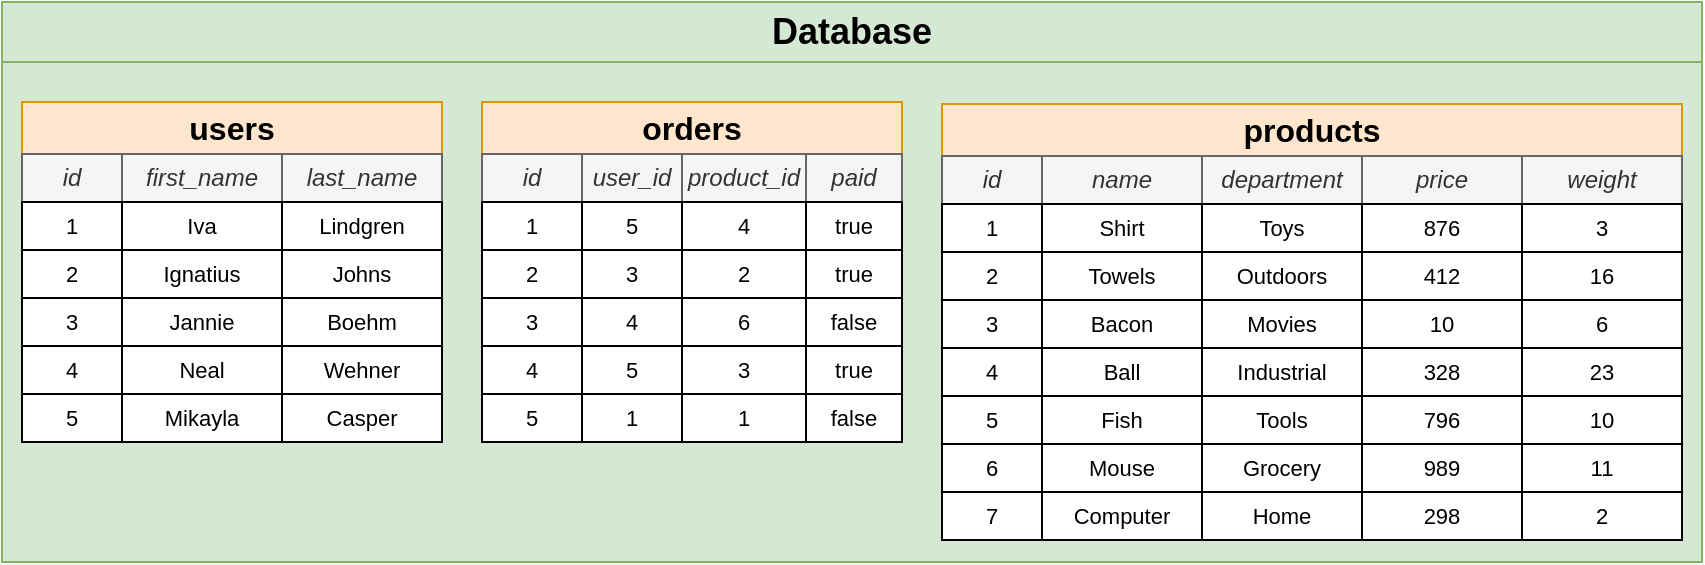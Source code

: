 <mxfile version="24.8.3" pages="30">
  <diagram id="mDWhhH_pIfLnqC5Gwj8s" name="01 - schema">
    <mxGraphModel dx="869" dy="801" grid="1" gridSize="10" guides="1" tooltips="1" connect="1" arrows="1" fold="1" page="1" pageScale="1" pageWidth="1920" pageHeight="1200" math="0" shadow="0">
      <root>
        <mxCell id="0" />
        <mxCell id="1" parent="0" />
        <mxCell id="56AZUN7sDU0aDkkuTWTo-1" value="Database" style="rounded=0;whiteSpace=wrap;html=1;fillColor=#d5e8d4;strokeColor=#82b366;fontStyle=1;fontSize=18;" parent="1" vertex="1">
          <mxGeometry x="400" y="140" width="850" height="30" as="geometry" />
        </mxCell>
        <mxCell id="56AZUN7sDU0aDkkuTWTo-2" value="" style="rounded=0;whiteSpace=wrap;html=1;fontSize=18;fillColor=#d5e8d4;strokeColor=#82b366;" parent="1" vertex="1">
          <mxGeometry x="400" y="170" width="850" height="250" as="geometry" />
        </mxCell>
        <mxCell id="56AZUN7sDU0aDkkuTWTo-3" value="users" style="rounded=0;whiteSpace=wrap;html=1;fontSize=16;fillColor=#ffe6cc;strokeColor=#d79b00;fontStyle=1" parent="1" vertex="1">
          <mxGeometry x="410" y="190" width="210" height="26" as="geometry" />
        </mxCell>
        <mxCell id="56AZUN7sDU0aDkkuTWTo-4" value="orders" style="rounded=0;whiteSpace=wrap;html=1;fontSize=16;fillColor=#ffe6cc;strokeColor=#d79b00;fontStyle=1" parent="1" vertex="1">
          <mxGeometry x="640" y="190" width="210" height="26" as="geometry" />
        </mxCell>
        <mxCell id="56AZUN7sDU0aDkkuTWTo-5" value="products" style="rounded=0;whiteSpace=wrap;html=1;fontSize=16;fillColor=#ffe6cc;strokeColor=#d79b00;fontStyle=1" parent="1" vertex="1">
          <mxGeometry x="870" y="191" width="370" height="26" as="geometry" />
        </mxCell>
        <mxCell id="56AZUN7sDU0aDkkuTWTo-6" value="id" style="rounded=0;whiteSpace=wrap;html=1;fontSize=12;fillColor=#f5f5f5;strokeColor=#666666;fontColor=#333333;fontStyle=2" parent="1" vertex="1">
          <mxGeometry x="410" y="216" width="50" height="24" as="geometry" />
        </mxCell>
        <mxCell id="56AZUN7sDU0aDkkuTWTo-7" value="first_name" style="rounded=0;whiteSpace=wrap;html=1;fontSize=12;fillColor=#f5f5f5;strokeColor=#666666;fontColor=#333333;fontStyle=2" parent="1" vertex="1">
          <mxGeometry x="460" y="216" width="80" height="24" as="geometry" />
        </mxCell>
        <mxCell id="56AZUN7sDU0aDkkuTWTo-8" value="last_name" style="rounded=0;whiteSpace=wrap;html=1;fontSize=12;fillColor=#f5f5f5;strokeColor=#666666;fontColor=#333333;fontStyle=2" parent="1" vertex="1">
          <mxGeometry x="540" y="216" width="80" height="24" as="geometry" />
        </mxCell>
        <mxCell id="56AZUN7sDU0aDkkuTWTo-13" value="id" style="rounded=0;whiteSpace=wrap;html=1;fontSize=12;fillColor=#f5f5f5;strokeColor=#666666;fontColor=#333333;fontStyle=2" parent="1" vertex="1">
          <mxGeometry x="640" y="216" width="50" height="24" as="geometry" />
        </mxCell>
        <mxCell id="56AZUN7sDU0aDkkuTWTo-16" value="1" style="rounded=0;whiteSpace=wrap;html=1;fontSize=11;" parent="1" vertex="1">
          <mxGeometry x="410" y="240" width="50" height="24" as="geometry" />
        </mxCell>
        <mxCell id="56AZUN7sDU0aDkkuTWTo-17" value="Iva" style="rounded=0;whiteSpace=wrap;html=1;fontSize=11;" parent="1" vertex="1">
          <mxGeometry x="460" y="240" width="80" height="24" as="geometry" />
        </mxCell>
        <mxCell id="56AZUN7sDU0aDkkuTWTo-18" value="Lindgren" style="rounded=0;whiteSpace=wrap;html=1;fontSize=11;" parent="1" vertex="1">
          <mxGeometry x="540" y="240" width="80" height="24" as="geometry" />
        </mxCell>
        <mxCell id="56AZUN7sDU0aDkkuTWTo-19" value="2" style="rounded=0;whiteSpace=wrap;html=1;fontSize=11;" parent="1" vertex="1">
          <mxGeometry x="410" y="264" width="50" height="24" as="geometry" />
        </mxCell>
        <mxCell id="56AZUN7sDU0aDkkuTWTo-20" value="Ignatius" style="rounded=0;whiteSpace=wrap;html=1;fontSize=11;" parent="1" vertex="1">
          <mxGeometry x="460" y="264" width="80" height="24" as="geometry" />
        </mxCell>
        <mxCell id="56AZUN7sDU0aDkkuTWTo-21" value="Johns" style="rounded=0;whiteSpace=wrap;html=1;fontSize=11;" parent="1" vertex="1">
          <mxGeometry x="540" y="264" width="80" height="24" as="geometry" />
        </mxCell>
        <mxCell id="56AZUN7sDU0aDkkuTWTo-22" value="3" style="rounded=0;whiteSpace=wrap;html=1;fontSize=11;" parent="1" vertex="1">
          <mxGeometry x="410" y="288" width="50" height="24" as="geometry" />
        </mxCell>
        <mxCell id="56AZUN7sDU0aDkkuTWTo-23" value="Jannie" style="rounded=0;whiteSpace=wrap;html=1;fontSize=11;" parent="1" vertex="1">
          <mxGeometry x="460" y="288" width="80" height="24" as="geometry" />
        </mxCell>
        <mxCell id="56AZUN7sDU0aDkkuTWTo-24" value="Boehm" style="rounded=0;whiteSpace=wrap;html=1;fontSize=11;" parent="1" vertex="1">
          <mxGeometry x="540" y="288" width="80" height="24" as="geometry" />
        </mxCell>
        <mxCell id="56AZUN7sDU0aDkkuTWTo-25" value="4" style="rounded=0;whiteSpace=wrap;html=1;fontSize=11;" parent="1" vertex="1">
          <mxGeometry x="410" y="312" width="50" height="24" as="geometry" />
        </mxCell>
        <mxCell id="56AZUN7sDU0aDkkuTWTo-26" value="Neal" style="rounded=0;whiteSpace=wrap;html=1;fontSize=11;" parent="1" vertex="1">
          <mxGeometry x="460" y="312" width="80" height="24" as="geometry" />
        </mxCell>
        <mxCell id="56AZUN7sDU0aDkkuTWTo-27" value="Wehner" style="rounded=0;whiteSpace=wrap;html=1;fontSize=11;" parent="1" vertex="1">
          <mxGeometry x="540" y="312" width="80" height="24" as="geometry" />
        </mxCell>
        <mxCell id="56AZUN7sDU0aDkkuTWTo-28" value="5" style="rounded=0;whiteSpace=wrap;html=1;fontSize=11;" parent="1" vertex="1">
          <mxGeometry x="410" y="336" width="50" height="24" as="geometry" />
        </mxCell>
        <mxCell id="56AZUN7sDU0aDkkuTWTo-29" value="Mikayla" style="rounded=0;whiteSpace=wrap;html=1;fontSize=11;" parent="1" vertex="1">
          <mxGeometry x="460" y="336" width="80" height="24" as="geometry" />
        </mxCell>
        <mxCell id="56AZUN7sDU0aDkkuTWTo-30" value="Casper" style="rounded=0;whiteSpace=wrap;html=1;fontSize=11;" parent="1" vertex="1">
          <mxGeometry x="540" y="336" width="80" height="24" as="geometry" />
        </mxCell>
        <mxCell id="56AZUN7sDU0aDkkuTWTo-31" value="1" style="rounded=0;whiteSpace=wrap;html=1;fontSize=11;" parent="1" vertex="1">
          <mxGeometry x="640" y="240" width="50" height="24" as="geometry" />
        </mxCell>
        <mxCell id="56AZUN7sDU0aDkkuTWTo-34" value="2" style="rounded=0;whiteSpace=wrap;html=1;fontSize=11;" parent="1" vertex="1">
          <mxGeometry x="640" y="264" width="50" height="24" as="geometry" />
        </mxCell>
        <mxCell id="56AZUN7sDU0aDkkuTWTo-37" value="3" style="rounded=0;whiteSpace=wrap;html=1;fontSize=11;" parent="1" vertex="1">
          <mxGeometry x="640" y="288" width="50" height="24" as="geometry" />
        </mxCell>
        <mxCell id="56AZUN7sDU0aDkkuTWTo-40" value="4" style="rounded=0;whiteSpace=wrap;html=1;fontSize=11;" parent="1" vertex="1">
          <mxGeometry x="640" y="312" width="50" height="24" as="geometry" />
        </mxCell>
        <mxCell id="56AZUN7sDU0aDkkuTWTo-43" value="5" style="rounded=0;whiteSpace=wrap;html=1;fontSize=11;" parent="1" vertex="1">
          <mxGeometry x="640" y="336" width="50" height="24" as="geometry" />
        </mxCell>
        <mxCell id="56AZUN7sDU0aDkkuTWTo-47" value="user_id" style="rounded=0;whiteSpace=wrap;html=1;fontSize=12;fillColor=#f5f5f5;strokeColor=#666666;fontColor=#333333;fontStyle=2" parent="1" vertex="1">
          <mxGeometry x="690" y="216" width="50" height="24" as="geometry" />
        </mxCell>
        <mxCell id="56AZUN7sDU0aDkkuTWTo-48" value="5" style="rounded=0;whiteSpace=wrap;html=1;fontSize=11;" parent="1" vertex="1">
          <mxGeometry x="690" y="240" width="50" height="24" as="geometry" />
        </mxCell>
        <mxCell id="56AZUN7sDU0aDkkuTWTo-49" value="3" style="rounded=0;whiteSpace=wrap;html=1;fontSize=11;" parent="1" vertex="1">
          <mxGeometry x="690" y="264" width="50" height="24" as="geometry" />
        </mxCell>
        <mxCell id="56AZUN7sDU0aDkkuTWTo-50" value="4" style="rounded=0;whiteSpace=wrap;html=1;fontSize=11;" parent="1" vertex="1">
          <mxGeometry x="690" y="288" width="50" height="24" as="geometry" />
        </mxCell>
        <mxCell id="56AZUN7sDU0aDkkuTWTo-51" value="5" style="rounded=0;whiteSpace=wrap;html=1;fontSize=11;" parent="1" vertex="1">
          <mxGeometry x="690" y="312" width="50" height="24" as="geometry" />
        </mxCell>
        <mxCell id="56AZUN7sDU0aDkkuTWTo-52" value="1" style="rounded=0;whiteSpace=wrap;html=1;fontSize=11;" parent="1" vertex="1">
          <mxGeometry x="690" y="336" width="50" height="24" as="geometry" />
        </mxCell>
        <mxCell id="56AZUN7sDU0aDkkuTWTo-53" value="product_id" style="rounded=0;whiteSpace=wrap;html=1;fontSize=12;fillColor=#f5f5f5;strokeColor=#666666;fontColor=#333333;fontStyle=2" parent="1" vertex="1">
          <mxGeometry x="740" y="216" width="62" height="24" as="geometry" />
        </mxCell>
        <mxCell id="56AZUN7sDU0aDkkuTWTo-54" value="4" style="rounded=0;whiteSpace=wrap;html=1;fontSize=11;" parent="1" vertex="1">
          <mxGeometry x="740" y="240" width="62" height="24" as="geometry" />
        </mxCell>
        <mxCell id="56AZUN7sDU0aDkkuTWTo-55" value="2" style="rounded=0;whiteSpace=wrap;html=1;fontSize=11;" parent="1" vertex="1">
          <mxGeometry x="740" y="264" width="62" height="24" as="geometry" />
        </mxCell>
        <mxCell id="56AZUN7sDU0aDkkuTWTo-56" value="6" style="rounded=0;whiteSpace=wrap;html=1;fontSize=11;" parent="1" vertex="1">
          <mxGeometry x="740" y="288" width="62" height="24" as="geometry" />
        </mxCell>
        <mxCell id="56AZUN7sDU0aDkkuTWTo-57" value="3" style="rounded=0;whiteSpace=wrap;html=1;fontSize=11;" parent="1" vertex="1">
          <mxGeometry x="740" y="312" width="62" height="24" as="geometry" />
        </mxCell>
        <mxCell id="56AZUN7sDU0aDkkuTWTo-58" value="1" style="rounded=0;whiteSpace=wrap;html=1;fontSize=11;" parent="1" vertex="1">
          <mxGeometry x="740" y="336" width="62" height="24" as="geometry" />
        </mxCell>
        <mxCell id="56AZUN7sDU0aDkkuTWTo-59" value="paid" style="rounded=0;whiteSpace=wrap;html=1;fontSize=12;fillColor=#f5f5f5;strokeColor=#666666;fontColor=#333333;fontStyle=2" parent="1" vertex="1">
          <mxGeometry x="802" y="216" width="48" height="24" as="geometry" />
        </mxCell>
        <mxCell id="56AZUN7sDU0aDkkuTWTo-60" value="true" style="rounded=0;whiteSpace=wrap;html=1;fontSize=11;" parent="1" vertex="1">
          <mxGeometry x="802" y="240" width="48" height="24" as="geometry" />
        </mxCell>
        <mxCell id="56AZUN7sDU0aDkkuTWTo-61" value="true" style="rounded=0;whiteSpace=wrap;html=1;fontSize=11;" parent="1" vertex="1">
          <mxGeometry x="802" y="264" width="48" height="24" as="geometry" />
        </mxCell>
        <mxCell id="56AZUN7sDU0aDkkuTWTo-62" value="false" style="rounded=0;whiteSpace=wrap;html=1;fontSize=11;" parent="1" vertex="1">
          <mxGeometry x="802" y="288" width="48" height="24" as="geometry" />
        </mxCell>
        <mxCell id="56AZUN7sDU0aDkkuTWTo-63" value="true" style="rounded=0;whiteSpace=wrap;html=1;fontSize=11;" parent="1" vertex="1">
          <mxGeometry x="802" y="312" width="48" height="24" as="geometry" />
        </mxCell>
        <mxCell id="56AZUN7sDU0aDkkuTWTo-64" value="false" style="rounded=0;whiteSpace=wrap;html=1;fontSize=11;" parent="1" vertex="1">
          <mxGeometry x="802" y="336" width="48" height="24" as="geometry" />
        </mxCell>
        <mxCell id="56AZUN7sDU0aDkkuTWTo-65" value="id" style="rounded=0;whiteSpace=wrap;html=1;fontSize=12;fillColor=#f5f5f5;strokeColor=#666666;fontColor=#333333;fontStyle=2" parent="1" vertex="1">
          <mxGeometry x="870" y="217" width="50" height="24" as="geometry" />
        </mxCell>
        <mxCell id="56AZUN7sDU0aDkkuTWTo-66" value="name" style="rounded=0;whiteSpace=wrap;html=1;fontSize=12;fillColor=#f5f5f5;strokeColor=#666666;fontColor=#333333;fontStyle=2" parent="1" vertex="1">
          <mxGeometry x="920" y="217" width="80" height="24" as="geometry" />
        </mxCell>
        <mxCell id="56AZUN7sDU0aDkkuTWTo-67" value="department" style="rounded=0;whiteSpace=wrap;html=1;fontSize=12;fillColor=#f5f5f5;strokeColor=#666666;fontColor=#333333;fontStyle=2" parent="1" vertex="1">
          <mxGeometry x="1000" y="217" width="80" height="24" as="geometry" />
        </mxCell>
        <mxCell id="56AZUN7sDU0aDkkuTWTo-68" value="1" style="rounded=0;whiteSpace=wrap;html=1;fontSize=11;" parent="1" vertex="1">
          <mxGeometry x="870" y="241" width="50" height="24" as="geometry" />
        </mxCell>
        <mxCell id="56AZUN7sDU0aDkkuTWTo-69" value="Shirt" style="rounded=0;whiteSpace=wrap;html=1;fontSize=11;" parent="1" vertex="1">
          <mxGeometry x="920" y="241" width="80" height="24" as="geometry" />
        </mxCell>
        <mxCell id="56AZUN7sDU0aDkkuTWTo-70" value="Toys" style="rounded=0;whiteSpace=wrap;html=1;fontSize=11;" parent="1" vertex="1">
          <mxGeometry x="1000" y="241" width="80" height="24" as="geometry" />
        </mxCell>
        <mxCell id="56AZUN7sDU0aDkkuTWTo-71" value="2" style="rounded=0;whiteSpace=wrap;html=1;fontSize=11;" parent="1" vertex="1">
          <mxGeometry x="870" y="265" width="50" height="24" as="geometry" />
        </mxCell>
        <mxCell id="56AZUN7sDU0aDkkuTWTo-72" value="Towels" style="rounded=0;whiteSpace=wrap;html=1;fontSize=11;" parent="1" vertex="1">
          <mxGeometry x="920" y="265" width="80" height="24" as="geometry" />
        </mxCell>
        <mxCell id="56AZUN7sDU0aDkkuTWTo-73" value="Outdoors" style="rounded=0;whiteSpace=wrap;html=1;fontSize=11;" parent="1" vertex="1">
          <mxGeometry x="1000" y="265" width="80" height="24" as="geometry" />
        </mxCell>
        <mxCell id="56AZUN7sDU0aDkkuTWTo-74" value="3" style="rounded=0;whiteSpace=wrap;html=1;fontSize=11;" parent="1" vertex="1">
          <mxGeometry x="870" y="289" width="50" height="24" as="geometry" />
        </mxCell>
        <mxCell id="56AZUN7sDU0aDkkuTWTo-75" value="Bacon" style="rounded=0;whiteSpace=wrap;html=1;fontSize=11;" parent="1" vertex="1">
          <mxGeometry x="920" y="289" width="80" height="24" as="geometry" />
        </mxCell>
        <mxCell id="56AZUN7sDU0aDkkuTWTo-76" value="Movies" style="rounded=0;whiteSpace=wrap;html=1;fontSize=11;" parent="1" vertex="1">
          <mxGeometry x="1000" y="289" width="80" height="24" as="geometry" />
        </mxCell>
        <mxCell id="56AZUN7sDU0aDkkuTWTo-77" value="4" style="rounded=0;whiteSpace=wrap;html=1;fontSize=11;" parent="1" vertex="1">
          <mxGeometry x="870" y="313" width="50" height="24" as="geometry" />
        </mxCell>
        <mxCell id="56AZUN7sDU0aDkkuTWTo-78" value="Ball" style="rounded=0;whiteSpace=wrap;html=1;fontSize=11;" parent="1" vertex="1">
          <mxGeometry x="920" y="313" width="80" height="24" as="geometry" />
        </mxCell>
        <mxCell id="56AZUN7sDU0aDkkuTWTo-79" value="Industrial" style="rounded=0;whiteSpace=wrap;html=1;fontSize=11;" parent="1" vertex="1">
          <mxGeometry x="1000" y="313" width="80" height="24" as="geometry" />
        </mxCell>
        <mxCell id="56AZUN7sDU0aDkkuTWTo-80" value="5" style="rounded=0;whiteSpace=wrap;html=1;fontSize=11;" parent="1" vertex="1">
          <mxGeometry x="870" y="337" width="50" height="24" as="geometry" />
        </mxCell>
        <mxCell id="56AZUN7sDU0aDkkuTWTo-81" value="Fish" style="rounded=0;whiteSpace=wrap;html=1;fontSize=11;" parent="1" vertex="1">
          <mxGeometry x="920" y="337" width="80" height="24" as="geometry" />
        </mxCell>
        <mxCell id="56AZUN7sDU0aDkkuTWTo-82" value="Tools" style="rounded=0;whiteSpace=wrap;html=1;fontSize=11;" parent="1" vertex="1">
          <mxGeometry x="1000" y="337" width="80" height="24" as="geometry" />
        </mxCell>
        <mxCell id="56AZUN7sDU0aDkkuTWTo-83" value="price" style="rounded=0;whiteSpace=wrap;html=1;fontSize=12;fillColor=#f5f5f5;strokeColor=#666666;fontColor=#333333;fontStyle=2" parent="1" vertex="1">
          <mxGeometry x="1080" y="217" width="80" height="24" as="geometry" />
        </mxCell>
        <mxCell id="56AZUN7sDU0aDkkuTWTo-84" value="weight" style="rounded=0;whiteSpace=wrap;html=1;fontSize=12;fillColor=#f5f5f5;strokeColor=#666666;fontColor=#333333;fontStyle=2" parent="1" vertex="1">
          <mxGeometry x="1160" y="217" width="80" height="24" as="geometry" />
        </mxCell>
        <mxCell id="56AZUN7sDU0aDkkuTWTo-85" value="7" style="rounded=0;whiteSpace=wrap;html=1;fontSize=11;" parent="1" vertex="1">
          <mxGeometry x="870" y="385" width="50" height="24" as="geometry" />
        </mxCell>
        <mxCell id="56AZUN7sDU0aDkkuTWTo-86" value="Computer" style="rounded=0;whiteSpace=wrap;html=1;fontSize=11;" parent="1" vertex="1">
          <mxGeometry x="920" y="385" width="80" height="24" as="geometry" />
        </mxCell>
        <mxCell id="56AZUN7sDU0aDkkuTWTo-87" value="Home" style="rounded=0;whiteSpace=wrap;html=1;fontSize=11;" parent="1" vertex="1">
          <mxGeometry x="1000" y="385" width="80" height="24" as="geometry" />
        </mxCell>
        <mxCell id="56AZUN7sDU0aDkkuTWTo-88" value="6" style="rounded=0;whiteSpace=wrap;html=1;fontSize=11;" parent="1" vertex="1">
          <mxGeometry x="870" y="361" width="50" height="24" as="geometry" />
        </mxCell>
        <mxCell id="56AZUN7sDU0aDkkuTWTo-89" value="Mouse" style="rounded=0;whiteSpace=wrap;html=1;fontSize=11;" parent="1" vertex="1">
          <mxGeometry x="920" y="361" width="80" height="24" as="geometry" />
        </mxCell>
        <mxCell id="56AZUN7sDU0aDkkuTWTo-90" value="Grocery" style="rounded=0;whiteSpace=wrap;html=1;fontSize=11;" parent="1" vertex="1">
          <mxGeometry x="1000" y="361" width="80" height="24" as="geometry" />
        </mxCell>
        <mxCell id="56AZUN7sDU0aDkkuTWTo-91" value="876" style="rounded=0;whiteSpace=wrap;html=1;fontSize=11;" parent="1" vertex="1">
          <mxGeometry x="1080" y="241" width="80" height="24" as="geometry" />
        </mxCell>
        <mxCell id="56AZUN7sDU0aDkkuTWTo-92" value="412" style="rounded=0;whiteSpace=wrap;html=1;fontSize=11;" parent="1" vertex="1">
          <mxGeometry x="1080" y="265" width="80" height="24" as="geometry" />
        </mxCell>
        <mxCell id="56AZUN7sDU0aDkkuTWTo-93" value="10" style="rounded=0;whiteSpace=wrap;html=1;fontSize=11;" parent="1" vertex="1">
          <mxGeometry x="1080" y="289" width="80" height="24" as="geometry" />
        </mxCell>
        <mxCell id="56AZUN7sDU0aDkkuTWTo-94" value="328" style="rounded=0;whiteSpace=wrap;html=1;fontSize=11;" parent="1" vertex="1">
          <mxGeometry x="1080" y="313" width="80" height="24" as="geometry" />
        </mxCell>
        <mxCell id="56AZUN7sDU0aDkkuTWTo-95" value="796" style="rounded=0;whiteSpace=wrap;html=1;fontSize=11;" parent="1" vertex="1">
          <mxGeometry x="1080" y="337" width="80" height="24" as="geometry" />
        </mxCell>
        <mxCell id="56AZUN7sDU0aDkkuTWTo-96" value="298" style="rounded=0;whiteSpace=wrap;html=1;fontSize=11;" parent="1" vertex="1">
          <mxGeometry x="1080" y="385" width="80" height="24" as="geometry" />
        </mxCell>
        <mxCell id="56AZUN7sDU0aDkkuTWTo-97" value="989" style="rounded=0;whiteSpace=wrap;html=1;fontSize=11;" parent="1" vertex="1">
          <mxGeometry x="1080" y="361" width="80" height="24" as="geometry" />
        </mxCell>
        <mxCell id="56AZUN7sDU0aDkkuTWTo-98" value="3" style="rounded=0;whiteSpace=wrap;html=1;fontSize=11;" parent="1" vertex="1">
          <mxGeometry x="1160" y="241" width="80" height="24" as="geometry" />
        </mxCell>
        <mxCell id="56AZUN7sDU0aDkkuTWTo-99" value="16" style="rounded=0;whiteSpace=wrap;html=1;fontSize=11;" parent="1" vertex="1">
          <mxGeometry x="1160" y="265" width="80" height="24" as="geometry" />
        </mxCell>
        <mxCell id="56AZUN7sDU0aDkkuTWTo-100" value="6" style="rounded=0;whiteSpace=wrap;html=1;fontSize=11;" parent="1" vertex="1">
          <mxGeometry x="1160" y="289" width="80" height="24" as="geometry" />
        </mxCell>
        <mxCell id="56AZUN7sDU0aDkkuTWTo-101" value="23" style="rounded=0;whiteSpace=wrap;html=1;fontSize=11;" parent="1" vertex="1">
          <mxGeometry x="1160" y="313" width="80" height="24" as="geometry" />
        </mxCell>
        <mxCell id="56AZUN7sDU0aDkkuTWTo-102" value="10" style="rounded=0;whiteSpace=wrap;html=1;fontSize=11;" parent="1" vertex="1">
          <mxGeometry x="1160" y="337" width="80" height="24" as="geometry" />
        </mxCell>
        <mxCell id="56AZUN7sDU0aDkkuTWTo-103" value="2" style="rounded=0;whiteSpace=wrap;html=1;fontSize=11;" parent="1" vertex="1">
          <mxGeometry x="1160" y="385" width="80" height="24" as="geometry" />
        </mxCell>
        <mxCell id="56AZUN7sDU0aDkkuTWTo-104" value="11" style="rounded=0;whiteSpace=wrap;html=1;fontSize=11;" parent="1" vertex="1">
          <mxGeometry x="1160" y="361" width="80" height="24" as="geometry" />
        </mxCell>
      </root>
    </mxGraphModel>
  </diagram>
  <diagram id="iZjkZRkqLEqiumm2ark6" name="02 - groupby">
    <mxGraphModel dx="715" dy="441" grid="1" gridSize="10" guides="1" tooltips="1" connect="1" arrows="1" fold="1" page="1" pageScale="1" pageWidth="1920" pageHeight="1200" math="0" shadow="0">
      <root>
        <mxCell id="T2ZomqDFKmKaET1Z_rLh-0" />
        <mxCell id="T2ZomqDFKmKaET1Z_rLh-1" parent="T2ZomqDFKmKaET1Z_rLh-0" />
        <mxCell id="vkNJV2C1gXVCL7bFu6Fn-0" value="Database" style="rounded=0;whiteSpace=wrap;html=1;fillColor=#d5e8d4;strokeColor=#82b366;fontStyle=1;fontSize=18;" vertex="1" parent="T2ZomqDFKmKaET1Z_rLh-1">
          <mxGeometry x="360" y="220" width="610" height="30" as="geometry" />
        </mxCell>
        <mxCell id="vkNJV2C1gXVCL7bFu6Fn-1" value="" style="rounded=0;whiteSpace=wrap;html=1;fontSize=18;fillColor=#d5e8d4;strokeColor=#82b366;" vertex="1" parent="T2ZomqDFKmKaET1Z_rLh-1">
          <mxGeometry x="360" y="250" width="610" height="250" as="geometry" />
        </mxCell>
        <mxCell id="vkNJV2C1gXVCL7bFu6Fn-3" value="orders" style="rounded=0;whiteSpace=wrap;html=1;fontSize=16;fillColor=#ffe6cc;strokeColor=#d79b00;fontStyle=1" vertex="1" parent="T2ZomqDFKmKaET1Z_rLh-1">
          <mxGeometry x="380" y="260" width="210" height="26" as="geometry" />
        </mxCell>
        <mxCell id="vkNJV2C1gXVCL7bFu6Fn-8" value="id" style="rounded=0;whiteSpace=wrap;html=1;fontSize=12;fillColor=#f5f5f5;strokeColor=#666666;fontColor=#333333;fontStyle=2" vertex="1" parent="T2ZomqDFKmKaET1Z_rLh-1">
          <mxGeometry x="380" y="286" width="50" height="24" as="geometry" />
        </mxCell>
        <mxCell id="vkNJV2C1gXVCL7bFu6Fn-29" value="user_id" style="rounded=0;whiteSpace=wrap;html=1;fontSize=12;fillColor=#f5f5f5;strokeColor=#666666;fontColor=#333333;fontStyle=2" vertex="1" parent="T2ZomqDFKmKaET1Z_rLh-1">
          <mxGeometry x="430" y="286" width="50" height="24" as="geometry" />
        </mxCell>
        <mxCell id="vkNJV2C1gXVCL7bFu6Fn-35" value="product_id" style="rounded=0;whiteSpace=wrap;html=1;fontSize=12;fillColor=#f5f5f5;strokeColor=#666666;fontColor=#333333;fontStyle=2" vertex="1" parent="T2ZomqDFKmKaET1Z_rLh-1">
          <mxGeometry x="480" y="286" width="62" height="24" as="geometry" />
        </mxCell>
        <mxCell id="vkNJV2C1gXVCL7bFu6Fn-41" value="paid" style="rounded=0;whiteSpace=wrap;html=1;fontSize=12;fillColor=#f5f5f5;strokeColor=#666666;fontColor=#333333;fontStyle=2" vertex="1" parent="T2ZomqDFKmKaET1Z_rLh-1">
          <mxGeometry x="542" y="286" width="48" height="24" as="geometry" />
        </mxCell>
        <mxCell id="vkNJV2C1gXVCL7bFu6Fn-87" value="Grouped Orders" style="rounded=0;whiteSpace=wrap;html=1;fontSize=16;fillColor=#ffe6cc;strokeColor=#d79b00;fontStyle=1" vertex="1" parent="T2ZomqDFKmKaET1Z_rLh-1">
          <mxGeometry x="620" y="260" width="330" height="26" as="geometry" />
        </mxCell>
        <mxCell id="vkNJV2C1gXVCL7bFu6Fn-88" value="GROUPED &lt;br&gt;paid" style="rounded=0;whiteSpace=wrap;html=1;fontSize=12;fillColor=#f5f5f5;strokeColor=#666666;fontColor=#333333;fontStyle=2" vertex="1" parent="T2ZomqDFKmKaET1Z_rLh-1">
          <mxGeometry x="620" y="286" width="90" height="34" as="geometry" />
        </mxCell>
        <mxCell id="vkNJV2C1gXVCL7bFu6Fn-89" value="user_id" style="rounded=0;whiteSpace=wrap;html=1;fontSize=12;fillColor=#f5f5f5;strokeColor=#666666;fontColor=#333333;fontStyle=2" vertex="1" parent="T2ZomqDFKmKaET1Z_rLh-1">
          <mxGeometry x="710" y="286" width="50" height="34" as="geometry" />
        </mxCell>
        <mxCell id="vkNJV2C1gXVCL7bFu6Fn-90" value="product_id" style="rounded=0;whiteSpace=wrap;html=1;fontSize=12;fillColor=#f5f5f5;strokeColor=#666666;fontColor=#333333;fontStyle=2" vertex="1" parent="T2ZomqDFKmKaET1Z_rLh-1">
          <mxGeometry x="760" y="286" width="62" height="34" as="geometry" />
        </mxCell>
        <mxCell id="vkNJV2C1gXVCL7bFu6Fn-91" value="paid" style="rounded=0;whiteSpace=wrap;html=1;fontSize=12;fillColor=#f5f5f5;strokeColor=#666666;fontColor=#333333;fontStyle=2" vertex="1" parent="T2ZomqDFKmKaET1Z_rLh-1">
          <mxGeometry x="822" y="286" width="48" height="34" as="geometry" />
        </mxCell>
        <mxCell id="vkNJV2C1gXVCL7bFu6Fn-92" value="COUNT(*)" style="rounded=0;whiteSpace=wrap;html=1;fontSize=12;fillColor=#f5f5f5;strokeColor=#666666;fontColor=#333333;fontStyle=2" vertex="1" parent="T2ZomqDFKmKaET1Z_rLh-1">
          <mxGeometry x="870" y="286" width="80" height="34" as="geometry" />
        </mxCell>
        <mxCell id="vkNJV2C1gXVCL7bFu6Fn-93" value="" style="group" vertex="1" connectable="0" parent="T2ZomqDFKmKaET1Z_rLh-1">
          <mxGeometry x="710" y="320" width="210" height="24" as="geometry" />
        </mxCell>
        <mxCell id="vkNJV2C1gXVCL7bFu6Fn-24" value="1" style="rounded=0;whiteSpace=wrap;html=1;fontSize=11;" vertex="1" parent="vkNJV2C1gXVCL7bFu6Fn-93">
          <mxGeometry width="50" height="24" as="geometry" />
        </mxCell>
        <mxCell id="vkNJV2C1gXVCL7bFu6Fn-30" value="5" style="rounded=0;whiteSpace=wrap;html=1;fontSize=11;" vertex="1" parent="vkNJV2C1gXVCL7bFu6Fn-93">
          <mxGeometry x="50" width="50" height="24" as="geometry" />
        </mxCell>
        <mxCell id="vkNJV2C1gXVCL7bFu6Fn-36" value="4" style="rounded=0;whiteSpace=wrap;html=1;fontSize=11;" vertex="1" parent="vkNJV2C1gXVCL7bFu6Fn-93">
          <mxGeometry x="100" width="62" height="24" as="geometry" />
        </mxCell>
        <mxCell id="vkNJV2C1gXVCL7bFu6Fn-42" value="true" style="rounded=0;whiteSpace=wrap;html=1;fontSize=11;" vertex="1" parent="vkNJV2C1gXVCL7bFu6Fn-93">
          <mxGeometry x="162" width="48" height="24" as="geometry" />
        </mxCell>
        <mxCell id="vkNJV2C1gXVCL7bFu6Fn-94" value="" style="group" vertex="1" connectable="0" parent="T2ZomqDFKmKaET1Z_rLh-1">
          <mxGeometry x="710" y="344" width="210" height="24" as="geometry" />
        </mxCell>
        <mxCell id="vkNJV2C1gXVCL7bFu6Fn-25" value="2" style="rounded=0;whiteSpace=wrap;html=1;fontSize=11;" vertex="1" parent="vkNJV2C1gXVCL7bFu6Fn-94">
          <mxGeometry width="50" height="24" as="geometry" />
        </mxCell>
        <mxCell id="vkNJV2C1gXVCL7bFu6Fn-31" value="3" style="rounded=0;whiteSpace=wrap;html=1;fontSize=11;" vertex="1" parent="vkNJV2C1gXVCL7bFu6Fn-94">
          <mxGeometry x="50" width="50" height="24" as="geometry" />
        </mxCell>
        <mxCell id="vkNJV2C1gXVCL7bFu6Fn-37" value="2" style="rounded=0;whiteSpace=wrap;html=1;fontSize=11;" vertex="1" parent="vkNJV2C1gXVCL7bFu6Fn-94">
          <mxGeometry x="100" width="62" height="24" as="geometry" />
        </mxCell>
        <mxCell id="vkNJV2C1gXVCL7bFu6Fn-43" value="true" style="rounded=0;whiteSpace=wrap;html=1;fontSize=11;" vertex="1" parent="vkNJV2C1gXVCL7bFu6Fn-94">
          <mxGeometry x="162" width="48" height="24" as="geometry" />
        </mxCell>
        <mxCell id="vkNJV2C1gXVCL7bFu6Fn-95" value="" style="group" vertex="1" connectable="0" parent="T2ZomqDFKmKaET1Z_rLh-1">
          <mxGeometry x="710" y="400" width="210" height="24" as="geometry" />
        </mxCell>
        <mxCell id="vkNJV2C1gXVCL7bFu6Fn-26" value="3" style="rounded=0;whiteSpace=wrap;html=1;fontSize=11;" vertex="1" parent="vkNJV2C1gXVCL7bFu6Fn-95">
          <mxGeometry width="50" height="24" as="geometry" />
        </mxCell>
        <mxCell id="vkNJV2C1gXVCL7bFu6Fn-32" value="4" style="rounded=0;whiteSpace=wrap;html=1;fontSize=11;" vertex="1" parent="vkNJV2C1gXVCL7bFu6Fn-95">
          <mxGeometry x="50" width="50" height="24" as="geometry" />
        </mxCell>
        <mxCell id="vkNJV2C1gXVCL7bFu6Fn-38" value="6" style="rounded=0;whiteSpace=wrap;html=1;fontSize=11;" vertex="1" parent="vkNJV2C1gXVCL7bFu6Fn-95">
          <mxGeometry x="100" width="62" height="24" as="geometry" />
        </mxCell>
        <mxCell id="vkNJV2C1gXVCL7bFu6Fn-44" value="false" style="rounded=0;whiteSpace=wrap;html=1;fontSize=11;" vertex="1" parent="vkNJV2C1gXVCL7bFu6Fn-95">
          <mxGeometry x="162" width="48" height="24" as="geometry" />
        </mxCell>
        <mxCell id="vkNJV2C1gXVCL7bFu6Fn-96" value="" style="group" vertex="1" connectable="0" parent="T2ZomqDFKmKaET1Z_rLh-1">
          <mxGeometry x="710" y="368" width="210" height="24" as="geometry" />
        </mxCell>
        <mxCell id="vkNJV2C1gXVCL7bFu6Fn-27" value="4" style="rounded=0;whiteSpace=wrap;html=1;fontSize=11;" vertex="1" parent="vkNJV2C1gXVCL7bFu6Fn-96">
          <mxGeometry width="50" height="24" as="geometry" />
        </mxCell>
        <mxCell id="vkNJV2C1gXVCL7bFu6Fn-33" value="5" style="rounded=0;whiteSpace=wrap;html=1;fontSize=11;" vertex="1" parent="vkNJV2C1gXVCL7bFu6Fn-96">
          <mxGeometry x="50" width="50" height="24" as="geometry" />
        </mxCell>
        <mxCell id="vkNJV2C1gXVCL7bFu6Fn-39" value="3" style="rounded=0;whiteSpace=wrap;html=1;fontSize=11;" vertex="1" parent="vkNJV2C1gXVCL7bFu6Fn-96">
          <mxGeometry x="100" width="62" height="24" as="geometry" />
        </mxCell>
        <mxCell id="vkNJV2C1gXVCL7bFu6Fn-45" value="true" style="rounded=0;whiteSpace=wrap;html=1;fontSize=11;" vertex="1" parent="vkNJV2C1gXVCL7bFu6Fn-96">
          <mxGeometry x="162" width="48" height="24" as="geometry" />
        </mxCell>
        <mxCell id="vkNJV2C1gXVCL7bFu6Fn-97" value="" style="group" vertex="1" connectable="0" parent="T2ZomqDFKmKaET1Z_rLh-1">
          <mxGeometry x="710" y="424" width="210" height="24" as="geometry" />
        </mxCell>
        <mxCell id="vkNJV2C1gXVCL7bFu6Fn-28" value="5" style="rounded=0;whiteSpace=wrap;html=1;fontSize=11;" vertex="1" parent="vkNJV2C1gXVCL7bFu6Fn-97">
          <mxGeometry width="50" height="24" as="geometry" />
        </mxCell>
        <mxCell id="vkNJV2C1gXVCL7bFu6Fn-34" value="1" style="rounded=0;whiteSpace=wrap;html=1;fontSize=11;" vertex="1" parent="vkNJV2C1gXVCL7bFu6Fn-97">
          <mxGeometry x="50" width="50" height="24" as="geometry" />
        </mxCell>
        <mxCell id="vkNJV2C1gXVCL7bFu6Fn-40" value="1" style="rounded=0;whiteSpace=wrap;html=1;fontSize=11;" vertex="1" parent="vkNJV2C1gXVCL7bFu6Fn-97">
          <mxGeometry x="100" width="62" height="24" as="geometry" />
        </mxCell>
        <mxCell id="vkNJV2C1gXVCL7bFu6Fn-46" value="false" style="rounded=0;whiteSpace=wrap;html=1;fontSize=11;" vertex="1" parent="vkNJV2C1gXVCL7bFu6Fn-97">
          <mxGeometry x="162" width="48" height="24" as="geometry" />
        </mxCell>
        <mxCell id="vkNJV2C1gXVCL7bFu6Fn-98" value="true" style="rounded=0;whiteSpace=wrap;html=1;fontSize=16;" vertex="1" parent="T2ZomqDFKmKaET1Z_rLh-1">
          <mxGeometry x="620" y="320" width="90" height="80" as="geometry" />
        </mxCell>
        <mxCell id="vkNJV2C1gXVCL7bFu6Fn-99" value="false" style="rounded=0;whiteSpace=wrap;html=1;fontSize=16;" vertex="1" parent="T2ZomqDFKmKaET1Z_rLh-1">
          <mxGeometry x="620" y="400" width="90" height="80" as="geometry" />
        </mxCell>
        <mxCell id="vkNJV2C1gXVCL7bFu6Fn-100" value="3" style="rounded=0;whiteSpace=wrap;html=1;fontSize=16;" vertex="1" parent="T2ZomqDFKmKaET1Z_rLh-1">
          <mxGeometry x="870" y="320" width="80" height="80" as="geometry" />
        </mxCell>
        <mxCell id="vkNJV2C1gXVCL7bFu6Fn-101" value="2" style="rounded=0;whiteSpace=wrap;html=1;fontSize=16;" vertex="1" parent="T2ZomqDFKmKaET1Z_rLh-1">
          <mxGeometry x="870" y="400" width="80" height="80" as="geometry" />
        </mxCell>
      </root>
    </mxGraphModel>
  </diagram>
  <diagram id="G1mNV-RzM9wT5vc48n45" name="03 - join">
    <mxGraphModel dx="858" dy="529" grid="1" gridSize="10" guides="1" tooltips="1" connect="1" arrows="1" fold="1" page="1" pageScale="1" pageWidth="1920" pageHeight="1200" math="0" shadow="0">
      <root>
        <mxCell id="DHoZUlbQKpGHVI7KXDj--0" />
        <mxCell id="DHoZUlbQKpGHVI7KXDj--1" parent="DHoZUlbQKpGHVI7KXDj--0" />
        <mxCell id="84Rc4Cqh0iEbzonKgMZh-0" value="Database" style="rounded=0;whiteSpace=wrap;html=1;fillColor=#d5e8d4;strokeColor=#82b366;fontStyle=1;fontSize=18;" vertex="1" parent="DHoZUlbQKpGHVI7KXDj--1">
          <mxGeometry x="580" y="200" width="460" height="30" as="geometry" />
        </mxCell>
        <mxCell id="84Rc4Cqh0iEbzonKgMZh-1" value="" style="rounded=0;whiteSpace=wrap;html=1;fontSize=18;fillColor=#d5e8d4;strokeColor=#82b366;" vertex="1" parent="DHoZUlbQKpGHVI7KXDj--1">
          <mxGeometry x="580" y="230" width="460" height="430" as="geometry" />
        </mxCell>
        <mxCell id="84Rc4Cqh0iEbzonKgMZh-2" value="users" style="rounded=0;whiteSpace=wrap;html=1;fontSize=16;fillColor=#ffe6cc;strokeColor=#d79b00;fontStyle=1" vertex="1" parent="DHoZUlbQKpGHVI7KXDj--1">
          <mxGeometry x="590" y="250" width="210" height="26" as="geometry" />
        </mxCell>
        <mxCell id="84Rc4Cqh0iEbzonKgMZh-3" value="orders" style="rounded=0;whiteSpace=wrap;html=1;fontSize=16;fillColor=#ffe6cc;strokeColor=#d79b00;fontStyle=1" vertex="1" parent="DHoZUlbQKpGHVI7KXDj--1">
          <mxGeometry x="820" y="250" width="210" height="26" as="geometry" />
        </mxCell>
        <mxCell id="84Rc4Cqh0iEbzonKgMZh-5" value="id" style="rounded=0;whiteSpace=wrap;html=1;fontSize=12;fillColor=#f5f5f5;strokeColor=#666666;fontColor=#333333;fontStyle=2" vertex="1" parent="DHoZUlbQKpGHVI7KXDj--1">
          <mxGeometry x="590" y="276" width="50" height="24" as="geometry" />
        </mxCell>
        <mxCell id="84Rc4Cqh0iEbzonKgMZh-6" value="first_name" style="rounded=0;whiteSpace=wrap;html=1;fontSize=12;fillColor=#f5f5f5;strokeColor=#666666;fontColor=#333333;fontStyle=2" vertex="1" parent="DHoZUlbQKpGHVI7KXDj--1">
          <mxGeometry x="640" y="276" width="80" height="24" as="geometry" />
        </mxCell>
        <mxCell id="84Rc4Cqh0iEbzonKgMZh-7" value="last_name" style="rounded=0;whiteSpace=wrap;html=1;fontSize=12;fillColor=#f5f5f5;strokeColor=#666666;fontColor=#333333;fontStyle=2" vertex="1" parent="DHoZUlbQKpGHVI7KXDj--1">
          <mxGeometry x="720" y="276" width="80" height="24" as="geometry" />
        </mxCell>
        <mxCell id="84Rc4Cqh0iEbzonKgMZh-8" value="id" style="rounded=0;whiteSpace=wrap;html=1;fontSize=12;fillColor=#f5f5f5;strokeColor=#666666;fontColor=#333333;fontStyle=2" vertex="1" parent="DHoZUlbQKpGHVI7KXDj--1">
          <mxGeometry x="820" y="276" width="50" height="24" as="geometry" />
        </mxCell>
        <mxCell id="84Rc4Cqh0iEbzonKgMZh-29" value="user_id" style="rounded=0;whiteSpace=wrap;html=1;fontSize=12;fillColor=#f5f5f5;strokeColor=#666666;fontColor=#333333;fontStyle=2" vertex="1" parent="DHoZUlbQKpGHVI7KXDj--1">
          <mxGeometry x="870" y="276" width="50" height="24" as="geometry" />
        </mxCell>
        <mxCell id="84Rc4Cqh0iEbzonKgMZh-35" value="product_id" style="rounded=0;whiteSpace=wrap;html=1;fontSize=12;fillColor=#f5f5f5;strokeColor=#666666;fontColor=#333333;fontStyle=2" vertex="1" parent="DHoZUlbQKpGHVI7KXDj--1">
          <mxGeometry x="920" y="276" width="62" height="24" as="geometry" />
        </mxCell>
        <mxCell id="84Rc4Cqh0iEbzonKgMZh-41" value="paid" style="rounded=0;whiteSpace=wrap;html=1;fontSize=12;fillColor=#f5f5f5;strokeColor=#666666;fontColor=#333333;fontStyle=2" vertex="1" parent="DHoZUlbQKpGHVI7KXDj--1">
          <mxGeometry x="982" y="276" width="48" height="24" as="geometry" />
        </mxCell>
        <mxCell id="84Rc4Cqh0iEbzonKgMZh-94" value="users with orders" style="rounded=0;whiteSpace=wrap;html=1;fontSize=16;fillColor=#ffe6cc;strokeColor=#d79b00;fontStyle=1" vertex="1" parent="DHoZUlbQKpGHVI7KXDj--1">
          <mxGeometry x="600" y="460" width="420" height="26" as="geometry" />
        </mxCell>
        <mxCell id="84Rc4Cqh0iEbzonKgMZh-96" value="first_name" style="rounded=0;whiteSpace=wrap;html=1;fontSize=12;fillColor=#f5f5f5;strokeColor=#666666;fontColor=#333333;fontStyle=2" vertex="1" parent="DHoZUlbQKpGHVI7KXDj--1">
          <mxGeometry x="650" y="486" width="80" height="24" as="geometry" />
        </mxCell>
        <mxCell id="84Rc4Cqh0iEbzonKgMZh-97" value="last_name" style="rounded=0;whiteSpace=wrap;html=1;fontSize=12;fillColor=#f5f5f5;strokeColor=#666666;fontColor=#333333;fontStyle=2" vertex="1" parent="DHoZUlbQKpGHVI7KXDj--1">
          <mxGeometry x="730" y="486" width="80" height="24" as="geometry" />
        </mxCell>
        <mxCell id="84Rc4Cqh0iEbzonKgMZh-101" value="paid" style="rounded=0;whiteSpace=wrap;html=1;fontSize=12;fillColor=#f5f5f5;strokeColor=#666666;fontColor=#333333;fontStyle=2" vertex="1" parent="DHoZUlbQKpGHVI7KXDj--1">
          <mxGeometry x="972" y="486" width="48" height="24" as="geometry" />
        </mxCell>
        <mxCell id="84Rc4Cqh0iEbzonKgMZh-102" value="" style="group" vertex="1" connectable="0" parent="DHoZUlbQKpGHVI7KXDj--1">
          <mxGeometry x="590" y="300" width="210" height="24" as="geometry" />
        </mxCell>
        <mxCell id="84Rc4Cqh0iEbzonKgMZh-9" value="1" style="rounded=0;whiteSpace=wrap;html=1;fontSize=11;" vertex="1" parent="84Rc4Cqh0iEbzonKgMZh-102">
          <mxGeometry width="50" height="24" as="geometry" />
        </mxCell>
        <mxCell id="84Rc4Cqh0iEbzonKgMZh-10" value="Iva" style="rounded=0;whiteSpace=wrap;html=1;fontSize=11;" vertex="1" parent="84Rc4Cqh0iEbzonKgMZh-102">
          <mxGeometry x="50" width="80" height="24" as="geometry" />
        </mxCell>
        <mxCell id="84Rc4Cqh0iEbzonKgMZh-11" value="Lindgren" style="rounded=0;whiteSpace=wrap;html=1;fontSize=11;" vertex="1" parent="84Rc4Cqh0iEbzonKgMZh-102">
          <mxGeometry x="130" width="80" height="24" as="geometry" />
        </mxCell>
        <mxCell id="84Rc4Cqh0iEbzonKgMZh-103" value="" style="group" vertex="1" connectable="0" parent="DHoZUlbQKpGHVI7KXDj--1">
          <mxGeometry x="590" y="324" width="210" height="24" as="geometry" />
        </mxCell>
        <mxCell id="84Rc4Cqh0iEbzonKgMZh-12" value="2" style="rounded=0;whiteSpace=wrap;html=1;fontSize=11;" vertex="1" parent="84Rc4Cqh0iEbzonKgMZh-103">
          <mxGeometry width="50" height="24" as="geometry" />
        </mxCell>
        <mxCell id="84Rc4Cqh0iEbzonKgMZh-13" value="Ignatius" style="rounded=0;whiteSpace=wrap;html=1;fontSize=11;" vertex="1" parent="84Rc4Cqh0iEbzonKgMZh-103">
          <mxGeometry x="50" width="80" height="24" as="geometry" />
        </mxCell>
        <mxCell id="84Rc4Cqh0iEbzonKgMZh-14" value="Johns" style="rounded=0;whiteSpace=wrap;html=1;fontSize=11;" vertex="1" parent="84Rc4Cqh0iEbzonKgMZh-103">
          <mxGeometry x="130" width="80" height="24" as="geometry" />
        </mxCell>
        <mxCell id="84Rc4Cqh0iEbzonKgMZh-104" value="" style="group" vertex="1" connectable="0" parent="DHoZUlbQKpGHVI7KXDj--1">
          <mxGeometry x="590" y="348" width="210" height="24" as="geometry" />
        </mxCell>
        <mxCell id="84Rc4Cqh0iEbzonKgMZh-15" value="3" style="rounded=0;whiteSpace=wrap;html=1;fontSize=11;" vertex="1" parent="84Rc4Cqh0iEbzonKgMZh-104">
          <mxGeometry width="50" height="24" as="geometry" />
        </mxCell>
        <mxCell id="84Rc4Cqh0iEbzonKgMZh-16" value="Jannie" style="rounded=0;whiteSpace=wrap;html=1;fontSize=11;" vertex="1" parent="84Rc4Cqh0iEbzonKgMZh-104">
          <mxGeometry x="50" width="80" height="24" as="geometry" />
        </mxCell>
        <mxCell id="84Rc4Cqh0iEbzonKgMZh-17" value="Boehm" style="rounded=0;whiteSpace=wrap;html=1;fontSize=11;" vertex="1" parent="84Rc4Cqh0iEbzonKgMZh-104">
          <mxGeometry x="130" width="80" height="24" as="geometry" />
        </mxCell>
        <mxCell id="84Rc4Cqh0iEbzonKgMZh-105" value="" style="group" vertex="1" connectable="0" parent="DHoZUlbQKpGHVI7KXDj--1">
          <mxGeometry x="590" y="372" width="210" height="24" as="geometry" />
        </mxCell>
        <mxCell id="84Rc4Cqh0iEbzonKgMZh-18" value="4" style="rounded=0;whiteSpace=wrap;html=1;fontSize=11;" vertex="1" parent="84Rc4Cqh0iEbzonKgMZh-105">
          <mxGeometry width="50" height="24" as="geometry" />
        </mxCell>
        <mxCell id="84Rc4Cqh0iEbzonKgMZh-19" value="Neal" style="rounded=0;whiteSpace=wrap;html=1;fontSize=11;" vertex="1" parent="84Rc4Cqh0iEbzonKgMZh-105">
          <mxGeometry x="50" width="80" height="24" as="geometry" />
        </mxCell>
        <mxCell id="84Rc4Cqh0iEbzonKgMZh-20" value="Wehner" style="rounded=0;whiteSpace=wrap;html=1;fontSize=11;" vertex="1" parent="84Rc4Cqh0iEbzonKgMZh-105">
          <mxGeometry x="130" width="80" height="24" as="geometry" />
        </mxCell>
        <mxCell id="84Rc4Cqh0iEbzonKgMZh-106" value="" style="group" vertex="1" connectable="0" parent="DHoZUlbQKpGHVI7KXDj--1">
          <mxGeometry x="590" y="396" width="210" height="24" as="geometry" />
        </mxCell>
        <mxCell id="84Rc4Cqh0iEbzonKgMZh-21" value="5" style="rounded=0;whiteSpace=wrap;html=1;fontSize=11;" vertex="1" parent="84Rc4Cqh0iEbzonKgMZh-106">
          <mxGeometry width="50" height="24" as="geometry" />
        </mxCell>
        <mxCell id="84Rc4Cqh0iEbzonKgMZh-22" value="Mikayla" style="rounded=0;whiteSpace=wrap;html=1;fontSize=11;" vertex="1" parent="84Rc4Cqh0iEbzonKgMZh-106">
          <mxGeometry x="50" width="80" height="24" as="geometry" />
        </mxCell>
        <mxCell id="84Rc4Cqh0iEbzonKgMZh-23" value="Casper" style="rounded=0;whiteSpace=wrap;html=1;fontSize=11;" vertex="1" parent="84Rc4Cqh0iEbzonKgMZh-106">
          <mxGeometry x="130" width="80" height="24" as="geometry" />
        </mxCell>
        <mxCell id="84Rc4Cqh0iEbzonKgMZh-107" value="" style="group" vertex="1" connectable="0" parent="DHoZUlbQKpGHVI7KXDj--1">
          <mxGeometry x="590" y="420" width="210" height="24" as="geometry" />
        </mxCell>
        <mxCell id="84Rc4Cqh0iEbzonKgMZh-87" value="6" style="rounded=0;whiteSpace=wrap;html=1;fontSize=11;" vertex="1" parent="84Rc4Cqh0iEbzonKgMZh-107">
          <mxGeometry width="50" height="24" as="geometry" />
        </mxCell>
        <mxCell id="84Rc4Cqh0iEbzonKgMZh-88" value="Patience" style="rounded=0;whiteSpace=wrap;html=1;fontSize=11;" vertex="1" parent="84Rc4Cqh0iEbzonKgMZh-107">
          <mxGeometry x="50" width="80" height="24" as="geometry" />
        </mxCell>
        <mxCell id="84Rc4Cqh0iEbzonKgMZh-89" value="Stracke" style="rounded=0;whiteSpace=wrap;html=1;fontSize=11;" vertex="1" parent="84Rc4Cqh0iEbzonKgMZh-107">
          <mxGeometry x="130" width="80" height="24" as="geometry" />
        </mxCell>
        <mxCell id="84Rc4Cqh0iEbzonKgMZh-108" value="" style="group" vertex="1" connectable="0" parent="DHoZUlbQKpGHVI7KXDj--1">
          <mxGeometry x="810" y="510" width="210" height="24" as="geometry" />
        </mxCell>
        <mxCell id="84Rc4Cqh0iEbzonKgMZh-42" value="true" style="rounded=0;whiteSpace=wrap;html=1;fontSize=11;" vertex="1" parent="84Rc4Cqh0iEbzonKgMZh-108">
          <mxGeometry x="162" width="48" height="24" as="geometry" />
        </mxCell>
        <mxCell id="84Rc4Cqh0iEbzonKgMZh-109" value="" style="group" vertex="1" connectable="0" parent="DHoZUlbQKpGHVI7KXDj--1">
          <mxGeometry x="810" y="557" width="210" height="24" as="geometry" />
        </mxCell>
        <mxCell id="84Rc4Cqh0iEbzonKgMZh-43" value="false" style="rounded=0;whiteSpace=wrap;html=1;fontSize=11;" vertex="1" parent="84Rc4Cqh0iEbzonKgMZh-109">
          <mxGeometry x="162" width="48" height="24" as="geometry" />
        </mxCell>
        <mxCell id="84Rc4Cqh0iEbzonKgMZh-110" value="" style="group" vertex="1" connectable="0" parent="DHoZUlbQKpGHVI7KXDj--1">
          <mxGeometry x="810" y="607" width="210" height="24" as="geometry" />
        </mxCell>
        <mxCell id="84Rc4Cqh0iEbzonKgMZh-44" value="true" style="rounded=0;whiteSpace=wrap;html=1;fontSize=11;" vertex="1" parent="84Rc4Cqh0iEbzonKgMZh-110">
          <mxGeometry x="162" width="48" height="24" as="geometry" />
        </mxCell>
        <mxCell id="84Rc4Cqh0iEbzonKgMZh-111" value="" style="group" vertex="1" connectable="0" parent="DHoZUlbQKpGHVI7KXDj--1">
          <mxGeometry x="810" y="630" width="210" height="24" as="geometry" />
        </mxCell>
        <mxCell id="84Rc4Cqh0iEbzonKgMZh-45" value="true" style="rounded=0;whiteSpace=wrap;html=1;fontSize=11;" vertex="1" parent="84Rc4Cqh0iEbzonKgMZh-111">
          <mxGeometry x="162" width="48" height="24" as="geometry" />
        </mxCell>
        <mxCell id="84Rc4Cqh0iEbzonKgMZh-112" value="" style="group" vertex="1" connectable="0" parent="DHoZUlbQKpGHVI7KXDj--1">
          <mxGeometry x="810" y="582" width="210" height="24" as="geometry" />
        </mxCell>
        <mxCell id="84Rc4Cqh0iEbzonKgMZh-46" value="false" style="rounded=0;whiteSpace=wrap;html=1;fontSize=11;" vertex="1" parent="84Rc4Cqh0iEbzonKgMZh-112">
          <mxGeometry x="162" width="48" height="24" as="geometry" />
        </mxCell>
        <mxCell id="84Rc4Cqh0iEbzonKgMZh-113" value="" style="group" vertex="1" connectable="0" parent="DHoZUlbQKpGHVI7KXDj--1">
          <mxGeometry x="810" y="534" width="210" height="24" as="geometry" />
        </mxCell>
        <mxCell id="84Rc4Cqh0iEbzonKgMZh-93" value="true" style="rounded=0;whiteSpace=wrap;html=1;fontSize=11;" vertex="1" parent="84Rc4Cqh0iEbzonKgMZh-113">
          <mxGeometry x="162" width="48" height="24" as="geometry" />
        </mxCell>
        <mxCell id="84Rc4Cqh0iEbzonKgMZh-143" value="" style="group" vertex="1" connectable="0" parent="DHoZUlbQKpGHVI7KXDj--1">
          <mxGeometry x="600" y="510" width="210" height="24" as="geometry" />
        </mxCell>
        <mxCell id="84Rc4Cqh0iEbzonKgMZh-145" value="Iva" style="rounded=0;whiteSpace=wrap;html=1;fontSize=11;" vertex="1" parent="84Rc4Cqh0iEbzonKgMZh-143">
          <mxGeometry x="50" width="80" height="24" as="geometry" />
        </mxCell>
        <mxCell id="84Rc4Cqh0iEbzonKgMZh-146" value="Lindgren" style="rounded=0;whiteSpace=wrap;html=1;fontSize=11;" vertex="1" parent="84Rc4Cqh0iEbzonKgMZh-143">
          <mxGeometry x="130" width="80" height="24" as="geometry" />
        </mxCell>
        <mxCell id="84Rc4Cqh0iEbzonKgMZh-147" value="" style="group" vertex="1" connectable="0" parent="DHoZUlbQKpGHVI7KXDj--1">
          <mxGeometry x="600" y="534" width="210" height="24" as="geometry" />
        </mxCell>
        <mxCell id="84Rc4Cqh0iEbzonKgMZh-149" value="Ignatius" style="rounded=0;whiteSpace=wrap;html=1;fontSize=11;" vertex="1" parent="84Rc4Cqh0iEbzonKgMZh-147">
          <mxGeometry x="50" width="80" height="24" as="geometry" />
        </mxCell>
        <mxCell id="84Rc4Cqh0iEbzonKgMZh-150" value="Johns" style="rounded=0;whiteSpace=wrap;html=1;fontSize=11;" vertex="1" parent="84Rc4Cqh0iEbzonKgMZh-147">
          <mxGeometry x="130" width="80" height="24" as="geometry" />
        </mxCell>
        <mxCell id="84Rc4Cqh0iEbzonKgMZh-151" value="" style="group" vertex="1" connectable="0" parent="DHoZUlbQKpGHVI7KXDj--1">
          <mxGeometry x="600" y="558" width="210" height="24" as="geometry" />
        </mxCell>
        <mxCell id="84Rc4Cqh0iEbzonKgMZh-153" value="Jannie" style="rounded=0;whiteSpace=wrap;html=1;fontSize=11;" vertex="1" parent="84Rc4Cqh0iEbzonKgMZh-151">
          <mxGeometry x="50" width="80" height="24" as="geometry" />
        </mxCell>
        <mxCell id="84Rc4Cqh0iEbzonKgMZh-154" value="Boehm" style="rounded=0;whiteSpace=wrap;html=1;fontSize=11;" vertex="1" parent="84Rc4Cqh0iEbzonKgMZh-151">
          <mxGeometry x="130" width="80" height="24" as="geometry" />
        </mxCell>
        <mxCell id="84Rc4Cqh0iEbzonKgMZh-155" value="" style="group" vertex="1" connectable="0" parent="DHoZUlbQKpGHVI7KXDj--1">
          <mxGeometry x="600" y="582" width="210" height="24" as="geometry" />
        </mxCell>
        <mxCell id="84Rc4Cqh0iEbzonKgMZh-157" value="Neal" style="rounded=0;whiteSpace=wrap;html=1;fontSize=11;" vertex="1" parent="84Rc4Cqh0iEbzonKgMZh-155">
          <mxGeometry x="50" width="80" height="24" as="geometry" />
        </mxCell>
        <mxCell id="84Rc4Cqh0iEbzonKgMZh-158" value="Wehner" style="rounded=0;whiteSpace=wrap;html=1;fontSize=11;" vertex="1" parent="84Rc4Cqh0iEbzonKgMZh-155">
          <mxGeometry x="130" width="80" height="24" as="geometry" />
        </mxCell>
        <mxCell id="84Rc4Cqh0iEbzonKgMZh-159" value="" style="group" vertex="1" connectable="0" parent="DHoZUlbQKpGHVI7KXDj--1">
          <mxGeometry x="600" y="606" width="210" height="24" as="geometry" />
        </mxCell>
        <mxCell id="84Rc4Cqh0iEbzonKgMZh-161" value="Mikayla" style="rounded=0;whiteSpace=wrap;html=1;fontSize=11;" vertex="1" parent="84Rc4Cqh0iEbzonKgMZh-159">
          <mxGeometry x="50" width="80" height="24" as="geometry" />
        </mxCell>
        <mxCell id="84Rc4Cqh0iEbzonKgMZh-162" value="Casper" style="rounded=0;whiteSpace=wrap;html=1;fontSize=11;" vertex="1" parent="84Rc4Cqh0iEbzonKgMZh-159">
          <mxGeometry x="130" width="80" height="24" as="geometry" />
        </mxCell>
        <mxCell id="84Rc4Cqh0iEbzonKgMZh-163" value="" style="group" vertex="1" connectable="0" parent="DHoZUlbQKpGHVI7KXDj--1">
          <mxGeometry x="600" y="630" width="210" height="24" as="geometry" />
        </mxCell>
        <mxCell id="84Rc4Cqh0iEbzonKgMZh-165" value="Patience" style="rounded=0;whiteSpace=wrap;html=1;fontSize=11;" vertex="1" parent="84Rc4Cqh0iEbzonKgMZh-163">
          <mxGeometry x="50" width="80" height="24" as="geometry" />
        </mxCell>
        <mxCell id="84Rc4Cqh0iEbzonKgMZh-166" value="Stracke" style="rounded=0;whiteSpace=wrap;html=1;fontSize=11;" vertex="1" parent="84Rc4Cqh0iEbzonKgMZh-163">
          <mxGeometry x="130" width="80" height="24" as="geometry" />
        </mxCell>
      </root>
    </mxGraphModel>
  </diagram>
  <diagram id="ckRVyBv5pB0vW52ZumVp" name="04 - sq">
    <mxGraphModel dx="715" dy="441" grid="1" gridSize="10" guides="1" tooltips="1" connect="1" arrows="1" fold="1" page="1" pageScale="1" pageWidth="1920" pageHeight="1200" math="0" shadow="0">
      <root>
        <mxCell id="zckKDy0woP5wfw9uljyt-0" />
        <mxCell id="zckKDy0woP5wfw9uljyt-1" parent="zckKDy0woP5wfw9uljyt-0" />
        <mxCell id="JzcFuophGBj46bucFnwS-0" value="Database" style="rounded=0;whiteSpace=wrap;html=1;fillColor=#d5e8d4;strokeColor=#82b366;fontStyle=1;fontSize=18;" vertex="1" parent="zckKDy0woP5wfw9uljyt-1">
          <mxGeometry x="660" y="170" width="390" height="30" as="geometry" />
        </mxCell>
        <mxCell id="JzcFuophGBj46bucFnwS-1" value="" style="rounded=0;whiteSpace=wrap;html=1;fontSize=18;fillColor=#d5e8d4;strokeColor=#82b366;" vertex="1" parent="zckKDy0woP5wfw9uljyt-1">
          <mxGeometry x="660" y="200" width="390" height="250" as="geometry" />
        </mxCell>
        <mxCell id="JzcFuophGBj46bucFnwS-4" value="products" style="rounded=0;whiteSpace=wrap;html=1;fontSize=16;fillColor=#ffe6cc;strokeColor=#d79b00;fontStyle=1" vertex="1" parent="zckKDy0woP5wfw9uljyt-1">
          <mxGeometry x="670" y="210" width="370" height="26" as="geometry" />
        </mxCell>
        <mxCell id="JzcFuophGBj46bucFnwS-47" value="id" style="rounded=0;whiteSpace=wrap;html=1;fontSize=12;fillColor=#f5f5f5;strokeColor=#666666;fontColor=#333333;fontStyle=2" vertex="1" parent="zckKDy0woP5wfw9uljyt-1">
          <mxGeometry x="670" y="236" width="50" height="24" as="geometry" />
        </mxCell>
        <mxCell id="JzcFuophGBj46bucFnwS-48" value="name" style="rounded=0;whiteSpace=wrap;html=1;fontSize=12;fillColor=#f5f5f5;strokeColor=#666666;fontColor=#333333;fontStyle=2" vertex="1" parent="zckKDy0woP5wfw9uljyt-1">
          <mxGeometry x="720" y="236" width="80" height="24" as="geometry" />
        </mxCell>
        <mxCell id="JzcFuophGBj46bucFnwS-49" value="department" style="rounded=0;whiteSpace=wrap;html=1;fontSize=12;fillColor=#f5f5f5;strokeColor=#666666;fontColor=#333333;fontStyle=2" vertex="1" parent="zckKDy0woP5wfw9uljyt-1">
          <mxGeometry x="800" y="236" width="80" height="24" as="geometry" />
        </mxCell>
        <mxCell id="JzcFuophGBj46bucFnwS-50" value="1" style="rounded=0;whiteSpace=wrap;html=1;fontSize=11;" vertex="1" parent="zckKDy0woP5wfw9uljyt-1">
          <mxGeometry x="670" y="260" width="50" height="24" as="geometry" />
        </mxCell>
        <mxCell id="JzcFuophGBj46bucFnwS-51" value="Shirt" style="rounded=0;whiteSpace=wrap;html=1;fontSize=11;" vertex="1" parent="zckKDy0woP5wfw9uljyt-1">
          <mxGeometry x="720" y="260" width="80" height="24" as="geometry" />
        </mxCell>
        <mxCell id="JzcFuophGBj46bucFnwS-52" value="Toys" style="rounded=0;whiteSpace=wrap;html=1;fontSize=11;" vertex="1" parent="zckKDy0woP5wfw9uljyt-1">
          <mxGeometry x="800" y="260" width="80" height="24" as="geometry" />
        </mxCell>
        <mxCell id="JzcFuophGBj46bucFnwS-53" value="2" style="rounded=0;whiteSpace=wrap;html=1;fontSize=11;" vertex="1" parent="zckKDy0woP5wfw9uljyt-1">
          <mxGeometry x="670" y="284" width="50" height="24" as="geometry" />
        </mxCell>
        <mxCell id="JzcFuophGBj46bucFnwS-54" value="Towels" style="rounded=0;whiteSpace=wrap;html=1;fontSize=11;" vertex="1" parent="zckKDy0woP5wfw9uljyt-1">
          <mxGeometry x="720" y="284" width="80" height="24" as="geometry" />
        </mxCell>
        <mxCell id="JzcFuophGBj46bucFnwS-55" value="Outdoors" style="rounded=0;whiteSpace=wrap;html=1;fontSize=11;" vertex="1" parent="zckKDy0woP5wfw9uljyt-1">
          <mxGeometry x="800" y="284" width="80" height="24" as="geometry" />
        </mxCell>
        <mxCell id="JzcFuophGBj46bucFnwS-56" value="3" style="rounded=0;whiteSpace=wrap;html=1;fontSize=11;" vertex="1" parent="zckKDy0woP5wfw9uljyt-1">
          <mxGeometry x="670" y="308" width="50" height="24" as="geometry" />
        </mxCell>
        <mxCell id="JzcFuophGBj46bucFnwS-57" value="Bacon" style="rounded=0;whiteSpace=wrap;html=1;fontSize=11;" vertex="1" parent="zckKDy0woP5wfw9uljyt-1">
          <mxGeometry x="720" y="308" width="80" height="24" as="geometry" />
        </mxCell>
        <mxCell id="JzcFuophGBj46bucFnwS-58" value="Movies" style="rounded=0;whiteSpace=wrap;html=1;fontSize=11;" vertex="1" parent="zckKDy0woP5wfw9uljyt-1">
          <mxGeometry x="800" y="308" width="80" height="24" as="geometry" />
        </mxCell>
        <mxCell id="JzcFuophGBj46bucFnwS-59" value="4" style="rounded=0;whiteSpace=wrap;html=1;fontSize=11;" vertex="1" parent="zckKDy0woP5wfw9uljyt-1">
          <mxGeometry x="670" y="332" width="50" height="24" as="geometry" />
        </mxCell>
        <mxCell id="JzcFuophGBj46bucFnwS-60" value="Ball" style="rounded=0;whiteSpace=wrap;html=1;fontSize=11;" vertex="1" parent="zckKDy0woP5wfw9uljyt-1">
          <mxGeometry x="720" y="332" width="80" height="24" as="geometry" />
        </mxCell>
        <mxCell id="JzcFuophGBj46bucFnwS-61" value="Industrial" style="rounded=0;whiteSpace=wrap;html=1;fontSize=11;" vertex="1" parent="zckKDy0woP5wfw9uljyt-1">
          <mxGeometry x="800" y="332" width="80" height="24" as="geometry" />
        </mxCell>
        <mxCell id="JzcFuophGBj46bucFnwS-62" value="5" style="rounded=0;whiteSpace=wrap;html=1;fontSize=11;" vertex="1" parent="zckKDy0woP5wfw9uljyt-1">
          <mxGeometry x="670" y="356" width="50" height="24" as="geometry" />
        </mxCell>
        <mxCell id="JzcFuophGBj46bucFnwS-63" value="Fish" style="rounded=0;whiteSpace=wrap;html=1;fontSize=11;" vertex="1" parent="zckKDy0woP5wfw9uljyt-1">
          <mxGeometry x="720" y="356" width="80" height="24" as="geometry" />
        </mxCell>
        <mxCell id="JzcFuophGBj46bucFnwS-64" value="Tools" style="rounded=0;whiteSpace=wrap;html=1;fontSize=11;" vertex="1" parent="zckKDy0woP5wfw9uljyt-1">
          <mxGeometry x="800" y="356" width="80" height="24" as="geometry" />
        </mxCell>
        <mxCell id="JzcFuophGBj46bucFnwS-65" value="price" style="rounded=0;whiteSpace=wrap;html=1;fontSize=12;fillColor=#f5f5f5;strokeColor=#666666;fontColor=#333333;fontStyle=2" vertex="1" parent="zckKDy0woP5wfw9uljyt-1">
          <mxGeometry x="880" y="236" width="80" height="24" as="geometry" />
        </mxCell>
        <mxCell id="JzcFuophGBj46bucFnwS-66" value="weight" style="rounded=0;whiteSpace=wrap;html=1;fontSize=12;fillColor=#f5f5f5;strokeColor=#666666;fontColor=#333333;fontStyle=2" vertex="1" parent="zckKDy0woP5wfw9uljyt-1">
          <mxGeometry x="960" y="236" width="80" height="24" as="geometry" />
        </mxCell>
        <mxCell id="JzcFuophGBj46bucFnwS-67" value="7" style="rounded=0;whiteSpace=wrap;html=1;fontSize=11;" vertex="1" parent="zckKDy0woP5wfw9uljyt-1">
          <mxGeometry x="670" y="404" width="50" height="24" as="geometry" />
        </mxCell>
        <mxCell id="JzcFuophGBj46bucFnwS-68" value="Computer" style="rounded=0;whiteSpace=wrap;html=1;fontSize=11;" vertex="1" parent="zckKDy0woP5wfw9uljyt-1">
          <mxGeometry x="720" y="404" width="80" height="24" as="geometry" />
        </mxCell>
        <mxCell id="JzcFuophGBj46bucFnwS-69" value="Home" style="rounded=0;whiteSpace=wrap;html=1;fontSize=11;" vertex="1" parent="zckKDy0woP5wfw9uljyt-1">
          <mxGeometry x="800" y="404" width="80" height="24" as="geometry" />
        </mxCell>
        <mxCell id="JzcFuophGBj46bucFnwS-70" value="6" style="rounded=0;whiteSpace=wrap;html=1;fontSize=11;" vertex="1" parent="zckKDy0woP5wfw9uljyt-1">
          <mxGeometry x="670" y="380" width="50" height="24" as="geometry" />
        </mxCell>
        <mxCell id="JzcFuophGBj46bucFnwS-71" value="Mouse" style="rounded=0;whiteSpace=wrap;html=1;fontSize=11;" vertex="1" parent="zckKDy0woP5wfw9uljyt-1">
          <mxGeometry x="720" y="380" width="80" height="24" as="geometry" />
        </mxCell>
        <mxCell id="JzcFuophGBj46bucFnwS-72" value="Grocery" style="rounded=0;whiteSpace=wrap;html=1;fontSize=11;" vertex="1" parent="zckKDy0woP5wfw9uljyt-1">
          <mxGeometry x="800" y="380" width="80" height="24" as="geometry" />
        </mxCell>
        <mxCell id="JzcFuophGBj46bucFnwS-73" value="876" style="rounded=0;whiteSpace=wrap;html=1;fontSize=11;fillColor=#dae8fc;strokeColor=#6c8ebf;" vertex="1" parent="zckKDy0woP5wfw9uljyt-1">
          <mxGeometry x="880" y="260" width="80" height="24" as="geometry" />
        </mxCell>
        <mxCell id="JzcFuophGBj46bucFnwS-74" value="412" style="rounded=0;whiteSpace=wrap;html=1;fontSize=11;" vertex="1" parent="zckKDy0woP5wfw9uljyt-1">
          <mxGeometry x="880" y="284" width="80" height="24" as="geometry" />
        </mxCell>
        <mxCell id="JzcFuophGBj46bucFnwS-75" value="10" style="rounded=0;whiteSpace=wrap;html=1;fontSize=11;" vertex="1" parent="zckKDy0woP5wfw9uljyt-1">
          <mxGeometry x="880" y="308" width="80" height="24" as="geometry" />
        </mxCell>
        <mxCell id="JzcFuophGBj46bucFnwS-76" value="328" style="rounded=0;whiteSpace=wrap;html=1;fontSize=11;" vertex="1" parent="zckKDy0woP5wfw9uljyt-1">
          <mxGeometry x="880" y="332" width="80" height="24" as="geometry" />
        </mxCell>
        <mxCell id="JzcFuophGBj46bucFnwS-77" value="796" style="rounded=0;whiteSpace=wrap;html=1;fontSize=11;" vertex="1" parent="zckKDy0woP5wfw9uljyt-1">
          <mxGeometry x="880" y="356" width="80" height="24" as="geometry" />
        </mxCell>
        <mxCell id="JzcFuophGBj46bucFnwS-78" value="298" style="rounded=0;whiteSpace=wrap;html=1;fontSize=11;" vertex="1" parent="zckKDy0woP5wfw9uljyt-1">
          <mxGeometry x="880" y="404" width="80" height="24" as="geometry" />
        </mxCell>
        <mxCell id="JzcFuophGBj46bucFnwS-79" value="989" style="rounded=0;whiteSpace=wrap;html=1;fontSize=11;fillColor=#f8cecc;strokeColor=#b85450;" vertex="1" parent="zckKDy0woP5wfw9uljyt-1">
          <mxGeometry x="880" y="380" width="80" height="24" as="geometry" />
        </mxCell>
        <mxCell id="JzcFuophGBj46bucFnwS-80" value="3" style="rounded=0;whiteSpace=wrap;html=1;fontSize=11;" vertex="1" parent="zckKDy0woP5wfw9uljyt-1">
          <mxGeometry x="960" y="260" width="80" height="24" as="geometry" />
        </mxCell>
        <mxCell id="JzcFuophGBj46bucFnwS-81" value="16" style="rounded=0;whiteSpace=wrap;html=1;fontSize=11;" vertex="1" parent="zckKDy0woP5wfw9uljyt-1">
          <mxGeometry x="960" y="284" width="80" height="24" as="geometry" />
        </mxCell>
        <mxCell id="JzcFuophGBj46bucFnwS-82" value="6" style="rounded=0;whiteSpace=wrap;html=1;fontSize=11;" vertex="1" parent="zckKDy0woP5wfw9uljyt-1">
          <mxGeometry x="960" y="308" width="80" height="24" as="geometry" />
        </mxCell>
        <mxCell id="JzcFuophGBj46bucFnwS-83" value="23" style="rounded=0;whiteSpace=wrap;html=1;fontSize=11;" vertex="1" parent="zckKDy0woP5wfw9uljyt-1">
          <mxGeometry x="960" y="332" width="80" height="24" as="geometry" />
        </mxCell>
        <mxCell id="JzcFuophGBj46bucFnwS-84" value="10" style="rounded=0;whiteSpace=wrap;html=1;fontSize=11;" vertex="1" parent="zckKDy0woP5wfw9uljyt-1">
          <mxGeometry x="960" y="356" width="80" height="24" as="geometry" />
        </mxCell>
        <mxCell id="JzcFuophGBj46bucFnwS-85" value="2" style="rounded=0;whiteSpace=wrap;html=1;fontSize=11;" vertex="1" parent="zckKDy0woP5wfw9uljyt-1">
          <mxGeometry x="960" y="404" width="80" height="24" as="geometry" />
        </mxCell>
        <mxCell id="JzcFuophGBj46bucFnwS-86" value="11" style="rounded=0;whiteSpace=wrap;html=1;fontSize=11;" vertex="1" parent="zckKDy0woP5wfw9uljyt-1">
          <mxGeometry x="960" y="380" width="80" height="24" as="geometry" />
        </mxCell>
        <mxCell id="JzcFuophGBj46bucFnwS-87" value="List the name and price of all products that are &lt;i style=&quot;font-size: 18px&quot;&gt;more expensive than all products in the &#39;Toys&#39; department&lt;/i&gt;" style="rounded=0;whiteSpace=wrap;html=1;fontSize=18;fillColor=#dae8fc;strokeColor=#6c8ebf;" vertex="1" parent="zckKDy0woP5wfw9uljyt-1">
          <mxGeometry x="360" y="170" width="290" height="122" as="geometry" />
        </mxCell>
      </root>
    </mxGraphModel>
  </diagram>
  <diagram name="05 - poss" id="IOcNG1zElYIIQeQ8h1Mw">
    <mxGraphModel dx="699" dy="431" grid="1" gridSize="10" guides="1" tooltips="1" connect="1" arrows="1" fold="1" page="1" pageScale="1" pageWidth="1920" pageHeight="1200" math="0" shadow="0">
      <root>
        <mxCell id="64-L3lp33PGaAQojKAoe-0" />
        <mxCell id="64-L3lp33PGaAQojKAoe-1" parent="64-L3lp33PGaAQojKAoe-0" />
        <mxCell id="64-L3lp33PGaAQojKAoe-2" value="Database" style="rounded=0;whiteSpace=wrap;html=1;fillColor=#d5e8d4;strokeColor=#82b366;fontStyle=1;fontSize=18;" vertex="1" parent="64-L3lp33PGaAQojKAoe-1">
          <mxGeometry x="660" y="170" width="390" height="30" as="geometry" />
        </mxCell>
        <mxCell id="64-L3lp33PGaAQojKAoe-3" value="" style="rounded=0;whiteSpace=wrap;html=1;fontSize=18;fillColor=#d5e8d4;strokeColor=#82b366;" vertex="1" parent="64-L3lp33PGaAQojKAoe-1">
          <mxGeometry x="660" y="200" width="390" height="250" as="geometry" />
        </mxCell>
        <mxCell id="64-L3lp33PGaAQojKAoe-4" value="products" style="rounded=0;whiteSpace=wrap;html=1;fontSize=16;fillColor=#ffe6cc;strokeColor=#d79b00;fontStyle=1" vertex="1" parent="64-L3lp33PGaAQojKAoe-1">
          <mxGeometry x="670" y="210" width="370" height="26" as="geometry" />
        </mxCell>
        <mxCell id="64-L3lp33PGaAQojKAoe-5" value="id" style="rounded=0;whiteSpace=wrap;html=1;fontSize=12;fillColor=#f5f5f5;strokeColor=#666666;fontColor=#333333;fontStyle=2" vertex="1" parent="64-L3lp33PGaAQojKAoe-1">
          <mxGeometry x="670" y="236" width="50" height="24" as="geometry" />
        </mxCell>
        <mxCell id="64-L3lp33PGaAQojKAoe-6" value="name" style="rounded=0;whiteSpace=wrap;html=1;fontSize=12;fillColor=#f5f5f5;strokeColor=#666666;fontColor=#333333;fontStyle=2" vertex="1" parent="64-L3lp33PGaAQojKAoe-1">
          <mxGeometry x="720" y="236" width="80" height="24" as="geometry" />
        </mxCell>
        <mxCell id="64-L3lp33PGaAQojKAoe-7" value="department" style="rounded=0;whiteSpace=wrap;html=1;fontSize=12;fillColor=#f5f5f5;strokeColor=#666666;fontColor=#333333;fontStyle=2" vertex="1" parent="64-L3lp33PGaAQojKAoe-1">
          <mxGeometry x="800" y="236" width="80" height="24" as="geometry" />
        </mxCell>
        <mxCell id="64-L3lp33PGaAQojKAoe-8" value="1" style="rounded=0;whiteSpace=wrap;html=1;fontSize=11;" vertex="1" parent="64-L3lp33PGaAQojKAoe-1">
          <mxGeometry x="670" y="260" width="50" height="24" as="geometry" />
        </mxCell>
        <mxCell id="64-L3lp33PGaAQojKAoe-9" value="Shirt" style="rounded=0;whiteSpace=wrap;html=1;fontSize=11;" vertex="1" parent="64-L3lp33PGaAQojKAoe-1">
          <mxGeometry x="720" y="260" width="80" height="24" as="geometry" />
        </mxCell>
        <mxCell id="64-L3lp33PGaAQojKAoe-10" value="Toys" style="rounded=0;whiteSpace=wrap;html=1;fontSize=11;" vertex="1" parent="64-L3lp33PGaAQojKAoe-1">
          <mxGeometry x="800" y="260" width="80" height="24" as="geometry" />
        </mxCell>
        <mxCell id="64-L3lp33PGaAQojKAoe-11" value="2" style="rounded=0;whiteSpace=wrap;html=1;fontSize=11;" vertex="1" parent="64-L3lp33PGaAQojKAoe-1">
          <mxGeometry x="670" y="284" width="50" height="24" as="geometry" />
        </mxCell>
        <mxCell id="64-L3lp33PGaAQojKAoe-12" value="Towels" style="rounded=0;whiteSpace=wrap;html=1;fontSize=11;" vertex="1" parent="64-L3lp33PGaAQojKAoe-1">
          <mxGeometry x="720" y="284" width="80" height="24" as="geometry" />
        </mxCell>
        <mxCell id="64-L3lp33PGaAQojKAoe-13" value="Outdoors" style="rounded=0;whiteSpace=wrap;html=1;fontSize=11;" vertex="1" parent="64-L3lp33PGaAQojKAoe-1">
          <mxGeometry x="800" y="284" width="80" height="24" as="geometry" />
        </mxCell>
        <mxCell id="64-L3lp33PGaAQojKAoe-14" value="3" style="rounded=0;whiteSpace=wrap;html=1;fontSize=11;" vertex="1" parent="64-L3lp33PGaAQojKAoe-1">
          <mxGeometry x="670" y="308" width="50" height="24" as="geometry" />
        </mxCell>
        <mxCell id="64-L3lp33PGaAQojKAoe-15" value="Bacon" style="rounded=0;whiteSpace=wrap;html=1;fontSize=11;" vertex="1" parent="64-L3lp33PGaAQojKAoe-1">
          <mxGeometry x="720" y="308" width="80" height="24" as="geometry" />
        </mxCell>
        <mxCell id="64-L3lp33PGaAQojKAoe-16" value="Movies" style="rounded=0;whiteSpace=wrap;html=1;fontSize=11;" vertex="1" parent="64-L3lp33PGaAQojKAoe-1">
          <mxGeometry x="800" y="308" width="80" height="24" as="geometry" />
        </mxCell>
        <mxCell id="64-L3lp33PGaAQojKAoe-17" value="4" style="rounded=0;whiteSpace=wrap;html=1;fontSize=11;" vertex="1" parent="64-L3lp33PGaAQojKAoe-1">
          <mxGeometry x="670" y="332" width="50" height="24" as="geometry" />
        </mxCell>
        <mxCell id="64-L3lp33PGaAQojKAoe-18" value="Ball" style="rounded=0;whiteSpace=wrap;html=1;fontSize=11;" vertex="1" parent="64-L3lp33PGaAQojKAoe-1">
          <mxGeometry x="720" y="332" width="80" height="24" as="geometry" />
        </mxCell>
        <mxCell id="64-L3lp33PGaAQojKAoe-19" value="Industrial" style="rounded=0;whiteSpace=wrap;html=1;fontSize=11;" vertex="1" parent="64-L3lp33PGaAQojKAoe-1">
          <mxGeometry x="800" y="332" width="80" height="24" as="geometry" />
        </mxCell>
        <mxCell id="64-L3lp33PGaAQojKAoe-20" value="5" style="rounded=0;whiteSpace=wrap;html=1;fontSize=11;" vertex="1" parent="64-L3lp33PGaAQojKAoe-1">
          <mxGeometry x="670" y="356" width="50" height="24" as="geometry" />
        </mxCell>
        <mxCell id="64-L3lp33PGaAQojKAoe-21" value="Fish" style="rounded=0;whiteSpace=wrap;html=1;fontSize=11;" vertex="1" parent="64-L3lp33PGaAQojKAoe-1">
          <mxGeometry x="720" y="356" width="80" height="24" as="geometry" />
        </mxCell>
        <mxCell id="64-L3lp33PGaAQojKAoe-22" value="Tools" style="rounded=0;whiteSpace=wrap;html=1;fontSize=11;" vertex="1" parent="64-L3lp33PGaAQojKAoe-1">
          <mxGeometry x="800" y="356" width="80" height="24" as="geometry" />
        </mxCell>
        <mxCell id="64-L3lp33PGaAQojKAoe-23" value="price" style="rounded=0;whiteSpace=wrap;html=1;fontSize=12;fillColor=#f5f5f5;strokeColor=#666666;fontColor=#333333;fontStyle=2" vertex="1" parent="64-L3lp33PGaAQojKAoe-1">
          <mxGeometry x="880" y="236" width="80" height="24" as="geometry" />
        </mxCell>
        <mxCell id="64-L3lp33PGaAQojKAoe-24" value="weight" style="rounded=0;whiteSpace=wrap;html=1;fontSize=12;fillColor=#f5f5f5;strokeColor=#666666;fontColor=#333333;fontStyle=2" vertex="1" parent="64-L3lp33PGaAQojKAoe-1">
          <mxGeometry x="960" y="236" width="80" height="24" as="geometry" />
        </mxCell>
        <mxCell id="64-L3lp33PGaAQojKAoe-25" value="7" style="rounded=0;whiteSpace=wrap;html=1;fontSize=11;" vertex="1" parent="64-L3lp33PGaAQojKAoe-1">
          <mxGeometry x="670" y="404" width="50" height="24" as="geometry" />
        </mxCell>
        <mxCell id="64-L3lp33PGaAQojKAoe-26" value="Computer" style="rounded=0;whiteSpace=wrap;html=1;fontSize=11;" vertex="1" parent="64-L3lp33PGaAQojKAoe-1">
          <mxGeometry x="720" y="404" width="80" height="24" as="geometry" />
        </mxCell>
        <mxCell id="64-L3lp33PGaAQojKAoe-27" value="Home" style="rounded=0;whiteSpace=wrap;html=1;fontSize=11;" vertex="1" parent="64-L3lp33PGaAQojKAoe-1">
          <mxGeometry x="800" y="404" width="80" height="24" as="geometry" />
        </mxCell>
        <mxCell id="64-L3lp33PGaAQojKAoe-28" value="6" style="rounded=0;whiteSpace=wrap;html=1;fontSize=11;" vertex="1" parent="64-L3lp33PGaAQojKAoe-1">
          <mxGeometry x="670" y="380" width="50" height="24" as="geometry" />
        </mxCell>
        <mxCell id="64-L3lp33PGaAQojKAoe-29" value="Mouse" style="rounded=0;whiteSpace=wrap;html=1;fontSize=11;" vertex="1" parent="64-L3lp33PGaAQojKAoe-1">
          <mxGeometry x="720" y="380" width="80" height="24" as="geometry" />
        </mxCell>
        <mxCell id="64-L3lp33PGaAQojKAoe-30" value="Grocery" style="rounded=0;whiteSpace=wrap;html=1;fontSize=11;" vertex="1" parent="64-L3lp33PGaAQojKAoe-1">
          <mxGeometry x="800" y="380" width="80" height="24" as="geometry" />
        </mxCell>
        <mxCell id="64-L3lp33PGaAQojKAoe-31" value="876" style="rounded=0;whiteSpace=wrap;html=1;fontSize=11;" vertex="1" parent="64-L3lp33PGaAQojKAoe-1">
          <mxGeometry x="880" y="260" width="80" height="24" as="geometry" />
        </mxCell>
        <mxCell id="64-L3lp33PGaAQojKAoe-32" value="412" style="rounded=0;whiteSpace=wrap;html=1;fontSize=11;" vertex="1" parent="64-L3lp33PGaAQojKAoe-1">
          <mxGeometry x="880" y="284" width="80" height="24" as="geometry" />
        </mxCell>
        <mxCell id="64-L3lp33PGaAQojKAoe-33" value="10" style="rounded=0;whiteSpace=wrap;html=1;fontSize=11;" vertex="1" parent="64-L3lp33PGaAQojKAoe-1">
          <mxGeometry x="880" y="308" width="80" height="24" as="geometry" />
        </mxCell>
        <mxCell id="64-L3lp33PGaAQojKAoe-34" value="328" style="rounded=0;whiteSpace=wrap;html=1;fontSize=11;" vertex="1" parent="64-L3lp33PGaAQojKAoe-1">
          <mxGeometry x="880" y="332" width="80" height="24" as="geometry" />
        </mxCell>
        <mxCell id="64-L3lp33PGaAQojKAoe-35" value="796" style="rounded=0;whiteSpace=wrap;html=1;fontSize=11;" vertex="1" parent="64-L3lp33PGaAQojKAoe-1">
          <mxGeometry x="880" y="356" width="80" height="24" as="geometry" />
        </mxCell>
        <mxCell id="64-L3lp33PGaAQojKAoe-36" value="298" style="rounded=0;whiteSpace=wrap;html=1;fontSize=11;" vertex="1" parent="64-L3lp33PGaAQojKAoe-1">
          <mxGeometry x="880" y="404" width="80" height="24" as="geometry" />
        </mxCell>
        <mxCell id="64-L3lp33PGaAQojKAoe-37" value="989" style="rounded=0;whiteSpace=wrap;html=1;fontSize=11;" vertex="1" parent="64-L3lp33PGaAQojKAoe-1">
          <mxGeometry x="880" y="380" width="80" height="24" as="geometry" />
        </mxCell>
        <mxCell id="64-L3lp33PGaAQojKAoe-38" value="3" style="rounded=0;whiteSpace=wrap;html=1;fontSize=11;" vertex="1" parent="64-L3lp33PGaAQojKAoe-1">
          <mxGeometry x="960" y="260" width="80" height="24" as="geometry" />
        </mxCell>
        <mxCell id="64-L3lp33PGaAQojKAoe-39" value="16" style="rounded=0;whiteSpace=wrap;html=1;fontSize=11;" vertex="1" parent="64-L3lp33PGaAQojKAoe-1">
          <mxGeometry x="960" y="284" width="80" height="24" as="geometry" />
        </mxCell>
        <mxCell id="64-L3lp33PGaAQojKAoe-40" value="6" style="rounded=0;whiteSpace=wrap;html=1;fontSize=11;" vertex="1" parent="64-L3lp33PGaAQojKAoe-1">
          <mxGeometry x="960" y="308" width="80" height="24" as="geometry" />
        </mxCell>
        <mxCell id="64-L3lp33PGaAQojKAoe-41" value="23" style="rounded=0;whiteSpace=wrap;html=1;fontSize=11;" vertex="1" parent="64-L3lp33PGaAQojKAoe-1">
          <mxGeometry x="960" y="332" width="80" height="24" as="geometry" />
        </mxCell>
        <mxCell id="64-L3lp33PGaAQojKAoe-42" value="10" style="rounded=0;whiteSpace=wrap;html=1;fontSize=11;" vertex="1" parent="64-L3lp33PGaAQojKAoe-1">
          <mxGeometry x="960" y="356" width="80" height="24" as="geometry" />
        </mxCell>
        <mxCell id="64-L3lp33PGaAQojKAoe-43" value="2" style="rounded=0;whiteSpace=wrap;html=1;fontSize=11;" vertex="1" parent="64-L3lp33PGaAQojKAoe-1">
          <mxGeometry x="960" y="404" width="80" height="24" as="geometry" />
        </mxCell>
        <mxCell id="64-L3lp33PGaAQojKAoe-44" value="11" style="rounded=0;whiteSpace=wrap;html=1;fontSize=11;" vertex="1" parent="64-L3lp33PGaAQojKAoe-1">
          <mxGeometry x="960" y="380" width="80" height="24" as="geometry" />
        </mxCell>
        <mxCell id="64-L3lp33PGaAQojKAoe-47" style="edgeStyle=orthogonalEdgeStyle;rounded=0;orthogonalLoop=1;jettySize=auto;html=1;exitX=0.5;exitY=1;exitDx=0;exitDy=0;fontSize=18;" edge="1" parent="64-L3lp33PGaAQojKAoe-1" source="64-L3lp33PGaAQojKAoe-45" target="64-L3lp33PGaAQojKAoe-46">
          <mxGeometry relative="1" as="geometry" />
        </mxCell>
        <mxCell id="64-L3lp33PGaAQojKAoe-45" value="List the name and price of all products that are &lt;i style=&quot;font-size: 18px&quot;&gt;more expensive than all products in the &#39;Toys&#39; department&lt;/i&gt;" style="rounded=0;whiteSpace=wrap;html=1;fontSize=18;fillColor=#dae8fc;strokeColor=#6c8ebf;" vertex="1" parent="64-L3lp33PGaAQojKAoe-1">
          <mxGeometry x="360" y="170" width="290" height="122" as="geometry" />
        </mxCell>
        <mxCell id="64-L3lp33PGaAQojKAoe-46" value="&lt;b&gt;SELECT&lt;/b&gt; name, price&lt;br&gt;&lt;b&gt;FROM&lt;/b&gt; products&lt;br&gt;&lt;b&gt;WHERE&lt;/b&gt; price &amp;gt; 876;" style="rounded=0;whiteSpace=wrap;html=1;fontSize=18;fillColor=#dae8fc;strokeColor=#6c8ebf;align=left;spacingLeft=14;" vertex="1" parent="64-L3lp33PGaAQojKAoe-1">
          <mxGeometry x="360" y="322" width="290" height="92" as="geometry" />
        </mxCell>
      </root>
    </mxGraphModel>
  </diagram>
  <diagram name="06 - long" id="OFtADsuKjhq2cax6XR8W">
    <mxGraphModel dx="699" dy="431" grid="1" gridSize="10" guides="1" tooltips="1" connect="1" arrows="1" fold="1" page="1" pageScale="1" pageWidth="1920" pageHeight="1200" math="0" shadow="0">
      <root>
        <mxCell id="jUyUN8JUehtHdpdaSabn-0" />
        <mxCell id="jUyUN8JUehtHdpdaSabn-1" parent="jUyUN8JUehtHdpdaSabn-0" />
        <mxCell id="jUyUN8JUehtHdpdaSabn-2" value="Database" style="rounded=0;whiteSpace=wrap;html=1;fillColor=#d5e8d4;strokeColor=#82b366;fontStyle=1;fontSize=18;" vertex="1" parent="jUyUN8JUehtHdpdaSabn-1">
          <mxGeometry x="660" y="170" width="390" height="30" as="geometry" />
        </mxCell>
        <mxCell id="jUyUN8JUehtHdpdaSabn-3" value="" style="rounded=0;whiteSpace=wrap;html=1;fontSize=18;fillColor=#d5e8d4;strokeColor=#82b366;" vertex="1" parent="jUyUN8JUehtHdpdaSabn-1">
          <mxGeometry x="660" y="200" width="390" height="250" as="geometry" />
        </mxCell>
        <mxCell id="jUyUN8JUehtHdpdaSabn-4" value="products" style="rounded=0;whiteSpace=wrap;html=1;fontSize=16;fillColor=#ffe6cc;strokeColor=#d79b00;fontStyle=1" vertex="1" parent="jUyUN8JUehtHdpdaSabn-1">
          <mxGeometry x="670" y="210" width="370" height="26" as="geometry" />
        </mxCell>
        <mxCell id="jUyUN8JUehtHdpdaSabn-5" value="id" style="rounded=0;whiteSpace=wrap;html=1;fontSize=12;fillColor=#f5f5f5;strokeColor=#666666;fontColor=#333333;fontStyle=2" vertex="1" parent="jUyUN8JUehtHdpdaSabn-1">
          <mxGeometry x="670" y="236" width="50" height="24" as="geometry" />
        </mxCell>
        <mxCell id="jUyUN8JUehtHdpdaSabn-6" value="name" style="rounded=0;whiteSpace=wrap;html=1;fontSize=12;fillColor=#f5f5f5;strokeColor=#666666;fontColor=#333333;fontStyle=2" vertex="1" parent="jUyUN8JUehtHdpdaSabn-1">
          <mxGeometry x="720" y="236" width="80" height="24" as="geometry" />
        </mxCell>
        <mxCell id="jUyUN8JUehtHdpdaSabn-7" value="department" style="rounded=0;whiteSpace=wrap;html=1;fontSize=12;fillColor=#f5f5f5;strokeColor=#666666;fontColor=#333333;fontStyle=2" vertex="1" parent="jUyUN8JUehtHdpdaSabn-1">
          <mxGeometry x="800" y="236" width="80" height="24" as="geometry" />
        </mxCell>
        <mxCell id="jUyUN8JUehtHdpdaSabn-8" value="1" style="rounded=0;whiteSpace=wrap;html=1;fontSize=11;" vertex="1" parent="jUyUN8JUehtHdpdaSabn-1">
          <mxGeometry x="670" y="260" width="50" height="24" as="geometry" />
        </mxCell>
        <mxCell id="jUyUN8JUehtHdpdaSabn-9" value="Shirt" style="rounded=0;whiteSpace=wrap;html=1;fontSize=11;" vertex="1" parent="jUyUN8JUehtHdpdaSabn-1">
          <mxGeometry x="720" y="260" width="80" height="24" as="geometry" />
        </mxCell>
        <mxCell id="jUyUN8JUehtHdpdaSabn-10" value="Toys" style="rounded=0;whiteSpace=wrap;html=1;fontSize=11;" vertex="1" parent="jUyUN8JUehtHdpdaSabn-1">
          <mxGeometry x="800" y="260" width="80" height="24" as="geometry" />
        </mxCell>
        <mxCell id="jUyUN8JUehtHdpdaSabn-11" value="2" style="rounded=0;whiteSpace=wrap;html=1;fontSize=11;" vertex="1" parent="jUyUN8JUehtHdpdaSabn-1">
          <mxGeometry x="670" y="284" width="50" height="24" as="geometry" />
        </mxCell>
        <mxCell id="jUyUN8JUehtHdpdaSabn-12" value="Towels" style="rounded=0;whiteSpace=wrap;html=1;fontSize=11;" vertex="1" parent="jUyUN8JUehtHdpdaSabn-1">
          <mxGeometry x="720" y="284" width="80" height="24" as="geometry" />
        </mxCell>
        <mxCell id="jUyUN8JUehtHdpdaSabn-13" value="Outdoors" style="rounded=0;whiteSpace=wrap;html=1;fontSize=11;" vertex="1" parent="jUyUN8JUehtHdpdaSabn-1">
          <mxGeometry x="800" y="284" width="80" height="24" as="geometry" />
        </mxCell>
        <mxCell id="jUyUN8JUehtHdpdaSabn-14" value="3" style="rounded=0;whiteSpace=wrap;html=1;fontSize=11;" vertex="1" parent="jUyUN8JUehtHdpdaSabn-1">
          <mxGeometry x="670" y="308" width="50" height="24" as="geometry" />
        </mxCell>
        <mxCell id="jUyUN8JUehtHdpdaSabn-15" value="Bacon" style="rounded=0;whiteSpace=wrap;html=1;fontSize=11;" vertex="1" parent="jUyUN8JUehtHdpdaSabn-1">
          <mxGeometry x="720" y="308" width="80" height="24" as="geometry" />
        </mxCell>
        <mxCell id="jUyUN8JUehtHdpdaSabn-16" value="Movies" style="rounded=0;whiteSpace=wrap;html=1;fontSize=11;" vertex="1" parent="jUyUN8JUehtHdpdaSabn-1">
          <mxGeometry x="800" y="308" width="80" height="24" as="geometry" />
        </mxCell>
        <mxCell id="jUyUN8JUehtHdpdaSabn-17" value="4" style="rounded=0;whiteSpace=wrap;html=1;fontSize=11;" vertex="1" parent="jUyUN8JUehtHdpdaSabn-1">
          <mxGeometry x="670" y="332" width="50" height="24" as="geometry" />
        </mxCell>
        <mxCell id="jUyUN8JUehtHdpdaSabn-18" value="Ball" style="rounded=0;whiteSpace=wrap;html=1;fontSize=11;" vertex="1" parent="jUyUN8JUehtHdpdaSabn-1">
          <mxGeometry x="720" y="332" width="80" height="24" as="geometry" />
        </mxCell>
        <mxCell id="jUyUN8JUehtHdpdaSabn-19" value="Industrial" style="rounded=0;whiteSpace=wrap;html=1;fontSize=11;" vertex="1" parent="jUyUN8JUehtHdpdaSabn-1">
          <mxGeometry x="800" y="332" width="80" height="24" as="geometry" />
        </mxCell>
        <mxCell id="jUyUN8JUehtHdpdaSabn-20" value="5" style="rounded=0;whiteSpace=wrap;html=1;fontSize=11;" vertex="1" parent="jUyUN8JUehtHdpdaSabn-1">
          <mxGeometry x="670" y="356" width="50" height="24" as="geometry" />
        </mxCell>
        <mxCell id="jUyUN8JUehtHdpdaSabn-21" value="Fish" style="rounded=0;whiteSpace=wrap;html=1;fontSize=11;" vertex="1" parent="jUyUN8JUehtHdpdaSabn-1">
          <mxGeometry x="720" y="356" width="80" height="24" as="geometry" />
        </mxCell>
        <mxCell id="jUyUN8JUehtHdpdaSabn-22" value="Tools" style="rounded=0;whiteSpace=wrap;html=1;fontSize=11;" vertex="1" parent="jUyUN8JUehtHdpdaSabn-1">
          <mxGeometry x="800" y="356" width="80" height="24" as="geometry" />
        </mxCell>
        <mxCell id="jUyUN8JUehtHdpdaSabn-23" value="price" style="rounded=0;whiteSpace=wrap;html=1;fontSize=12;fillColor=#f5f5f5;strokeColor=#666666;fontColor=#333333;fontStyle=2" vertex="1" parent="jUyUN8JUehtHdpdaSabn-1">
          <mxGeometry x="880" y="236" width="80" height="24" as="geometry" />
        </mxCell>
        <mxCell id="jUyUN8JUehtHdpdaSabn-24" value="weight" style="rounded=0;whiteSpace=wrap;html=1;fontSize=12;fillColor=#f5f5f5;strokeColor=#666666;fontColor=#333333;fontStyle=2" vertex="1" parent="jUyUN8JUehtHdpdaSabn-1">
          <mxGeometry x="960" y="236" width="80" height="24" as="geometry" />
        </mxCell>
        <mxCell id="jUyUN8JUehtHdpdaSabn-25" value="7" style="rounded=0;whiteSpace=wrap;html=1;fontSize=11;" vertex="1" parent="jUyUN8JUehtHdpdaSabn-1">
          <mxGeometry x="670" y="404" width="50" height="24" as="geometry" />
        </mxCell>
        <mxCell id="jUyUN8JUehtHdpdaSabn-26" value="Computer" style="rounded=0;whiteSpace=wrap;html=1;fontSize=11;" vertex="1" parent="jUyUN8JUehtHdpdaSabn-1">
          <mxGeometry x="720" y="404" width="80" height="24" as="geometry" />
        </mxCell>
        <mxCell id="jUyUN8JUehtHdpdaSabn-27" value="Home" style="rounded=0;whiteSpace=wrap;html=1;fontSize=11;" vertex="1" parent="jUyUN8JUehtHdpdaSabn-1">
          <mxGeometry x="800" y="404" width="80" height="24" as="geometry" />
        </mxCell>
        <mxCell id="jUyUN8JUehtHdpdaSabn-28" value="6" style="rounded=0;whiteSpace=wrap;html=1;fontSize=11;" vertex="1" parent="jUyUN8JUehtHdpdaSabn-1">
          <mxGeometry x="670" y="380" width="50" height="24" as="geometry" />
        </mxCell>
        <mxCell id="jUyUN8JUehtHdpdaSabn-29" value="Mouse" style="rounded=0;whiteSpace=wrap;html=1;fontSize=11;" vertex="1" parent="jUyUN8JUehtHdpdaSabn-1">
          <mxGeometry x="720" y="380" width="80" height="24" as="geometry" />
        </mxCell>
        <mxCell id="jUyUN8JUehtHdpdaSabn-30" value="Grocery" style="rounded=0;whiteSpace=wrap;html=1;fontSize=11;" vertex="1" parent="jUyUN8JUehtHdpdaSabn-1">
          <mxGeometry x="800" y="380" width="80" height="24" as="geometry" />
        </mxCell>
        <mxCell id="jUyUN8JUehtHdpdaSabn-31" value="876" style="rounded=0;whiteSpace=wrap;html=1;fontSize=11;" vertex="1" parent="jUyUN8JUehtHdpdaSabn-1">
          <mxGeometry x="880" y="260" width="80" height="24" as="geometry" />
        </mxCell>
        <mxCell id="jUyUN8JUehtHdpdaSabn-32" value="412" style="rounded=0;whiteSpace=wrap;html=1;fontSize=11;" vertex="1" parent="jUyUN8JUehtHdpdaSabn-1">
          <mxGeometry x="880" y="284" width="80" height="24" as="geometry" />
        </mxCell>
        <mxCell id="jUyUN8JUehtHdpdaSabn-33" value="10" style="rounded=0;whiteSpace=wrap;html=1;fontSize=11;" vertex="1" parent="jUyUN8JUehtHdpdaSabn-1">
          <mxGeometry x="880" y="308" width="80" height="24" as="geometry" />
        </mxCell>
        <mxCell id="jUyUN8JUehtHdpdaSabn-34" value="328" style="rounded=0;whiteSpace=wrap;html=1;fontSize=11;" vertex="1" parent="jUyUN8JUehtHdpdaSabn-1">
          <mxGeometry x="880" y="332" width="80" height="24" as="geometry" />
        </mxCell>
        <mxCell id="jUyUN8JUehtHdpdaSabn-35" value="796" style="rounded=0;whiteSpace=wrap;html=1;fontSize=11;" vertex="1" parent="jUyUN8JUehtHdpdaSabn-1">
          <mxGeometry x="880" y="356" width="80" height="24" as="geometry" />
        </mxCell>
        <mxCell id="jUyUN8JUehtHdpdaSabn-36" value="298" style="rounded=0;whiteSpace=wrap;html=1;fontSize=11;" vertex="1" parent="jUyUN8JUehtHdpdaSabn-1">
          <mxGeometry x="880" y="404" width="80" height="24" as="geometry" />
        </mxCell>
        <mxCell id="jUyUN8JUehtHdpdaSabn-37" value="989" style="rounded=0;whiteSpace=wrap;html=1;fontSize=11;" vertex="1" parent="jUyUN8JUehtHdpdaSabn-1">
          <mxGeometry x="880" y="380" width="80" height="24" as="geometry" />
        </mxCell>
        <mxCell id="jUyUN8JUehtHdpdaSabn-38" value="3" style="rounded=0;whiteSpace=wrap;html=1;fontSize=11;" vertex="1" parent="jUyUN8JUehtHdpdaSabn-1">
          <mxGeometry x="960" y="260" width="80" height="24" as="geometry" />
        </mxCell>
        <mxCell id="jUyUN8JUehtHdpdaSabn-39" value="16" style="rounded=0;whiteSpace=wrap;html=1;fontSize=11;" vertex="1" parent="jUyUN8JUehtHdpdaSabn-1">
          <mxGeometry x="960" y="284" width="80" height="24" as="geometry" />
        </mxCell>
        <mxCell id="jUyUN8JUehtHdpdaSabn-40" value="6" style="rounded=0;whiteSpace=wrap;html=1;fontSize=11;" vertex="1" parent="jUyUN8JUehtHdpdaSabn-1">
          <mxGeometry x="960" y="308" width="80" height="24" as="geometry" />
        </mxCell>
        <mxCell id="jUyUN8JUehtHdpdaSabn-41" value="23" style="rounded=0;whiteSpace=wrap;html=1;fontSize=11;" vertex="1" parent="jUyUN8JUehtHdpdaSabn-1">
          <mxGeometry x="960" y="332" width="80" height="24" as="geometry" />
        </mxCell>
        <mxCell id="jUyUN8JUehtHdpdaSabn-42" value="10" style="rounded=0;whiteSpace=wrap;html=1;fontSize=11;" vertex="1" parent="jUyUN8JUehtHdpdaSabn-1">
          <mxGeometry x="960" y="356" width="80" height="24" as="geometry" />
        </mxCell>
        <mxCell id="jUyUN8JUehtHdpdaSabn-43" value="2" style="rounded=0;whiteSpace=wrap;html=1;fontSize=11;" vertex="1" parent="jUyUN8JUehtHdpdaSabn-1">
          <mxGeometry x="960" y="404" width="80" height="24" as="geometry" />
        </mxCell>
        <mxCell id="jUyUN8JUehtHdpdaSabn-44" value="11" style="rounded=0;whiteSpace=wrap;html=1;fontSize=11;" vertex="1" parent="jUyUN8JUehtHdpdaSabn-1">
          <mxGeometry x="960" y="380" width="80" height="24" as="geometry" />
        </mxCell>
        <mxCell id="jUyUN8JUehtHdpdaSabn-45" style="edgeStyle=orthogonalEdgeStyle;rounded=0;orthogonalLoop=1;jettySize=auto;html=1;exitX=0.5;exitY=1;exitDx=0;exitDy=0;fontSize=18;" edge="1" parent="jUyUN8JUehtHdpdaSabn-1" source="jUyUN8JUehtHdpdaSabn-46" target="jUyUN8JUehtHdpdaSabn-47">
          <mxGeometry relative="1" as="geometry" />
        </mxCell>
        <mxCell id="jUyUN8JUehtHdpdaSabn-46" value="List the name and price of all products that are &lt;i style=&quot;font-size: 18px&quot;&gt;more expensive than all products in the &#39;Toys&#39; department&lt;/i&gt;" style="rounded=0;whiteSpace=wrap;html=1;fontSize=18;fillColor=#dae8fc;strokeColor=#6c8ebf;" vertex="1" parent="jUyUN8JUehtHdpdaSabn-1">
          <mxGeometry x="360" y="170" width="290" height="122" as="geometry" />
        </mxCell>
        <mxCell id="jUyUN8JUehtHdpdaSabn-47" value="&lt;b&gt;SELECT&lt;/b&gt; name, price&lt;br&gt;&lt;b&gt;FROM&lt;/b&gt; products&lt;br&gt;&lt;b&gt;WHERE&lt;/b&gt; price &amp;gt; 876;" style="rounded=0;whiteSpace=wrap;html=1;fontSize=18;fillColor=#dae8fc;strokeColor=#6c8ebf;align=left;spacingLeft=14;" vertex="1" parent="jUyUN8JUehtHdpdaSabn-1">
          <mxGeometry x="395" y="323" width="220" height="92" as="geometry" />
        </mxCell>
        <mxCell id="jUyUN8JUehtHdpdaSabn-48" value="X" style="text;html=1;strokeColor=none;fillColor=none;align=center;verticalAlign=middle;whiteSpace=wrap;rounded=0;fontSize=100;fontStyle=1;labelBackgroundColor=none;fontColor=#FF3333;" vertex="1" parent="jUyUN8JUehtHdpdaSabn-1">
          <mxGeometry x="470" y="325" width="70" height="90" as="geometry" />
        </mxCell>
        <mxCell id="SRqk9q5ho-osTEDf_pvw-0" value="8" style="rounded=0;whiteSpace=wrap;html=1;fontSize=11;" vertex="1" parent="jUyUN8JUehtHdpdaSabn-1">
          <mxGeometry x="670" y="428" width="50" height="24" as="geometry" />
        </mxCell>
        <mxCell id="SRqk9q5ho-osTEDf_pvw-1" value="Towels" style="rounded=0;whiteSpace=wrap;html=1;fontSize=11;" vertex="1" parent="jUyUN8JUehtHdpdaSabn-1">
          <mxGeometry x="720" y="428" width="80" height="24" as="geometry" />
        </mxCell>
        <mxCell id="SRqk9q5ho-osTEDf_pvw-2" value="Outdoors" style="rounded=0;whiteSpace=wrap;html=1;fontSize=11;" vertex="1" parent="jUyUN8JUehtHdpdaSabn-1">
          <mxGeometry x="800" y="428" width="80" height="24" as="geometry" />
        </mxCell>
        <mxCell id="SRqk9q5ho-osTEDf_pvw-3" value="9" style="rounded=0;whiteSpace=wrap;html=1;fontSize=11;" vertex="1" parent="jUyUN8JUehtHdpdaSabn-1">
          <mxGeometry x="670" y="452" width="50" height="24" as="geometry" />
        </mxCell>
        <mxCell id="SRqk9q5ho-osTEDf_pvw-4" value="Bacon" style="rounded=0;whiteSpace=wrap;html=1;fontSize=11;" vertex="1" parent="jUyUN8JUehtHdpdaSabn-1">
          <mxGeometry x="720" y="452" width="80" height="24" as="geometry" />
        </mxCell>
        <mxCell id="SRqk9q5ho-osTEDf_pvw-5" value="Movies" style="rounded=0;whiteSpace=wrap;html=1;fontSize=11;" vertex="1" parent="jUyUN8JUehtHdpdaSabn-1">
          <mxGeometry x="800" y="452" width="80" height="24" as="geometry" />
        </mxCell>
        <mxCell id="SRqk9q5ho-osTEDf_pvw-6" value="10" style="rounded=0;whiteSpace=wrap;html=1;fontSize=11;" vertex="1" parent="jUyUN8JUehtHdpdaSabn-1">
          <mxGeometry x="670" y="476" width="50" height="24" as="geometry" />
        </mxCell>
        <mxCell id="SRqk9q5ho-osTEDf_pvw-7" value="Ball" style="rounded=0;whiteSpace=wrap;html=1;fontSize=11;" vertex="1" parent="jUyUN8JUehtHdpdaSabn-1">
          <mxGeometry x="720" y="476" width="80" height="24" as="geometry" />
        </mxCell>
        <mxCell id="SRqk9q5ho-osTEDf_pvw-8" value="Industrial" style="rounded=0;whiteSpace=wrap;html=1;fontSize=11;" vertex="1" parent="jUyUN8JUehtHdpdaSabn-1">
          <mxGeometry x="800" y="476" width="80" height="24" as="geometry" />
        </mxCell>
        <mxCell id="SRqk9q5ho-osTEDf_pvw-9" value="11" style="rounded=0;whiteSpace=wrap;html=1;fontSize=11;" vertex="1" parent="jUyUN8JUehtHdpdaSabn-1">
          <mxGeometry x="670" y="500" width="50" height="24" as="geometry" />
        </mxCell>
        <mxCell id="SRqk9q5ho-osTEDf_pvw-10" value="Fish" style="rounded=0;whiteSpace=wrap;html=1;fontSize=11;" vertex="1" parent="jUyUN8JUehtHdpdaSabn-1">
          <mxGeometry x="720" y="500" width="80" height="24" as="geometry" />
        </mxCell>
        <mxCell id="SRqk9q5ho-osTEDf_pvw-11" value="Tools" style="rounded=0;whiteSpace=wrap;html=1;fontSize=11;" vertex="1" parent="jUyUN8JUehtHdpdaSabn-1">
          <mxGeometry x="800" y="500" width="80" height="24" as="geometry" />
        </mxCell>
        <mxCell id="SRqk9q5ho-osTEDf_pvw-12" value="13" style="rounded=0;whiteSpace=wrap;html=1;fontSize=11;" vertex="1" parent="jUyUN8JUehtHdpdaSabn-1">
          <mxGeometry x="670" y="548" width="50" height="24" as="geometry" />
        </mxCell>
        <mxCell id="SRqk9q5ho-osTEDf_pvw-13" value="Computer" style="rounded=0;whiteSpace=wrap;html=1;fontSize=11;" vertex="1" parent="jUyUN8JUehtHdpdaSabn-1">
          <mxGeometry x="720" y="548" width="80" height="24" as="geometry" />
        </mxCell>
        <mxCell id="SRqk9q5ho-osTEDf_pvw-14" value="Home" style="rounded=0;whiteSpace=wrap;html=1;fontSize=11;" vertex="1" parent="jUyUN8JUehtHdpdaSabn-1">
          <mxGeometry x="800" y="548" width="80" height="24" as="geometry" />
        </mxCell>
        <mxCell id="SRqk9q5ho-osTEDf_pvw-15" value="12" style="rounded=0;whiteSpace=wrap;html=1;fontSize=11;" vertex="1" parent="jUyUN8JUehtHdpdaSabn-1">
          <mxGeometry x="670" y="524" width="50" height="24" as="geometry" />
        </mxCell>
        <mxCell id="SRqk9q5ho-osTEDf_pvw-16" value="Mouse" style="rounded=0;whiteSpace=wrap;html=1;fontSize=11;" vertex="1" parent="jUyUN8JUehtHdpdaSabn-1">
          <mxGeometry x="720" y="524" width="80" height="24" as="geometry" />
        </mxCell>
        <mxCell id="SRqk9q5ho-osTEDf_pvw-17" value="Grocery" style="rounded=0;whiteSpace=wrap;html=1;fontSize=11;" vertex="1" parent="jUyUN8JUehtHdpdaSabn-1">
          <mxGeometry x="800" y="524" width="80" height="24" as="geometry" />
        </mxCell>
        <mxCell id="SRqk9q5ho-osTEDf_pvw-18" value="412" style="rounded=0;whiteSpace=wrap;html=1;fontSize=11;" vertex="1" parent="jUyUN8JUehtHdpdaSabn-1">
          <mxGeometry x="880" y="428" width="80" height="24" as="geometry" />
        </mxCell>
        <mxCell id="SRqk9q5ho-osTEDf_pvw-19" value="10" style="rounded=0;whiteSpace=wrap;html=1;fontSize=11;" vertex="1" parent="jUyUN8JUehtHdpdaSabn-1">
          <mxGeometry x="880" y="452" width="80" height="24" as="geometry" />
        </mxCell>
        <mxCell id="SRqk9q5ho-osTEDf_pvw-20" value="328" style="rounded=0;whiteSpace=wrap;html=1;fontSize=11;" vertex="1" parent="jUyUN8JUehtHdpdaSabn-1">
          <mxGeometry x="880" y="476" width="80" height="24" as="geometry" />
        </mxCell>
        <mxCell id="SRqk9q5ho-osTEDf_pvw-21" value="796" style="rounded=0;whiteSpace=wrap;html=1;fontSize=11;" vertex="1" parent="jUyUN8JUehtHdpdaSabn-1">
          <mxGeometry x="880" y="500" width="80" height="24" as="geometry" />
        </mxCell>
        <mxCell id="SRqk9q5ho-osTEDf_pvw-22" value="298" style="rounded=0;whiteSpace=wrap;html=1;fontSize=11;" vertex="1" parent="jUyUN8JUehtHdpdaSabn-1">
          <mxGeometry x="880" y="548" width="80" height="24" as="geometry" />
        </mxCell>
        <mxCell id="SRqk9q5ho-osTEDf_pvw-23" value="989" style="rounded=0;whiteSpace=wrap;html=1;fontSize=11;" vertex="1" parent="jUyUN8JUehtHdpdaSabn-1">
          <mxGeometry x="880" y="524" width="80" height="24" as="geometry" />
        </mxCell>
        <mxCell id="SRqk9q5ho-osTEDf_pvw-24" value="16" style="rounded=0;whiteSpace=wrap;html=1;fontSize=11;" vertex="1" parent="jUyUN8JUehtHdpdaSabn-1">
          <mxGeometry x="960" y="428" width="80" height="24" as="geometry" />
        </mxCell>
        <mxCell id="SRqk9q5ho-osTEDf_pvw-25" value="6" style="rounded=0;whiteSpace=wrap;html=1;fontSize=11;" vertex="1" parent="jUyUN8JUehtHdpdaSabn-1">
          <mxGeometry x="960" y="452" width="80" height="24" as="geometry" />
        </mxCell>
        <mxCell id="SRqk9q5ho-osTEDf_pvw-26" value="23" style="rounded=0;whiteSpace=wrap;html=1;fontSize=11;" vertex="1" parent="jUyUN8JUehtHdpdaSabn-1">
          <mxGeometry x="960" y="476" width="80" height="24" as="geometry" />
        </mxCell>
        <mxCell id="SRqk9q5ho-osTEDf_pvw-27" value="10" style="rounded=0;whiteSpace=wrap;html=1;fontSize=11;" vertex="1" parent="jUyUN8JUehtHdpdaSabn-1">
          <mxGeometry x="960" y="500" width="80" height="24" as="geometry" />
        </mxCell>
        <mxCell id="SRqk9q5ho-osTEDf_pvw-28" value="2" style="rounded=0;whiteSpace=wrap;html=1;fontSize=11;" vertex="1" parent="jUyUN8JUehtHdpdaSabn-1">
          <mxGeometry x="960" y="548" width="80" height="24" as="geometry" />
        </mxCell>
        <mxCell id="SRqk9q5ho-osTEDf_pvw-29" value="11" style="rounded=0;whiteSpace=wrap;html=1;fontSize=11;" vertex="1" parent="jUyUN8JUehtHdpdaSabn-1">
          <mxGeometry x="960" y="524" width="80" height="24" as="geometry" />
        </mxCell>
        <mxCell id="SRqk9q5ho-osTEDf_pvw-30" value="14" style="rounded=0;whiteSpace=wrap;html=1;fontSize=11;" vertex="1" parent="jUyUN8JUehtHdpdaSabn-1">
          <mxGeometry x="670" y="572" width="50" height="24" as="geometry" />
        </mxCell>
        <mxCell id="SRqk9q5ho-osTEDf_pvw-31" value="Towels" style="rounded=0;whiteSpace=wrap;html=1;fontSize=11;" vertex="1" parent="jUyUN8JUehtHdpdaSabn-1">
          <mxGeometry x="720" y="572" width="80" height="24" as="geometry" />
        </mxCell>
        <mxCell id="SRqk9q5ho-osTEDf_pvw-32" value="Outdoors" style="rounded=0;whiteSpace=wrap;html=1;fontSize=11;" vertex="1" parent="jUyUN8JUehtHdpdaSabn-1">
          <mxGeometry x="800" y="572" width="80" height="24" as="geometry" />
        </mxCell>
        <mxCell id="SRqk9q5ho-osTEDf_pvw-33" value="15" style="rounded=0;whiteSpace=wrap;html=1;fontSize=11;" vertex="1" parent="jUyUN8JUehtHdpdaSabn-1">
          <mxGeometry x="670" y="596" width="50" height="24" as="geometry" />
        </mxCell>
        <mxCell id="SRqk9q5ho-osTEDf_pvw-34" value="Bacon" style="rounded=0;whiteSpace=wrap;html=1;fontSize=11;" vertex="1" parent="jUyUN8JUehtHdpdaSabn-1">
          <mxGeometry x="720" y="596" width="80" height="24" as="geometry" />
        </mxCell>
        <mxCell id="SRqk9q5ho-osTEDf_pvw-35" value="Movies" style="rounded=0;whiteSpace=wrap;html=1;fontSize=11;" vertex="1" parent="jUyUN8JUehtHdpdaSabn-1">
          <mxGeometry x="800" y="596" width="80" height="24" as="geometry" />
        </mxCell>
        <mxCell id="SRqk9q5ho-osTEDf_pvw-36" value="16" style="rounded=0;whiteSpace=wrap;html=1;fontSize=11;" vertex="1" parent="jUyUN8JUehtHdpdaSabn-1">
          <mxGeometry x="670" y="620" width="50" height="24" as="geometry" />
        </mxCell>
        <mxCell id="SRqk9q5ho-osTEDf_pvw-37" value="Ball" style="rounded=0;whiteSpace=wrap;html=1;fontSize=11;" vertex="1" parent="jUyUN8JUehtHdpdaSabn-1">
          <mxGeometry x="720" y="620" width="80" height="24" as="geometry" />
        </mxCell>
        <mxCell id="SRqk9q5ho-osTEDf_pvw-38" value="Industrial" style="rounded=0;whiteSpace=wrap;html=1;fontSize=11;" vertex="1" parent="jUyUN8JUehtHdpdaSabn-1">
          <mxGeometry x="800" y="620" width="80" height="24" as="geometry" />
        </mxCell>
        <mxCell id="SRqk9q5ho-osTEDf_pvw-39" value="17" style="rounded=0;whiteSpace=wrap;html=1;fontSize=11;" vertex="1" parent="jUyUN8JUehtHdpdaSabn-1">
          <mxGeometry x="670" y="644" width="50" height="24" as="geometry" />
        </mxCell>
        <mxCell id="SRqk9q5ho-osTEDf_pvw-40" value="Fish" style="rounded=0;whiteSpace=wrap;html=1;fontSize=11;" vertex="1" parent="jUyUN8JUehtHdpdaSabn-1">
          <mxGeometry x="720" y="644" width="80" height="24" as="geometry" />
        </mxCell>
        <mxCell id="SRqk9q5ho-osTEDf_pvw-41" value="Tools" style="rounded=0;whiteSpace=wrap;html=1;fontSize=11;" vertex="1" parent="jUyUN8JUehtHdpdaSabn-1">
          <mxGeometry x="800" y="644" width="80" height="24" as="geometry" />
        </mxCell>
        <mxCell id="SRqk9q5ho-osTEDf_pvw-42" value="19" style="rounded=0;whiteSpace=wrap;html=1;fontSize=11;" vertex="1" parent="jUyUN8JUehtHdpdaSabn-1">
          <mxGeometry x="670" y="692" width="50" height="24" as="geometry" />
        </mxCell>
        <mxCell id="SRqk9q5ho-osTEDf_pvw-43" value="Computer" style="rounded=0;whiteSpace=wrap;html=1;fontSize=11;" vertex="1" parent="jUyUN8JUehtHdpdaSabn-1">
          <mxGeometry x="720" y="692" width="80" height="24" as="geometry" />
        </mxCell>
        <mxCell id="SRqk9q5ho-osTEDf_pvw-44" value="Home" style="rounded=0;whiteSpace=wrap;html=1;fontSize=11;" vertex="1" parent="jUyUN8JUehtHdpdaSabn-1">
          <mxGeometry x="800" y="692" width="80" height="24" as="geometry" />
        </mxCell>
        <mxCell id="SRqk9q5ho-osTEDf_pvw-45" value="18" style="rounded=0;whiteSpace=wrap;html=1;fontSize=11;" vertex="1" parent="jUyUN8JUehtHdpdaSabn-1">
          <mxGeometry x="670" y="668" width="50" height="24" as="geometry" />
        </mxCell>
        <mxCell id="SRqk9q5ho-osTEDf_pvw-46" value="Mouse" style="rounded=0;whiteSpace=wrap;html=1;fontSize=11;" vertex="1" parent="jUyUN8JUehtHdpdaSabn-1">
          <mxGeometry x="720" y="668" width="80" height="24" as="geometry" />
        </mxCell>
        <mxCell id="SRqk9q5ho-osTEDf_pvw-47" value="Grocery" style="rounded=0;whiteSpace=wrap;html=1;fontSize=11;" vertex="1" parent="jUyUN8JUehtHdpdaSabn-1">
          <mxGeometry x="800" y="668" width="80" height="24" as="geometry" />
        </mxCell>
        <mxCell id="SRqk9q5ho-osTEDf_pvw-48" value="412" style="rounded=0;whiteSpace=wrap;html=1;fontSize=11;" vertex="1" parent="jUyUN8JUehtHdpdaSabn-1">
          <mxGeometry x="880" y="572" width="80" height="24" as="geometry" />
        </mxCell>
        <mxCell id="SRqk9q5ho-osTEDf_pvw-49" value="10" style="rounded=0;whiteSpace=wrap;html=1;fontSize=11;" vertex="1" parent="jUyUN8JUehtHdpdaSabn-1">
          <mxGeometry x="880" y="596" width="80" height="24" as="geometry" />
        </mxCell>
        <mxCell id="SRqk9q5ho-osTEDf_pvw-50" value="328" style="rounded=0;whiteSpace=wrap;html=1;fontSize=11;" vertex="1" parent="jUyUN8JUehtHdpdaSabn-1">
          <mxGeometry x="880" y="620" width="80" height="24" as="geometry" />
        </mxCell>
        <mxCell id="SRqk9q5ho-osTEDf_pvw-51" value="796" style="rounded=0;whiteSpace=wrap;html=1;fontSize=11;" vertex="1" parent="jUyUN8JUehtHdpdaSabn-1">
          <mxGeometry x="880" y="644" width="80" height="24" as="geometry" />
        </mxCell>
        <mxCell id="SRqk9q5ho-osTEDf_pvw-52" value="298" style="rounded=0;whiteSpace=wrap;html=1;fontSize=11;" vertex="1" parent="jUyUN8JUehtHdpdaSabn-1">
          <mxGeometry x="880" y="692" width="80" height="24" as="geometry" />
        </mxCell>
        <mxCell id="SRqk9q5ho-osTEDf_pvw-53" value="989" style="rounded=0;whiteSpace=wrap;html=1;fontSize=11;" vertex="1" parent="jUyUN8JUehtHdpdaSabn-1">
          <mxGeometry x="880" y="668" width="80" height="24" as="geometry" />
        </mxCell>
        <mxCell id="SRqk9q5ho-osTEDf_pvw-54" value="16" style="rounded=0;whiteSpace=wrap;html=1;fontSize=11;" vertex="1" parent="jUyUN8JUehtHdpdaSabn-1">
          <mxGeometry x="960" y="572" width="80" height="24" as="geometry" />
        </mxCell>
        <mxCell id="SRqk9q5ho-osTEDf_pvw-55" value="6" style="rounded=0;whiteSpace=wrap;html=1;fontSize=11;" vertex="1" parent="jUyUN8JUehtHdpdaSabn-1">
          <mxGeometry x="960" y="596" width="80" height="24" as="geometry" />
        </mxCell>
        <mxCell id="SRqk9q5ho-osTEDf_pvw-56" value="23" style="rounded=0;whiteSpace=wrap;html=1;fontSize=11;" vertex="1" parent="jUyUN8JUehtHdpdaSabn-1">
          <mxGeometry x="960" y="620" width="80" height="24" as="geometry" />
        </mxCell>
        <mxCell id="SRqk9q5ho-osTEDf_pvw-57" value="10" style="rounded=0;whiteSpace=wrap;html=1;fontSize=11;" vertex="1" parent="jUyUN8JUehtHdpdaSabn-1">
          <mxGeometry x="960" y="644" width="80" height="24" as="geometry" />
        </mxCell>
        <mxCell id="SRqk9q5ho-osTEDf_pvw-58" value="2" style="rounded=0;whiteSpace=wrap;html=1;fontSize=11;" vertex="1" parent="jUyUN8JUehtHdpdaSabn-1">
          <mxGeometry x="960" y="692" width="80" height="24" as="geometry" />
        </mxCell>
        <mxCell id="SRqk9q5ho-osTEDf_pvw-59" value="11" style="rounded=0;whiteSpace=wrap;html=1;fontSize=11;" vertex="1" parent="jUyUN8JUehtHdpdaSabn-1">
          <mxGeometry x="960" y="668" width="80" height="24" as="geometry" />
        </mxCell>
      </root>
    </mxGraphModel>
  </diagram>
  <diagram name="07 - two" id="VEEsduNoEn4atzQrXQ6s">
    <mxGraphModel dx="782" dy="721" grid="1" gridSize="10" guides="1" tooltips="1" connect="1" arrows="1" fold="1" page="1" pageScale="1" pageWidth="1920" pageHeight="1200" math="0" shadow="0">
      <root>
        <mxCell id="G2eLhKiRQNmZ8l67p2uM-0" />
        <mxCell id="G2eLhKiRQNmZ8l67p2uM-1" parent="G2eLhKiRQNmZ8l67p2uM-0" />
        <mxCell id="G2eLhKiRQNmZ8l67p2uM-2" value="Database" style="rounded=0;whiteSpace=wrap;html=1;fillColor=#d5e8d4;strokeColor=#82b366;fontStyle=1;fontSize=18;" parent="G2eLhKiRQNmZ8l67p2uM-1" vertex="1">
          <mxGeometry x="660" y="170" width="390" height="30" as="geometry" />
        </mxCell>
        <mxCell id="G2eLhKiRQNmZ8l67p2uM-3" value="" style="rounded=0;whiteSpace=wrap;html=1;fontSize=18;fillColor=#d5e8d4;strokeColor=#82b366;" parent="G2eLhKiRQNmZ8l67p2uM-1" vertex="1">
          <mxGeometry x="660" y="200" width="390" height="250" as="geometry" />
        </mxCell>
        <mxCell id="G2eLhKiRQNmZ8l67p2uM-4" value="products" style="rounded=0;whiteSpace=wrap;html=1;fontSize=16;fillColor=#ffe6cc;strokeColor=#d79b00;fontStyle=1" parent="G2eLhKiRQNmZ8l67p2uM-1" vertex="1">
          <mxGeometry x="670" y="210" width="370" height="26" as="geometry" />
        </mxCell>
        <mxCell id="G2eLhKiRQNmZ8l67p2uM-5" value="id" style="rounded=0;whiteSpace=wrap;html=1;fontSize=12;fillColor=#f5f5f5;strokeColor=#666666;fontColor=#333333;fontStyle=2" parent="G2eLhKiRQNmZ8l67p2uM-1" vertex="1">
          <mxGeometry x="670" y="236" width="50" height="24" as="geometry" />
        </mxCell>
        <mxCell id="G2eLhKiRQNmZ8l67p2uM-6" value="name" style="rounded=0;whiteSpace=wrap;html=1;fontSize=12;fillColor=#f5f5f5;strokeColor=#666666;fontColor=#333333;fontStyle=2" parent="G2eLhKiRQNmZ8l67p2uM-1" vertex="1">
          <mxGeometry x="720" y="236" width="80" height="24" as="geometry" />
        </mxCell>
        <mxCell id="G2eLhKiRQNmZ8l67p2uM-7" value="department" style="rounded=0;whiteSpace=wrap;html=1;fontSize=12;fillColor=#f5f5f5;strokeColor=#666666;fontColor=#333333;fontStyle=2" parent="G2eLhKiRQNmZ8l67p2uM-1" vertex="1">
          <mxGeometry x="800" y="236" width="80" height="24" as="geometry" />
        </mxCell>
        <mxCell id="G2eLhKiRQNmZ8l67p2uM-8" value="1" style="rounded=0;whiteSpace=wrap;html=1;fontSize=11;" parent="G2eLhKiRQNmZ8l67p2uM-1" vertex="1">
          <mxGeometry x="670" y="260" width="50" height="24" as="geometry" />
        </mxCell>
        <mxCell id="G2eLhKiRQNmZ8l67p2uM-9" value="Shirt" style="rounded=0;whiteSpace=wrap;html=1;fontSize=11;" parent="G2eLhKiRQNmZ8l67p2uM-1" vertex="1">
          <mxGeometry x="720" y="260" width="80" height="24" as="geometry" />
        </mxCell>
        <mxCell id="G2eLhKiRQNmZ8l67p2uM-10" value="Toys" style="rounded=0;whiteSpace=wrap;html=1;fontSize=11;" parent="G2eLhKiRQNmZ8l67p2uM-1" vertex="1">
          <mxGeometry x="800" y="260" width="80" height="24" as="geometry" />
        </mxCell>
        <mxCell id="G2eLhKiRQNmZ8l67p2uM-11" value="2" style="rounded=0;whiteSpace=wrap;html=1;fontSize=11;" parent="G2eLhKiRQNmZ8l67p2uM-1" vertex="1">
          <mxGeometry x="670" y="284" width="50" height="24" as="geometry" />
        </mxCell>
        <mxCell id="G2eLhKiRQNmZ8l67p2uM-12" value="Towels" style="rounded=0;whiteSpace=wrap;html=1;fontSize=11;" parent="G2eLhKiRQNmZ8l67p2uM-1" vertex="1">
          <mxGeometry x="720" y="284" width="80" height="24" as="geometry" />
        </mxCell>
        <mxCell id="G2eLhKiRQNmZ8l67p2uM-13" value="Outdoors" style="rounded=0;whiteSpace=wrap;html=1;fontSize=11;" parent="G2eLhKiRQNmZ8l67p2uM-1" vertex="1">
          <mxGeometry x="800" y="284" width="80" height="24" as="geometry" />
        </mxCell>
        <mxCell id="G2eLhKiRQNmZ8l67p2uM-14" value="3" style="rounded=0;whiteSpace=wrap;html=1;fontSize=11;" parent="G2eLhKiRQNmZ8l67p2uM-1" vertex="1">
          <mxGeometry x="670" y="308" width="50" height="24" as="geometry" />
        </mxCell>
        <mxCell id="G2eLhKiRQNmZ8l67p2uM-15" value="Bacon" style="rounded=0;whiteSpace=wrap;html=1;fontSize=11;" parent="G2eLhKiRQNmZ8l67p2uM-1" vertex="1">
          <mxGeometry x="720" y="308" width="80" height="24" as="geometry" />
        </mxCell>
        <mxCell id="G2eLhKiRQNmZ8l67p2uM-16" value="Movies" style="rounded=0;whiteSpace=wrap;html=1;fontSize=11;" parent="G2eLhKiRQNmZ8l67p2uM-1" vertex="1">
          <mxGeometry x="800" y="308" width="80" height="24" as="geometry" />
        </mxCell>
        <mxCell id="G2eLhKiRQNmZ8l67p2uM-17" value="4" style="rounded=0;whiteSpace=wrap;html=1;fontSize=11;" parent="G2eLhKiRQNmZ8l67p2uM-1" vertex="1">
          <mxGeometry x="670" y="332" width="50" height="24" as="geometry" />
        </mxCell>
        <mxCell id="G2eLhKiRQNmZ8l67p2uM-18" value="Ball" style="rounded=0;whiteSpace=wrap;html=1;fontSize=11;" parent="G2eLhKiRQNmZ8l67p2uM-1" vertex="1">
          <mxGeometry x="720" y="332" width="80" height="24" as="geometry" />
        </mxCell>
        <mxCell id="G2eLhKiRQNmZ8l67p2uM-19" value="Industrial" style="rounded=0;whiteSpace=wrap;html=1;fontSize=11;" parent="G2eLhKiRQNmZ8l67p2uM-1" vertex="1">
          <mxGeometry x="800" y="332" width="80" height="24" as="geometry" />
        </mxCell>
        <mxCell id="G2eLhKiRQNmZ8l67p2uM-20" value="5" style="rounded=0;whiteSpace=wrap;html=1;fontSize=11;" parent="G2eLhKiRQNmZ8l67p2uM-1" vertex="1">
          <mxGeometry x="670" y="356" width="50" height="24" as="geometry" />
        </mxCell>
        <mxCell id="G2eLhKiRQNmZ8l67p2uM-21" value="Fish" style="rounded=0;whiteSpace=wrap;html=1;fontSize=11;" parent="G2eLhKiRQNmZ8l67p2uM-1" vertex="1">
          <mxGeometry x="720" y="356" width="80" height="24" as="geometry" />
        </mxCell>
        <mxCell id="G2eLhKiRQNmZ8l67p2uM-22" value="Tools" style="rounded=0;whiteSpace=wrap;html=1;fontSize=11;" parent="G2eLhKiRQNmZ8l67p2uM-1" vertex="1">
          <mxGeometry x="800" y="356" width="80" height="24" as="geometry" />
        </mxCell>
        <mxCell id="G2eLhKiRQNmZ8l67p2uM-23" value="price" style="rounded=0;whiteSpace=wrap;html=1;fontSize=12;fillColor=#f5f5f5;strokeColor=#666666;fontColor=#333333;fontStyle=2" parent="G2eLhKiRQNmZ8l67p2uM-1" vertex="1">
          <mxGeometry x="880" y="236" width="80" height="24" as="geometry" />
        </mxCell>
        <mxCell id="G2eLhKiRQNmZ8l67p2uM-24" value="weight" style="rounded=0;whiteSpace=wrap;html=1;fontSize=12;fillColor=#f5f5f5;strokeColor=#666666;fontColor=#333333;fontStyle=2" parent="G2eLhKiRQNmZ8l67p2uM-1" vertex="1">
          <mxGeometry x="960" y="236" width="80" height="24" as="geometry" />
        </mxCell>
        <mxCell id="G2eLhKiRQNmZ8l67p2uM-25" value="7" style="rounded=0;whiteSpace=wrap;html=1;fontSize=11;" parent="G2eLhKiRQNmZ8l67p2uM-1" vertex="1">
          <mxGeometry x="670" y="404" width="50" height="24" as="geometry" />
        </mxCell>
        <mxCell id="G2eLhKiRQNmZ8l67p2uM-26" value="Computer" style="rounded=0;whiteSpace=wrap;html=1;fontSize=11;" parent="G2eLhKiRQNmZ8l67p2uM-1" vertex="1">
          <mxGeometry x="720" y="404" width="80" height="24" as="geometry" />
        </mxCell>
        <mxCell id="G2eLhKiRQNmZ8l67p2uM-27" value="Home" style="rounded=0;whiteSpace=wrap;html=1;fontSize=11;" parent="G2eLhKiRQNmZ8l67p2uM-1" vertex="1">
          <mxGeometry x="800" y="404" width="80" height="24" as="geometry" />
        </mxCell>
        <mxCell id="G2eLhKiRQNmZ8l67p2uM-28" value="6" style="rounded=0;whiteSpace=wrap;html=1;fontSize=11;" parent="G2eLhKiRQNmZ8l67p2uM-1" vertex="1">
          <mxGeometry x="670" y="380" width="50" height="24" as="geometry" />
        </mxCell>
        <mxCell id="G2eLhKiRQNmZ8l67p2uM-29" value="Mouse" style="rounded=0;whiteSpace=wrap;html=1;fontSize=11;" parent="G2eLhKiRQNmZ8l67p2uM-1" vertex="1">
          <mxGeometry x="720" y="380" width="80" height="24" as="geometry" />
        </mxCell>
        <mxCell id="G2eLhKiRQNmZ8l67p2uM-30" value="Grocery" style="rounded=0;whiteSpace=wrap;html=1;fontSize=11;" parent="G2eLhKiRQNmZ8l67p2uM-1" vertex="1">
          <mxGeometry x="800" y="380" width="80" height="24" as="geometry" />
        </mxCell>
        <mxCell id="G2eLhKiRQNmZ8l67p2uM-31" value="876" style="rounded=0;whiteSpace=wrap;html=1;fontSize=11;" parent="G2eLhKiRQNmZ8l67p2uM-1" vertex="1">
          <mxGeometry x="880" y="260" width="80" height="24" as="geometry" />
        </mxCell>
        <mxCell id="G2eLhKiRQNmZ8l67p2uM-32" value="412" style="rounded=0;whiteSpace=wrap;html=1;fontSize=11;" parent="G2eLhKiRQNmZ8l67p2uM-1" vertex="1">
          <mxGeometry x="880" y="284" width="80" height="24" as="geometry" />
        </mxCell>
        <mxCell id="G2eLhKiRQNmZ8l67p2uM-33" value="10" style="rounded=0;whiteSpace=wrap;html=1;fontSize=11;" parent="G2eLhKiRQNmZ8l67p2uM-1" vertex="1">
          <mxGeometry x="880" y="308" width="80" height="24" as="geometry" />
        </mxCell>
        <mxCell id="G2eLhKiRQNmZ8l67p2uM-34" value="328" style="rounded=0;whiteSpace=wrap;html=1;fontSize=11;" parent="G2eLhKiRQNmZ8l67p2uM-1" vertex="1">
          <mxGeometry x="880" y="332" width="80" height="24" as="geometry" />
        </mxCell>
        <mxCell id="G2eLhKiRQNmZ8l67p2uM-35" value="796" style="rounded=0;whiteSpace=wrap;html=1;fontSize=11;" parent="G2eLhKiRQNmZ8l67p2uM-1" vertex="1">
          <mxGeometry x="880" y="356" width="80" height="24" as="geometry" />
        </mxCell>
        <mxCell id="G2eLhKiRQNmZ8l67p2uM-36" value="298" style="rounded=0;whiteSpace=wrap;html=1;fontSize=11;" parent="G2eLhKiRQNmZ8l67p2uM-1" vertex="1">
          <mxGeometry x="880" y="404" width="80" height="24" as="geometry" />
        </mxCell>
        <mxCell id="G2eLhKiRQNmZ8l67p2uM-37" value="989" style="rounded=0;whiteSpace=wrap;html=1;fontSize=11;" parent="G2eLhKiRQNmZ8l67p2uM-1" vertex="1">
          <mxGeometry x="880" y="380" width="80" height="24" as="geometry" />
        </mxCell>
        <mxCell id="G2eLhKiRQNmZ8l67p2uM-38" value="3" style="rounded=0;whiteSpace=wrap;html=1;fontSize=11;" parent="G2eLhKiRQNmZ8l67p2uM-1" vertex="1">
          <mxGeometry x="960" y="260" width="80" height="24" as="geometry" />
        </mxCell>
        <mxCell id="G2eLhKiRQNmZ8l67p2uM-39" value="16" style="rounded=0;whiteSpace=wrap;html=1;fontSize=11;" parent="G2eLhKiRQNmZ8l67p2uM-1" vertex="1">
          <mxGeometry x="960" y="284" width="80" height="24" as="geometry" />
        </mxCell>
        <mxCell id="G2eLhKiRQNmZ8l67p2uM-40" value="6" style="rounded=0;whiteSpace=wrap;html=1;fontSize=11;" parent="G2eLhKiRQNmZ8l67p2uM-1" vertex="1">
          <mxGeometry x="960" y="308" width="80" height="24" as="geometry" />
        </mxCell>
        <mxCell id="G2eLhKiRQNmZ8l67p2uM-41" value="23" style="rounded=0;whiteSpace=wrap;html=1;fontSize=11;" parent="G2eLhKiRQNmZ8l67p2uM-1" vertex="1">
          <mxGeometry x="960" y="332" width="80" height="24" as="geometry" />
        </mxCell>
        <mxCell id="G2eLhKiRQNmZ8l67p2uM-42" value="10" style="rounded=0;whiteSpace=wrap;html=1;fontSize=11;" parent="G2eLhKiRQNmZ8l67p2uM-1" vertex="1">
          <mxGeometry x="960" y="356" width="80" height="24" as="geometry" />
        </mxCell>
        <mxCell id="G2eLhKiRQNmZ8l67p2uM-43" value="2" style="rounded=0;whiteSpace=wrap;html=1;fontSize=11;" parent="G2eLhKiRQNmZ8l67p2uM-1" vertex="1">
          <mxGeometry x="960" y="404" width="80" height="24" as="geometry" />
        </mxCell>
        <mxCell id="G2eLhKiRQNmZ8l67p2uM-44" value="11" style="rounded=0;whiteSpace=wrap;html=1;fontSize=11;" parent="G2eLhKiRQNmZ8l67p2uM-1" vertex="1">
          <mxGeometry x="960" y="380" width="80" height="24" as="geometry" />
        </mxCell>
        <mxCell id="G2eLhKiRQNmZ8l67p2uM-45" style="edgeStyle=orthogonalEdgeStyle;rounded=0;orthogonalLoop=1;jettySize=auto;html=1;exitX=0.5;exitY=1;exitDx=0;exitDy=0;fontSize=18;" parent="G2eLhKiRQNmZ8l67p2uM-1" source="G2eLhKiRQNmZ8l67p2uM-46" target="G2eLhKiRQNmZ8l67p2uM-47" edge="1">
          <mxGeometry relative="1" as="geometry" />
        </mxCell>
        <mxCell id="G2eLhKiRQNmZ8l67p2uM-46" value="List the name and price of all products that are &lt;i style=&quot;font-size: 18px&quot;&gt;more expensive than all products in the &#39;Toys&#39; department&lt;/i&gt;" style="rounded=0;whiteSpace=wrap;html=1;fontSize=18;fillColor=#dae8fc;strokeColor=#6c8ebf;" parent="G2eLhKiRQNmZ8l67p2uM-1" vertex="1">
          <mxGeometry x="360" y="170" width="290" height="122" as="geometry" />
        </mxCell>
        <mxCell id="G2eLhKiRQNmZ8l67p2uM-47" value="&lt;b&gt;SELECT MAX(&lt;/b&gt;price&lt;b&gt;)&lt;br&gt;FROM &lt;/b&gt;products&lt;br&gt;&lt;b&gt;WHERE&lt;/b&gt;&amp;nbsp;department = &#39;Toys&#39;;" style="rounded=0;whiteSpace=wrap;html=1;fontSize=18;fillColor=#dae8fc;strokeColor=#6c8ebf;align=left;spacingLeft=14;" parent="G2eLhKiRQNmZ8l67p2uM-1" vertex="1">
          <mxGeometry x="377.5" y="312" width="255" height="92" as="geometry" />
        </mxCell>
        <mxCell id="G2eLhKiRQNmZ8l67p2uM-49" value="8" style="rounded=0;whiteSpace=wrap;html=1;fontSize=11;" parent="G2eLhKiRQNmZ8l67p2uM-1" vertex="1">
          <mxGeometry x="670" y="428" width="50" height="24" as="geometry" />
        </mxCell>
        <mxCell id="G2eLhKiRQNmZ8l67p2uM-50" value="Towels" style="rounded=0;whiteSpace=wrap;html=1;fontSize=11;" parent="G2eLhKiRQNmZ8l67p2uM-1" vertex="1">
          <mxGeometry x="720" y="428" width="80" height="24" as="geometry" />
        </mxCell>
        <mxCell id="G2eLhKiRQNmZ8l67p2uM-51" value="Outdoors" style="rounded=0;whiteSpace=wrap;html=1;fontSize=11;" parent="G2eLhKiRQNmZ8l67p2uM-1" vertex="1">
          <mxGeometry x="800" y="428" width="80" height="24" as="geometry" />
        </mxCell>
        <mxCell id="G2eLhKiRQNmZ8l67p2uM-52" value="9" style="rounded=0;whiteSpace=wrap;html=1;fontSize=11;" parent="G2eLhKiRQNmZ8l67p2uM-1" vertex="1">
          <mxGeometry x="670" y="452" width="50" height="24" as="geometry" />
        </mxCell>
        <mxCell id="G2eLhKiRQNmZ8l67p2uM-53" value="Bacon" style="rounded=0;whiteSpace=wrap;html=1;fontSize=11;" parent="G2eLhKiRQNmZ8l67p2uM-1" vertex="1">
          <mxGeometry x="720" y="452" width="80" height="24" as="geometry" />
        </mxCell>
        <mxCell id="G2eLhKiRQNmZ8l67p2uM-54" value="Movies" style="rounded=0;whiteSpace=wrap;html=1;fontSize=11;" parent="G2eLhKiRQNmZ8l67p2uM-1" vertex="1">
          <mxGeometry x="800" y="452" width="80" height="24" as="geometry" />
        </mxCell>
        <mxCell id="G2eLhKiRQNmZ8l67p2uM-55" value="10" style="rounded=0;whiteSpace=wrap;html=1;fontSize=11;" parent="G2eLhKiRQNmZ8l67p2uM-1" vertex="1">
          <mxGeometry x="670" y="476" width="50" height="24" as="geometry" />
        </mxCell>
        <mxCell id="G2eLhKiRQNmZ8l67p2uM-56" value="Ball" style="rounded=0;whiteSpace=wrap;html=1;fontSize=11;" parent="G2eLhKiRQNmZ8l67p2uM-1" vertex="1">
          <mxGeometry x="720" y="476" width="80" height="24" as="geometry" />
        </mxCell>
        <mxCell id="G2eLhKiRQNmZ8l67p2uM-57" value="Industrial" style="rounded=0;whiteSpace=wrap;html=1;fontSize=11;" parent="G2eLhKiRQNmZ8l67p2uM-1" vertex="1">
          <mxGeometry x="800" y="476" width="80" height="24" as="geometry" />
        </mxCell>
        <mxCell id="G2eLhKiRQNmZ8l67p2uM-58" value="11" style="rounded=0;whiteSpace=wrap;html=1;fontSize=11;" parent="G2eLhKiRQNmZ8l67p2uM-1" vertex="1">
          <mxGeometry x="670" y="500" width="50" height="24" as="geometry" />
        </mxCell>
        <mxCell id="G2eLhKiRQNmZ8l67p2uM-59" value="Fish" style="rounded=0;whiteSpace=wrap;html=1;fontSize=11;" parent="G2eLhKiRQNmZ8l67p2uM-1" vertex="1">
          <mxGeometry x="720" y="500" width="80" height="24" as="geometry" />
        </mxCell>
        <mxCell id="G2eLhKiRQNmZ8l67p2uM-60" value="Tools" style="rounded=0;whiteSpace=wrap;html=1;fontSize=11;" parent="G2eLhKiRQNmZ8l67p2uM-1" vertex="1">
          <mxGeometry x="800" y="500" width="80" height="24" as="geometry" />
        </mxCell>
        <mxCell id="G2eLhKiRQNmZ8l67p2uM-61" value="13" style="rounded=0;whiteSpace=wrap;html=1;fontSize=11;" parent="G2eLhKiRQNmZ8l67p2uM-1" vertex="1">
          <mxGeometry x="670" y="548" width="50" height="24" as="geometry" />
        </mxCell>
        <mxCell id="G2eLhKiRQNmZ8l67p2uM-62" value="Computer" style="rounded=0;whiteSpace=wrap;html=1;fontSize=11;" parent="G2eLhKiRQNmZ8l67p2uM-1" vertex="1">
          <mxGeometry x="720" y="548" width="80" height="24" as="geometry" />
        </mxCell>
        <mxCell id="G2eLhKiRQNmZ8l67p2uM-63" value="Home" style="rounded=0;whiteSpace=wrap;html=1;fontSize=11;" parent="G2eLhKiRQNmZ8l67p2uM-1" vertex="1">
          <mxGeometry x="800" y="548" width="80" height="24" as="geometry" />
        </mxCell>
        <mxCell id="G2eLhKiRQNmZ8l67p2uM-64" value="12" style="rounded=0;whiteSpace=wrap;html=1;fontSize=11;" parent="G2eLhKiRQNmZ8l67p2uM-1" vertex="1">
          <mxGeometry x="670" y="524" width="50" height="24" as="geometry" />
        </mxCell>
        <mxCell id="G2eLhKiRQNmZ8l67p2uM-65" value="Mouse" style="rounded=0;whiteSpace=wrap;html=1;fontSize=11;" parent="G2eLhKiRQNmZ8l67p2uM-1" vertex="1">
          <mxGeometry x="720" y="524" width="80" height="24" as="geometry" />
        </mxCell>
        <mxCell id="G2eLhKiRQNmZ8l67p2uM-66" value="Grocery" style="rounded=0;whiteSpace=wrap;html=1;fontSize=11;" parent="G2eLhKiRQNmZ8l67p2uM-1" vertex="1">
          <mxGeometry x="800" y="524" width="80" height="24" as="geometry" />
        </mxCell>
        <mxCell id="G2eLhKiRQNmZ8l67p2uM-67" value="412" style="rounded=0;whiteSpace=wrap;html=1;fontSize=11;" parent="G2eLhKiRQNmZ8l67p2uM-1" vertex="1">
          <mxGeometry x="880" y="428" width="80" height="24" as="geometry" />
        </mxCell>
        <mxCell id="G2eLhKiRQNmZ8l67p2uM-68" value="10" style="rounded=0;whiteSpace=wrap;html=1;fontSize=11;" parent="G2eLhKiRQNmZ8l67p2uM-1" vertex="1">
          <mxGeometry x="880" y="452" width="80" height="24" as="geometry" />
        </mxCell>
        <mxCell id="G2eLhKiRQNmZ8l67p2uM-69" value="328" style="rounded=0;whiteSpace=wrap;html=1;fontSize=11;" parent="G2eLhKiRQNmZ8l67p2uM-1" vertex="1">
          <mxGeometry x="880" y="476" width="80" height="24" as="geometry" />
        </mxCell>
        <mxCell id="G2eLhKiRQNmZ8l67p2uM-70" value="796" style="rounded=0;whiteSpace=wrap;html=1;fontSize=11;" parent="G2eLhKiRQNmZ8l67p2uM-1" vertex="1">
          <mxGeometry x="880" y="500" width="80" height="24" as="geometry" />
        </mxCell>
        <mxCell id="G2eLhKiRQNmZ8l67p2uM-71" value="298" style="rounded=0;whiteSpace=wrap;html=1;fontSize=11;" parent="G2eLhKiRQNmZ8l67p2uM-1" vertex="1">
          <mxGeometry x="880" y="548" width="80" height="24" as="geometry" />
        </mxCell>
        <mxCell id="G2eLhKiRQNmZ8l67p2uM-72" value="989" style="rounded=0;whiteSpace=wrap;html=1;fontSize=11;" parent="G2eLhKiRQNmZ8l67p2uM-1" vertex="1">
          <mxGeometry x="880" y="524" width="80" height="24" as="geometry" />
        </mxCell>
        <mxCell id="G2eLhKiRQNmZ8l67p2uM-73" value="16" style="rounded=0;whiteSpace=wrap;html=1;fontSize=11;" parent="G2eLhKiRQNmZ8l67p2uM-1" vertex="1">
          <mxGeometry x="960" y="428" width="80" height="24" as="geometry" />
        </mxCell>
        <mxCell id="G2eLhKiRQNmZ8l67p2uM-74" value="6" style="rounded=0;whiteSpace=wrap;html=1;fontSize=11;" parent="G2eLhKiRQNmZ8l67p2uM-1" vertex="1">
          <mxGeometry x="960" y="452" width="80" height="24" as="geometry" />
        </mxCell>
        <mxCell id="G2eLhKiRQNmZ8l67p2uM-75" value="23" style="rounded=0;whiteSpace=wrap;html=1;fontSize=11;" parent="G2eLhKiRQNmZ8l67p2uM-1" vertex="1">
          <mxGeometry x="960" y="476" width="80" height="24" as="geometry" />
        </mxCell>
        <mxCell id="G2eLhKiRQNmZ8l67p2uM-76" value="10" style="rounded=0;whiteSpace=wrap;html=1;fontSize=11;" parent="G2eLhKiRQNmZ8l67p2uM-1" vertex="1">
          <mxGeometry x="960" y="500" width="80" height="24" as="geometry" />
        </mxCell>
        <mxCell id="G2eLhKiRQNmZ8l67p2uM-77" value="2" style="rounded=0;whiteSpace=wrap;html=1;fontSize=11;" parent="G2eLhKiRQNmZ8l67p2uM-1" vertex="1">
          <mxGeometry x="960" y="548" width="80" height="24" as="geometry" />
        </mxCell>
        <mxCell id="G2eLhKiRQNmZ8l67p2uM-78" value="11" style="rounded=0;whiteSpace=wrap;html=1;fontSize=11;" parent="G2eLhKiRQNmZ8l67p2uM-1" vertex="1">
          <mxGeometry x="960" y="524" width="80" height="24" as="geometry" />
        </mxCell>
        <mxCell id="G2eLhKiRQNmZ8l67p2uM-79" value="14" style="rounded=0;whiteSpace=wrap;html=1;fontSize=11;" parent="G2eLhKiRQNmZ8l67p2uM-1" vertex="1">
          <mxGeometry x="670" y="572" width="50" height="24" as="geometry" />
        </mxCell>
        <mxCell id="G2eLhKiRQNmZ8l67p2uM-80" value="Towels" style="rounded=0;whiteSpace=wrap;html=1;fontSize=11;" parent="G2eLhKiRQNmZ8l67p2uM-1" vertex="1">
          <mxGeometry x="720" y="572" width="80" height="24" as="geometry" />
        </mxCell>
        <mxCell id="G2eLhKiRQNmZ8l67p2uM-81" value="Outdoors" style="rounded=0;whiteSpace=wrap;html=1;fontSize=11;" parent="G2eLhKiRQNmZ8l67p2uM-1" vertex="1">
          <mxGeometry x="800" y="572" width="80" height="24" as="geometry" />
        </mxCell>
        <mxCell id="G2eLhKiRQNmZ8l67p2uM-82" value="15" style="rounded=0;whiteSpace=wrap;html=1;fontSize=11;" parent="G2eLhKiRQNmZ8l67p2uM-1" vertex="1">
          <mxGeometry x="670" y="596" width="50" height="24" as="geometry" />
        </mxCell>
        <mxCell id="G2eLhKiRQNmZ8l67p2uM-83" value="Bacon" style="rounded=0;whiteSpace=wrap;html=1;fontSize=11;" parent="G2eLhKiRQNmZ8l67p2uM-1" vertex="1">
          <mxGeometry x="720" y="596" width="80" height="24" as="geometry" />
        </mxCell>
        <mxCell id="G2eLhKiRQNmZ8l67p2uM-84" value="Movies" style="rounded=0;whiteSpace=wrap;html=1;fontSize=11;" parent="G2eLhKiRQNmZ8l67p2uM-1" vertex="1">
          <mxGeometry x="800" y="596" width="80" height="24" as="geometry" />
        </mxCell>
        <mxCell id="G2eLhKiRQNmZ8l67p2uM-85" value="16" style="rounded=0;whiteSpace=wrap;html=1;fontSize=11;" parent="G2eLhKiRQNmZ8l67p2uM-1" vertex="1">
          <mxGeometry x="670" y="620" width="50" height="24" as="geometry" />
        </mxCell>
        <mxCell id="G2eLhKiRQNmZ8l67p2uM-86" value="Ball" style="rounded=0;whiteSpace=wrap;html=1;fontSize=11;" parent="G2eLhKiRQNmZ8l67p2uM-1" vertex="1">
          <mxGeometry x="720" y="620" width="80" height="24" as="geometry" />
        </mxCell>
        <mxCell id="G2eLhKiRQNmZ8l67p2uM-87" value="Industrial" style="rounded=0;whiteSpace=wrap;html=1;fontSize=11;" parent="G2eLhKiRQNmZ8l67p2uM-1" vertex="1">
          <mxGeometry x="800" y="620" width="80" height="24" as="geometry" />
        </mxCell>
        <mxCell id="G2eLhKiRQNmZ8l67p2uM-88" value="17" style="rounded=0;whiteSpace=wrap;html=1;fontSize=11;" parent="G2eLhKiRQNmZ8l67p2uM-1" vertex="1">
          <mxGeometry x="670" y="644" width="50" height="24" as="geometry" />
        </mxCell>
        <mxCell id="G2eLhKiRQNmZ8l67p2uM-89" value="Fish" style="rounded=0;whiteSpace=wrap;html=1;fontSize=11;" parent="G2eLhKiRQNmZ8l67p2uM-1" vertex="1">
          <mxGeometry x="720" y="644" width="80" height="24" as="geometry" />
        </mxCell>
        <mxCell id="G2eLhKiRQNmZ8l67p2uM-90" value="Tools" style="rounded=0;whiteSpace=wrap;html=1;fontSize=11;" parent="G2eLhKiRQNmZ8l67p2uM-1" vertex="1">
          <mxGeometry x="800" y="644" width="80" height="24" as="geometry" />
        </mxCell>
        <mxCell id="G2eLhKiRQNmZ8l67p2uM-91" value="19" style="rounded=0;whiteSpace=wrap;html=1;fontSize=11;" parent="G2eLhKiRQNmZ8l67p2uM-1" vertex="1">
          <mxGeometry x="670" y="692" width="50" height="24" as="geometry" />
        </mxCell>
        <mxCell id="G2eLhKiRQNmZ8l67p2uM-92" value="Computer" style="rounded=0;whiteSpace=wrap;html=1;fontSize=11;" parent="G2eLhKiRQNmZ8l67p2uM-1" vertex="1">
          <mxGeometry x="720" y="692" width="80" height="24" as="geometry" />
        </mxCell>
        <mxCell id="G2eLhKiRQNmZ8l67p2uM-93" value="Home" style="rounded=0;whiteSpace=wrap;html=1;fontSize=11;" parent="G2eLhKiRQNmZ8l67p2uM-1" vertex="1">
          <mxGeometry x="800" y="692" width="80" height="24" as="geometry" />
        </mxCell>
        <mxCell id="G2eLhKiRQNmZ8l67p2uM-94" value="18" style="rounded=0;whiteSpace=wrap;html=1;fontSize=11;" parent="G2eLhKiRQNmZ8l67p2uM-1" vertex="1">
          <mxGeometry x="670" y="668" width="50" height="24" as="geometry" />
        </mxCell>
        <mxCell id="G2eLhKiRQNmZ8l67p2uM-95" value="Mouse" style="rounded=0;whiteSpace=wrap;html=1;fontSize=11;" parent="G2eLhKiRQNmZ8l67p2uM-1" vertex="1">
          <mxGeometry x="720" y="668" width="80" height="24" as="geometry" />
        </mxCell>
        <mxCell id="G2eLhKiRQNmZ8l67p2uM-96" value="Grocery" style="rounded=0;whiteSpace=wrap;html=1;fontSize=11;" parent="G2eLhKiRQNmZ8l67p2uM-1" vertex="1">
          <mxGeometry x="800" y="668" width="80" height="24" as="geometry" />
        </mxCell>
        <mxCell id="G2eLhKiRQNmZ8l67p2uM-97" value="412" style="rounded=0;whiteSpace=wrap;html=1;fontSize=11;" parent="G2eLhKiRQNmZ8l67p2uM-1" vertex="1">
          <mxGeometry x="880" y="572" width="80" height="24" as="geometry" />
        </mxCell>
        <mxCell id="G2eLhKiRQNmZ8l67p2uM-98" value="10" style="rounded=0;whiteSpace=wrap;html=1;fontSize=11;" parent="G2eLhKiRQNmZ8l67p2uM-1" vertex="1">
          <mxGeometry x="880" y="596" width="80" height="24" as="geometry" />
        </mxCell>
        <mxCell id="G2eLhKiRQNmZ8l67p2uM-99" value="328" style="rounded=0;whiteSpace=wrap;html=1;fontSize=11;" parent="G2eLhKiRQNmZ8l67p2uM-1" vertex="1">
          <mxGeometry x="880" y="620" width="80" height="24" as="geometry" />
        </mxCell>
        <mxCell id="G2eLhKiRQNmZ8l67p2uM-100" value="796" style="rounded=0;whiteSpace=wrap;html=1;fontSize=11;" parent="G2eLhKiRQNmZ8l67p2uM-1" vertex="1">
          <mxGeometry x="880" y="644" width="80" height="24" as="geometry" />
        </mxCell>
        <mxCell id="G2eLhKiRQNmZ8l67p2uM-101" value="298" style="rounded=0;whiteSpace=wrap;html=1;fontSize=11;" parent="G2eLhKiRQNmZ8l67p2uM-1" vertex="1">
          <mxGeometry x="880" y="692" width="80" height="24" as="geometry" />
        </mxCell>
        <mxCell id="G2eLhKiRQNmZ8l67p2uM-102" value="989" style="rounded=0;whiteSpace=wrap;html=1;fontSize=11;" parent="G2eLhKiRQNmZ8l67p2uM-1" vertex="1">
          <mxGeometry x="880" y="668" width="80" height="24" as="geometry" />
        </mxCell>
        <mxCell id="G2eLhKiRQNmZ8l67p2uM-103" value="16" style="rounded=0;whiteSpace=wrap;html=1;fontSize=11;" parent="G2eLhKiRQNmZ8l67p2uM-1" vertex="1">
          <mxGeometry x="960" y="572" width="80" height="24" as="geometry" />
        </mxCell>
        <mxCell id="G2eLhKiRQNmZ8l67p2uM-104" value="6" style="rounded=0;whiteSpace=wrap;html=1;fontSize=11;" parent="G2eLhKiRQNmZ8l67p2uM-1" vertex="1">
          <mxGeometry x="960" y="596" width="80" height="24" as="geometry" />
        </mxCell>
        <mxCell id="G2eLhKiRQNmZ8l67p2uM-105" value="23" style="rounded=0;whiteSpace=wrap;html=1;fontSize=11;" parent="G2eLhKiRQNmZ8l67p2uM-1" vertex="1">
          <mxGeometry x="960" y="620" width="80" height="24" as="geometry" />
        </mxCell>
        <mxCell id="G2eLhKiRQNmZ8l67p2uM-106" value="10" style="rounded=0;whiteSpace=wrap;html=1;fontSize=11;" parent="G2eLhKiRQNmZ8l67p2uM-1" vertex="1">
          <mxGeometry x="960" y="644" width="80" height="24" as="geometry" />
        </mxCell>
        <mxCell id="G2eLhKiRQNmZ8l67p2uM-107" value="2" style="rounded=0;whiteSpace=wrap;html=1;fontSize=11;" parent="G2eLhKiRQNmZ8l67p2uM-1" vertex="1">
          <mxGeometry x="960" y="692" width="80" height="24" as="geometry" />
        </mxCell>
        <mxCell id="G2eLhKiRQNmZ8l67p2uM-108" value="11" style="rounded=0;whiteSpace=wrap;html=1;fontSize=11;" parent="G2eLhKiRQNmZ8l67p2uM-1" vertex="1">
          <mxGeometry x="960" y="668" width="80" height="24" as="geometry" />
        </mxCell>
        <mxCell id="G2eLhKiRQNmZ8l67p2uM-109" value="&lt;b&gt;SELECT&lt;/b&gt; name, price&lt;br&gt;&lt;b&gt;FROM&lt;/b&gt; products&lt;br&gt;&lt;b&gt;WHERE&lt;/b&gt; price &amp;gt;&amp;nbsp; &amp;nbsp; &amp;nbsp; &amp;nbsp; &amp;nbsp; &amp;nbsp; &amp;nbsp; ;" style="rounded=0;whiteSpace=wrap;html=1;fontSize=18;fillColor=#dae8fc;strokeColor=#6c8ebf;align=left;spacingLeft=14;" parent="G2eLhKiRQNmZ8l67p2uM-1" vertex="1">
          <mxGeometry x="377.5" y="432" width="252.5" height="92" as="geometry" />
        </mxCell>
        <mxCell id="G2eLhKiRQNmZ8l67p2uM-111" value="" style="rounded=0;whiteSpace=wrap;html=1;fontSize=18;fillColor=#dae8fc;strokeColor=#6c8ebf;align=left;spacingLeft=14;" parent="G2eLhKiRQNmZ8l67p2uM-1" vertex="1">
          <mxGeometry x="528" y="486" width="60" height="30" as="geometry" />
        </mxCell>
        <mxCell id="G2eLhKiRQNmZ8l67p2uM-114" style="edgeStyle=orthogonalEdgeStyle;rounded=0;orthogonalLoop=1;jettySize=auto;html=1;exitX=0.5;exitY=1;exitDx=0;exitDy=0;fontSize=100;fontColor=#FF3333;strokeWidth=3;" parent="G2eLhKiRQNmZ8l67p2uM-1" source="G2eLhKiRQNmZ8l67p2uM-47" target="G2eLhKiRQNmZ8l67p2uM-111" edge="1">
          <mxGeometry relative="1" as="geometry" />
        </mxCell>
      </root>
    </mxGraphModel>
  </diagram>
  <diagram name="08 - two" id="EGAWSSrE8Kzkh-C0cbGG">
    <mxGraphModel dx="715" dy="441" grid="1" gridSize="10" guides="1" tooltips="1" connect="1" arrows="1" fold="1" page="1" pageScale="1" pageWidth="1920" pageHeight="1200" math="0" shadow="0">
      <root>
        <mxCell id="TtUjql2A0YvBLQy8HwPd-0" />
        <mxCell id="TtUjql2A0YvBLQy8HwPd-1" parent="TtUjql2A0YvBLQy8HwPd-0" />
        <mxCell id="TtUjql2A0YvBLQy8HwPd-45" style="edgeStyle=orthogonalEdgeStyle;rounded=0;orthogonalLoop=1;jettySize=auto;html=1;exitX=0.5;exitY=1;exitDx=0;exitDy=0;fontSize=18;" edge="1" parent="TtUjql2A0YvBLQy8HwPd-1" source="TtUjql2A0YvBLQy8HwPd-46" target="TtUjql2A0YvBLQy8HwPd-47">
          <mxGeometry relative="1" as="geometry" />
        </mxCell>
        <mxCell id="TtUjql2A0YvBLQy8HwPd-46" value="List the name and price of all products that are &lt;i style=&quot;font-size: 18px&quot;&gt;more expensive than all products in the &#39;Toys&#39; department&lt;/i&gt;" style="rounded=0;whiteSpace=wrap;html=1;fontSize=18;fillColor=#dae8fc;strokeColor=#6c8ebf;" vertex="1" parent="TtUjql2A0YvBLQy8HwPd-1">
          <mxGeometry x="360" y="170" width="290" height="122" as="geometry" />
        </mxCell>
        <mxCell id="TtUjql2A0YvBLQy8HwPd-47" value="&lt;b&gt;SELECT MAX(&lt;/b&gt;price&lt;b&gt;)&lt;br&gt;FROM &lt;/b&gt;products&lt;br&gt;&lt;b&gt;WHERE&lt;/b&gt;&amp;nbsp;department = &#39;Toys&#39;;" style="rounded=0;whiteSpace=wrap;html=1;fontSize=18;fillColor=#dae8fc;strokeColor=#6c8ebf;align=left;spacingLeft=14;" vertex="1" parent="TtUjql2A0YvBLQy8HwPd-1">
          <mxGeometry x="377.5" y="312" width="255" height="92" as="geometry" />
        </mxCell>
        <mxCell id="TtUjql2A0YvBLQy8HwPd-108" value="&lt;b&gt;SELECT&lt;/b&gt; name, price&lt;br&gt;&lt;b&gt;FROM&lt;/b&gt; products&lt;br&gt;&lt;b&gt;WHERE&lt;/b&gt; price &amp;gt;&amp;nbsp; &amp;nbsp; &amp;nbsp; &amp;nbsp; &amp;nbsp; &amp;nbsp; &amp;nbsp; ;" style="rounded=0;whiteSpace=wrap;html=1;fontSize=18;fillColor=#dae8fc;strokeColor=#6c8ebf;align=left;spacingLeft=14;" vertex="1" parent="TtUjql2A0YvBLQy8HwPd-1">
          <mxGeometry x="377.5" y="432" width="252.5" height="92" as="geometry" />
        </mxCell>
        <mxCell id="TtUjql2A0YvBLQy8HwPd-109" value="" style="rounded=0;whiteSpace=wrap;html=1;fontSize=18;fillColor=#dae8fc;strokeColor=#6c8ebf;align=left;spacingLeft=14;" vertex="1" parent="TtUjql2A0YvBLQy8HwPd-1">
          <mxGeometry x="528" y="486" width="60" height="30" as="geometry" />
        </mxCell>
        <mxCell id="TtUjql2A0YvBLQy8HwPd-110" style="edgeStyle=orthogonalEdgeStyle;rounded=0;orthogonalLoop=1;jettySize=auto;html=1;exitX=0.5;exitY=1;exitDx=0;exitDy=0;fontSize=100;fontColor=#FF3333;strokeWidth=3;" edge="1" parent="TtUjql2A0YvBLQy8HwPd-1" source="TtUjql2A0YvBLQy8HwPd-47" target="TtUjql2A0YvBLQy8HwPd-109">
          <mxGeometry relative="1" as="geometry" />
        </mxCell>
      </root>
    </mxGraphModel>
  </diagram>
  <diagram id="p91YxBiqupMi8D8z3Mvx" name="09 - source">
    <mxGraphModel dx="639" dy="394" grid="1" gridSize="10" guides="1" tooltips="1" connect="1" arrows="1" fold="1" page="1" pageScale="1" pageWidth="1920" pageHeight="1200" math="0" shadow="0">
      <root>
        <mxCell id="ZU6obNJuzwM_CRycoTFM-0" />
        <mxCell id="ZU6obNJuzwM_CRycoTFM-1" parent="ZU6obNJuzwM_CRycoTFM-0" />
        <mxCell id="XwtQHzJi3uYLcaraMcuD-0" value="&lt;div style=&quot;font-size: 16px&quot;&gt;&lt;b&gt;SELECT&lt;/b&gt;&amp;nbsp;&lt;/div&gt;&lt;div style=&quot;font-size: 16px&quot;&gt;&amp;nbsp; p1.name,&amp;nbsp;&lt;/div&gt;&lt;div style=&quot;font-size: 16px&quot;&gt;&amp;nbsp; (&lt;b&gt;SELECT&lt;/b&gt; &lt;b&gt;COUNT&lt;/b&gt;(name) &lt;b&gt;FROM&lt;/b&gt; products)&lt;/div&gt;&lt;div style=&quot;font-size: 16px&quot;&gt;&lt;br&gt;&lt;/div&gt;&lt;div style=&quot;font-size: 16px&quot;&gt;&lt;b&gt;FROM&lt;/b&gt; (&lt;b&gt;SELECT&lt;/b&gt; * &lt;b&gt;FROM&lt;/b&gt; products) &lt;b&gt;AS&lt;/b&gt; p1&lt;/div&gt;&lt;div style=&quot;font-size: 16px&quot;&gt;&lt;br&gt;&lt;/div&gt;&lt;div style=&quot;font-size: 16px&quot;&gt;&lt;b&gt;JOIN&lt;/b&gt; (&lt;b&gt;SELECT&lt;/b&gt; * &lt;b&gt;FROM&lt;/b&gt; products) &lt;b&gt;AS&lt;/b&gt; p2 &lt;b&gt;ON&lt;/b&gt; p1.id = p2.id&lt;/div&gt;&lt;div style=&quot;font-size: 16px&quot;&gt;&lt;br&gt;&lt;/div&gt;&lt;div style=&quot;font-size: 16px&quot;&gt;&lt;b&gt;WHERE&lt;/b&gt; p1.id &lt;b&gt;IN&lt;/b&gt; (&lt;b&gt;SELECT&lt;/b&gt; id &lt;b&gt;FROM&lt;/b&gt; products);&lt;/div&gt;" style="rounded=0;whiteSpace=wrap;html=1;labelBackgroundColor=none;fontSize=16;align=left;fillColor=#dae8fc;strokeColor=#6c8ebf;spacingLeft=13;" vertex="1" parent="ZU6obNJuzwM_CRycoTFM-1">
          <mxGeometry x="525" y="300" width="445" height="180" as="geometry" />
        </mxCell>
        <mxCell id="XwtQHzJi3uYLcaraMcuD-13" style="edgeStyle=orthogonalEdgeStyle;rounded=0;orthogonalLoop=1;jettySize=auto;html=1;exitX=1;exitY=0.5;exitDx=0;exitDy=0;strokeWidth=1;fontSize=16;fontColor=#000000;" edge="1" parent="ZU6obNJuzwM_CRycoTFM-1" source="XwtQHzJi3uYLcaraMcuD-1" target="XwtQHzJi3uYLcaraMcuD-12">
          <mxGeometry relative="1" as="geometry" />
        </mxCell>
        <mxCell id="XwtQHzJi3uYLcaraMcuD-1" value="A source of &lt;b&gt;a&lt;/b&gt; value" style="rounded=0;whiteSpace=wrap;html=1;labelBackgroundColor=none;fontSize=16;align=center;fillColor=#fff2cc;strokeColor=#d6b656;" vertex="1" parent="ZU6obNJuzwM_CRycoTFM-1">
          <mxGeometry x="330" y="332" width="160" height="40" as="geometry" />
        </mxCell>
        <mxCell id="XwtQHzJi3uYLcaraMcuD-8" style="edgeStyle=orthogonalEdgeStyle;rounded=0;orthogonalLoop=1;jettySize=auto;html=1;exitX=1;exitY=0.5;exitDx=0;exitDy=0;strokeWidth=1;fontSize=16;fontColor=#000000;" edge="1" parent="ZU6obNJuzwM_CRycoTFM-1" source="XwtQHzJi3uYLcaraMcuD-5" target="XwtQHzJi3uYLcaraMcuD-7">
          <mxGeometry relative="1" as="geometry" />
        </mxCell>
        <mxCell id="XwtQHzJi3uYLcaraMcuD-5" value="A source of rows" style="rounded=0;whiteSpace=wrap;html=1;labelBackgroundColor=none;fontSize=16;align=center;fillColor=#fff2cc;strokeColor=#d6b656;" vertex="1" parent="ZU6obNJuzwM_CRycoTFM-1">
          <mxGeometry x="330" y="388" width="160" height="40" as="geometry" />
        </mxCell>
        <mxCell id="XwtQHzJi3uYLcaraMcuD-7" value="" style="rounded=0;whiteSpace=wrap;html=1;labelBackgroundColor=none;fontSize=16;align=center;strokeColor=#d6b656;fillColor=none;strokeWidth=3;" vertex="1" parent="ZU6obNJuzwM_CRycoTFM-1">
          <mxGeometry x="534" y="376" width="426" height="64" as="geometry" />
        </mxCell>
        <mxCell id="XwtQHzJi3uYLcaraMcuD-9" style="edgeStyle=orthogonalEdgeStyle;rounded=0;orthogonalLoop=1;jettySize=auto;html=1;exitX=1;exitY=0.5;exitDx=0;exitDy=0;strokeWidth=1;fontSize=16;fontColor=#000000;" edge="1" parent="ZU6obNJuzwM_CRycoTFM-1" source="XwtQHzJi3uYLcaraMcuD-10" target="XwtQHzJi3uYLcaraMcuD-11">
          <mxGeometry relative="1" as="geometry" />
        </mxCell>
        <mxCell id="XwtQHzJi3uYLcaraMcuD-10" value="A source of &lt;b&gt;a&lt;/b&gt; column" style="rounded=0;whiteSpace=wrap;html=1;labelBackgroundColor=none;fontSize=16;align=center;fillColor=#fff2cc;strokeColor=#d6b656;" vertex="1" parent="ZU6obNJuzwM_CRycoTFM-1">
          <mxGeometry x="330" y="440" width="160" height="40" as="geometry" />
        </mxCell>
        <mxCell id="XwtQHzJi3uYLcaraMcuD-11" value="" style="rounded=0;whiteSpace=wrap;html=1;labelBackgroundColor=none;fontSize=16;align=center;strokeColor=#d6b656;fillColor=none;strokeWidth=3;" vertex="1" parent="ZU6obNJuzwM_CRycoTFM-1">
          <mxGeometry x="534" y="440" width="426" height="40" as="geometry" />
        </mxCell>
        <mxCell id="XwtQHzJi3uYLcaraMcuD-12" value="" style="rounded=0;whiteSpace=wrap;html=1;labelBackgroundColor=none;fontSize=16;align=center;strokeColor=#d6b656;fillColor=none;strokeWidth=3;" vertex="1" parent="ZU6obNJuzwM_CRycoTFM-1">
          <mxGeometry x="544" y="342" width="316" height="20" as="geometry" />
        </mxCell>
        <mxCell id="XwtQHzJi3uYLcaraMcuD-14" value="Subqueries can be used as..." style="text;html=1;strokeColor=none;fillColor=none;align=center;verticalAlign=middle;whiteSpace=wrap;rounded=0;labelBackgroundColor=none;fontSize=20;fontColor=#000000;fontStyle=1" vertex="1" parent="ZU6obNJuzwM_CRycoTFM-1">
          <mxGeometry x="332.5" y="290" width="155" height="20" as="geometry" />
        </mxCell>
      </root>
    </mxGraphModel>
  </diagram>
  <diagram id="M-Sjhxp-I2wgA-FqxNX3" name="10 - shape">
    <mxGraphModel dx="715" dy="441" grid="1" gridSize="10" guides="1" tooltips="1" connect="1" arrows="1" fold="1" page="1" pageScale="1" pageWidth="1920" pageHeight="1200" math="0" shadow="0">
      <root>
        <mxCell id="uQa08AC0FGRsUt-jHzYQ-0" />
        <mxCell id="uQa08AC0FGRsUt-jHzYQ-1" parent="uQa08AC0FGRsUt-jHzYQ-0" />
        <mxCell id="uQa08AC0FGRsUt-jHzYQ-2" value="Understanding the &lt;i&gt;shape&lt;/i&gt;&amp;nbsp;of a query result is key!" style="rounded=0;whiteSpace=wrap;html=1;labelBackgroundColor=none;strokeWidth=1;fontSize=20;align=center;fillColor=#dae8fc;strokeColor=#6c8ebf;" vertex="1" parent="uQa08AC0FGRsUt-jHzYQ-1">
          <mxGeometry x="530" y="280" width="520" height="60" as="geometry" />
        </mxCell>
        <mxCell id="uQa08AC0FGRsUt-jHzYQ-6" style="edgeStyle=orthogonalEdgeStyle;rounded=0;orthogonalLoop=1;jettySize=auto;html=1;exitX=1;exitY=0.5;exitDx=0;exitDy=0;entryX=0;entryY=0.5;entryDx=0;entryDy=0;strokeWidth=1;fontSize=20;fontColor=#000000;" edge="1" parent="uQa08AC0FGRsUt-jHzYQ-1" source="uQa08AC0FGRsUt-jHzYQ-3" target="uQa08AC0FGRsUt-jHzYQ-5">
          <mxGeometry relative="1" as="geometry" />
        </mxCell>
        <mxCell id="uQa08AC0FGRsUt-jHzYQ-3" value="&lt;b&gt;SELECT&lt;/b&gt;&amp;nbsp;&lt;b&gt;*&lt;/b&gt;&lt;br&gt;&lt;b&gt;FROM&lt;/b&gt; orders" style="rounded=0;whiteSpace=wrap;html=1;labelBackgroundColor=none;strokeWidth=1;fillColor=#dae8fc;fontSize=20;align=left;strokeColor=#6c8ebf;spacingLeft=10;" vertex="1" parent="uQa08AC0FGRsUt-jHzYQ-1">
          <mxGeometry x="550" y="360" width="220" height="70" as="geometry" />
        </mxCell>
        <mxCell id="uQa08AC0FGRsUt-jHzYQ-5" value="Many rows, many columns" style="rounded=0;whiteSpace=wrap;html=1;labelBackgroundColor=none;strokeWidth=1;fillColor=#ffffff;fontSize=20;fontColor=#000000;align=center;" vertex="1" parent="uQa08AC0FGRsUt-jHzYQ-1">
          <mxGeometry x="810" y="365" width="210" height="60" as="geometry" />
        </mxCell>
        <mxCell id="uQa08AC0FGRsUt-jHzYQ-7" style="edgeStyle=orthogonalEdgeStyle;rounded=0;orthogonalLoop=1;jettySize=auto;html=1;exitX=1;exitY=0.5;exitDx=0;exitDy=0;entryX=0;entryY=0.5;entryDx=0;entryDy=0;strokeWidth=1;fontSize=20;fontColor=#000000;" edge="1" parent="uQa08AC0FGRsUt-jHzYQ-1" source="uQa08AC0FGRsUt-jHzYQ-8" target="uQa08AC0FGRsUt-jHzYQ-9">
          <mxGeometry relative="1" as="geometry" />
        </mxCell>
        <mxCell id="uQa08AC0FGRsUt-jHzYQ-8" value="&lt;b&gt;SELECT&lt;/b&gt;&amp;nbsp;id&lt;br&gt;&lt;b&gt;FROM&lt;/b&gt; orders" style="rounded=0;whiteSpace=wrap;html=1;labelBackgroundColor=none;strokeWidth=1;fillColor=#dae8fc;fontSize=20;align=left;strokeColor=#6c8ebf;spacingLeft=10;" vertex="1" parent="uQa08AC0FGRsUt-jHzYQ-1">
          <mxGeometry x="550" y="440" width="220" height="70" as="geometry" />
        </mxCell>
        <mxCell id="uQa08AC0FGRsUt-jHzYQ-9" value="Many rows, one column" style="rounded=0;whiteSpace=wrap;html=1;labelBackgroundColor=none;strokeWidth=1;fillColor=#ffffff;fontSize=20;fontColor=#000000;align=center;" vertex="1" parent="uQa08AC0FGRsUt-jHzYQ-1">
          <mxGeometry x="810" y="445" width="210" height="60" as="geometry" />
        </mxCell>
        <mxCell id="uQa08AC0FGRsUt-jHzYQ-10" style="edgeStyle=orthogonalEdgeStyle;rounded=0;orthogonalLoop=1;jettySize=auto;html=1;exitX=1;exitY=0.5;exitDx=0;exitDy=0;entryX=0;entryY=0.5;entryDx=0;entryDy=0;strokeWidth=1;fontSize=20;fontColor=#000000;" edge="1" parent="uQa08AC0FGRsUt-jHzYQ-1" source="uQa08AC0FGRsUt-jHzYQ-11" target="uQa08AC0FGRsUt-jHzYQ-12">
          <mxGeometry relative="1" as="geometry" />
        </mxCell>
        <mxCell id="uQa08AC0FGRsUt-jHzYQ-11" value="&lt;b&gt;SELECT&lt;/b&gt;&amp;nbsp;&lt;b&gt;COUNT(&lt;/b&gt;*&lt;b&gt;)&lt;/b&gt;&lt;br&gt;&lt;b&gt;FROM&lt;/b&gt; orders" style="rounded=0;whiteSpace=wrap;html=1;labelBackgroundColor=none;strokeWidth=1;fillColor=#dae8fc;fontSize=20;align=left;strokeColor=#6c8ebf;spacingLeft=10;" vertex="1" parent="uQa08AC0FGRsUt-jHzYQ-1">
          <mxGeometry x="550" y="520" width="220" height="70" as="geometry" />
        </mxCell>
        <mxCell id="uQa08AC0FGRsUt-jHzYQ-12" value="One row, one column (single value)" style="rounded=0;whiteSpace=wrap;html=1;labelBackgroundColor=none;strokeWidth=1;fillColor=#ffffff;fontSize=20;fontColor=#000000;align=center;" vertex="1" parent="uQa08AC0FGRsUt-jHzYQ-1">
          <mxGeometry x="810" y="525" width="210" height="60" as="geometry" />
        </mxCell>
        <mxCell id="uQa08AC0FGRsUt-jHzYQ-13" value="&lt;i&gt;Scalar query&lt;/i&gt;" style="text;html=1;strokeColor=none;fillColor=none;align=center;verticalAlign=middle;whiteSpace=wrap;rounded=0;labelBackgroundColor=none;fontSize=20;fontColor=#000000;" vertex="1" parent="uQa08AC0FGRsUt-jHzYQ-1">
          <mxGeometry x="837.5" y="587" width="155" height="20" as="geometry" />
        </mxCell>
      </root>
    </mxGraphModel>
  </diagram>
  <diagram id="2Mp8vSucYBGicurNM_8s" name="11 - sel">
    <mxGraphModel dx="601" dy="370" grid="1" gridSize="10" guides="1" tooltips="1" connect="1" arrows="1" fold="1" page="1" pageScale="1" pageWidth="1920" pageHeight="1200" math="0" shadow="0">
      <root>
        <mxCell id="SA3ih5BU2jrArBCvvp9m-0" />
        <mxCell id="SA3ih5BU2jrArBCvvp9m-1" parent="SA3ih5BU2jrArBCvvp9m-0" />
        <mxCell id="q8wA5KtrsWBJKBxRVf7d-45" value="&lt;b&gt;SELECT&lt;/b&gt; name, price,&amp;nbsp;&lt;br&gt;&lt;br&gt;&lt;b&gt;FROM&lt;/b&gt; products&lt;br&gt;&lt;br&gt;&lt;b&gt;WHERE&lt;/b&gt; price &amp;gt; 876;" style="rounded=0;whiteSpace=wrap;html=1;fontSize=18;fillColor=#dae8fc;strokeColor=#6c8ebf;align=left;spacingLeft=14;" vertex="1" parent="SA3ih5BU2jrArBCvvp9m-1">
          <mxGeometry x="500" y="490" width="290" height="148" as="geometry" />
        </mxCell>
        <mxCell id="q8wA5KtrsWBJKBxRVf7d-46" value="" style="rounded=0;whiteSpace=wrap;html=1;labelBackgroundColor=none;strokeWidth=3;fontSize=20;align=center;strokeColor=#6c8ebf;fillColor=none;" vertex="1" parent="SA3ih5BU2jrArBCvvp9m-1">
          <mxGeometry x="697" y="510" width="83" height="30" as="geometry" />
        </mxCell>
        <mxCell id="q8wA5KtrsWBJKBxRVf7d-48" style="edgeStyle=orthogonalEdgeStyle;rounded=0;orthogonalLoop=1;jettySize=auto;html=1;exitX=0;exitY=0.5;exitDx=0;exitDy=0;entryX=1;entryY=0.5;entryDx=0;entryDy=0;strokeWidth=1;fontSize=20;fontColor=#000000;" edge="1" parent="SA3ih5BU2jrArBCvvp9m-1" source="q8wA5KtrsWBJKBxRVf7d-47" target="q8wA5KtrsWBJKBxRVf7d-46">
          <mxGeometry relative="1" as="geometry" />
        </mxCell>
        <mxCell id="q8wA5KtrsWBJKBxRVf7d-47" value="Any subquery that results in a &lt;i&gt;single value&lt;/i&gt;" style="rounded=0;whiteSpace=wrap;html=1;labelBackgroundColor=none;strokeWidth=1;fontSize=20;align=center;fillColor=#f5f5f5;strokeColor=#666666;fontColor=#333333;" vertex="1" parent="SA3ih5BU2jrArBCvvp9m-1">
          <mxGeometry x="850" y="495" width="220" height="60" as="geometry" />
        </mxCell>
      </root>
    </mxGraphModel>
  </diagram>
  <diagram name="12 - ex" id="ts9dXtrkej1m4DYAldKC">
    <mxGraphModel dx="578" dy="356" grid="1" gridSize="10" guides="1" tooltips="1" connect="1" arrows="1" fold="1" page="1" pageScale="1" pageWidth="1920" pageHeight="1200" math="0" shadow="0">
      <root>
        <mxCell id="vKJbbvjfw9iopudTVmgJ-0" />
        <mxCell id="vKJbbvjfw9iopudTVmgJ-1" parent="vKJbbvjfw9iopudTVmgJ-0" />
        <mxCell id="vKJbbvjfw9iopudTVmgJ-2" value="&lt;b&gt;SELECT&lt;/b&gt; name, price,&amp;nbsp;&lt;br&gt;&lt;br&gt;&lt;b&gt;FROM&lt;/b&gt; products&lt;br&gt;&lt;br&gt;&lt;b&gt;WHERE&lt;/b&gt; price &amp;gt; 876;" style="rounded=0;whiteSpace=wrap;html=1;fontSize=18;fillColor=#dae8fc;strokeColor=#6c8ebf;align=left;spacingLeft=14;" vertex="1" parent="vKJbbvjfw9iopudTVmgJ-1">
          <mxGeometry x="500" y="490" width="290" height="148" as="geometry" />
        </mxCell>
        <mxCell id="vKJbbvjfw9iopudTVmgJ-3" value="" style="rounded=0;whiteSpace=wrap;html=1;labelBackgroundColor=none;strokeWidth=3;fontSize=20;align=center;strokeColor=#6c8ebf;fillColor=none;" vertex="1" parent="vKJbbvjfw9iopudTVmgJ-1">
          <mxGeometry x="697" y="510" width="83" height="30" as="geometry" />
        </mxCell>
        <mxCell id="vKJbbvjfw9iopudTVmgJ-4" style="edgeStyle=orthogonalEdgeStyle;rounded=0;orthogonalLoop=1;jettySize=auto;html=1;exitX=0;exitY=0.5;exitDx=0;exitDy=0;entryX=1;entryY=0.5;entryDx=0;entryDy=0;strokeWidth=1;fontSize=20;fontColor=#000000;" edge="1" parent="vKJbbvjfw9iopudTVmgJ-1" source="vKJbbvjfw9iopudTVmgJ-5" target="vKJbbvjfw9iopudTVmgJ-3">
          <mxGeometry relative="1" as="geometry" />
        </mxCell>
        <mxCell id="vKJbbvjfw9iopudTVmgJ-5" value="Any subquery that results in a &lt;i&gt;single value&lt;/i&gt;" style="rounded=0;whiteSpace=wrap;html=1;labelBackgroundColor=none;strokeWidth=1;fontSize=20;align=center;fillColor=#f5f5f5;strokeColor=#666666;fontColor=#333333;" vertex="1" parent="vKJbbvjfw9iopudTVmgJ-1">
          <mxGeometry x="850" y="495" width="220" height="60" as="geometry" />
        </mxCell>
        <mxCell id="vKJbbvjfw9iopudTVmgJ-8" style="edgeStyle=orthogonalEdgeStyle;rounded=0;orthogonalLoop=1;jettySize=auto;html=1;exitX=0.5;exitY=0;exitDx=0;exitDy=0;entryX=0.5;entryY=1;entryDx=0;entryDy=0;strokeWidth=1;fontSize=20;fontColor=#000000;" edge="1" parent="vKJbbvjfw9iopudTVmgJ-1" source="vKJbbvjfw9iopudTVmgJ-7" target="vKJbbvjfw9iopudTVmgJ-5">
          <mxGeometry relative="1" as="geometry" />
        </mxCell>
        <mxCell id="vKJbbvjfw9iopudTVmgJ-7" value="&lt;b&gt;SELECT MAX(&lt;/b&gt;price&lt;b&gt;)&lt;br&gt;FROM products;&lt;br&gt;&lt;/b&gt;" style="rounded=0;whiteSpace=wrap;html=1;fontSize=18;fillColor=#dae8fc;strokeColor=#6c8ebf;align=left;spacingLeft=14;" vertex="1" parent="vKJbbvjfw9iopudTVmgJ-1">
          <mxGeometry x="855" y="590" width="210" height="75" as="geometry" />
        </mxCell>
      </root>
    </mxGraphModel>
  </diagram>
  <diagram name="13 - ex" id="EWvhSwBL0QvpwrIvgj5I">
    <mxGraphModel dx="578" dy="356" grid="1" gridSize="10" guides="1" tooltips="1" connect="1" arrows="1" fold="1" page="1" pageScale="1" pageWidth="1920" pageHeight="1200" math="0" shadow="0">
      <root>
        <mxCell id="a9oqT6In-KN_FoHGc6NU-0" />
        <mxCell id="a9oqT6In-KN_FoHGc6NU-1" parent="a9oqT6In-KN_FoHGc6NU-0" />
        <mxCell id="1OrXfZ6WBT29-KG_ZmiC-0" value="&lt;b&gt;SELECT&lt;/b&gt; name, price,&amp;nbsp;&lt;br&gt;&lt;br&gt;&lt;b&gt;FROM&lt;/b&gt; products&lt;br&gt;&lt;br&gt;&lt;b&gt;WHERE&lt;/b&gt; price &amp;gt; 876;" style="rounded=0;whiteSpace=wrap;html=1;fontSize=18;fillColor=#dae8fc;strokeColor=#6c8ebf;align=left;spacingLeft=14;" vertex="1" parent="a9oqT6In-KN_FoHGc6NU-1">
          <mxGeometry x="500" y="490" width="290" height="148" as="geometry" />
        </mxCell>
        <mxCell id="1OrXfZ6WBT29-KG_ZmiC-1" value="" style="rounded=0;whiteSpace=wrap;html=1;labelBackgroundColor=none;strokeWidth=3;fontSize=20;align=center;strokeColor=#6c8ebf;fillColor=none;" vertex="1" parent="a9oqT6In-KN_FoHGc6NU-1">
          <mxGeometry x="697" y="510" width="83" height="30" as="geometry" />
        </mxCell>
        <mxCell id="1OrXfZ6WBT29-KG_ZmiC-2" style="edgeStyle=orthogonalEdgeStyle;rounded=0;orthogonalLoop=1;jettySize=auto;html=1;exitX=0;exitY=0.5;exitDx=0;exitDy=0;entryX=1;entryY=0.5;entryDx=0;entryDy=0;strokeWidth=1;fontSize=20;fontColor=#000000;" edge="1" parent="a9oqT6In-KN_FoHGc6NU-1" source="1OrXfZ6WBT29-KG_ZmiC-3" target="1OrXfZ6WBT29-KG_ZmiC-1">
          <mxGeometry relative="1" as="geometry" />
        </mxCell>
        <mxCell id="1OrXfZ6WBT29-KG_ZmiC-3" value="Any subquery that results in a &lt;i&gt;single value&lt;/i&gt;" style="rounded=0;whiteSpace=wrap;html=1;labelBackgroundColor=none;strokeWidth=1;fontSize=20;align=center;fillColor=#f5f5f5;strokeColor=#666666;fontColor=#333333;" vertex="1" parent="a9oqT6In-KN_FoHGc6NU-1">
          <mxGeometry x="850" y="495" width="220" height="60" as="geometry" />
        </mxCell>
        <mxCell id="1OrXfZ6WBT29-KG_ZmiC-4" style="edgeStyle=orthogonalEdgeStyle;rounded=0;orthogonalLoop=1;jettySize=auto;html=1;exitX=0.5;exitY=0;exitDx=0;exitDy=0;entryX=0.5;entryY=1;entryDx=0;entryDy=0;strokeWidth=1;fontSize=20;fontColor=#000000;" edge="1" parent="a9oqT6In-KN_FoHGc6NU-1" source="1OrXfZ6WBT29-KG_ZmiC-5" target="1OrXfZ6WBT29-KG_ZmiC-3">
          <mxGeometry relative="1" as="geometry" />
        </mxCell>
        <mxCell id="1OrXfZ6WBT29-KG_ZmiC-5" value="&lt;b&gt;SELECT price&lt;/b&gt;&lt;b&gt;&lt;br&gt;FROM products&lt;br&gt;WHERE id = 3;&lt;br&gt;&lt;/b&gt;" style="rounded=0;whiteSpace=wrap;html=1;fontSize=18;fillColor=#dae8fc;strokeColor=#6c8ebf;align=left;spacingLeft=14;" vertex="1" parent="a9oqT6In-KN_FoHGc6NU-1">
          <mxGeometry x="855" y="590" width="210" height="75" as="geometry" />
        </mxCell>
      </root>
    </mxGraphModel>
  </diagram>
  <diagram id="jgpJFSN_4dhvQTJ_Yy4f" name="14 - sq">
    <mxGraphModel dx="626" dy="386" grid="1" gridSize="10" guides="1" tooltips="1" connect="1" arrows="1" fold="1" page="1" pageScale="1" pageWidth="1920" pageHeight="1200" math="0" shadow="0">
      <root>
        <mxCell id="XoD1AJRgn_Z7rgAYjArB-0" />
        <mxCell id="XoD1AJRgn_Z7rgAYjArB-1" parent="XoD1AJRgn_Z7rgAYjArB-0" />
        <mxCell id="MmIrR-UPYziM-7TB__70-0" value="&lt;b&gt;SELECT&lt;/b&gt; name, price_weight_ratio&amp;nbsp;&lt;br&gt;&lt;br&gt;&lt;b&gt;FROM&amp;nbsp; &amp;nbsp; &amp;nbsp; &amp;nbsp; &amp;nbsp; &amp;nbsp; &amp;nbsp; &amp;nbsp; &amp;nbsp; &amp;nbsp; &amp;nbsp; &amp;nbsp; &amp;nbsp; &amp;nbsp; &amp;nbsp; &amp;nbsp; &amp;nbsp; &amp;nbsp; AS p&lt;/b&gt;&lt;br&gt;&lt;br&gt;&lt;b&gt;WHERE&lt;/b&gt; price_weight_ratio &amp;gt; 5;" style="rounded=0;whiteSpace=wrap;html=1;fontSize=18;fillColor=#dae8fc;strokeColor=#6c8ebf;align=left;spacingLeft=14;" vertex="1" parent="XoD1AJRgn_Z7rgAYjArB-1">
          <mxGeometry x="500" y="490" width="300" height="148" as="geometry" />
        </mxCell>
        <mxCell id="MmIrR-UPYziM-7TB__70-1" value="" style="rounded=0;whiteSpace=wrap;html=1;labelBackgroundColor=none;strokeWidth=3;fontSize=20;align=center;strokeColor=#6c8ebf;fillColor=none;" vertex="1" parent="XoD1AJRgn_Z7rgAYjArB-1">
          <mxGeometry x="580" y="549" width="160" height="30" as="geometry" />
        </mxCell>
        <mxCell id="xpPralItVUzLb01VnlDX-2" style="edgeStyle=orthogonalEdgeStyle;rounded=0;orthogonalLoop=1;jettySize=auto;html=1;exitX=0;exitY=0.25;exitDx=0;exitDy=0;entryX=1;entryY=0;entryDx=0;entryDy=0;strokeWidth=1;fontSize=20;fontColor=#000000;" edge="1" parent="XoD1AJRgn_Z7rgAYjArB-1" source="MmIrR-UPYziM-7TB__70-3" target="MmIrR-UPYziM-7TB__70-1">
          <mxGeometry relative="1" as="geometry">
            <Array as="points">
              <mxPoint x="820" y="549" />
            </Array>
          </mxGeometry>
        </mxCell>
        <mxCell id="MmIrR-UPYziM-7TB__70-3" value="&lt;i&gt;Any&lt;/i&gt; subquery, so long as the outer selects/wheres/etc are compatible" style="rounded=0;whiteSpace=wrap;html=1;labelBackgroundColor=none;strokeWidth=1;fontSize=20;align=center;fillColor=#f5f5f5;strokeColor=#666666;fontColor=#333333;" vertex="1" parent="XoD1AJRgn_Z7rgAYjArB-1">
          <mxGeometry x="820" y="510" width="300" height="96" as="geometry" />
        </mxCell>
        <mxCell id="MmIrR-UPYziM-7TB__70-4" style="edgeStyle=orthogonalEdgeStyle;rounded=0;orthogonalLoop=1;jettySize=auto;html=1;exitX=0.5;exitY=0;exitDx=0;exitDy=0;entryX=0.5;entryY=1;entryDx=0;entryDy=0;strokeWidth=1;fontSize=20;fontColor=#000000;" edge="1" parent="XoD1AJRgn_Z7rgAYjArB-1" source="MmIrR-UPYziM-7TB__70-5" target="MmIrR-UPYziM-7TB__70-3">
          <mxGeometry relative="1" as="geometry" />
        </mxCell>
        <mxCell id="MmIrR-UPYziM-7TB__70-5" value="&lt;b style=&quot;font-size: 15px&quot;&gt;SELECT &lt;br&gt;&lt;/b&gt;&amp;nbsp; &amp;nbsp; name, &lt;br&gt;&amp;nbsp; &amp;nbsp; price / weight &lt;b style=&quot;font-size: 15px&quot;&gt;AS &lt;/b&gt;price_weight_ratio&amp;nbsp;&lt;br style=&quot;font-size: 15px&quot;&gt;&lt;b style=&quot;font-size: 15px&quot;&gt;FROM &lt;/b&gt;products" style="rounded=0;whiteSpace=wrap;html=1;fontSize=15;fillColor=#dae8fc;strokeColor=#6c8ebf;align=left;spacingLeft=14;" vertex="1" parent="XoD1AJRgn_Z7rgAYjArB-1">
          <mxGeometry x="820" y="638" width="300" height="75" as="geometry" />
        </mxCell>
        <mxCell id="xpPralItVUzLb01VnlDX-0" value="GOTCHA: subquery must have an alias applied to it" style="rounded=0;whiteSpace=wrap;html=1;labelBackgroundColor=none;strokeWidth=1;fillColor=#f8cecc;fontSize=20;align=center;strokeColor=#b85450;" vertex="1" parent="XoD1AJRgn_Z7rgAYjArB-1">
          <mxGeometry x="820" y="720" width="300" height="70" as="geometry" />
        </mxCell>
      </root>
    </mxGraphModel>
  </diagram>
  <diagram name="15 - q" id="dl3StKVWVrE8kuB2CE0n">
    <mxGraphModel dx="910" dy="561" grid="1" gridSize="10" guides="1" tooltips="1" connect="1" arrows="1" fold="1" page="1" pageScale="1" pageWidth="1920" pageHeight="1200" math="0" shadow="0">
      <root>
        <mxCell id="2Mt50HMlByO8UgdA9BAi-0" />
        <mxCell id="2Mt50HMlByO8UgdA9BAi-1" parent="2Mt50HMlByO8UgdA9BAi-0" />
        <mxCell id="2Mt50HMlByO8UgdA9BAi-2" value="&lt;b&gt;SELECT&lt;/b&gt; name, price_weight_ratio&lt;br&gt;&lt;br&gt;&lt;b&gt;FROM&amp;nbsp; &amp;nbsp; &amp;nbsp; &amp;nbsp; &amp;nbsp; &amp;nbsp; &amp;nbsp; &amp;nbsp; &amp;nbsp; &amp;nbsp; &amp;nbsp; &amp;nbsp; &amp;nbsp; &amp;nbsp; &amp;nbsp; &amp;nbsp; &amp;nbsp; &amp;nbsp; AS p&lt;/b&gt;&lt;br&gt;&lt;br&gt;&lt;b&gt;WHERE&lt;/b&gt;&amp;nbsp;price_weight_ratio &amp;gt; 5;" style="rounded=0;whiteSpace=wrap;html=1;fontSize=18;fillColor=#dae8fc;strokeColor=#6c8ebf;align=left;spacingLeft=14;" vertex="1" parent="2Mt50HMlByO8UgdA9BAi-1">
          <mxGeometry x="500" y="490" width="300" height="148" as="geometry" />
        </mxCell>
        <mxCell id="2Mt50HMlByO8UgdA9BAi-3" value="" style="rounded=0;whiteSpace=wrap;html=1;labelBackgroundColor=none;strokeWidth=3;fontSize=20;align=center;strokeColor=#6c8ebf;fillColor=none;" vertex="1" parent="2Mt50HMlByO8UgdA9BAi-1">
          <mxGeometry x="580" y="549" width="160" height="30" as="geometry" />
        </mxCell>
        <mxCell id="IQOrYIY_e1Gp1AsyB1nh-0" style="edgeStyle=orthogonalEdgeStyle;rounded=0;orthogonalLoop=1;jettySize=auto;html=1;exitX=0;exitY=0.5;exitDx=0;exitDy=0;entryX=1;entryY=0;entryDx=0;entryDy=0;strokeWidth=1;fontSize=20;fontColor=#000000;" edge="1" parent="2Mt50HMlByO8UgdA9BAi-1" source="2Mt50HMlByO8UgdA9BAi-5" target="2Mt50HMlByO8UgdA9BAi-3">
          <mxGeometry relative="1" as="geometry">
            <Array as="points">
              <mxPoint x="820" y="549" />
            </Array>
          </mxGeometry>
        </mxCell>
        <mxCell id="2Mt50HMlByO8UgdA9BAi-5" value="&lt;i&gt;Any&lt;/i&gt; subquery, so long as the outer selects/wheres/etc are compatible" style="rounded=0;whiteSpace=wrap;html=1;labelBackgroundColor=none;strokeWidth=1;fontSize=20;align=center;fillColor=#f5f5f5;strokeColor=#666666;fontColor=#333333;" vertex="1" parent="2Mt50HMlByO8UgdA9BAi-1">
          <mxGeometry x="820" y="522" width="270" height="84" as="geometry" />
        </mxCell>
        <mxCell id="2RFNOX5g4O1DxAnqY_VM-43" style="edgeStyle=orthogonalEdgeStyle;rounded=0;orthogonalLoop=1;jettySize=auto;html=1;exitX=0;exitY=0.5;exitDx=0;exitDy=0;strokeWidth=1;fontSize=20;fontColor=#000000;" edge="1" parent="2Mt50HMlByO8UgdA9BAi-1" source="2Mt50HMlByO8UgdA9BAi-7" target="2Mt50HMlByO8UgdA9BAi-5">
          <mxGeometry relative="1" as="geometry" />
        </mxCell>
        <mxCell id="2Mt50HMlByO8UgdA9BAi-7" value="&lt;b style=&quot;font-size: 15px&quot;&gt;SELECT&amp;nbsp;&lt;br&gt;&lt;/b&gt;&lt;span style=&quot;font-size: 15px&quot;&gt;&amp;nbsp; &amp;nbsp; name,&amp;nbsp;&lt;/span&gt;&lt;br style=&quot;font-size: 15px&quot;&gt;&lt;span style=&quot;font-size: 15px&quot;&gt;&amp;nbsp; &amp;nbsp; price / weight&amp;nbsp;&lt;/span&gt;&lt;b style=&quot;font-size: 15px&quot;&gt;AS&amp;nbsp;&lt;/b&gt;&lt;span style=&quot;font-size: 15px&quot;&gt;price_weight_ratio&amp;nbsp;&lt;/span&gt;&lt;br style=&quot;font-size: 15px&quot;&gt;&lt;b style=&quot;font-size: 15px&quot;&gt;FROM&amp;nbsp;&lt;/b&gt;&lt;span style=&quot;font-size: 15px&quot;&gt;products&lt;/span&gt;" style="rounded=0;whiteSpace=wrap;html=1;fontSize=18;fillColor=#dae8fc;strokeColor=#6c8ebf;align=left;spacingLeft=14;" vertex="1" parent="2Mt50HMlByO8UgdA9BAi-1">
          <mxGeometry x="1110" y="512.25" width="290" height="103.5" as="geometry" />
        </mxCell>
        <mxCell id="2RFNOX5g4O1DxAnqY_VM-0" value="Database" style="rounded=0;whiteSpace=wrap;html=1;fillColor=#d5e8d4;strokeColor=#82b366;fontStyle=1;fontSize=18;" vertex="1" parent="2Mt50HMlByO8UgdA9BAi-1">
          <mxGeometry x="963" y="180" width="390" height="30" as="geometry" />
        </mxCell>
        <mxCell id="2RFNOX5g4O1DxAnqY_VM-47" style="edgeStyle=orthogonalEdgeStyle;rounded=0;orthogonalLoop=1;jettySize=auto;html=1;exitX=0.75;exitY=1;exitDx=0;exitDy=0;strokeWidth=1;fontSize=20;fontColor=#000000;" edge="1" parent="2Mt50HMlByO8UgdA9BAi-1" source="2RFNOX5g4O1DxAnqY_VM-1" target="2Mt50HMlByO8UgdA9BAi-7">
          <mxGeometry relative="1" as="geometry" />
        </mxCell>
        <mxCell id="2RFNOX5g4O1DxAnqY_VM-1" value="" style="rounded=0;whiteSpace=wrap;html=1;fontSize=18;fillColor=#d5e8d4;strokeColor=#82b366;" vertex="1" parent="2Mt50HMlByO8UgdA9BAi-1">
          <mxGeometry x="963" y="210" width="390" height="250" as="geometry" />
        </mxCell>
        <mxCell id="2RFNOX5g4O1DxAnqY_VM-2" value="products" style="rounded=0;whiteSpace=wrap;html=1;fontSize=16;fillColor=#ffe6cc;strokeColor=#d79b00;fontStyle=1" vertex="1" parent="2Mt50HMlByO8UgdA9BAi-1">
          <mxGeometry x="973" y="220" width="370" height="26" as="geometry" />
        </mxCell>
        <mxCell id="2RFNOX5g4O1DxAnqY_VM-4" value="name" style="rounded=0;whiteSpace=wrap;html=1;fontSize=12;fillColor=#f5f5f5;strokeColor=#666666;fontColor=#333333;fontStyle=2" vertex="1" parent="2Mt50HMlByO8UgdA9BAi-1">
          <mxGeometry x="1023" y="246" width="80" height="24" as="geometry" />
        </mxCell>
        <mxCell id="2RFNOX5g4O1DxAnqY_VM-7" value="Shirt" style="rounded=0;whiteSpace=wrap;html=1;fontSize=11;" vertex="1" parent="2Mt50HMlByO8UgdA9BAi-1">
          <mxGeometry x="1023" y="270" width="80" height="24" as="geometry" />
        </mxCell>
        <mxCell id="2RFNOX5g4O1DxAnqY_VM-10" value="Towels" style="rounded=0;whiteSpace=wrap;html=1;fontSize=11;" vertex="1" parent="2Mt50HMlByO8UgdA9BAi-1">
          <mxGeometry x="1023" y="294" width="80" height="24" as="geometry" />
        </mxCell>
        <mxCell id="2RFNOX5g4O1DxAnqY_VM-13" value="Bacon" style="rounded=0;whiteSpace=wrap;html=1;fontSize=11;" vertex="1" parent="2Mt50HMlByO8UgdA9BAi-1">
          <mxGeometry x="1023" y="318" width="80" height="24" as="geometry" />
        </mxCell>
        <mxCell id="2RFNOX5g4O1DxAnqY_VM-16" value="Ball" style="rounded=0;whiteSpace=wrap;html=1;fontSize=11;" vertex="1" parent="2Mt50HMlByO8UgdA9BAi-1">
          <mxGeometry x="1023" y="342" width="80" height="24" as="geometry" />
        </mxCell>
        <mxCell id="2RFNOX5g4O1DxAnqY_VM-19" value="Fish" style="rounded=0;whiteSpace=wrap;html=1;fontSize=11;" vertex="1" parent="2Mt50HMlByO8UgdA9BAi-1">
          <mxGeometry x="1023" y="366" width="80" height="24" as="geometry" />
        </mxCell>
        <mxCell id="2RFNOX5g4O1DxAnqY_VM-21" value="price_weight_ratio" style="rounded=0;whiteSpace=wrap;html=1;fontSize=12;fillColor=#f5f5f5;strokeColor=#666666;fontColor=#333333;fontStyle=2" vertex="1" parent="2Mt50HMlByO8UgdA9BAi-1">
          <mxGeometry x="1183" y="246" width="97" height="24" as="geometry" />
        </mxCell>
        <mxCell id="2RFNOX5g4O1DxAnqY_VM-24" value="Computer" style="rounded=0;whiteSpace=wrap;html=1;fontSize=11;" vertex="1" parent="2Mt50HMlByO8UgdA9BAi-1">
          <mxGeometry x="1023" y="414" width="80" height="24" as="geometry" />
        </mxCell>
        <mxCell id="2RFNOX5g4O1DxAnqY_VM-27" value="Mouse" style="rounded=0;whiteSpace=wrap;html=1;fontSize=11;" vertex="1" parent="2Mt50HMlByO8UgdA9BAi-1">
          <mxGeometry x="1023" y="390" width="80" height="24" as="geometry" />
        </mxCell>
        <mxCell id="2RFNOX5g4O1DxAnqY_VM-29" value="525" style="rounded=0;whiteSpace=wrap;html=1;fontSize=11;" vertex="1" parent="2Mt50HMlByO8UgdA9BAi-1">
          <mxGeometry x="1183" y="270" width="80" height="24" as="geometry" />
        </mxCell>
        <mxCell id="2RFNOX5g4O1DxAnqY_VM-30" value="235" style="rounded=0;whiteSpace=wrap;html=1;fontSize=11;" vertex="1" parent="2Mt50HMlByO8UgdA9BAi-1">
          <mxGeometry x="1183" y="294" width="80" height="24" as="geometry" />
        </mxCell>
        <mxCell id="2RFNOX5g4O1DxAnqY_VM-31" value="235" style="rounded=0;whiteSpace=wrap;html=1;fontSize=11;" vertex="1" parent="2Mt50HMlByO8UgdA9BAi-1">
          <mxGeometry x="1183" y="318" width="80" height="24" as="geometry" />
        </mxCell>
        <mxCell id="2RFNOX5g4O1DxAnqY_VM-32" value="34" style="rounded=0;whiteSpace=wrap;html=1;fontSize=11;" vertex="1" parent="2Mt50HMlByO8UgdA9BAi-1">
          <mxGeometry x="1183" y="342" width="80" height="24" as="geometry" />
        </mxCell>
        <mxCell id="2RFNOX5g4O1DxAnqY_VM-33" value="235" style="rounded=0;whiteSpace=wrap;html=1;fontSize=11;" vertex="1" parent="2Mt50HMlByO8UgdA9BAi-1">
          <mxGeometry x="1183" y="366" width="80" height="24" as="geometry" />
        </mxCell>
        <mxCell id="2RFNOX5g4O1DxAnqY_VM-34" value="23" style="rounded=0;whiteSpace=wrap;html=1;fontSize=11;" vertex="1" parent="2Mt50HMlByO8UgdA9BAi-1">
          <mxGeometry x="1183" y="414" width="80" height="24" as="geometry" />
        </mxCell>
        <mxCell id="2RFNOX5g4O1DxAnqY_VM-35" value="234" style="rounded=0;whiteSpace=wrap;html=1;fontSize=11;" vertex="1" parent="2Mt50HMlByO8UgdA9BAi-1">
          <mxGeometry x="1183" y="390" width="80" height="24" as="geometry" />
        </mxCell>
        <mxCell id="2RFNOX5g4O1DxAnqY_VM-44" value="" style="rounded=0;whiteSpace=wrap;html=1;labelBackgroundColor=none;strokeWidth=3;fontSize=20;align=center;strokeColor=#b85450;fillColor=none;" vertex="1" parent="2Mt50HMlByO8UgdA9BAi-1">
          <mxGeometry x="589" y="509" width="210" height="30" as="geometry" />
        </mxCell>
        <mxCell id="2RFNOX5g4O1DxAnqY_VM-46" style="edgeStyle=orthogonalEdgeStyle;rounded=0;orthogonalLoop=1;jettySize=auto;html=1;exitX=0.5;exitY=1;exitDx=0;exitDy=0;strokeWidth=1;fontSize=20;fontColor=#000000;" edge="1" parent="2Mt50HMlByO8UgdA9BAi-1" source="2RFNOX5g4O1DxAnqY_VM-45" target="2RFNOX5g4O1DxAnqY_VM-44">
          <mxGeometry relative="1" as="geometry" />
        </mxCell>
        <mxCell id="2RFNOX5g4O1DxAnqY_VM-45" value="Implies that name and price_weight_ratio are columns available through the &#39;FROM&#39;" style="rounded=0;whiteSpace=wrap;html=1;labelBackgroundColor=none;strokeWidth=1;fillColor=#f8cecc;fontSize=20;align=center;strokeColor=#b85450;" vertex="1" parent="2Mt50HMlByO8UgdA9BAi-1">
          <mxGeometry x="571" y="340" width="246" height="130" as="geometry" />
        </mxCell>
      </root>
    </mxGraphModel>
  </diagram>
  <diagram name="17 - avg" id="PIHKSk_-r8xof1zbal4H">
    <mxGraphModel dx="601" dy="370" grid="1" gridSize="10" guides="1" tooltips="1" connect="1" arrows="1" fold="1" page="1" pageScale="1" pageWidth="1920" pageHeight="1200" math="0" shadow="0">
      <root>
        <mxCell id="pDlQllY3KZ24X4JJxpIp-0" />
        <mxCell id="pDlQllY3KZ24X4JJxpIp-1" parent="pDlQllY3KZ24X4JJxpIp-0" />
        <mxCell id="pDlQllY3KZ24X4JJxpIp-8" value="Database" style="rounded=0;whiteSpace=wrap;html=1;fillColor=#d5e8d4;strokeColor=#82b366;fontStyle=1;fontSize=18;" vertex="1" parent="pDlQllY3KZ24X4JJxpIp-1">
          <mxGeometry x="1015" y="240" width="230" height="30" as="geometry" />
        </mxCell>
        <mxCell id="pDlQllY3KZ24X4JJxpIp-10" value="" style="rounded=0;whiteSpace=wrap;html=1;fontSize=18;fillColor=#d5e8d4;strokeColor=#82b366;" vertex="1" parent="pDlQllY3KZ24X4JJxpIp-1">
          <mxGeometry x="1015" y="270" width="230" height="240" as="geometry" />
        </mxCell>
        <mxCell id="pDlQllY3KZ24X4JJxpIp-14" style="edgeStyle=orthogonalEdgeStyle;rounded=0;orthogonalLoop=1;jettySize=auto;html=1;exitX=0.5;exitY=1;exitDx=0;exitDy=0;strokeWidth=1;fontSize=20;fontColor=#000000;" edge="1" parent="pDlQllY3KZ24X4JJxpIp-1">
          <mxGeometry relative="1" as="geometry">
            <mxPoint x="620" y="510" as="targetPoint" />
          </mxGeometry>
        </mxCell>
        <mxCell id="2m5fUaVEQckxN3C_1OgX-0" value="orders" style="rounded=0;whiteSpace=wrap;html=1;fontSize=16;fillColor=#ffe6cc;strokeColor=#d79b00;fontStyle=1" vertex="1" parent="pDlQllY3KZ24X4JJxpIp-1">
          <mxGeometry x="1025" y="280" width="210" height="26" as="geometry" />
        </mxCell>
        <mxCell id="2m5fUaVEQckxN3C_1OgX-1" value="id" style="rounded=0;whiteSpace=wrap;html=1;fontSize=12;fillColor=#f5f5f5;strokeColor=#666666;fontColor=#333333;fontStyle=2" vertex="1" parent="pDlQllY3KZ24X4JJxpIp-1">
          <mxGeometry x="1025" y="306" width="50" height="24" as="geometry" />
        </mxCell>
        <mxCell id="2m5fUaVEQckxN3C_1OgX-2" value="1" style="rounded=0;whiteSpace=wrap;html=1;fontSize=11;" vertex="1" parent="pDlQllY3KZ24X4JJxpIp-1">
          <mxGeometry x="1025" y="330" width="50" height="24" as="geometry" />
        </mxCell>
        <mxCell id="2m5fUaVEQckxN3C_1OgX-3" value="2" style="rounded=0;whiteSpace=wrap;html=1;fontSize=11;" vertex="1" parent="pDlQllY3KZ24X4JJxpIp-1">
          <mxGeometry x="1025" y="354" width="50" height="24" as="geometry" />
        </mxCell>
        <mxCell id="2m5fUaVEQckxN3C_1OgX-4" value="3" style="rounded=0;whiteSpace=wrap;html=1;fontSize=11;" vertex="1" parent="pDlQllY3KZ24X4JJxpIp-1">
          <mxGeometry x="1025" y="378" width="50" height="24" as="geometry" />
        </mxCell>
        <mxCell id="2m5fUaVEQckxN3C_1OgX-5" value="4" style="rounded=0;whiteSpace=wrap;html=1;fontSize=11;" vertex="1" parent="pDlQllY3KZ24X4JJxpIp-1">
          <mxGeometry x="1025" y="402" width="50" height="24" as="geometry" />
        </mxCell>
        <mxCell id="2m5fUaVEQckxN3C_1OgX-6" value="5" style="rounded=0;whiteSpace=wrap;html=1;fontSize=11;" vertex="1" parent="pDlQllY3KZ24X4JJxpIp-1">
          <mxGeometry x="1025" y="426" width="50" height="24" as="geometry" />
        </mxCell>
        <mxCell id="2m5fUaVEQckxN3C_1OgX-7" value="user_id" style="rounded=0;whiteSpace=wrap;html=1;fontSize=12;fillColor=#f5f5f5;strokeColor=#666666;fontColor=#333333;fontStyle=2" vertex="1" parent="pDlQllY3KZ24X4JJxpIp-1">
          <mxGeometry x="1075" y="306" width="50" height="24" as="geometry" />
        </mxCell>
        <mxCell id="2m5fUaVEQckxN3C_1OgX-8" value="5" style="rounded=0;whiteSpace=wrap;html=1;fontSize=11;" vertex="1" parent="pDlQllY3KZ24X4JJxpIp-1">
          <mxGeometry x="1290" y="303.5" width="50" height="24" as="geometry" />
        </mxCell>
        <mxCell id="2m5fUaVEQckxN3C_1OgX-9" value="3" style="rounded=0;whiteSpace=wrap;html=1;fontSize=11;" vertex="1" parent="pDlQllY3KZ24X4JJxpIp-1">
          <mxGeometry x="1290" y="354" width="50" height="24" as="geometry" />
        </mxCell>
        <mxCell id="2m5fUaVEQckxN3C_1OgX-10" value="4" style="rounded=0;whiteSpace=wrap;html=1;fontSize=11;" vertex="1" parent="pDlQllY3KZ24X4JJxpIp-1">
          <mxGeometry x="1290" y="402" width="50" height="24" as="geometry" />
        </mxCell>
        <mxCell id="2m5fUaVEQckxN3C_1OgX-11" value="5" style="rounded=0;whiteSpace=wrap;html=1;fontSize=11;" vertex="1" parent="pDlQllY3KZ24X4JJxpIp-1">
          <mxGeometry x="1340" y="303.5" width="50" height="24" as="geometry" />
        </mxCell>
        <mxCell id="2m5fUaVEQckxN3C_1OgX-12" value="1" style="rounded=0;whiteSpace=wrap;html=1;fontSize=11;" vertex="1" parent="pDlQllY3KZ24X4JJxpIp-1">
          <mxGeometry x="1290" y="450" width="50" height="24" as="geometry" />
        </mxCell>
        <mxCell id="2m5fUaVEQckxN3C_1OgX-13" value="product_id" style="rounded=0;whiteSpace=wrap;html=1;fontSize=12;fillColor=#f5f5f5;strokeColor=#666666;fontColor=#333333;fontStyle=2" vertex="1" parent="pDlQllY3KZ24X4JJxpIp-1">
          <mxGeometry x="1125" y="306" width="62" height="24" as="geometry" />
        </mxCell>
        <mxCell id="2m5fUaVEQckxN3C_1OgX-14" value="4" style="rounded=0;whiteSpace=wrap;html=1;fontSize=11;" vertex="1" parent="pDlQllY3KZ24X4JJxpIp-1">
          <mxGeometry x="1125" y="330" width="62" height="24" as="geometry" />
        </mxCell>
        <mxCell id="2m5fUaVEQckxN3C_1OgX-15" value="2" style="rounded=0;whiteSpace=wrap;html=1;fontSize=11;" vertex="1" parent="pDlQllY3KZ24X4JJxpIp-1">
          <mxGeometry x="1125" y="354" width="62" height="24" as="geometry" />
        </mxCell>
        <mxCell id="2m5fUaVEQckxN3C_1OgX-16" value="6" style="rounded=0;whiteSpace=wrap;html=1;fontSize=11;" vertex="1" parent="pDlQllY3KZ24X4JJxpIp-1">
          <mxGeometry x="1125" y="378" width="62" height="24" as="geometry" />
        </mxCell>
        <mxCell id="2m5fUaVEQckxN3C_1OgX-17" value="3" style="rounded=0;whiteSpace=wrap;html=1;fontSize=11;" vertex="1" parent="pDlQllY3KZ24X4JJxpIp-1">
          <mxGeometry x="1125" y="402" width="62" height="24" as="geometry" />
        </mxCell>
        <mxCell id="2m5fUaVEQckxN3C_1OgX-18" value="1" style="rounded=0;whiteSpace=wrap;html=1;fontSize=11;" vertex="1" parent="pDlQllY3KZ24X4JJxpIp-1">
          <mxGeometry x="1125" y="426" width="62" height="24" as="geometry" />
        </mxCell>
        <mxCell id="2m5fUaVEQckxN3C_1OgX-19" value="paid" style="rounded=0;whiteSpace=wrap;html=1;fontSize=12;fillColor=#f5f5f5;strokeColor=#666666;fontColor=#333333;fontStyle=2" vertex="1" parent="pDlQllY3KZ24X4JJxpIp-1">
          <mxGeometry x="1187" y="306" width="48" height="24" as="geometry" />
        </mxCell>
        <mxCell id="2m5fUaVEQckxN3C_1OgX-20" value="true" style="rounded=0;whiteSpace=wrap;html=1;fontSize=11;" vertex="1" parent="pDlQllY3KZ24X4JJxpIp-1">
          <mxGeometry x="1187" y="330" width="48" height="24" as="geometry" />
        </mxCell>
        <mxCell id="2m5fUaVEQckxN3C_1OgX-21" value="true" style="rounded=0;whiteSpace=wrap;html=1;fontSize=11;" vertex="1" parent="pDlQllY3KZ24X4JJxpIp-1">
          <mxGeometry x="1187" y="354" width="48" height="24" as="geometry" />
        </mxCell>
        <mxCell id="2m5fUaVEQckxN3C_1OgX-22" value="false" style="rounded=0;whiteSpace=wrap;html=1;fontSize=11;" vertex="1" parent="pDlQllY3KZ24X4JJxpIp-1">
          <mxGeometry x="1187" y="378" width="48" height="24" as="geometry" />
        </mxCell>
        <mxCell id="2m5fUaVEQckxN3C_1OgX-23" value="true" style="rounded=0;whiteSpace=wrap;html=1;fontSize=11;" vertex="1" parent="pDlQllY3KZ24X4JJxpIp-1">
          <mxGeometry x="1187" y="402" width="48" height="24" as="geometry" />
        </mxCell>
        <mxCell id="2m5fUaVEQckxN3C_1OgX-24" value="false" style="rounded=0;whiteSpace=wrap;html=1;fontSize=11;" vertex="1" parent="pDlQllY3KZ24X4JJxpIp-1">
          <mxGeometry x="1187" y="426" width="48" height="24" as="geometry" />
        </mxCell>
        <mxCell id="2m5fUaVEQckxN3C_1OgX-25" value="&lt;b&gt;Find the average number of orders for &lt;i&gt;all&lt;/i&gt; users&lt;/b&gt;" style="rounded=0;whiteSpace=wrap;html=1;fontSize=18;fillColor=#fff2cc;strokeColor=#d6b656;align=center;spacingLeft=14;" vertex="1" parent="pDlQllY3KZ24X4JJxpIp-1">
          <mxGeometry x="750" y="303.5" width="240" height="74.5" as="geometry" />
        </mxCell>
        <mxCell id="2m5fUaVEQckxN3C_1OgX-26" value="4" style="rounded=0;whiteSpace=wrap;html=1;fontSize=11;" vertex="1" parent="pDlQllY3KZ24X4JJxpIp-1">
          <mxGeometry x="1025" y="450" width="50" height="24" as="geometry" />
        </mxCell>
        <mxCell id="2m5fUaVEQckxN3C_1OgX-27" value="5" style="rounded=0;whiteSpace=wrap;html=1;fontSize=11;" vertex="1" parent="pDlQllY3KZ24X4JJxpIp-1">
          <mxGeometry x="1025" y="474" width="50" height="24" as="geometry" />
        </mxCell>
        <mxCell id="2m5fUaVEQckxN3C_1OgX-28" value="5" style="rounded=0;whiteSpace=wrap;html=1;fontSize=11;" vertex="1" parent="pDlQllY3KZ24X4JJxpIp-1">
          <mxGeometry x="1390" y="303.5" width="50" height="24" as="geometry" />
        </mxCell>
        <mxCell id="2m5fUaVEQckxN3C_1OgX-29" value="1" style="rounded=0;whiteSpace=wrap;html=1;fontSize=11;" vertex="1" parent="pDlQllY3KZ24X4JJxpIp-1">
          <mxGeometry x="1340" y="450" width="50" height="24" as="geometry" />
        </mxCell>
        <mxCell id="2m5fUaVEQckxN3C_1OgX-30" value="3" style="rounded=0;whiteSpace=wrap;html=1;fontSize=11;" vertex="1" parent="pDlQllY3KZ24X4JJxpIp-1">
          <mxGeometry x="1125" y="450" width="62" height="24" as="geometry" />
        </mxCell>
        <mxCell id="2m5fUaVEQckxN3C_1OgX-31" value="1" style="rounded=0;whiteSpace=wrap;html=1;fontSize=11;" vertex="1" parent="pDlQllY3KZ24X4JJxpIp-1">
          <mxGeometry x="1125" y="474" width="62" height="24" as="geometry" />
        </mxCell>
        <mxCell id="2m5fUaVEQckxN3C_1OgX-32" value="true" style="rounded=0;whiteSpace=wrap;html=1;fontSize=11;" vertex="1" parent="pDlQllY3KZ24X4JJxpIp-1">
          <mxGeometry x="1187" y="450" width="48" height="24" as="geometry" />
        </mxCell>
        <mxCell id="2m5fUaVEQckxN3C_1OgX-33" value="false" style="rounded=0;whiteSpace=wrap;html=1;fontSize=11;" vertex="1" parent="pDlQllY3KZ24X4JJxpIp-1">
          <mxGeometry x="1187" y="474" width="48" height="24" as="geometry" />
        </mxCell>
        <mxCell id="2m5fUaVEQckxN3C_1OgX-34" value="&lt;i&gt;There is more than one way to solve this - we are going to solve it using a &#39;FROM&#39; subquery&lt;/i&gt;" style="text;html=1;strokeColor=none;fillColor=none;align=center;verticalAlign=middle;whiteSpace=wrap;rounded=0;labelBackgroundColor=none;fontSize=15;fontColor=#000000;" vertex="1" parent="pDlQllY3KZ24X4JJxpIp-1">
          <mxGeometry x="775" y="378" width="190" height="80" as="geometry" />
        </mxCell>
      </root>
    </mxGraphModel>
  </diagram>
  <diagram name="18 - avg" id="jkeCaap09Aow8llhm8RJ">
    <mxGraphModel dx="601" dy="370" grid="1" gridSize="10" guides="1" tooltips="1" connect="1" arrows="1" fold="1" page="1" pageScale="1" pageWidth="1920" pageHeight="1200" math="0" shadow="0">
      <root>
        <mxCell id="xhiphPjKL4dcV9QYftZn-0" />
        <mxCell id="xhiphPjKL4dcV9QYftZn-1" parent="xhiphPjKL4dcV9QYftZn-0" />
        <mxCell id="xhiphPjKL4dcV9QYftZn-2" value="Database" style="rounded=0;whiteSpace=wrap;html=1;fillColor=#d5e8d4;strokeColor=#82b366;fontStyle=1;fontSize=18;" vertex="1" parent="xhiphPjKL4dcV9QYftZn-1">
          <mxGeometry x="1015" y="240" width="230" height="30" as="geometry" />
        </mxCell>
        <mxCell id="xhiphPjKL4dcV9QYftZn-3" value="" style="rounded=0;whiteSpace=wrap;html=1;fontSize=18;fillColor=#d5e8d4;strokeColor=#82b366;" vertex="1" parent="xhiphPjKL4dcV9QYftZn-1">
          <mxGeometry x="1015" y="270" width="230" height="240" as="geometry" />
        </mxCell>
        <mxCell id="xhiphPjKL4dcV9QYftZn-4" style="edgeStyle=orthogonalEdgeStyle;rounded=0;orthogonalLoop=1;jettySize=auto;html=1;exitX=0.5;exitY=1;exitDx=0;exitDy=0;strokeWidth=1;fontSize=20;fontColor=#000000;" edge="1" parent="xhiphPjKL4dcV9QYftZn-1">
          <mxGeometry relative="1" as="geometry">
            <mxPoint x="620" y="510" as="targetPoint" />
          </mxGeometry>
        </mxCell>
        <mxCell id="xhiphPjKL4dcV9QYftZn-5" value="orders" style="rounded=0;whiteSpace=wrap;html=1;fontSize=16;fillColor=#ffe6cc;strokeColor=#d79b00;fontStyle=1" vertex="1" parent="xhiphPjKL4dcV9QYftZn-1">
          <mxGeometry x="1025" y="280" width="210" height="26" as="geometry" />
        </mxCell>
        <mxCell id="xhiphPjKL4dcV9QYftZn-6" value="id" style="rounded=0;whiteSpace=wrap;html=1;fontSize=12;fillColor=#f5f5f5;strokeColor=#666666;fontColor=#333333;fontStyle=2" vertex="1" parent="xhiphPjKL4dcV9QYftZn-1">
          <mxGeometry x="1025" y="306" width="50" height="24" as="geometry" />
        </mxCell>
        <mxCell id="xhiphPjKL4dcV9QYftZn-7" value="1" style="rounded=0;whiteSpace=wrap;html=1;fontSize=11;" vertex="1" parent="xhiphPjKL4dcV9QYftZn-1">
          <mxGeometry x="1025" y="330" width="50" height="24" as="geometry" />
        </mxCell>
        <mxCell id="xhiphPjKL4dcV9QYftZn-8" value="2" style="rounded=0;whiteSpace=wrap;html=1;fontSize=11;" vertex="1" parent="xhiphPjKL4dcV9QYftZn-1">
          <mxGeometry x="1025" y="354" width="50" height="24" as="geometry" />
        </mxCell>
        <mxCell id="xhiphPjKL4dcV9QYftZn-9" value="3" style="rounded=0;whiteSpace=wrap;html=1;fontSize=11;" vertex="1" parent="xhiphPjKL4dcV9QYftZn-1">
          <mxGeometry x="1025" y="378" width="50" height="24" as="geometry" />
        </mxCell>
        <mxCell id="xhiphPjKL4dcV9QYftZn-10" value="4" style="rounded=0;whiteSpace=wrap;html=1;fontSize=11;" vertex="1" parent="xhiphPjKL4dcV9QYftZn-1">
          <mxGeometry x="1025" y="402" width="50" height="24" as="geometry" />
        </mxCell>
        <mxCell id="xhiphPjKL4dcV9QYftZn-11" value="5" style="rounded=0;whiteSpace=wrap;html=1;fontSize=11;" vertex="1" parent="xhiphPjKL4dcV9QYftZn-1">
          <mxGeometry x="1025" y="426" width="50" height="24" as="geometry" />
        </mxCell>
        <mxCell id="xhiphPjKL4dcV9QYftZn-12" value="user_id" style="rounded=0;whiteSpace=wrap;html=1;fontSize=12;fillColor=#f5f5f5;strokeColor=#666666;fontColor=#333333;fontStyle=2" vertex="1" parent="xhiphPjKL4dcV9QYftZn-1">
          <mxGeometry x="1075" y="306" width="50" height="24" as="geometry" />
        </mxCell>
        <mxCell id="xhiphPjKL4dcV9QYftZn-13" value="5" style="rounded=0;whiteSpace=wrap;html=1;fontSize=11;" vertex="1" parent="xhiphPjKL4dcV9QYftZn-1">
          <mxGeometry x="1290" y="289" width="50" height="24" as="geometry" />
        </mxCell>
        <mxCell id="EVpoRIOrjFitrwIbdSzO-6" style="edgeStyle=orthogonalEdgeStyle;rounded=0;orthogonalLoop=1;jettySize=auto;html=1;exitX=1;exitY=0.5;exitDx=0;exitDy=0;strokeWidth=1;fontSize=15;fontColor=#000000;" edge="1" parent="xhiphPjKL4dcV9QYftZn-1" source="xhiphPjKL4dcV9QYftZn-14" target="EVpoRIOrjFitrwIbdSzO-5">
          <mxGeometry relative="1" as="geometry" />
        </mxCell>
        <mxCell id="xhiphPjKL4dcV9QYftZn-14" value="3" style="rounded=0;whiteSpace=wrap;html=1;fontSize=11;" vertex="1" parent="xhiphPjKL4dcV9QYftZn-1">
          <mxGeometry x="1290" y="375" width="50" height="24" as="geometry" />
        </mxCell>
        <mxCell id="EVpoRIOrjFitrwIbdSzO-8" style="edgeStyle=orthogonalEdgeStyle;rounded=0;orthogonalLoop=1;jettySize=auto;html=1;exitX=1;exitY=0.5;exitDx=0;exitDy=0;strokeWidth=1;fontSize=15;fontColor=#000000;" edge="1" parent="xhiphPjKL4dcV9QYftZn-1" source="xhiphPjKL4dcV9QYftZn-15" target="EVpoRIOrjFitrwIbdSzO-7">
          <mxGeometry relative="1" as="geometry" />
        </mxCell>
        <mxCell id="xhiphPjKL4dcV9QYftZn-15" value="4" style="rounded=0;whiteSpace=wrap;html=1;fontSize=11;" vertex="1" parent="xhiphPjKL4dcV9QYftZn-1">
          <mxGeometry x="1290" y="419" width="50" height="24" as="geometry" />
        </mxCell>
        <mxCell id="xhiphPjKL4dcV9QYftZn-16" value="5" style="rounded=0;whiteSpace=wrap;html=1;fontSize=11;" vertex="1" parent="xhiphPjKL4dcV9QYftZn-1">
          <mxGeometry x="1340" y="289" width="50" height="24" as="geometry" />
        </mxCell>
        <mxCell id="xhiphPjKL4dcV9QYftZn-17" value="1" style="rounded=0;whiteSpace=wrap;html=1;fontSize=11;" vertex="1" parent="xhiphPjKL4dcV9QYftZn-1">
          <mxGeometry x="1290" y="329" width="50" height="24" as="geometry" />
        </mxCell>
        <mxCell id="xhiphPjKL4dcV9QYftZn-18" value="product_id" style="rounded=0;whiteSpace=wrap;html=1;fontSize=12;fillColor=#f5f5f5;strokeColor=#666666;fontColor=#333333;fontStyle=2" vertex="1" parent="xhiphPjKL4dcV9QYftZn-1">
          <mxGeometry x="1125" y="306" width="62" height="24" as="geometry" />
        </mxCell>
        <mxCell id="xhiphPjKL4dcV9QYftZn-19" value="4" style="rounded=0;whiteSpace=wrap;html=1;fontSize=11;" vertex="1" parent="xhiphPjKL4dcV9QYftZn-1">
          <mxGeometry x="1125" y="330" width="62" height="24" as="geometry" />
        </mxCell>
        <mxCell id="xhiphPjKL4dcV9QYftZn-20" value="2" style="rounded=0;whiteSpace=wrap;html=1;fontSize=11;" vertex="1" parent="xhiphPjKL4dcV9QYftZn-1">
          <mxGeometry x="1125" y="354" width="62" height="24" as="geometry" />
        </mxCell>
        <mxCell id="xhiphPjKL4dcV9QYftZn-21" value="6" style="rounded=0;whiteSpace=wrap;html=1;fontSize=11;" vertex="1" parent="xhiphPjKL4dcV9QYftZn-1">
          <mxGeometry x="1125" y="378" width="62" height="24" as="geometry" />
        </mxCell>
        <mxCell id="xhiphPjKL4dcV9QYftZn-22" value="3" style="rounded=0;whiteSpace=wrap;html=1;fontSize=11;" vertex="1" parent="xhiphPjKL4dcV9QYftZn-1">
          <mxGeometry x="1125" y="402" width="62" height="24" as="geometry" />
        </mxCell>
        <mxCell id="xhiphPjKL4dcV9QYftZn-23" value="1" style="rounded=0;whiteSpace=wrap;html=1;fontSize=11;" vertex="1" parent="xhiphPjKL4dcV9QYftZn-1">
          <mxGeometry x="1125" y="426" width="62" height="24" as="geometry" />
        </mxCell>
        <mxCell id="xhiphPjKL4dcV9QYftZn-24" value="paid" style="rounded=0;whiteSpace=wrap;html=1;fontSize=12;fillColor=#f5f5f5;strokeColor=#666666;fontColor=#333333;fontStyle=2" vertex="1" parent="xhiphPjKL4dcV9QYftZn-1">
          <mxGeometry x="1187" y="306" width="48" height="24" as="geometry" />
        </mxCell>
        <mxCell id="xhiphPjKL4dcV9QYftZn-25" value="true" style="rounded=0;whiteSpace=wrap;html=1;fontSize=11;" vertex="1" parent="xhiphPjKL4dcV9QYftZn-1">
          <mxGeometry x="1187" y="330" width="48" height="24" as="geometry" />
        </mxCell>
        <mxCell id="xhiphPjKL4dcV9QYftZn-26" value="true" style="rounded=0;whiteSpace=wrap;html=1;fontSize=11;" vertex="1" parent="xhiphPjKL4dcV9QYftZn-1">
          <mxGeometry x="1187" y="354" width="48" height="24" as="geometry" />
        </mxCell>
        <mxCell id="xhiphPjKL4dcV9QYftZn-27" value="false" style="rounded=0;whiteSpace=wrap;html=1;fontSize=11;" vertex="1" parent="xhiphPjKL4dcV9QYftZn-1">
          <mxGeometry x="1187" y="378" width="48" height="24" as="geometry" />
        </mxCell>
        <mxCell id="xhiphPjKL4dcV9QYftZn-28" value="true" style="rounded=0;whiteSpace=wrap;html=1;fontSize=11;" vertex="1" parent="xhiphPjKL4dcV9QYftZn-1">
          <mxGeometry x="1187" y="402" width="48" height="24" as="geometry" />
        </mxCell>
        <mxCell id="xhiphPjKL4dcV9QYftZn-29" value="false" style="rounded=0;whiteSpace=wrap;html=1;fontSize=11;" vertex="1" parent="xhiphPjKL4dcV9QYftZn-1">
          <mxGeometry x="1187" y="426" width="48" height="24" as="geometry" />
        </mxCell>
        <mxCell id="xhiphPjKL4dcV9QYftZn-30" value="&lt;b&gt;Find the average number of orders for &lt;i&gt;all&lt;/i&gt; users&lt;/b&gt;" style="rounded=0;whiteSpace=wrap;html=1;fontSize=18;fillColor=#fff2cc;strokeColor=#d6b656;align=center;spacingLeft=14;" vertex="1" parent="xhiphPjKL4dcV9QYftZn-1">
          <mxGeometry x="750" y="303.5" width="240" height="74.5" as="geometry" />
        </mxCell>
        <mxCell id="xhiphPjKL4dcV9QYftZn-31" value="4" style="rounded=0;whiteSpace=wrap;html=1;fontSize=11;" vertex="1" parent="xhiphPjKL4dcV9QYftZn-1">
          <mxGeometry x="1025" y="450" width="50" height="24" as="geometry" />
        </mxCell>
        <mxCell id="xhiphPjKL4dcV9QYftZn-32" value="5" style="rounded=0;whiteSpace=wrap;html=1;fontSize=11;" vertex="1" parent="xhiphPjKL4dcV9QYftZn-1">
          <mxGeometry x="1025" y="474" width="50" height="24" as="geometry" />
        </mxCell>
        <mxCell id="xhiphPjKL4dcV9QYftZn-33" value="5" style="rounded=0;whiteSpace=wrap;html=1;fontSize=11;" vertex="1" parent="xhiphPjKL4dcV9QYftZn-1">
          <mxGeometry x="1390" y="289" width="50" height="24" as="geometry" />
        </mxCell>
        <mxCell id="EVpoRIOrjFitrwIbdSzO-4" style="edgeStyle=orthogonalEdgeStyle;rounded=0;orthogonalLoop=1;jettySize=auto;html=1;exitX=1;exitY=0.5;exitDx=0;exitDy=0;strokeWidth=1;fontSize=15;fontColor=#000000;" edge="1" parent="xhiphPjKL4dcV9QYftZn-1" source="xhiphPjKL4dcV9QYftZn-34" target="EVpoRIOrjFitrwIbdSzO-2">
          <mxGeometry relative="1" as="geometry" />
        </mxCell>
        <mxCell id="xhiphPjKL4dcV9QYftZn-34" value="1" style="rounded=0;whiteSpace=wrap;html=1;fontSize=11;" vertex="1" parent="xhiphPjKL4dcV9QYftZn-1">
          <mxGeometry x="1340" y="329" width="50" height="24" as="geometry" />
        </mxCell>
        <mxCell id="xhiphPjKL4dcV9QYftZn-35" value="3" style="rounded=0;whiteSpace=wrap;html=1;fontSize=11;" vertex="1" parent="xhiphPjKL4dcV9QYftZn-1">
          <mxGeometry x="1125" y="450" width="62" height="24" as="geometry" />
        </mxCell>
        <mxCell id="xhiphPjKL4dcV9QYftZn-36" value="1" style="rounded=0;whiteSpace=wrap;html=1;fontSize=11;" vertex="1" parent="xhiphPjKL4dcV9QYftZn-1">
          <mxGeometry x="1125" y="474" width="62" height="24" as="geometry" />
        </mxCell>
        <mxCell id="xhiphPjKL4dcV9QYftZn-37" value="true" style="rounded=0;whiteSpace=wrap;html=1;fontSize=11;" vertex="1" parent="xhiphPjKL4dcV9QYftZn-1">
          <mxGeometry x="1187" y="450" width="48" height="24" as="geometry" />
        </mxCell>
        <mxCell id="xhiphPjKL4dcV9QYftZn-38" value="false" style="rounded=0;whiteSpace=wrap;html=1;fontSize=11;" vertex="1" parent="xhiphPjKL4dcV9QYftZn-1">
          <mxGeometry x="1187" y="474" width="48" height="24" as="geometry" />
        </mxCell>
        <mxCell id="xhiphPjKL4dcV9QYftZn-39" value="&lt;i&gt;There is more than one way to solve this - we are going to solve it using a &#39;FROM&#39; subquery&lt;/i&gt;" style="text;html=1;strokeColor=none;fillColor=none;align=center;verticalAlign=middle;whiteSpace=wrap;rounded=0;labelBackgroundColor=none;fontSize=15;fontColor=#000000;" vertex="1" parent="xhiphPjKL4dcV9QYftZn-1">
          <mxGeometry x="775" y="378" width="190" height="80" as="geometry" />
        </mxCell>
        <mxCell id="EVpoRIOrjFitrwIbdSzO-0" value="" style="endArrow=classic;html=1;strokeWidth=1;fontSize=15;fontColor=#000000;" edge="1" parent="xhiphPjKL4dcV9QYftZn-1">
          <mxGeometry width="50" height="50" relative="1" as="geometry">
            <mxPoint x="1440" y="300" as="sourcePoint" />
            <mxPoint x="1480" y="300" as="targetPoint" />
          </mxGeometry>
        </mxCell>
        <mxCell id="EVpoRIOrjFitrwIbdSzO-1" value="3 orders" style="rounded=0;whiteSpace=wrap;html=1;fontSize=11;fillColor=#dae8fc;strokeColor=#6c8ebf;" vertex="1" parent="xhiphPjKL4dcV9QYftZn-1">
          <mxGeometry x="1480" y="289" width="100" height="24" as="geometry" />
        </mxCell>
        <mxCell id="EVpoRIOrjFitrwIbdSzO-2" value="2 orders" style="rounded=0;whiteSpace=wrap;html=1;fontSize=11;fillColor=#dae8fc;strokeColor=#6c8ebf;" vertex="1" parent="xhiphPjKL4dcV9QYftZn-1">
          <mxGeometry x="1480" y="329" width="100" height="24" as="geometry" />
        </mxCell>
        <mxCell id="EVpoRIOrjFitrwIbdSzO-5" value="1 order" style="rounded=0;whiteSpace=wrap;html=1;fontSize=11;fillColor=#dae8fc;strokeColor=#6c8ebf;" vertex="1" parent="xhiphPjKL4dcV9QYftZn-1">
          <mxGeometry x="1480" y="375" width="100" height="24" as="geometry" />
        </mxCell>
        <mxCell id="EVpoRIOrjFitrwIbdSzO-7" value="1 order" style="rounded=0;whiteSpace=wrap;html=1;fontSize=11;fillColor=#dae8fc;strokeColor=#6c8ebf;" vertex="1" parent="xhiphPjKL4dcV9QYftZn-1">
          <mxGeometry x="1480" y="419" width="100" height="24" as="geometry" />
        </mxCell>
        <mxCell id="EVpoRIOrjFitrwIbdSzO-9" value="" style="endArrow=none;html=1;strokeWidth=1;fontSize=15;fontColor=#000000;" edge="1" parent="xhiphPjKL4dcV9QYftZn-1">
          <mxGeometry width="50" height="50" relative="1" as="geometry">
            <mxPoint x="1450" y="450" as="sourcePoint" />
            <mxPoint x="1600" y="450" as="targetPoint" />
          </mxGeometry>
        </mxCell>
        <mxCell id="EVpoRIOrjFitrwIbdSzO-10" value="(3 + 2 + 1 +1) / 4 = &lt;br&gt;&lt;b&gt;1.75 orders per user&lt;/b&gt;" style="rounded=0;whiteSpace=wrap;html=1;labelBackgroundColor=none;strokeWidth=1;fillColor=#f8cecc;fontSize=15;align=center;strokeColor=#b85450;" vertex="1" parent="xhiphPjKL4dcV9QYftZn-1">
          <mxGeometry x="1430" y="456" width="200" height="60" as="geometry" />
        </mxCell>
      </root>
    </mxGraphModel>
  </diagram>
  <diagram name="19 - sub" id="tpHkpOD1_A7em7eUg5Zh">
    <mxGraphModel dx="715" dy="441" grid="1" gridSize="10" guides="1" tooltips="1" connect="1" arrows="1" fold="1" page="1" pageScale="1" pageWidth="1920" pageHeight="1200" math="0" shadow="0">
      <root>
        <mxCell id="b8Od75F8EBSOzjsDFGMV-0" />
        <mxCell id="b8Od75F8EBSOzjsDFGMV-1" parent="b8Od75F8EBSOzjsDFGMV-0" />
        <mxCell id="b8Od75F8EBSOzjsDFGMV-2" value="Database" style="rounded=0;whiteSpace=wrap;html=1;fillColor=#d5e8d4;strokeColor=#82b366;fontStyle=1;fontSize=18;" vertex="1" parent="b8Od75F8EBSOzjsDFGMV-1">
          <mxGeometry x="1015" y="240" width="595" height="30" as="geometry" />
        </mxCell>
        <mxCell id="b8Od75F8EBSOzjsDFGMV-3" value="" style="rounded=0;whiteSpace=wrap;html=1;fontSize=18;fillColor=#d5e8d4;strokeColor=#82b366;" vertex="1" parent="b8Od75F8EBSOzjsDFGMV-1">
          <mxGeometry x="1015" y="270" width="595" height="340" as="geometry" />
        </mxCell>
        <mxCell id="b8Od75F8EBSOzjsDFGMV-4" style="edgeStyle=orthogonalEdgeStyle;rounded=0;orthogonalLoop=1;jettySize=auto;html=1;exitX=0.5;exitY=1;exitDx=0;exitDy=0;strokeWidth=1;fontSize=20;fontColor=#000000;" edge="1" parent="b8Od75F8EBSOzjsDFGMV-1">
          <mxGeometry relative="1" as="geometry">
            <mxPoint x="620" y="510" as="targetPoint" />
          </mxGeometry>
        </mxCell>
        <mxCell id="b8Od75F8EBSOzjsDFGMV-5" value="orders" style="rounded=0;whiteSpace=wrap;html=1;fontSize=16;fillColor=#ffe6cc;strokeColor=#d79b00;fontStyle=1" vertex="1" parent="b8Od75F8EBSOzjsDFGMV-1">
          <mxGeometry x="1025" y="280" width="210" height="26" as="geometry" />
        </mxCell>
        <mxCell id="b8Od75F8EBSOzjsDFGMV-6" value="id" style="rounded=0;whiteSpace=wrap;html=1;fontSize=12;fillColor=#f5f5f5;strokeColor=#666666;fontColor=#333333;fontStyle=2" vertex="1" parent="b8Od75F8EBSOzjsDFGMV-1">
          <mxGeometry x="1025" y="306" width="50" height="24" as="geometry" />
        </mxCell>
        <mxCell id="b8Od75F8EBSOzjsDFGMV-7" value="1" style="rounded=0;whiteSpace=wrap;html=1;fontSize=11;" vertex="1" parent="b8Od75F8EBSOzjsDFGMV-1">
          <mxGeometry x="1330" y="350" width="50" height="24" as="geometry" />
        </mxCell>
        <mxCell id="b8Od75F8EBSOzjsDFGMV-8" value="2" style="rounded=0;whiteSpace=wrap;html=1;fontSize=11;" vertex="1" parent="b8Od75F8EBSOzjsDFGMV-1">
          <mxGeometry x="1330" y="490" width="50" height="24" as="geometry" />
        </mxCell>
        <mxCell id="b8Od75F8EBSOzjsDFGMV-9" value="3" style="rounded=0;whiteSpace=wrap;html=1;fontSize=11;" vertex="1" parent="b8Od75F8EBSOzjsDFGMV-1">
          <mxGeometry x="1330" y="550" width="50" height="24" as="geometry" />
        </mxCell>
        <mxCell id="b8Od75F8EBSOzjsDFGMV-10" value="4" style="rounded=0;whiteSpace=wrap;html=1;fontSize=11;" vertex="1" parent="b8Od75F8EBSOzjsDFGMV-1">
          <mxGeometry x="1330" y="374" width="50" height="24" as="geometry" />
        </mxCell>
        <mxCell id="b8Od75F8EBSOzjsDFGMV-11" value="5" style="rounded=0;whiteSpace=wrap;html=1;fontSize=11;" vertex="1" parent="b8Od75F8EBSOzjsDFGMV-1">
          <mxGeometry x="1330" y="428" width="50" height="24" as="geometry" />
        </mxCell>
        <mxCell id="b8Od75F8EBSOzjsDFGMV-12" value="user_id" style="rounded=0;whiteSpace=wrap;html=1;fontSize=12;fillColor=#f5f5f5;strokeColor=#666666;fontColor=#333333;fontStyle=2" vertex="1" parent="b8Od75F8EBSOzjsDFGMV-1">
          <mxGeometry x="1075" y="306" width="50" height="24" as="geometry" />
        </mxCell>
        <mxCell id="b8Od75F8EBSOzjsDFGMV-13" value="5" style="rounded=0;whiteSpace=wrap;html=1;fontSize=11;" vertex="1" parent="b8Od75F8EBSOzjsDFGMV-1">
          <mxGeometry x="1380" y="350" width="50" height="24" as="geometry" />
        </mxCell>
        <mxCell id="b8Od75F8EBSOzjsDFGMV-14" value="3" style="rounded=0;whiteSpace=wrap;html=1;fontSize=11;" vertex="1" parent="b8Od75F8EBSOzjsDFGMV-1">
          <mxGeometry x="1380" y="490" width="50" height="24" as="geometry" />
        </mxCell>
        <mxCell id="b8Od75F8EBSOzjsDFGMV-15" value="4" style="rounded=0;whiteSpace=wrap;html=1;fontSize=11;" vertex="1" parent="b8Od75F8EBSOzjsDFGMV-1">
          <mxGeometry x="1380" y="550" width="50" height="24" as="geometry" />
        </mxCell>
        <mxCell id="b8Od75F8EBSOzjsDFGMV-16" value="5" style="rounded=0;whiteSpace=wrap;html=1;fontSize=11;" vertex="1" parent="b8Od75F8EBSOzjsDFGMV-1">
          <mxGeometry x="1380" y="374" width="50" height="24" as="geometry" />
        </mxCell>
        <mxCell id="b8Od75F8EBSOzjsDFGMV-17" value="1" style="rounded=0;whiteSpace=wrap;html=1;fontSize=11;" vertex="1" parent="b8Od75F8EBSOzjsDFGMV-1">
          <mxGeometry x="1380" y="428" width="50" height="24" as="geometry" />
        </mxCell>
        <mxCell id="b8Od75F8EBSOzjsDFGMV-18" value="product_id" style="rounded=0;whiteSpace=wrap;html=1;fontSize=12;fillColor=#f5f5f5;strokeColor=#666666;fontColor=#333333;fontStyle=2" vertex="1" parent="b8Od75F8EBSOzjsDFGMV-1">
          <mxGeometry x="1125" y="306" width="62" height="24" as="geometry" />
        </mxCell>
        <mxCell id="b8Od75F8EBSOzjsDFGMV-19" value="4" style="rounded=0;whiteSpace=wrap;html=1;fontSize=11;" vertex="1" parent="b8Od75F8EBSOzjsDFGMV-1">
          <mxGeometry x="1430" y="350" width="62" height="24" as="geometry" />
        </mxCell>
        <mxCell id="b8Od75F8EBSOzjsDFGMV-20" value="2" style="rounded=0;whiteSpace=wrap;html=1;fontSize=11;" vertex="1" parent="b8Od75F8EBSOzjsDFGMV-1">
          <mxGeometry x="1430" y="490" width="62" height="24" as="geometry" />
        </mxCell>
        <mxCell id="b8Od75F8EBSOzjsDFGMV-21" value="6" style="rounded=0;whiteSpace=wrap;html=1;fontSize=11;" vertex="1" parent="b8Od75F8EBSOzjsDFGMV-1">
          <mxGeometry x="1430" y="550" width="62" height="24" as="geometry" />
        </mxCell>
        <mxCell id="b8Od75F8EBSOzjsDFGMV-22" value="3" style="rounded=0;whiteSpace=wrap;html=1;fontSize=11;" vertex="1" parent="b8Od75F8EBSOzjsDFGMV-1">
          <mxGeometry x="1430" y="374" width="62" height="24" as="geometry" />
        </mxCell>
        <mxCell id="b8Od75F8EBSOzjsDFGMV-23" value="1" style="rounded=0;whiteSpace=wrap;html=1;fontSize=11;" vertex="1" parent="b8Od75F8EBSOzjsDFGMV-1">
          <mxGeometry x="1430" y="428" width="62" height="24" as="geometry" />
        </mxCell>
        <mxCell id="b8Od75F8EBSOzjsDFGMV-24" value="paid" style="rounded=0;whiteSpace=wrap;html=1;fontSize=12;fillColor=#f5f5f5;strokeColor=#666666;fontColor=#333333;fontStyle=2" vertex="1" parent="b8Od75F8EBSOzjsDFGMV-1">
          <mxGeometry x="1187" y="306" width="48" height="24" as="geometry" />
        </mxCell>
        <mxCell id="b8Od75F8EBSOzjsDFGMV-25" value="true" style="rounded=0;whiteSpace=wrap;html=1;fontSize=11;" vertex="1" parent="b8Od75F8EBSOzjsDFGMV-1">
          <mxGeometry x="1492" y="350" width="48" height="24" as="geometry" />
        </mxCell>
        <mxCell id="b8Od75F8EBSOzjsDFGMV-26" value="true" style="rounded=0;whiteSpace=wrap;html=1;fontSize=11;" vertex="1" parent="b8Od75F8EBSOzjsDFGMV-1">
          <mxGeometry x="1492" y="490" width="48" height="24" as="geometry" />
        </mxCell>
        <mxCell id="b8Od75F8EBSOzjsDFGMV-27" value="false" style="rounded=0;whiteSpace=wrap;html=1;fontSize=11;" vertex="1" parent="b8Od75F8EBSOzjsDFGMV-1">
          <mxGeometry x="1492" y="550" width="48" height="24" as="geometry" />
        </mxCell>
        <mxCell id="b8Od75F8EBSOzjsDFGMV-28" value="true" style="rounded=0;whiteSpace=wrap;html=1;fontSize=11;" vertex="1" parent="b8Od75F8EBSOzjsDFGMV-1">
          <mxGeometry x="1492" y="374" width="48" height="24" as="geometry" />
        </mxCell>
        <mxCell id="b8Od75F8EBSOzjsDFGMV-29" value="false" style="rounded=0;whiteSpace=wrap;html=1;fontSize=11;" vertex="1" parent="b8Od75F8EBSOzjsDFGMV-1">
          <mxGeometry x="1492" y="428" width="48" height="24" as="geometry" />
        </mxCell>
        <mxCell id="b8Od75F8EBSOzjsDFGMV-30" value="&lt;b&gt;Find the average number of orders for &lt;i&gt;all&lt;/i&gt; users&lt;/b&gt;" style="rounded=0;whiteSpace=wrap;html=1;fontSize=18;fillColor=#fff2cc;strokeColor=#d6b656;align=center;spacingLeft=14;" vertex="1" parent="b8Od75F8EBSOzjsDFGMV-1">
          <mxGeometry x="750" y="303.5" width="240" height="74.5" as="geometry" />
        </mxCell>
        <mxCell id="b8Od75F8EBSOzjsDFGMV-31" value="4" style="rounded=0;whiteSpace=wrap;html=1;fontSize=11;" vertex="1" parent="b8Od75F8EBSOzjsDFGMV-1">
          <mxGeometry x="1330" y="398" width="50" height="24" as="geometry" />
        </mxCell>
        <mxCell id="b8Od75F8EBSOzjsDFGMV-32" value="5" style="rounded=0;whiteSpace=wrap;html=1;fontSize=11;" vertex="1" parent="b8Od75F8EBSOzjsDFGMV-1">
          <mxGeometry x="1330" y="452" width="50" height="24" as="geometry" />
        </mxCell>
        <mxCell id="b8Od75F8EBSOzjsDFGMV-33" value="5" style="rounded=0;whiteSpace=wrap;html=1;fontSize=11;" vertex="1" parent="b8Od75F8EBSOzjsDFGMV-1">
          <mxGeometry x="1380" y="398" width="50" height="24" as="geometry" />
        </mxCell>
        <mxCell id="b8Od75F8EBSOzjsDFGMV-34" value="1" style="rounded=0;whiteSpace=wrap;html=1;fontSize=11;" vertex="1" parent="b8Od75F8EBSOzjsDFGMV-1">
          <mxGeometry x="1380" y="452" width="50" height="24" as="geometry" />
        </mxCell>
        <mxCell id="b8Od75F8EBSOzjsDFGMV-35" value="3" style="rounded=0;whiteSpace=wrap;html=1;fontSize=11;" vertex="1" parent="b8Od75F8EBSOzjsDFGMV-1">
          <mxGeometry x="1430" y="398" width="62" height="24" as="geometry" />
        </mxCell>
        <mxCell id="b8Od75F8EBSOzjsDFGMV-36" value="1" style="rounded=0;whiteSpace=wrap;html=1;fontSize=11;" vertex="1" parent="b8Od75F8EBSOzjsDFGMV-1">
          <mxGeometry x="1430" y="452" width="62" height="24" as="geometry" />
        </mxCell>
        <mxCell id="b8Od75F8EBSOzjsDFGMV-37" value="true" style="rounded=0;whiteSpace=wrap;html=1;fontSize=11;" vertex="1" parent="b8Od75F8EBSOzjsDFGMV-1">
          <mxGeometry x="1492" y="398" width="48" height="24" as="geometry" />
        </mxCell>
        <mxCell id="b8Od75F8EBSOzjsDFGMV-38" value="false" style="rounded=0;whiteSpace=wrap;html=1;fontSize=11;" vertex="1" parent="b8Od75F8EBSOzjsDFGMV-1">
          <mxGeometry x="1492" y="452" width="48" height="24" as="geometry" />
        </mxCell>
        <mxCell id="b8Od75F8EBSOzjsDFGMV-39" value="&lt;i&gt;There is more than one way to solve this - we are going to solve it using a &#39;FROM&#39; subquery&lt;/i&gt;" style="text;html=1;strokeColor=none;fillColor=none;align=center;verticalAlign=middle;whiteSpace=wrap;rounded=0;labelBackgroundColor=none;fontSize=15;fontColor=#000000;" vertex="1" parent="b8Od75F8EBSOzjsDFGMV-1">
          <mxGeometry x="775" y="378" width="190" height="80" as="geometry" />
        </mxCell>
        <mxCell id="qM9V98qYJIMe_nHqMRxl-0" value="grouped orders" style="rounded=0;whiteSpace=wrap;html=1;fontSize=16;fillColor=#ffe6cc;strokeColor=#d79b00;fontStyle=1" vertex="1" parent="b8Od75F8EBSOzjsDFGMV-1">
          <mxGeometry x="1270" y="280" width="334" height="26" as="geometry" />
        </mxCell>
        <mxCell id="qM9V98qYJIMe_nHqMRxl-1" value="GROUPED&lt;br style=&quot;font-size: 11px;&quot;&gt;product_id" style="rounded=0;whiteSpace=wrap;html=1;fontSize=11;fillColor=#f5f5f5;strokeColor=#666666;fontColor=#333333;fontStyle=2" vertex="1" parent="b8Od75F8EBSOzjsDFGMV-1">
          <mxGeometry x="1270" y="306" width="62" height="34" as="geometry" />
        </mxCell>
        <mxCell id="qM9V98qYJIMe_nHqMRxl-2" value="id" style="rounded=0;whiteSpace=wrap;html=1;fontSize=12;fillColor=#f8cecc;strokeColor=#b85450;fontStyle=2" vertex="1" parent="b8Od75F8EBSOzjsDFGMV-1">
          <mxGeometry x="1332" y="306" width="50" height="34" as="geometry" />
        </mxCell>
        <mxCell id="qM9V98qYJIMe_nHqMRxl-3" value="user_id" style="rounded=0;whiteSpace=wrap;html=1;fontSize=12;fillColor=#f8cecc;strokeColor=#b85450;fontStyle=2" vertex="1" parent="b8Od75F8EBSOzjsDFGMV-1">
          <mxGeometry x="1382" y="306" width="50" height="34" as="geometry" />
        </mxCell>
        <mxCell id="qM9V98qYJIMe_nHqMRxl-4" value="product_id" style="rounded=0;whiteSpace=wrap;html=1;fontSize=12;fillColor=#f8cecc;strokeColor=#b85450;fontStyle=2" vertex="1" parent="b8Od75F8EBSOzjsDFGMV-1">
          <mxGeometry x="1432" y="306" width="62" height="34" as="geometry" />
        </mxCell>
        <mxCell id="qM9V98qYJIMe_nHqMRxl-5" value="paid" style="rounded=0;whiteSpace=wrap;html=1;fontSize=12;fillColor=#f8cecc;strokeColor=#b85450;fontStyle=2" vertex="1" parent="b8Od75F8EBSOzjsDFGMV-1">
          <mxGeometry x="1494" y="306" width="48" height="34" as="geometry" />
        </mxCell>
        <mxCell id="qM9V98qYJIMe_nHqMRxl-6" value="COUNT(*)" style="rounded=0;whiteSpace=wrap;html=1;fontSize=12;fillColor=#f5f5f5;strokeColor=#666666;fontColor=#333333;fontStyle=2" vertex="1" parent="b8Od75F8EBSOzjsDFGMV-1">
          <mxGeometry x="1542" y="306" width="62" height="34" as="geometry" />
        </mxCell>
        <mxCell id="qM9V98qYJIMe_nHqMRxl-7" value="5" style="rounded=0;whiteSpace=wrap;html=1;fontSize=11;" vertex="1" parent="b8Od75F8EBSOzjsDFGMV-1">
          <mxGeometry x="1270" y="350" width="60" height="70" as="geometry" />
        </mxCell>
        <mxCell id="qM9V98qYJIMe_nHqMRxl-8" value="1" style="rounded=0;whiteSpace=wrap;html=1;fontSize=11;" vertex="1" parent="b8Od75F8EBSOzjsDFGMV-1">
          <mxGeometry x="1270" y="428" width="60" height="52" as="geometry" />
        </mxCell>
        <mxCell id="qM9V98qYJIMe_nHqMRxl-9" value="3" style="rounded=0;whiteSpace=wrap;html=1;fontSize=11;" vertex="1" parent="b8Od75F8EBSOzjsDFGMV-1">
          <mxGeometry x="1270" y="490" width="60" height="50" as="geometry" />
        </mxCell>
        <mxCell id="qM9V98qYJIMe_nHqMRxl-10" value="4" style="rounded=0;whiteSpace=wrap;html=1;fontSize=11;" vertex="1" parent="b8Od75F8EBSOzjsDFGMV-1">
          <mxGeometry x="1270" y="550" width="60" height="50" as="geometry" />
        </mxCell>
        <mxCell id="2Ppt6CzF2AH7e8QeCPNg-0" value="3" style="rounded=0;whiteSpace=wrap;html=1;fontSize=11;" vertex="1" parent="b8Od75F8EBSOzjsDFGMV-1">
          <mxGeometry x="1540" y="350" width="60" height="70" as="geometry" />
        </mxCell>
        <mxCell id="2Ppt6CzF2AH7e8QeCPNg-1" value="2" style="rounded=0;whiteSpace=wrap;html=1;fontSize=11;" vertex="1" parent="b8Od75F8EBSOzjsDFGMV-1">
          <mxGeometry x="1540" y="428" width="60" height="52" as="geometry" />
        </mxCell>
        <mxCell id="2Ppt6CzF2AH7e8QeCPNg-2" value="1" style="rounded=0;whiteSpace=wrap;html=1;fontSize=11;" vertex="1" parent="b8Od75F8EBSOzjsDFGMV-1">
          <mxGeometry x="1540" y="490" width="60" height="50" as="geometry" />
        </mxCell>
        <mxCell id="2Ppt6CzF2AH7e8QeCPNg-3" value="1" style="rounded=0;whiteSpace=wrap;html=1;fontSize=11;" vertex="1" parent="b8Od75F8EBSOzjsDFGMV-1">
          <mxGeometry x="1540" y="550" width="60" height="50" as="geometry" />
        </mxCell>
      </root>
    </mxGraphModel>
  </diagram>
  <diagram id="BII-k0rPPV6Vhq6_mzqf" name="20 - join">
    <mxGraphModel dx="715" dy="441" grid="1" gridSize="10" guides="1" tooltips="1" connect="1" arrows="1" fold="1" page="1" pageScale="1" pageWidth="1920" pageHeight="1200" math="0" shadow="0">
      <root>
        <mxCell id="Kl8T5SsmadnASWICbXH5-0" />
        <mxCell id="Kl8T5SsmadnASWICbXH5-1" parent="Kl8T5SsmadnASWICbXH5-0" />
        <mxCell id="ANf9EE91OzJuc0CZTvYe-0" value="&lt;b&gt;SELECT&lt;/b&gt; first_name&amp;nbsp;&lt;br&gt;&lt;br&gt;&lt;b&gt;FROM&lt;/b&gt; users&lt;br&gt;&lt;br&gt;&lt;b&gt;JOIN (&lt;br&gt;&lt;/b&gt;&lt;br&gt;&lt;b&gt;) AS o&lt;br&gt;&lt;br&gt;ON o.user_id = users.id&lt;/b&gt;" style="rounded=0;whiteSpace=wrap;html=1;fontSize=18;fillColor=#dae8fc;strokeColor=#6c8ebf;align=left;spacingLeft=14;" vertex="1" parent="Kl8T5SsmadnASWICbXH5-1">
          <mxGeometry x="500" y="490" width="290" height="200" as="geometry" />
        </mxCell>
        <mxCell id="ANf9EE91OzJuc0CZTvYe-1" value="" style="rounded=0;whiteSpace=wrap;html=1;labelBackgroundColor=none;strokeWidth=3;fontSize=20;align=center;strokeColor=#6c8ebf;fillColor=none;" vertex="1" parent="Kl8T5SsmadnASWICbXH5-1">
          <mxGeometry x="576" y="578" width="134" height="30" as="geometry" />
        </mxCell>
        <mxCell id="ANf9EE91OzJuc0CZTvYe-2" style="edgeStyle=orthogonalEdgeStyle;rounded=0;orthogonalLoop=1;jettySize=auto;html=1;exitX=0;exitY=0.5;exitDx=0;exitDy=0;entryX=1;entryY=0.5;entryDx=0;entryDy=0;strokeWidth=1;fontSize=20;fontColor=#000000;" edge="1" parent="Kl8T5SsmadnASWICbXH5-1" source="ANf9EE91OzJuc0CZTvYe-3" target="ANf9EE91OzJuc0CZTvYe-1">
          <mxGeometry relative="1" as="geometry" />
        </mxCell>
        <mxCell id="ANf9EE91OzJuc0CZTvYe-3" value="Any subquery that returns data compatible with the &#39;ON&#39; clause" style="rounded=0;whiteSpace=wrap;html=1;labelBackgroundColor=none;strokeWidth=1;fontSize=20;align=center;fillColor=#f5f5f5;strokeColor=#666666;fontColor=#333333;" vertex="1" parent="Kl8T5SsmadnASWICbXH5-1">
          <mxGeometry x="820" y="551.5" width="220" height="83" as="geometry" />
        </mxCell>
        <mxCell id="ANf9EE91OzJuc0CZTvYe-4" style="edgeStyle=orthogonalEdgeStyle;rounded=0;orthogonalLoop=1;jettySize=auto;html=1;exitX=0.5;exitY=0;exitDx=0;exitDy=0;entryX=0.5;entryY=1;entryDx=0;entryDy=0;strokeWidth=1;fontSize=20;fontColor=#000000;" edge="1" parent="Kl8T5SsmadnASWICbXH5-1" source="ANf9EE91OzJuc0CZTvYe-5" target="ANf9EE91OzJuc0CZTvYe-3">
          <mxGeometry relative="1" as="geometry" />
        </mxCell>
        <mxCell id="ANf9EE91OzJuc0CZTvYe-5" value="&lt;div&gt;&lt;b&gt;SELECT&lt;/b&gt; user_id&lt;/div&gt;&lt;div&gt;&lt;b&gt;&lt;span&gt;&#x9;&lt;/span&gt;FROM &lt;/b&gt;orders&lt;/div&gt;&lt;div&gt;&lt;b&gt;&lt;span&gt;&#x9;&lt;/span&gt;WHERE &lt;/b&gt;product_id = 3&lt;/div&gt;" style="rounded=0;whiteSpace=wrap;html=1;fontSize=18;fillColor=#dae8fc;strokeColor=#6c8ebf;align=left;spacingLeft=14;" vertex="1" parent="Kl8T5SsmadnASWICbXH5-1">
          <mxGeometry x="816.25" y="680" width="227.5" height="75" as="geometry" />
        </mxCell>
      </root>
    </mxGraphModel>
  </diagram>
  <diagram name="21 - join" id="ulmNIomaBascgMrCMjLr">
    <mxGraphModel dx="969" dy="597" grid="1" gridSize="10" guides="1" tooltips="1" connect="1" arrows="1" fold="1" page="1" pageScale="1" pageWidth="1920" pageHeight="1200" math="0" shadow="0">
      <root>
        <mxCell id="FLQm0l2_xPMDnD6oGcOr-0" />
        <mxCell id="FLQm0l2_xPMDnD6oGcOr-1" parent="FLQm0l2_xPMDnD6oGcOr-0" />
        <mxCell id="FLQm0l2_xPMDnD6oGcOr-2" value="&lt;b&gt;SELECT&lt;/b&gt; first_name&amp;nbsp;&lt;br&gt;&lt;br&gt;&lt;b&gt;FROM&lt;/b&gt; products&lt;br&gt;&lt;br&gt;&lt;b&gt;JOIN (&lt;br&gt;&lt;/b&gt;&lt;br&gt;&lt;b&gt;) AS o&lt;br&gt;&lt;br&gt;ON o.id = products.user_id&lt;/b&gt;" style="rounded=0;whiteSpace=wrap;html=1;fontSize=18;fillColor=#dae8fc;strokeColor=#6c8ebf;align=left;spacingLeft=14;" vertex="1" parent="FLQm0l2_xPMDnD6oGcOr-1">
          <mxGeometry x="500" y="490" width="290" height="200" as="geometry" />
        </mxCell>
        <mxCell id="FLQm0l2_xPMDnD6oGcOr-3" value="" style="rounded=0;whiteSpace=wrap;html=1;labelBackgroundColor=none;strokeWidth=3;fontSize=20;align=center;strokeColor=#6c8ebf;fillColor=none;" vertex="1" parent="FLQm0l2_xPMDnD6oGcOr-1">
          <mxGeometry x="576" y="578" width="134" height="30" as="geometry" />
        </mxCell>
        <mxCell id="FLQm0l2_xPMDnD6oGcOr-4" style="edgeStyle=orthogonalEdgeStyle;rounded=0;orthogonalLoop=1;jettySize=auto;html=1;exitX=0;exitY=0.5;exitDx=0;exitDy=0;entryX=1;entryY=0.5;entryDx=0;entryDy=0;strokeWidth=1;fontSize=20;fontColor=#000000;" edge="1" parent="FLQm0l2_xPMDnD6oGcOr-1" source="FLQm0l2_xPMDnD6oGcOr-5" target="FLQm0l2_xPMDnD6oGcOr-3">
          <mxGeometry relative="1" as="geometry" />
        </mxCell>
        <mxCell id="FLQm0l2_xPMDnD6oGcOr-5" value="Any subquery that returns data compatible with the &#39;ON&#39; clause" style="rounded=0;whiteSpace=wrap;html=1;labelBackgroundColor=none;strokeWidth=1;fontSize=20;align=center;fillColor=#f5f5f5;strokeColor=#666666;fontColor=#333333;" vertex="1" parent="FLQm0l2_xPMDnD6oGcOr-1">
          <mxGeometry x="820" y="551.5" width="220" height="83" as="geometry" />
        </mxCell>
        <mxCell id="dOvKosP423ZOsPDfvXs5-87" style="edgeStyle=orthogonalEdgeStyle;rounded=0;orthogonalLoop=1;jettySize=auto;html=1;exitX=0;exitY=0.5;exitDx=0;exitDy=0;strokeWidth=1;fontSize=11;fontColor=#000000;" edge="1" parent="FLQm0l2_xPMDnD6oGcOr-1" source="FLQm0l2_xPMDnD6oGcOr-7" target="FLQm0l2_xPMDnD6oGcOr-5">
          <mxGeometry relative="1" as="geometry" />
        </mxCell>
        <mxCell id="FLQm0l2_xPMDnD6oGcOr-7" value="&lt;div&gt;&lt;b&gt;SELECT&lt;/b&gt; user_id&lt;/div&gt;&lt;div&gt;&lt;b&gt;&lt;span&gt;&#x9;&lt;/span&gt;FROM &lt;/b&gt;orders&lt;/div&gt;&lt;div&gt;&lt;b&gt;&lt;span&gt;&#x9;&lt;/span&gt;WHERE &lt;/b&gt;product_id = 3&lt;/div&gt;" style="rounded=0;whiteSpace=wrap;html=1;fontSize=18;fillColor=#dae8fc;strokeColor=#6c8ebf;align=left;spacingLeft=14;" vertex="1" parent="FLQm0l2_xPMDnD6oGcOr-1">
          <mxGeometry x="1080" y="555.5" width="227.5" height="75" as="geometry" />
        </mxCell>
        <mxCell id="dOvKosP423ZOsPDfvXs5-0" value="Database" style="rounded=0;whiteSpace=wrap;html=1;fillColor=#d5e8d4;strokeColor=#82b366;fontStyle=1;fontSize=18;" vertex="1" parent="FLQm0l2_xPMDnD6oGcOr-1">
          <mxGeometry x="710" y="240" width="460" height="30" as="geometry" />
        </mxCell>
        <mxCell id="dOvKosP423ZOsPDfvXs5-1" value="" style="rounded=0;whiteSpace=wrap;html=1;fontSize=18;fillColor=#d5e8d4;strokeColor=#82b366;" vertex="1" parent="FLQm0l2_xPMDnD6oGcOr-1">
          <mxGeometry x="710" y="270" width="460" height="200" as="geometry" />
        </mxCell>
        <mxCell id="dOvKosP423ZOsPDfvXs5-2" value="users" style="rounded=0;whiteSpace=wrap;html=1;fontSize=16;fillColor=#ffe6cc;strokeColor=#d79b00;fontStyle=1" vertex="1" parent="FLQm0l2_xPMDnD6oGcOr-1">
          <mxGeometry x="720" y="290" width="210" height="26" as="geometry" />
        </mxCell>
        <mxCell id="dOvKosP423ZOsPDfvXs5-3" value="orders" style="rounded=0;whiteSpace=wrap;html=1;fontSize=16;fillColor=#ffe6cc;strokeColor=#d79b00;fontStyle=1" vertex="1" parent="FLQm0l2_xPMDnD6oGcOr-1">
          <mxGeometry x="930" y="290" width="210" height="26" as="geometry" />
        </mxCell>
        <mxCell id="dOvKosP423ZOsPDfvXs5-5" value="id" style="rounded=0;whiteSpace=wrap;html=1;fontSize=12;fillColor=#f5f5f5;strokeColor=#666666;fontColor=#333333;fontStyle=2" vertex="1" parent="FLQm0l2_xPMDnD6oGcOr-1">
          <mxGeometry x="720" y="316" width="50" height="24" as="geometry" />
        </mxCell>
        <mxCell id="dOvKosP423ZOsPDfvXs5-6" value="first_name" style="rounded=0;whiteSpace=wrap;html=1;fontSize=12;fillColor=#f5f5f5;strokeColor=#666666;fontColor=#333333;fontStyle=2" vertex="1" parent="FLQm0l2_xPMDnD6oGcOr-1">
          <mxGeometry x="770" y="316" width="80" height="24" as="geometry" />
        </mxCell>
        <mxCell id="dOvKosP423ZOsPDfvXs5-7" value="last_name" style="rounded=0;whiteSpace=wrap;html=1;fontSize=12;fillColor=#f5f5f5;strokeColor=#666666;fontColor=#333333;fontStyle=2" vertex="1" parent="FLQm0l2_xPMDnD6oGcOr-1">
          <mxGeometry x="850" y="316" width="80" height="24" as="geometry" />
        </mxCell>
        <mxCell id="dOvKosP423ZOsPDfvXs5-8" value="id" style="rounded=0;whiteSpace=wrap;html=1;fontSize=12;fillColor=#f5f5f5;strokeColor=#666666;fontColor=#333333;fontStyle=2" vertex="1" parent="FLQm0l2_xPMDnD6oGcOr-1">
          <mxGeometry x="930" y="316" width="50" height="24" as="geometry" />
        </mxCell>
        <mxCell id="dOvKosP423ZOsPDfvXs5-21" value="5" style="rounded=0;whiteSpace=wrap;html=1;fontSize=11;" vertex="1" parent="FLQm0l2_xPMDnD6oGcOr-1">
          <mxGeometry x="720" y="436" width="50" height="24" as="geometry" />
        </mxCell>
        <mxCell id="dOvKosP423ZOsPDfvXs5-22" value="Mikayla" style="rounded=0;whiteSpace=wrap;html=1;fontSize=11;" vertex="1" parent="FLQm0l2_xPMDnD6oGcOr-1">
          <mxGeometry x="770" y="436" width="80" height="24" as="geometry" />
        </mxCell>
        <mxCell id="dOvKosP423ZOsPDfvXs5-23" value="Casper" style="rounded=0;whiteSpace=wrap;html=1;fontSize=11;" vertex="1" parent="FLQm0l2_xPMDnD6oGcOr-1">
          <mxGeometry x="850" y="436" width="80" height="24" as="geometry" />
        </mxCell>
        <mxCell id="dOvKosP423ZOsPDfvXs5-27" value="4" style="rounded=0;whiteSpace=wrap;html=1;fontSize=11;" vertex="1" parent="FLQm0l2_xPMDnD6oGcOr-1">
          <mxGeometry x="930" y="436" width="50" height="24" as="geometry" />
        </mxCell>
        <mxCell id="dOvKosP423ZOsPDfvXs5-29" value="user_id" style="rounded=0;whiteSpace=wrap;html=1;fontSize=12;fillColor=#f5f5f5;strokeColor=#666666;fontColor=#333333;fontStyle=2" vertex="1" parent="FLQm0l2_xPMDnD6oGcOr-1">
          <mxGeometry x="980" y="316" width="50" height="24" as="geometry" />
        </mxCell>
        <mxCell id="dOvKosP423ZOsPDfvXs5-33" value="5" style="rounded=0;whiteSpace=wrap;html=1;fontSize=11;" vertex="1" parent="FLQm0l2_xPMDnD6oGcOr-1">
          <mxGeometry x="980" y="436" width="50" height="24" as="geometry" />
        </mxCell>
        <mxCell id="dOvKosP423ZOsPDfvXs5-35" value="product_id" style="rounded=0;whiteSpace=wrap;html=1;fontSize=12;fillColor=#f5f5f5;strokeColor=#666666;fontColor=#333333;fontStyle=2" vertex="1" parent="FLQm0l2_xPMDnD6oGcOr-1">
          <mxGeometry x="1030" y="316" width="62" height="24" as="geometry" />
        </mxCell>
        <mxCell id="dOvKosP423ZOsPDfvXs5-39" value="3" style="rounded=0;whiteSpace=wrap;html=1;fontSize=11;" vertex="1" parent="FLQm0l2_xPMDnD6oGcOr-1">
          <mxGeometry x="1030" y="436" width="62" height="24" as="geometry" />
        </mxCell>
        <mxCell id="dOvKosP423ZOsPDfvXs5-41" value="paid" style="rounded=0;whiteSpace=wrap;html=1;fontSize=12;fillColor=#f5f5f5;strokeColor=#666666;fontColor=#333333;fontStyle=2" vertex="1" parent="FLQm0l2_xPMDnD6oGcOr-1">
          <mxGeometry x="1092" y="316" width="48" height="24" as="geometry" />
        </mxCell>
        <mxCell id="dOvKosP423ZOsPDfvXs5-45" value="true" style="rounded=0;whiteSpace=wrap;html=1;fontSize=11;" vertex="1" parent="FLQm0l2_xPMDnD6oGcOr-1">
          <mxGeometry x="1092" y="436" width="48" height="24" as="geometry" />
        </mxCell>
      </root>
    </mxGraphModel>
  </diagram>
  <diagram id="RlqBT4RB7cYF9TsACOdG" name="22 - sq">
    <mxGraphModel dx="770" dy="475" grid="1" gridSize="10" guides="1" tooltips="1" connect="1" arrows="1" fold="1" page="1" pageScale="1" pageWidth="1920" pageHeight="1200" math="0" shadow="0">
      <root>
        <mxCell id="xUHWCzLRev6bn4jRYyw6-0" />
        <mxCell id="xUHWCzLRev6bn4jRYyw6-1" parent="xUHWCzLRev6bn4jRYyw6-0" />
        <mxCell id="LfsUGIdGjLt2_a2WjZAX-0" value="&lt;b&gt;SELECT&lt;/b&gt;&amp;nbsp;id&amp;nbsp;&lt;br&gt;&lt;br&gt;&lt;b&gt;FROM&amp;nbsp;&lt;/b&gt;orders&lt;br&gt;&lt;br&gt;&lt;b&gt;WHERE&lt;/b&gt; product_id&amp;nbsp;&lt;b&gt;IN&lt;/b&gt;&amp;nbsp;" style="rounded=0;whiteSpace=wrap;html=1;fontSize=18;fillColor=#dae8fc;strokeColor=#6c8ebf;align=left;spacingLeft=14;" vertex="1" parent="xUHWCzLRev6bn4jRYyw6-1">
          <mxGeometry x="500" y="490" width="320" height="148" as="geometry" />
        </mxCell>
        <mxCell id="LfsUGIdGjLt2_a2WjZAX-1" value="" style="rounded=0;whiteSpace=wrap;html=1;labelBackgroundColor=none;strokeWidth=3;fontSize=20;align=center;strokeColor=#6c8ebf;fillColor=none;" vertex="1" parent="xUHWCzLRev6bn4jRYyw6-1">
          <mxGeometry x="704" y="591" width="100" height="30" as="geometry" />
        </mxCell>
        <mxCell id="LfsUGIdGjLt2_a2WjZAX-13" style="edgeStyle=orthogonalEdgeStyle;rounded=0;orthogonalLoop=1;jettySize=auto;html=1;exitX=0;exitY=0.5;exitDx=0;exitDy=0;entryX=1;entryY=0.5;entryDx=0;entryDy=0;strokeWidth=1;fontSize=11;fontColor=#000000;" edge="1" parent="xUHWCzLRev6bn4jRYyw6-1" source="LfsUGIdGjLt2_a2WjZAX-5" target="LfsUGIdGjLt2_a2WjZAX-1">
          <mxGeometry relative="1" as="geometry" />
        </mxCell>
        <mxCell id="LfsUGIdGjLt2_a2WjZAX-5" value="&lt;b style=&quot;font-size: 15px&quot;&gt;SELECT&lt;/b&gt;&amp;nbsp;id&lt;br style=&quot;font-size: 15px&quot;&gt;&lt;b style=&quot;font-size: 15px&quot;&gt;FROM &lt;/b&gt;products&lt;br&gt;&lt;b&gt;WHERE &lt;/b&gt;price / weight &amp;gt; 5" style="rounded=0;whiteSpace=wrap;html=1;fontSize=15;fillColor=#dae8fc;strokeColor=#6c8ebf;align=left;spacingLeft=14;" vertex="1" parent="xUHWCzLRev6bn4jRYyw6-1">
          <mxGeometry x="850" y="568.5" width="280" height="75" as="geometry" />
        </mxCell>
        <mxCell id="LfsUGIdGjLt2_a2WjZAX-10" value="" style="rounded=0;whiteSpace=wrap;html=1;labelBackgroundColor=none;strokeWidth=3;fontSize=20;align=center;strokeColor=#6c8ebf;fillColor=none;" vertex="1" parent="xUHWCzLRev6bn4jRYyw6-1">
          <mxGeometry x="674" y="591" width="30" height="30" as="geometry" />
        </mxCell>
        <mxCell id="LfsUGIdGjLt2_a2WjZAX-12" style="edgeStyle=orthogonalEdgeStyle;rounded=0;orthogonalLoop=1;jettySize=auto;html=1;exitX=0.5;exitY=0;exitDx=0;exitDy=0;strokeWidth=1;fontSize=11;fontColor=#000000;" edge="1" parent="xUHWCzLRev6bn4jRYyw6-1" source="LfsUGIdGjLt2_a2WjZAX-11" target="LfsUGIdGjLt2_a2WjZAX-10">
          <mxGeometry relative="1" as="geometry" />
        </mxCell>
        <mxCell id="LfsUGIdGjLt2_a2WjZAX-11" value="Structure of data allowed to be returned by subquery changes depending on the comparison operator!" style="rounded=0;whiteSpace=wrap;html=1;labelBackgroundColor=none;strokeWidth=1;fontSize=20;align=center;fillColor=#f5f5f5;strokeColor=#666666;fontColor=#333333;" vertex="1" parent="xUHWCzLRev6bn4jRYyw6-1">
          <mxGeometry x="539" y="680" width="300" height="110" as="geometry" />
        </mxCell>
        <mxCell id="LfsUGIdGjLt2_a2WjZAX-14" value="&lt;span&gt;Show the id of orders that involve a product with a price/weight ratio greater than 5&lt;/span&gt;" style="rounded=0;whiteSpace=wrap;html=1;fontSize=15;fillColor=#fff2cc;strokeColor=#d6b656;align=center;spacingLeft=14;fontStyle=3" vertex="1" parent="xUHWCzLRev6bn4jRYyw6-1">
          <mxGeometry x="524" y="400" width="280" height="75" as="geometry" />
        </mxCell>
      </root>
    </mxGraphModel>
  </diagram>
  <diagram id="hPtm7C6KV3EqgC9esObs" name="22 - sq">
    <mxGraphModel dx="858" dy="529" grid="1" gridSize="10" guides="1" tooltips="1" connect="1" arrows="1" fold="1" page="1" pageScale="1" pageWidth="1920" pageHeight="1200" math="0" shadow="0">
      <root>
        <mxCell id="BhY20vc2sGXKIrP7CYmA-0" />
        <mxCell id="BhY20vc2sGXKIrP7CYmA-1" parent="BhY20vc2sGXKIrP7CYmA-0" />
        <mxCell id="BhY20vc2sGXKIrP7CYmA-2" value="Database" style="rounded=0;whiteSpace=wrap;html=1;fillColor=#d5e8d4;strokeColor=#82b366;fontStyle=1;fontSize=18;" vertex="1" parent="BhY20vc2sGXKIrP7CYmA-1">
          <mxGeometry x="630" y="140" width="620" height="30" as="geometry" />
        </mxCell>
        <mxCell id="BhY20vc2sGXKIrP7CYmA-3" value="" style="rounded=0;whiteSpace=wrap;html=1;fontSize=18;fillColor=#d5e8d4;strokeColor=#82b366;" vertex="1" parent="BhY20vc2sGXKIrP7CYmA-1">
          <mxGeometry x="630" y="170" width="620" height="240" as="geometry" />
        </mxCell>
        <mxCell id="BhY20vc2sGXKIrP7CYmA-5" value="orders" style="rounded=0;whiteSpace=wrap;html=1;fontSize=16;fillColor=#ffe6cc;strokeColor=#d79b00;fontStyle=1" vertex="1" parent="BhY20vc2sGXKIrP7CYmA-1">
          <mxGeometry x="640" y="180" width="210" height="26" as="geometry" />
        </mxCell>
        <mxCell id="BhY20vc2sGXKIrP7CYmA-6" value="products" style="rounded=0;whiteSpace=wrap;html=1;fontSize=16;fillColor=#ffe6cc;strokeColor=#d79b00;fontStyle=1" vertex="1" parent="BhY20vc2sGXKIrP7CYmA-1">
          <mxGeometry x="870" y="181" width="370" height="26" as="geometry" />
        </mxCell>
        <mxCell id="BhY20vc2sGXKIrP7CYmA-10" value="id" style="rounded=0;whiteSpace=wrap;html=1;fontSize=12;fillColor=#f5f5f5;strokeColor=#666666;fontColor=#333333;fontStyle=2" vertex="1" parent="BhY20vc2sGXKIrP7CYmA-1">
          <mxGeometry x="640" y="206" width="50" height="24" as="geometry" />
        </mxCell>
        <mxCell id="BhY20vc2sGXKIrP7CYmA-26" value="1" style="rounded=0;whiteSpace=wrap;html=1;fontSize=11;" vertex="1" parent="BhY20vc2sGXKIrP7CYmA-1">
          <mxGeometry x="640" y="230" width="50" height="24" as="geometry" />
        </mxCell>
        <mxCell id="BhY20vc2sGXKIrP7CYmA-27" value="2" style="rounded=0;whiteSpace=wrap;html=1;fontSize=11;" vertex="1" parent="BhY20vc2sGXKIrP7CYmA-1">
          <mxGeometry x="640" y="254" width="50" height="24" as="geometry" />
        </mxCell>
        <mxCell id="BhY20vc2sGXKIrP7CYmA-28" value="3" style="rounded=0;whiteSpace=wrap;html=1;fontSize=11;" vertex="1" parent="BhY20vc2sGXKIrP7CYmA-1">
          <mxGeometry x="640" y="278" width="50" height="24" as="geometry" />
        </mxCell>
        <mxCell id="BhY20vc2sGXKIrP7CYmA-30" value="5" style="rounded=0;whiteSpace=wrap;html=1;fontSize=11;" vertex="1" parent="BhY20vc2sGXKIrP7CYmA-1">
          <mxGeometry x="640" y="302" width="50" height="24" as="geometry" />
        </mxCell>
        <mxCell id="BhY20vc2sGXKIrP7CYmA-49" value="id" style="rounded=0;whiteSpace=wrap;html=1;fontSize=12;fillColor=#f5f5f5;strokeColor=#666666;fontColor=#333333;fontStyle=2" vertex="1" parent="BhY20vc2sGXKIrP7CYmA-1">
          <mxGeometry x="870" y="207" width="50" height="24" as="geometry" />
        </mxCell>
        <mxCell id="BhY20vc2sGXKIrP7CYmA-52" value="1" style="rounded=0;whiteSpace=wrap;html=1;fontSize=11;" vertex="1" parent="BhY20vc2sGXKIrP7CYmA-1">
          <mxGeometry x="870" y="231" width="50" height="24" as="geometry" />
        </mxCell>
        <mxCell id="BhY20vc2sGXKIrP7CYmA-55" value="2" style="rounded=0;whiteSpace=wrap;html=1;fontSize=11;" vertex="1" parent="BhY20vc2sGXKIrP7CYmA-1">
          <mxGeometry x="870" y="255" width="50" height="24" as="geometry" />
        </mxCell>
        <mxCell id="BhY20vc2sGXKIrP7CYmA-61" value="4" style="rounded=0;whiteSpace=wrap;html=1;fontSize=11;" vertex="1" parent="BhY20vc2sGXKIrP7CYmA-1">
          <mxGeometry x="870" y="279" width="50" height="24" as="geometry" />
        </mxCell>
        <mxCell id="BhY20vc2sGXKIrP7CYmA-64" value="5" style="rounded=0;whiteSpace=wrap;html=1;fontSize=11;" vertex="1" parent="BhY20vc2sGXKIrP7CYmA-1">
          <mxGeometry x="870" y="303" width="50" height="24" as="geometry" />
        </mxCell>
        <mxCell id="BhY20vc2sGXKIrP7CYmA-69" value="7" style="rounded=0;whiteSpace=wrap;html=1;fontSize=11;" vertex="1" parent="BhY20vc2sGXKIrP7CYmA-1">
          <mxGeometry x="870" y="351" width="50" height="24" as="geometry" />
        </mxCell>
        <mxCell id="BhY20vc2sGXKIrP7CYmA-72" value="6" style="rounded=0;whiteSpace=wrap;html=1;fontSize=11;" vertex="1" parent="BhY20vc2sGXKIrP7CYmA-1">
          <mxGeometry x="870" y="327" width="50" height="24" as="geometry" />
        </mxCell>
        <mxCell id="uXI6msSpVHy_oEfsrb1t-0" value="&lt;b&gt;SELECT&lt;/b&gt;&amp;nbsp;id&amp;nbsp;&lt;br&gt;&lt;br&gt;&lt;b&gt;FROM&amp;nbsp;&lt;/b&gt;orders&lt;br&gt;&lt;br&gt;&lt;b&gt;WHERE&lt;/b&gt; product_id&amp;nbsp;&lt;b&gt;IN&lt;/b&gt;&amp;nbsp;" style="rounded=0;whiteSpace=wrap;html=1;fontSize=18;fillColor=#dae8fc;strokeColor=#6c8ebf;align=left;spacingLeft=14;" vertex="1" parent="BhY20vc2sGXKIrP7CYmA-1">
          <mxGeometry x="630" y="447" width="320" height="148" as="geometry" />
        </mxCell>
        <mxCell id="uXI6msSpVHy_oEfsrb1t-1" value="" style="rounded=0;whiteSpace=wrap;html=1;labelBackgroundColor=none;strokeWidth=3;fontSize=20;align=center;strokeColor=#6c8ebf;fillColor=none;" vertex="1" parent="BhY20vc2sGXKIrP7CYmA-1">
          <mxGeometry x="834" y="548" width="100" height="30" as="geometry" />
        </mxCell>
        <mxCell id="uXI6msSpVHy_oEfsrb1t-2" style="edgeStyle=orthogonalEdgeStyle;rounded=0;orthogonalLoop=1;jettySize=auto;html=1;exitX=0;exitY=0.5;exitDx=0;exitDy=0;entryX=1;entryY=0.5;entryDx=0;entryDy=0;strokeWidth=1;fontSize=11;fontColor=#000000;" edge="1" parent="BhY20vc2sGXKIrP7CYmA-1" source="uXI6msSpVHy_oEfsrb1t-3" target="uXI6msSpVHy_oEfsrb1t-1">
          <mxGeometry relative="1" as="geometry" />
        </mxCell>
        <mxCell id="uXI6msSpVHy_oEfsrb1t-3" value="&lt;b style=&quot;font-size: 15px&quot;&gt;SELECT&lt;/b&gt;&amp;nbsp;id&lt;br style=&quot;font-size: 15px&quot;&gt;&lt;b style=&quot;font-size: 15px&quot;&gt;FROM &lt;/b&gt;products&lt;br&gt;&lt;b&gt;WHERE &lt;/b&gt;price / weight &amp;gt; 5" style="rounded=0;whiteSpace=wrap;html=1;fontSize=15;fillColor=#dae8fc;strokeColor=#6c8ebf;align=left;spacingLeft=14;" vertex="1" parent="BhY20vc2sGXKIrP7CYmA-1">
          <mxGeometry x="980" y="525.5" width="280" height="75" as="geometry" />
        </mxCell>
        <mxCell id="uXI6msSpVHy_oEfsrb1t-4" value="" style="rounded=0;whiteSpace=wrap;html=1;labelBackgroundColor=none;strokeWidth=3;fontSize=20;align=center;strokeColor=#6c8ebf;fillColor=none;" vertex="1" parent="BhY20vc2sGXKIrP7CYmA-1">
          <mxGeometry x="804" y="548" width="30" height="30" as="geometry" />
        </mxCell>
      </root>
    </mxGraphModel>
  </diagram>
  <diagram id="NYfOUdvBS04I0xsIWlZf" name="23 - ops">
    <mxGraphModel dx="1303" dy="1202" grid="1" gridSize="10" guides="1" tooltips="1" connect="1" arrows="1" fold="1" page="1" pageScale="1" pageWidth="1920" pageHeight="1200" math="0" shadow="0">
      <root>
        <mxCell id="7sDgnUHjvbv2kPTfzBqI-0" />
        <mxCell id="7sDgnUHjvbv2kPTfzBqI-1" parent="7sDgnUHjvbv2kPTfzBqI-0" />
        <mxCell id="7sDgnUHjvbv2kPTfzBqI-5" style="edgeStyle=orthogonalEdgeStyle;rounded=0;orthogonalLoop=1;jettySize=auto;html=1;exitX=1;exitY=0.5;exitDx=0;exitDy=0;strokeWidth=1;fontSize=16;fontColor=#000000;" parent="7sDgnUHjvbv2kPTfzBqI-1" source="7sDgnUHjvbv2kPTfzBqI-2" target="7sDgnUHjvbv2kPTfzBqI-4" edge="1">
          <mxGeometry relative="1" as="geometry" />
        </mxCell>
        <mxCell id="7sDgnUHjvbv2kPTfzBqI-2" value="&amp;gt;" style="rounded=0;whiteSpace=wrap;html=1;labelBackgroundColor=none;strokeWidth=1;fillColor=#dae8fc;fontSize=16;align=center;strokeColor=#6c8ebf;" parent="7sDgnUHjvbv2kPTfzBqI-1" vertex="1">
          <mxGeometry x="530" y="200" width="150" height="30" as="geometry" />
        </mxCell>
        <mxCell id="7sDgnUHjvbv2kPTfzBqI-3" value="Operator in the WHERE clause" style="text;html=1;strokeColor=none;fillColor=none;align=center;verticalAlign=middle;whiteSpace=wrap;rounded=0;labelBackgroundColor=none;fontSize=18;fontColor=#000000;" parent="7sDgnUHjvbv2kPTfzBqI-1" vertex="1">
          <mxGeometry x="517.5" y="165" width="175" height="20" as="geometry" />
        </mxCell>
        <mxCell id="7sDgnUHjvbv2kPTfzBqI-4" value="Single value" style="rounded=0;whiteSpace=wrap;html=1;labelBackgroundColor=none;strokeWidth=1;fontSize=16;align=center;fillColor=#d5e8d4;strokeColor=#82b366;" parent="7sDgnUHjvbv2kPTfzBqI-1" vertex="1">
          <mxGeometry x="710" y="200" width="190" height="30" as="geometry" />
        </mxCell>
        <mxCell id="7sDgnUHjvbv2kPTfzBqI-6" value="Structure of data the subquery must return" style="text;html=1;strokeColor=none;fillColor=none;align=center;verticalAlign=middle;whiteSpace=wrap;rounded=0;labelBackgroundColor=none;fontSize=18;fontColor=#000000;" parent="7sDgnUHjvbv2kPTfzBqI-1" vertex="1">
          <mxGeometry x="687.5" y="150" width="235" height="50" as="geometry" />
        </mxCell>
        <mxCell id="7sDgnUHjvbv2kPTfzBqI-7" style="edgeStyle=orthogonalEdgeStyle;rounded=0;orthogonalLoop=1;jettySize=auto;html=1;exitX=1;exitY=0.5;exitDx=0;exitDy=0;strokeWidth=1;fontSize=16;fontColor=#000000;" parent="7sDgnUHjvbv2kPTfzBqI-1" source="7sDgnUHjvbv2kPTfzBqI-8" target="7sDgnUHjvbv2kPTfzBqI-9" edge="1">
          <mxGeometry relative="1" as="geometry" />
        </mxCell>
        <mxCell id="7sDgnUHjvbv2kPTfzBqI-8" value="&amp;lt;" style="rounded=0;whiteSpace=wrap;html=1;labelBackgroundColor=none;strokeWidth=1;fillColor=#dae8fc;fontSize=16;align=center;strokeColor=#6c8ebf;" parent="7sDgnUHjvbv2kPTfzBqI-1" vertex="1">
          <mxGeometry x="530" y="240" width="150" height="30" as="geometry" />
        </mxCell>
        <mxCell id="7sDgnUHjvbv2kPTfzBqI-9" value="Single value" style="rounded=0;whiteSpace=wrap;html=1;labelBackgroundColor=none;strokeWidth=1;fontSize=16;align=center;fillColor=#d5e8d4;strokeColor=#82b366;" parent="7sDgnUHjvbv2kPTfzBqI-1" vertex="1">
          <mxGeometry x="710" y="240" width="190" height="30" as="geometry" />
        </mxCell>
        <mxCell id="7sDgnUHjvbv2kPTfzBqI-10" style="edgeStyle=orthogonalEdgeStyle;rounded=0;orthogonalLoop=1;jettySize=auto;html=1;exitX=1;exitY=0.5;exitDx=0;exitDy=0;strokeWidth=1;fontSize=16;fontColor=#000000;" parent="7sDgnUHjvbv2kPTfzBqI-1" source="7sDgnUHjvbv2kPTfzBqI-11" target="7sDgnUHjvbv2kPTfzBqI-12" edge="1">
          <mxGeometry relative="1" as="geometry" />
        </mxCell>
        <mxCell id="7sDgnUHjvbv2kPTfzBqI-11" value="&amp;gt;=" style="rounded=0;whiteSpace=wrap;html=1;labelBackgroundColor=none;strokeWidth=1;fillColor=#dae8fc;fontSize=16;align=center;strokeColor=#6c8ebf;" parent="7sDgnUHjvbv2kPTfzBqI-1" vertex="1">
          <mxGeometry x="530" y="280" width="150" height="30" as="geometry" />
        </mxCell>
        <mxCell id="7sDgnUHjvbv2kPTfzBqI-12" value="Single value" style="rounded=0;whiteSpace=wrap;html=1;labelBackgroundColor=none;strokeWidth=1;fontSize=16;align=center;fillColor=#d5e8d4;strokeColor=#82b366;" parent="7sDgnUHjvbv2kPTfzBqI-1" vertex="1">
          <mxGeometry x="710" y="280" width="190" height="30" as="geometry" />
        </mxCell>
        <mxCell id="7sDgnUHjvbv2kPTfzBqI-13" style="edgeStyle=orthogonalEdgeStyle;rounded=0;orthogonalLoop=1;jettySize=auto;html=1;exitX=1;exitY=0.5;exitDx=0;exitDy=0;strokeWidth=1;fontSize=16;fontColor=#000000;" parent="7sDgnUHjvbv2kPTfzBqI-1" source="7sDgnUHjvbv2kPTfzBqI-14" target="7sDgnUHjvbv2kPTfzBqI-15" edge="1">
          <mxGeometry relative="1" as="geometry" />
        </mxCell>
        <mxCell id="7sDgnUHjvbv2kPTfzBqI-14" value="&amp;lt;=" style="rounded=0;whiteSpace=wrap;html=1;labelBackgroundColor=none;strokeWidth=1;fillColor=#dae8fc;fontSize=16;align=center;strokeColor=#6c8ebf;" parent="7sDgnUHjvbv2kPTfzBqI-1" vertex="1">
          <mxGeometry x="530" y="320" width="150" height="30" as="geometry" />
        </mxCell>
        <mxCell id="7sDgnUHjvbv2kPTfzBqI-15" value="Single value" style="rounded=0;whiteSpace=wrap;html=1;labelBackgroundColor=none;strokeWidth=1;fontSize=16;align=center;fillColor=#d5e8d4;strokeColor=#82b366;" parent="7sDgnUHjvbv2kPTfzBqI-1" vertex="1">
          <mxGeometry x="710" y="320" width="190" height="30" as="geometry" />
        </mxCell>
        <mxCell id="7sDgnUHjvbv2kPTfzBqI-16" style="edgeStyle=orthogonalEdgeStyle;rounded=0;orthogonalLoop=1;jettySize=auto;html=1;exitX=1;exitY=0.5;exitDx=0;exitDy=0;strokeWidth=1;fontSize=16;fontColor=#000000;" parent="7sDgnUHjvbv2kPTfzBqI-1" source="7sDgnUHjvbv2kPTfzBqI-17" target="7sDgnUHjvbv2kPTfzBqI-18" edge="1">
          <mxGeometry relative="1" as="geometry" />
        </mxCell>
        <mxCell id="7sDgnUHjvbv2kPTfzBqI-17" value="=" style="rounded=0;whiteSpace=wrap;html=1;labelBackgroundColor=none;strokeWidth=1;fillColor=#dae8fc;fontSize=16;align=center;strokeColor=#6c8ebf;" parent="7sDgnUHjvbv2kPTfzBqI-1" vertex="1">
          <mxGeometry x="530" y="360" width="150" height="30" as="geometry" />
        </mxCell>
        <mxCell id="7sDgnUHjvbv2kPTfzBqI-18" value="Single value" style="rounded=0;whiteSpace=wrap;html=1;labelBackgroundColor=none;strokeWidth=1;fontSize=16;align=center;fillColor=#d5e8d4;strokeColor=#82b366;" parent="7sDgnUHjvbv2kPTfzBqI-1" vertex="1">
          <mxGeometry x="710" y="360" width="190" height="30" as="geometry" />
        </mxCell>
        <mxCell id="7sDgnUHjvbv2kPTfzBqI-19" style="edgeStyle=orthogonalEdgeStyle;rounded=0;orthogonalLoop=1;jettySize=auto;html=1;exitX=1;exitY=0.5;exitDx=0;exitDy=0;strokeWidth=1;fontSize=16;fontColor=#000000;" parent="7sDgnUHjvbv2kPTfzBqI-1" source="7sDgnUHjvbv2kPTfzBqI-20" target="7sDgnUHjvbv2kPTfzBqI-21" edge="1">
          <mxGeometry relative="1" as="geometry" />
        </mxCell>
        <mxCell id="7sDgnUHjvbv2kPTfzBqI-20" value="&amp;lt;&amp;gt; or !=" style="rounded=0;whiteSpace=wrap;html=1;labelBackgroundColor=none;strokeWidth=1;fillColor=#dae8fc;fontSize=16;align=center;strokeColor=#6c8ebf;" parent="7sDgnUHjvbv2kPTfzBqI-1" vertex="1">
          <mxGeometry x="530" y="400" width="150" height="30" as="geometry" />
        </mxCell>
        <mxCell id="7sDgnUHjvbv2kPTfzBqI-21" value="Single value" style="rounded=0;whiteSpace=wrap;html=1;labelBackgroundColor=none;strokeWidth=1;fontSize=16;align=center;fillColor=#d5e8d4;strokeColor=#82b366;" parent="7sDgnUHjvbv2kPTfzBqI-1" vertex="1">
          <mxGeometry x="710" y="400" width="190" height="30" as="geometry" />
        </mxCell>
        <mxCell id="7sDgnUHjvbv2kPTfzBqI-22" style="edgeStyle=orthogonalEdgeStyle;rounded=0;orthogonalLoop=1;jettySize=auto;html=1;exitX=1;exitY=0.5;exitDx=0;exitDy=0;strokeWidth=1;fontSize=16;fontColor=#000000;" parent="7sDgnUHjvbv2kPTfzBqI-1" source="7sDgnUHjvbv2kPTfzBqI-23" target="7sDgnUHjvbv2kPTfzBqI-24" edge="1">
          <mxGeometry relative="1" as="geometry" />
        </mxCell>
        <mxCell id="7sDgnUHjvbv2kPTfzBqI-23" value="IN" style="rounded=0;whiteSpace=wrap;html=1;labelBackgroundColor=none;strokeWidth=1;fillColor=#dae8fc;fontSize=16;align=center;strokeColor=#6c8ebf;" parent="7sDgnUHjvbv2kPTfzBqI-1" vertex="1">
          <mxGeometry x="530" y="440" width="150" height="30" as="geometry" />
        </mxCell>
        <mxCell id="7sDgnUHjvbv2kPTfzBqI-24" value="Single column" style="rounded=0;whiteSpace=wrap;html=1;labelBackgroundColor=none;strokeWidth=1;fontSize=16;align=center;fillColor=#fff2cc;strokeColor=#d6b656;" parent="7sDgnUHjvbv2kPTfzBqI-1" vertex="1">
          <mxGeometry x="710" y="440" width="190" height="30" as="geometry" />
        </mxCell>
        <mxCell id="7sDgnUHjvbv2kPTfzBqI-25" style="edgeStyle=orthogonalEdgeStyle;rounded=0;orthogonalLoop=1;jettySize=auto;html=1;exitX=1;exitY=0.5;exitDx=0;exitDy=0;strokeWidth=1;fontSize=16;fontColor=#000000;" parent="7sDgnUHjvbv2kPTfzBqI-1" source="7sDgnUHjvbv2kPTfzBqI-26" target="7sDgnUHjvbv2kPTfzBqI-27" edge="1">
          <mxGeometry relative="1" as="geometry" />
        </mxCell>
        <mxCell id="7sDgnUHjvbv2kPTfzBqI-26" value="NOT IN" style="rounded=0;whiteSpace=wrap;html=1;labelBackgroundColor=none;strokeWidth=1;fillColor=#dae8fc;fontSize=16;align=center;strokeColor=#6c8ebf;" parent="7sDgnUHjvbv2kPTfzBqI-1" vertex="1">
          <mxGeometry x="530" y="480" width="150" height="30" as="geometry" />
        </mxCell>
        <mxCell id="7sDgnUHjvbv2kPTfzBqI-27" value="Single column" style="rounded=0;whiteSpace=wrap;html=1;labelBackgroundColor=none;strokeWidth=1;fontSize=16;align=center;fillColor=#fff2cc;strokeColor=#d6b656;" parent="7sDgnUHjvbv2kPTfzBqI-1" vertex="1">
          <mxGeometry x="710" y="480" width="190" height="30" as="geometry" />
        </mxCell>
        <mxCell id="7sDgnUHjvbv2kPTfzBqI-28" style="edgeStyle=orthogonalEdgeStyle;rounded=0;orthogonalLoop=1;jettySize=auto;html=1;exitX=1;exitY=0.5;exitDx=0;exitDy=0;strokeWidth=1;fontSize=16;fontColor=#000000;" parent="7sDgnUHjvbv2kPTfzBqI-1" source="7sDgnUHjvbv2kPTfzBqI-29" edge="1">
          <mxGeometry relative="1" as="geometry">
            <mxPoint x="1110" y="215" as="targetPoint" />
          </mxGeometry>
        </mxCell>
        <mxCell id="7sDgnUHjvbv2kPTfzBqI-29" value="&lt;b&gt;&amp;gt;&lt;/b&gt; ALL" style="rounded=0;whiteSpace=wrap;html=1;labelBackgroundColor=none;strokeWidth=1;fillColor=#dae8fc;fontSize=16;align=center;strokeColor=#6c8ebf;" parent="7sDgnUHjvbv2kPTfzBqI-1" vertex="1">
          <mxGeometry x="930" y="200" width="150" height="30" as="geometry" />
        </mxCell>
        <mxCell id="7sDgnUHjvbv2kPTfzBqI-31" style="edgeStyle=orthogonalEdgeStyle;rounded=0;orthogonalLoop=1;jettySize=auto;html=1;exitX=1;exitY=0.5;exitDx=0;exitDy=0;strokeWidth=1;fontSize=16;fontColor=#000000;" parent="7sDgnUHjvbv2kPTfzBqI-1" source="7sDgnUHjvbv2kPTfzBqI-32" edge="1">
          <mxGeometry relative="1" as="geometry">
            <mxPoint x="1110" y="255" as="targetPoint" />
          </mxGeometry>
        </mxCell>
        <mxCell id="7sDgnUHjvbv2kPTfzBqI-32" value="&lt;b&gt;&amp;lt;&lt;/b&gt; ALL" style="rounded=0;whiteSpace=wrap;html=1;labelBackgroundColor=none;strokeWidth=1;fillColor=#dae8fc;fontSize=16;align=center;strokeColor=#6c8ebf;" parent="7sDgnUHjvbv2kPTfzBqI-1" vertex="1">
          <mxGeometry x="930" y="240" width="150" height="30" as="geometry" />
        </mxCell>
        <mxCell id="7sDgnUHjvbv2kPTfzBqI-34" style="edgeStyle=orthogonalEdgeStyle;rounded=0;orthogonalLoop=1;jettySize=auto;html=1;exitX=1;exitY=0.5;exitDx=0;exitDy=0;strokeWidth=1;fontSize=16;fontColor=#000000;" parent="7sDgnUHjvbv2kPTfzBqI-1" source="7sDgnUHjvbv2kPTfzBqI-35" edge="1">
          <mxGeometry relative="1" as="geometry">
            <mxPoint x="1110" y="295" as="targetPoint" />
          </mxGeometry>
        </mxCell>
        <mxCell id="7sDgnUHjvbv2kPTfzBqI-35" value="&lt;b&gt;&amp;gt;=&lt;/b&gt; ALL" style="rounded=0;whiteSpace=wrap;html=1;labelBackgroundColor=none;strokeWidth=1;fillColor=#dae8fc;fontSize=16;align=center;strokeColor=#6c8ebf;" parent="7sDgnUHjvbv2kPTfzBqI-1" vertex="1">
          <mxGeometry x="930" y="280" width="150" height="30" as="geometry" />
        </mxCell>
        <mxCell id="7sDgnUHjvbv2kPTfzBqI-37" style="edgeStyle=orthogonalEdgeStyle;rounded=0;orthogonalLoop=1;jettySize=auto;html=1;exitX=1;exitY=0.5;exitDx=0;exitDy=0;strokeWidth=1;fontSize=16;fontColor=#000000;" parent="7sDgnUHjvbv2kPTfzBqI-1" source="7sDgnUHjvbv2kPTfzBqI-38" edge="1">
          <mxGeometry relative="1" as="geometry">
            <mxPoint x="1110" y="335" as="targetPoint" />
          </mxGeometry>
        </mxCell>
        <mxCell id="7sDgnUHjvbv2kPTfzBqI-38" value="&lt;b&gt;&amp;lt;=&lt;/b&gt; ALL" style="rounded=0;whiteSpace=wrap;html=1;labelBackgroundColor=none;strokeWidth=1;fillColor=#dae8fc;fontSize=16;align=center;strokeColor=#6c8ebf;" parent="7sDgnUHjvbv2kPTfzBqI-1" vertex="1">
          <mxGeometry x="930" y="320" width="150" height="30" as="geometry" />
        </mxCell>
        <mxCell id="7sDgnUHjvbv2kPTfzBqI-40" style="edgeStyle=orthogonalEdgeStyle;rounded=0;orthogonalLoop=1;jettySize=auto;html=1;exitX=1;exitY=0.5;exitDx=0;exitDy=0;strokeWidth=1;fontSize=16;fontColor=#000000;" parent="7sDgnUHjvbv2kPTfzBqI-1" source="7sDgnUHjvbv2kPTfzBqI-41" edge="1">
          <mxGeometry relative="1" as="geometry">
            <mxPoint x="1110" y="375" as="targetPoint" />
          </mxGeometry>
        </mxCell>
        <mxCell id="7sDgnUHjvbv2kPTfzBqI-41" value="&lt;b&gt;=&lt;/b&gt; ALL" style="rounded=0;whiteSpace=wrap;html=1;labelBackgroundColor=none;strokeWidth=1;fillColor=#dae8fc;fontSize=16;align=center;strokeColor=#6c8ebf;" parent="7sDgnUHjvbv2kPTfzBqI-1" vertex="1">
          <mxGeometry x="930" y="360" width="150" height="30" as="geometry" />
        </mxCell>
        <mxCell id="7sDgnUHjvbv2kPTfzBqI-43" style="edgeStyle=orthogonalEdgeStyle;rounded=0;orthogonalLoop=1;jettySize=auto;html=1;exitX=1;exitY=0.5;exitDx=0;exitDy=0;strokeWidth=1;fontSize=16;fontColor=#000000;" parent="7sDgnUHjvbv2kPTfzBqI-1" source="7sDgnUHjvbv2kPTfzBqI-44" edge="1">
          <mxGeometry relative="1" as="geometry">
            <mxPoint x="1110" y="415" as="targetPoint" />
          </mxGeometry>
        </mxCell>
        <mxCell id="7sDgnUHjvbv2kPTfzBqI-44" value="&lt;b&gt;&amp;lt;&amp;gt;&lt;/b&gt; ALL" style="rounded=0;whiteSpace=wrap;html=1;labelBackgroundColor=none;strokeWidth=1;fillColor=#dae8fc;fontSize=16;align=center;strokeColor=#6c8ebf;" parent="7sDgnUHjvbv2kPTfzBqI-1" vertex="1">
          <mxGeometry x="930" y="400" width="150" height="30" as="geometry" />
        </mxCell>
        <mxCell id="7sDgnUHjvbv2kPTfzBqI-46" value="" style="endArrow=none;html=1;strokeWidth=1;fontSize=16;fontColor=#000000;" parent="7sDgnUHjvbv2kPTfzBqI-1" edge="1">
          <mxGeometry width="50" height="50" relative="1" as="geometry">
            <mxPoint x="916" y="520" as="sourcePoint" />
            <mxPoint x="916" y="160" as="targetPoint" />
          </mxGeometry>
        </mxCell>
        <mxCell id="7sDgnUHjvbv2kPTfzBqI-47" value="Single column" style="rounded=0;whiteSpace=wrap;html=1;labelBackgroundColor=none;strokeWidth=1;fontSize=16;align=center;fillColor=#fff2cc;strokeColor=#d6b656;" parent="7sDgnUHjvbv2kPTfzBqI-1" vertex="1">
          <mxGeometry x="1110" y="200" width="190" height="30" as="geometry" />
        </mxCell>
        <mxCell id="7sDgnUHjvbv2kPTfzBqI-48" value="Single column" style="rounded=0;whiteSpace=wrap;html=1;labelBackgroundColor=none;strokeWidth=1;fontSize=16;align=center;fillColor=#fff2cc;strokeColor=#d6b656;" parent="7sDgnUHjvbv2kPTfzBqI-1" vertex="1">
          <mxGeometry x="1110" y="240" width="190" height="30" as="geometry" />
        </mxCell>
        <mxCell id="7sDgnUHjvbv2kPTfzBqI-49" value="Single column" style="rounded=0;whiteSpace=wrap;html=1;labelBackgroundColor=none;strokeWidth=1;fontSize=16;align=center;fillColor=#fff2cc;strokeColor=#d6b656;" parent="7sDgnUHjvbv2kPTfzBqI-1" vertex="1">
          <mxGeometry x="1110" y="280" width="190" height="30" as="geometry" />
        </mxCell>
        <mxCell id="7sDgnUHjvbv2kPTfzBqI-50" value="Single column" style="rounded=0;whiteSpace=wrap;html=1;labelBackgroundColor=none;strokeWidth=1;fontSize=16;align=center;fillColor=#fff2cc;strokeColor=#d6b656;" parent="7sDgnUHjvbv2kPTfzBqI-1" vertex="1">
          <mxGeometry x="1110" y="320" width="190" height="30" as="geometry" />
        </mxCell>
        <mxCell id="7sDgnUHjvbv2kPTfzBqI-51" value="Single column" style="rounded=0;whiteSpace=wrap;html=1;labelBackgroundColor=none;strokeWidth=1;fontSize=16;align=center;fillColor=#fff2cc;strokeColor=#d6b656;" parent="7sDgnUHjvbv2kPTfzBqI-1" vertex="1">
          <mxGeometry x="1110" y="360" width="190" height="30" as="geometry" />
        </mxCell>
        <mxCell id="7sDgnUHjvbv2kPTfzBqI-52" value="Single column" style="rounded=0;whiteSpace=wrap;html=1;labelBackgroundColor=none;strokeWidth=1;fontSize=16;align=center;fillColor=#fff2cc;strokeColor=#d6b656;" parent="7sDgnUHjvbv2kPTfzBqI-1" vertex="1">
          <mxGeometry x="1110" y="400" width="190" height="30" as="geometry" />
        </mxCell>
        <mxCell id="7sDgnUHjvbv2kPTfzBqI-53" value="Operator in the WHERE clause" style="text;html=1;strokeColor=none;fillColor=none;align=center;verticalAlign=middle;whiteSpace=wrap;rounded=0;labelBackgroundColor=none;fontSize=18;fontColor=#000000;" parent="7sDgnUHjvbv2kPTfzBqI-1" vertex="1">
          <mxGeometry x="917.5" y="165" width="175" height="20" as="geometry" />
        </mxCell>
        <mxCell id="7sDgnUHjvbv2kPTfzBqI-54" value="Structure of data the subquery must return" style="text;html=1;strokeColor=none;fillColor=none;align=center;verticalAlign=middle;whiteSpace=wrap;rounded=0;labelBackgroundColor=none;fontSize=18;fontColor=#000000;" parent="7sDgnUHjvbv2kPTfzBqI-1" vertex="1">
          <mxGeometry x="1087.5" y="150" width="235" height="50" as="geometry" />
        </mxCell>
        <mxCell id="TyaJ9GRSeSQkD25_mkXx-0" value="" style="endArrow=none;html=1;strokeWidth=1;fontSize=16;fontColor=#000000;" parent="7sDgnUHjvbv2kPTfzBqI-1" edge="1">
          <mxGeometry width="50" height="50" relative="1" as="geometry">
            <mxPoint x="1310" y="515" as="sourcePoint" />
            <mxPoint x="1310" y="155" as="targetPoint" />
          </mxGeometry>
        </mxCell>
        <mxCell id="TyaJ9GRSeSQkD25_mkXx-1" style="edgeStyle=orthogonalEdgeStyle;rounded=0;orthogonalLoop=1;jettySize=auto;html=1;exitX=1;exitY=0.5;exitDx=0;exitDy=0;strokeWidth=1;fontSize=16;fontColor=#000000;" parent="7sDgnUHjvbv2kPTfzBqI-1" source="TyaJ9GRSeSQkD25_mkXx-2" edge="1">
          <mxGeometry relative="1" as="geometry">
            <mxPoint x="1510" y="215" as="targetPoint" />
          </mxGeometry>
        </mxCell>
        <mxCell id="TyaJ9GRSeSQkD25_mkXx-2" value="&lt;b&gt;&amp;gt;&lt;/b&gt;&amp;nbsp;SOME" style="rounded=0;whiteSpace=wrap;html=1;labelBackgroundColor=none;strokeWidth=1;fillColor=#dae8fc;fontSize=16;align=center;strokeColor=#6c8ebf;" parent="7sDgnUHjvbv2kPTfzBqI-1" vertex="1">
          <mxGeometry x="1330" y="200" width="150" height="30" as="geometry" />
        </mxCell>
        <mxCell id="TyaJ9GRSeSQkD25_mkXx-3" style="edgeStyle=orthogonalEdgeStyle;rounded=0;orthogonalLoop=1;jettySize=auto;html=1;exitX=1;exitY=0.5;exitDx=0;exitDy=0;strokeWidth=1;fontSize=16;fontColor=#000000;" parent="7sDgnUHjvbv2kPTfzBqI-1" source="TyaJ9GRSeSQkD25_mkXx-4" edge="1">
          <mxGeometry relative="1" as="geometry">
            <mxPoint x="1510" y="255" as="targetPoint" />
          </mxGeometry>
        </mxCell>
        <mxCell id="TyaJ9GRSeSQkD25_mkXx-4" value="&lt;b&gt;&amp;lt;&lt;/b&gt; SOME" style="rounded=0;whiteSpace=wrap;html=1;labelBackgroundColor=none;strokeWidth=1;fillColor=#dae8fc;fontSize=16;align=center;strokeColor=#6c8ebf;" parent="7sDgnUHjvbv2kPTfzBqI-1" vertex="1">
          <mxGeometry x="1330" y="240" width="150" height="30" as="geometry" />
        </mxCell>
        <mxCell id="TyaJ9GRSeSQkD25_mkXx-5" style="edgeStyle=orthogonalEdgeStyle;rounded=0;orthogonalLoop=1;jettySize=auto;html=1;exitX=1;exitY=0.5;exitDx=0;exitDy=0;strokeWidth=1;fontSize=16;fontColor=#000000;" parent="7sDgnUHjvbv2kPTfzBqI-1" source="TyaJ9GRSeSQkD25_mkXx-6" edge="1">
          <mxGeometry relative="1" as="geometry">
            <mxPoint x="1510" y="295" as="targetPoint" />
          </mxGeometry>
        </mxCell>
        <mxCell id="TyaJ9GRSeSQkD25_mkXx-6" value="&lt;b&gt;&amp;gt;=&lt;/b&gt; SOME" style="rounded=0;whiteSpace=wrap;html=1;labelBackgroundColor=none;strokeWidth=1;fillColor=#dae8fc;fontSize=16;align=center;strokeColor=#6c8ebf;" parent="7sDgnUHjvbv2kPTfzBqI-1" vertex="1">
          <mxGeometry x="1330" y="280" width="150" height="30" as="geometry" />
        </mxCell>
        <mxCell id="TyaJ9GRSeSQkD25_mkXx-7" style="edgeStyle=orthogonalEdgeStyle;rounded=0;orthogonalLoop=1;jettySize=auto;html=1;exitX=1;exitY=0.5;exitDx=0;exitDy=0;strokeWidth=1;fontSize=16;fontColor=#000000;" parent="7sDgnUHjvbv2kPTfzBqI-1" source="TyaJ9GRSeSQkD25_mkXx-8" edge="1">
          <mxGeometry relative="1" as="geometry">
            <mxPoint x="1510" y="335" as="targetPoint" />
          </mxGeometry>
        </mxCell>
        <mxCell id="TyaJ9GRSeSQkD25_mkXx-8" value="&lt;b&gt;&amp;lt;=&lt;/b&gt; SOME" style="rounded=0;whiteSpace=wrap;html=1;labelBackgroundColor=none;strokeWidth=1;fillColor=#dae8fc;fontSize=16;align=center;strokeColor=#6c8ebf;" parent="7sDgnUHjvbv2kPTfzBqI-1" vertex="1">
          <mxGeometry x="1330" y="320" width="150" height="30" as="geometry" />
        </mxCell>
        <mxCell id="TyaJ9GRSeSQkD25_mkXx-9" style="edgeStyle=orthogonalEdgeStyle;rounded=0;orthogonalLoop=1;jettySize=auto;html=1;exitX=1;exitY=0.5;exitDx=0;exitDy=0;strokeWidth=1;fontSize=16;fontColor=#000000;" parent="7sDgnUHjvbv2kPTfzBqI-1" source="TyaJ9GRSeSQkD25_mkXx-10" edge="1">
          <mxGeometry relative="1" as="geometry">
            <mxPoint x="1510" y="375" as="targetPoint" />
          </mxGeometry>
        </mxCell>
        <mxCell id="TyaJ9GRSeSQkD25_mkXx-10" value="&lt;b&gt;=&lt;/b&gt;&amp;nbsp;SOME" style="rounded=0;whiteSpace=wrap;html=1;labelBackgroundColor=none;strokeWidth=1;fillColor=#dae8fc;fontSize=16;align=center;strokeColor=#6c8ebf;" parent="7sDgnUHjvbv2kPTfzBqI-1" vertex="1">
          <mxGeometry x="1330" y="360" width="150" height="30" as="geometry" />
        </mxCell>
        <mxCell id="TyaJ9GRSeSQkD25_mkXx-11" style="edgeStyle=orthogonalEdgeStyle;rounded=0;orthogonalLoop=1;jettySize=auto;html=1;exitX=1;exitY=0.5;exitDx=0;exitDy=0;strokeWidth=1;fontSize=16;fontColor=#000000;" parent="7sDgnUHjvbv2kPTfzBqI-1" source="TyaJ9GRSeSQkD25_mkXx-12" edge="1">
          <mxGeometry relative="1" as="geometry">
            <mxPoint x="1510" y="415" as="targetPoint" />
          </mxGeometry>
        </mxCell>
        <mxCell id="TyaJ9GRSeSQkD25_mkXx-12" value="&lt;b&gt;&amp;lt;&amp;gt;&lt;/b&gt;&amp;nbsp;SOME" style="rounded=0;whiteSpace=wrap;html=1;labelBackgroundColor=none;strokeWidth=1;fillColor=#dae8fc;fontSize=16;align=center;strokeColor=#6c8ebf;" parent="7sDgnUHjvbv2kPTfzBqI-1" vertex="1">
          <mxGeometry x="1330" y="400" width="150" height="30" as="geometry" />
        </mxCell>
        <mxCell id="TyaJ9GRSeSQkD25_mkXx-13" value="Single column" style="rounded=0;whiteSpace=wrap;html=1;labelBackgroundColor=none;strokeWidth=1;fontSize=16;align=center;fillColor=#fff2cc;strokeColor=#d6b656;" parent="7sDgnUHjvbv2kPTfzBqI-1" vertex="1">
          <mxGeometry x="1510" y="200" width="190" height="30" as="geometry" />
        </mxCell>
        <mxCell id="TyaJ9GRSeSQkD25_mkXx-14" value="Single column" style="rounded=0;whiteSpace=wrap;html=1;labelBackgroundColor=none;strokeWidth=1;fontSize=16;align=center;fillColor=#fff2cc;strokeColor=#d6b656;" parent="7sDgnUHjvbv2kPTfzBqI-1" vertex="1">
          <mxGeometry x="1510" y="240" width="190" height="30" as="geometry" />
        </mxCell>
        <mxCell id="TyaJ9GRSeSQkD25_mkXx-15" value="Single column" style="rounded=0;whiteSpace=wrap;html=1;labelBackgroundColor=none;strokeWidth=1;fontSize=16;align=center;fillColor=#fff2cc;strokeColor=#d6b656;" parent="7sDgnUHjvbv2kPTfzBqI-1" vertex="1">
          <mxGeometry x="1510" y="280" width="190" height="30" as="geometry" />
        </mxCell>
        <mxCell id="TyaJ9GRSeSQkD25_mkXx-16" value="Single column" style="rounded=0;whiteSpace=wrap;html=1;labelBackgroundColor=none;strokeWidth=1;fontSize=16;align=center;fillColor=#fff2cc;strokeColor=#d6b656;" parent="7sDgnUHjvbv2kPTfzBqI-1" vertex="1">
          <mxGeometry x="1510" y="320" width="190" height="30" as="geometry" />
        </mxCell>
        <mxCell id="TyaJ9GRSeSQkD25_mkXx-17" value="Single column" style="rounded=0;whiteSpace=wrap;html=1;labelBackgroundColor=none;strokeWidth=1;fontSize=16;align=center;fillColor=#fff2cc;strokeColor=#d6b656;" parent="7sDgnUHjvbv2kPTfzBqI-1" vertex="1">
          <mxGeometry x="1510" y="360" width="190" height="30" as="geometry" />
        </mxCell>
        <mxCell id="TyaJ9GRSeSQkD25_mkXx-18" value="Single column" style="rounded=0;whiteSpace=wrap;html=1;labelBackgroundColor=none;strokeWidth=1;fontSize=16;align=center;fillColor=#fff2cc;strokeColor=#d6b656;" parent="7sDgnUHjvbv2kPTfzBqI-1" vertex="1">
          <mxGeometry x="1510" y="400" width="190" height="30" as="geometry" />
        </mxCell>
        <mxCell id="TyaJ9GRSeSQkD25_mkXx-19" value="Structure of data the subquery must return" style="text;html=1;strokeColor=none;fillColor=none;align=center;verticalAlign=middle;whiteSpace=wrap;rounded=0;labelBackgroundColor=none;fontSize=18;fontColor=#000000;" parent="7sDgnUHjvbv2kPTfzBqI-1" vertex="1">
          <mxGeometry x="1487.5" y="150" width="235" height="50" as="geometry" />
        </mxCell>
        <mxCell id="TyaJ9GRSeSQkD25_mkXx-20" value="" style="endArrow=none;html=1;strokeWidth=1;fontSize=16;fontColor=#000000;" parent="7sDgnUHjvbv2kPTfzBqI-1" edge="1">
          <mxGeometry width="50" height="50" relative="1" as="geometry">
            <mxPoint x="1710" y="515" as="sourcePoint" />
            <mxPoint x="1710" y="155" as="targetPoint" />
          </mxGeometry>
        </mxCell>
        <mxCell id="TyaJ9GRSeSQkD25_mkXx-21" value="Operator in the WHERE clause" style="text;html=1;strokeColor=none;fillColor=none;align=center;verticalAlign=middle;whiteSpace=wrap;rounded=0;labelBackgroundColor=none;fontSize=18;fontColor=#000000;" parent="7sDgnUHjvbv2kPTfzBqI-1" vertex="1">
          <mxGeometry x="1317.5" y="165" width="175" height="20" as="geometry" />
        </mxCell>
      </root>
    </mxGraphModel>
  </diagram>
  <diagram id="UFW8FJbz9ItGMw6tLgbS" name="24 - op">
    <mxGraphModel dx="858" dy="529" grid="1" gridSize="10" guides="1" tooltips="1" connect="1" arrows="1" fold="1" page="1" pageScale="1" pageWidth="1920" pageHeight="1200" math="0" shadow="0">
      <root>
        <mxCell id="AqPOk_9adB9TzXD3793f-0" />
        <mxCell id="AqPOk_9adB9TzXD3793f-1" parent="AqPOk_9adB9TzXD3793f-0" />
        <mxCell id="LYXr6oLkAHnXiZBZonff-0" value="Database" style="rounded=0;whiteSpace=wrap;html=1;fillColor=#d5e8d4;strokeColor=#82b366;fontStyle=1;fontSize=18;" vertex="1" parent="AqPOk_9adB9TzXD3793f-1">
          <mxGeometry x="1150" y="150" width="390" height="30" as="geometry" />
        </mxCell>
        <mxCell id="LYXr6oLkAHnXiZBZonff-1" value="" style="rounded=0;whiteSpace=wrap;html=1;fontSize=18;fillColor=#d5e8d4;strokeColor=#82b366;" vertex="1" parent="AqPOk_9adB9TzXD3793f-1">
          <mxGeometry x="1150" y="180" width="390" height="240" as="geometry" />
        </mxCell>
        <mxCell id="LYXr6oLkAHnXiZBZonff-4" value="products" style="rounded=0;whiteSpace=wrap;html=1;fontSize=16;fillColor=#ffe6cc;strokeColor=#d79b00;fontStyle=1" vertex="1" parent="AqPOk_9adB9TzXD3793f-1">
          <mxGeometry x="1160" y="190" width="370" height="26" as="geometry" />
        </mxCell>
        <mxCell id="LYXr6oLkAHnXiZBZonff-47" value="id" style="rounded=0;whiteSpace=wrap;html=1;fontSize=12;fillColor=#f5f5f5;strokeColor=#666666;fontColor=#333333;fontStyle=2" vertex="1" parent="AqPOk_9adB9TzXD3793f-1">
          <mxGeometry x="1160" y="216" width="50" height="24" as="geometry" />
        </mxCell>
        <mxCell id="LYXr6oLkAHnXiZBZonff-48" value="name" style="rounded=0;whiteSpace=wrap;html=1;fontSize=12;fillColor=#f5f5f5;strokeColor=#666666;fontColor=#333333;fontStyle=2" vertex="1" parent="AqPOk_9adB9TzXD3793f-1">
          <mxGeometry x="1210" y="216" width="80" height="24" as="geometry" />
        </mxCell>
        <mxCell id="LYXr6oLkAHnXiZBZonff-49" value="department" style="rounded=0;whiteSpace=wrap;html=1;fontSize=12;fillColor=#f5f5f5;strokeColor=#666666;fontColor=#333333;fontStyle=2" vertex="1" parent="AqPOk_9adB9TzXD3793f-1">
          <mxGeometry x="1290" y="216" width="80" height="24" as="geometry" />
        </mxCell>
        <mxCell id="LYXr6oLkAHnXiZBZonff-50" value="1" style="rounded=0;whiteSpace=wrap;html=1;fontSize=11;" vertex="1" parent="AqPOk_9adB9TzXD3793f-1">
          <mxGeometry x="1160" y="240" width="50" height="24" as="geometry" />
        </mxCell>
        <mxCell id="LYXr6oLkAHnXiZBZonff-51" value="Shirt" style="rounded=0;whiteSpace=wrap;html=1;fontSize=11;" vertex="1" parent="AqPOk_9adB9TzXD3793f-1">
          <mxGeometry x="1210" y="240" width="80" height="24" as="geometry" />
        </mxCell>
        <mxCell id="LYXr6oLkAHnXiZBZonff-52" value="Toys" style="rounded=0;whiteSpace=wrap;html=1;fontSize=11;" vertex="1" parent="AqPOk_9adB9TzXD3793f-1">
          <mxGeometry x="1290" y="240" width="80" height="24" as="geometry" />
        </mxCell>
        <mxCell id="LYXr6oLkAHnXiZBZonff-53" value="2" style="rounded=0;whiteSpace=wrap;html=1;fontSize=11;" vertex="1" parent="AqPOk_9adB9TzXD3793f-1">
          <mxGeometry x="1160" y="264" width="50" height="24" as="geometry" />
        </mxCell>
        <mxCell id="LYXr6oLkAHnXiZBZonff-54" value="Towels" style="rounded=0;whiteSpace=wrap;html=1;fontSize=11;" vertex="1" parent="AqPOk_9adB9TzXD3793f-1">
          <mxGeometry x="1210" y="264" width="80" height="24" as="geometry" />
        </mxCell>
        <mxCell id="LYXr6oLkAHnXiZBZonff-55" value="Outdoors" style="rounded=0;whiteSpace=wrap;html=1;fontSize=11;" vertex="1" parent="AqPOk_9adB9TzXD3793f-1">
          <mxGeometry x="1290" y="264" width="80" height="24" as="geometry" />
        </mxCell>
        <mxCell id="LYXr6oLkAHnXiZBZonff-56" value="3" style="rounded=0;whiteSpace=wrap;html=1;fontSize=11;" vertex="1" parent="AqPOk_9adB9TzXD3793f-1">
          <mxGeometry x="1160" y="288" width="50" height="24" as="geometry" />
        </mxCell>
        <mxCell id="LYXr6oLkAHnXiZBZonff-57" value="Bacon" style="rounded=0;whiteSpace=wrap;html=1;fontSize=11;" vertex="1" parent="AqPOk_9adB9TzXD3793f-1">
          <mxGeometry x="1210" y="288" width="80" height="24" as="geometry" />
        </mxCell>
        <mxCell id="LYXr6oLkAHnXiZBZonff-58" value="Movies" style="rounded=0;whiteSpace=wrap;html=1;fontSize=11;" vertex="1" parent="AqPOk_9adB9TzXD3793f-1">
          <mxGeometry x="1290" y="288" width="80" height="24" as="geometry" />
        </mxCell>
        <mxCell id="LYXr6oLkAHnXiZBZonff-59" value="4" style="rounded=0;whiteSpace=wrap;html=1;fontSize=11;" vertex="1" parent="AqPOk_9adB9TzXD3793f-1">
          <mxGeometry x="1160" y="312" width="50" height="24" as="geometry" />
        </mxCell>
        <mxCell id="LYXr6oLkAHnXiZBZonff-60" value="Ball" style="rounded=0;whiteSpace=wrap;html=1;fontSize=11;" vertex="1" parent="AqPOk_9adB9TzXD3793f-1">
          <mxGeometry x="1210" y="312" width="80" height="24" as="geometry" />
        </mxCell>
        <mxCell id="LYXr6oLkAHnXiZBZonff-61" value="Industrial" style="rounded=0;whiteSpace=wrap;html=1;fontSize=11;" vertex="1" parent="AqPOk_9adB9TzXD3793f-1">
          <mxGeometry x="1290" y="312" width="80" height="24" as="geometry" />
        </mxCell>
        <mxCell id="LYXr6oLkAHnXiZBZonff-62" value="5" style="rounded=0;whiteSpace=wrap;html=1;fontSize=11;" vertex="1" parent="AqPOk_9adB9TzXD3793f-1">
          <mxGeometry x="1160" y="336" width="50" height="24" as="geometry" />
        </mxCell>
        <mxCell id="LYXr6oLkAHnXiZBZonff-63" value="Fish" style="rounded=0;whiteSpace=wrap;html=1;fontSize=11;" vertex="1" parent="AqPOk_9adB9TzXD3793f-1">
          <mxGeometry x="1210" y="336" width="80" height="24" as="geometry" />
        </mxCell>
        <mxCell id="LYXr6oLkAHnXiZBZonff-64" value="Tools" style="rounded=0;whiteSpace=wrap;html=1;fontSize=11;" vertex="1" parent="AqPOk_9adB9TzXD3793f-1">
          <mxGeometry x="1290" y="336" width="80" height="24" as="geometry" />
        </mxCell>
        <mxCell id="LYXr6oLkAHnXiZBZonff-65" value="price" style="rounded=0;whiteSpace=wrap;html=1;fontSize=12;fillColor=#f5f5f5;strokeColor=#666666;fontColor=#333333;fontStyle=2" vertex="1" parent="AqPOk_9adB9TzXD3793f-1">
          <mxGeometry x="1370" y="216" width="80" height="24" as="geometry" />
        </mxCell>
        <mxCell id="LYXr6oLkAHnXiZBZonff-66" value="weight" style="rounded=0;whiteSpace=wrap;html=1;fontSize=12;fillColor=#f5f5f5;strokeColor=#666666;fontColor=#333333;fontStyle=2" vertex="1" parent="AqPOk_9adB9TzXD3793f-1">
          <mxGeometry x="1450" y="216" width="80" height="24" as="geometry" />
        </mxCell>
        <mxCell id="LYXr6oLkAHnXiZBZonff-67" value="7" style="rounded=0;whiteSpace=wrap;html=1;fontSize=11;" vertex="1" parent="AqPOk_9adB9TzXD3793f-1">
          <mxGeometry x="1160" y="384" width="50" height="24" as="geometry" />
        </mxCell>
        <mxCell id="LYXr6oLkAHnXiZBZonff-68" value="Computer" style="rounded=0;whiteSpace=wrap;html=1;fontSize=11;" vertex="1" parent="AqPOk_9adB9TzXD3793f-1">
          <mxGeometry x="1210" y="384" width="80" height="24" as="geometry" />
        </mxCell>
        <mxCell id="LYXr6oLkAHnXiZBZonff-69" value="Home" style="rounded=0;whiteSpace=wrap;html=1;fontSize=11;" vertex="1" parent="AqPOk_9adB9TzXD3793f-1">
          <mxGeometry x="1290" y="384" width="80" height="24" as="geometry" />
        </mxCell>
        <mxCell id="LYXr6oLkAHnXiZBZonff-70" value="6" style="rounded=0;whiteSpace=wrap;html=1;fontSize=11;" vertex="1" parent="AqPOk_9adB9TzXD3793f-1">
          <mxGeometry x="1160" y="360" width="50" height="24" as="geometry" />
        </mxCell>
        <mxCell id="LYXr6oLkAHnXiZBZonff-71" value="Mouse" style="rounded=0;whiteSpace=wrap;html=1;fontSize=11;" vertex="1" parent="AqPOk_9adB9TzXD3793f-1">
          <mxGeometry x="1210" y="360" width="80" height="24" as="geometry" />
        </mxCell>
        <mxCell id="LYXr6oLkAHnXiZBZonff-72" value="Grocery" style="rounded=0;whiteSpace=wrap;html=1;fontSize=11;" vertex="1" parent="AqPOk_9adB9TzXD3793f-1">
          <mxGeometry x="1290" y="360" width="80" height="24" as="geometry" />
        </mxCell>
        <mxCell id="LYXr6oLkAHnXiZBZonff-73" value="876" style="rounded=0;whiteSpace=wrap;html=1;fontSize=11;" vertex="1" parent="AqPOk_9adB9TzXD3793f-1">
          <mxGeometry x="1370" y="240" width="80" height="24" as="geometry" />
        </mxCell>
        <mxCell id="LYXr6oLkAHnXiZBZonff-74" value="412" style="rounded=0;whiteSpace=wrap;html=1;fontSize=11;" vertex="1" parent="AqPOk_9adB9TzXD3793f-1">
          <mxGeometry x="1370" y="264" width="80" height="24" as="geometry" />
        </mxCell>
        <mxCell id="LYXr6oLkAHnXiZBZonff-75" value="10" style="rounded=0;whiteSpace=wrap;html=1;fontSize=11;" vertex="1" parent="AqPOk_9adB9TzXD3793f-1">
          <mxGeometry x="1370" y="288" width="80" height="24" as="geometry" />
        </mxCell>
        <mxCell id="LYXr6oLkAHnXiZBZonff-76" value="328" style="rounded=0;whiteSpace=wrap;html=1;fontSize=11;" vertex="1" parent="AqPOk_9adB9TzXD3793f-1">
          <mxGeometry x="1370" y="312" width="80" height="24" as="geometry" />
        </mxCell>
        <mxCell id="LYXr6oLkAHnXiZBZonff-77" value="796" style="rounded=0;whiteSpace=wrap;html=1;fontSize=11;" vertex="1" parent="AqPOk_9adB9TzXD3793f-1">
          <mxGeometry x="1370" y="336" width="80" height="24" as="geometry" />
        </mxCell>
        <mxCell id="LYXr6oLkAHnXiZBZonff-78" value="298" style="rounded=0;whiteSpace=wrap;html=1;fontSize=11;" vertex="1" parent="AqPOk_9adB9TzXD3793f-1">
          <mxGeometry x="1370" y="384" width="80" height="24" as="geometry" />
        </mxCell>
        <mxCell id="LYXr6oLkAHnXiZBZonff-79" value="989" style="rounded=0;whiteSpace=wrap;html=1;fontSize=11;" vertex="1" parent="AqPOk_9adB9TzXD3793f-1">
          <mxGeometry x="1370" y="360" width="80" height="24" as="geometry" />
        </mxCell>
        <mxCell id="LYXr6oLkAHnXiZBZonff-80" value="3" style="rounded=0;whiteSpace=wrap;html=1;fontSize=11;" vertex="1" parent="AqPOk_9adB9TzXD3793f-1">
          <mxGeometry x="1450" y="240" width="80" height="24" as="geometry" />
        </mxCell>
        <mxCell id="LYXr6oLkAHnXiZBZonff-81" value="16" style="rounded=0;whiteSpace=wrap;html=1;fontSize=11;" vertex="1" parent="AqPOk_9adB9TzXD3793f-1">
          <mxGeometry x="1450" y="264" width="80" height="24" as="geometry" />
        </mxCell>
        <mxCell id="LYXr6oLkAHnXiZBZonff-82" value="6" style="rounded=0;whiteSpace=wrap;html=1;fontSize=11;" vertex="1" parent="AqPOk_9adB9TzXD3793f-1">
          <mxGeometry x="1450" y="288" width="80" height="24" as="geometry" />
        </mxCell>
        <mxCell id="LYXr6oLkAHnXiZBZonff-83" value="23" style="rounded=0;whiteSpace=wrap;html=1;fontSize=11;" vertex="1" parent="AqPOk_9adB9TzXD3793f-1">
          <mxGeometry x="1450" y="312" width="80" height="24" as="geometry" />
        </mxCell>
        <mxCell id="LYXr6oLkAHnXiZBZonff-84" value="10" style="rounded=0;whiteSpace=wrap;html=1;fontSize=11;" vertex="1" parent="AqPOk_9adB9TzXD3793f-1">
          <mxGeometry x="1450" y="336" width="80" height="24" as="geometry" />
        </mxCell>
        <mxCell id="LYXr6oLkAHnXiZBZonff-85" value="2" style="rounded=0;whiteSpace=wrap;html=1;fontSize=11;" vertex="1" parent="AqPOk_9adB9TzXD3793f-1">
          <mxGeometry x="1450" y="384" width="80" height="24" as="geometry" />
        </mxCell>
        <mxCell id="LYXr6oLkAHnXiZBZonff-86" value="11" style="rounded=0;whiteSpace=wrap;html=1;fontSize=11;" vertex="1" parent="AqPOk_9adB9TzXD3793f-1">
          <mxGeometry x="1450" y="360" width="80" height="24" as="geometry" />
        </mxCell>
        <mxCell id="E6zqe3v43dkgALN4sh4m-0" value="&lt;span&gt;Show the name of all products with a price greater than the average product price&lt;/span&gt;" style="rounded=0;whiteSpace=wrap;html=1;fontSize=15;fillColor=#fff2cc;strokeColor=#d6b656;align=center;spacingLeft=14;fontStyle=3" vertex="1" parent="AqPOk_9adB9TzXD3793f-1">
          <mxGeometry x="860" y="250" width="280" height="75" as="geometry" />
        </mxCell>
        <mxCell id="XDDoeODTVpeT2b7QdUBQ-0" value="&lt;b&gt;SELECT&lt;/b&gt;&amp;nbsp;name&amp;nbsp;&lt;br&gt;&lt;br&gt;&lt;b&gt;FROM &lt;/b&gt;products&lt;br&gt;&lt;br&gt;&lt;b&gt;WHERE&lt;/b&gt; price&amp;nbsp; &amp;gt;&amp;nbsp; &amp;nbsp; &amp;nbsp; &amp;nbsp; &amp;nbsp;" style="rounded=0;whiteSpace=wrap;html=1;fontSize=18;fillColor=#dae8fc;strokeColor=#6c8ebf;align=left;spacingLeft=14;" vertex="1" parent="AqPOk_9adB9TzXD3793f-1">
          <mxGeometry x="860" y="430" width="320" height="148" as="geometry" />
        </mxCell>
        <mxCell id="XDDoeODTVpeT2b7QdUBQ-1" value="" style="rounded=0;whiteSpace=wrap;html=1;labelBackgroundColor=none;strokeWidth=3;fontSize=20;align=center;strokeColor=#6c8ebf;fillColor=none;" vertex="1" parent="AqPOk_9adB9TzXD3793f-1">
          <mxGeometry x="1020" y="531" width="100" height="30" as="geometry" />
        </mxCell>
        <mxCell id="XDDoeODTVpeT2b7QdUBQ-2" style="edgeStyle=orthogonalEdgeStyle;rounded=0;orthogonalLoop=1;jettySize=auto;html=1;exitX=0;exitY=0.5;exitDx=0;exitDy=0;entryX=1;entryY=0.5;entryDx=0;entryDy=0;strokeWidth=1;fontSize=11;fontColor=#000000;" edge="1" parent="AqPOk_9adB9TzXD3793f-1" source="XDDoeODTVpeT2b7QdUBQ-3" target="XDDoeODTVpeT2b7QdUBQ-1">
          <mxGeometry relative="1" as="geometry" />
        </mxCell>
        <mxCell id="XDDoeODTVpeT2b7QdUBQ-3" value="&lt;b&gt;SELECT AVG(&lt;/b&gt;price&lt;b&gt;)&lt;/b&gt;&lt;br&gt;&lt;b&gt;FROM&lt;/b&gt; products" style="rounded=0;whiteSpace=wrap;html=1;fontSize=15;fillColor=#dae8fc;strokeColor=#6c8ebf;align=left;spacingLeft=14;" vertex="1" parent="AqPOk_9adB9TzXD3793f-1">
          <mxGeometry x="1210" y="508.5" width="280" height="75" as="geometry" />
        </mxCell>
        <mxCell id="XDDoeODTVpeT2b7QdUBQ-4" value="" style="rounded=0;whiteSpace=wrap;html=1;labelBackgroundColor=none;strokeWidth=3;fontSize=20;align=center;strokeColor=#6c8ebf;fillColor=none;" vertex="1" parent="AqPOk_9adB9TzXD3793f-1">
          <mxGeometry x="990" y="531" width="30" height="30" as="geometry" />
        </mxCell>
      </root>
    </mxGraphModel>
  </diagram>
  <diagram name="25 - op" id="4fWDDS0yr0rLmbsRxbvm">
    <mxGraphModel dx="834" dy="514" grid="1" gridSize="10" guides="1" tooltips="1" connect="1" arrows="1" fold="1" page="1" pageScale="1" pageWidth="1920" pageHeight="1200" math="0" shadow="0">
      <root>
        <mxCell id="hGQXjShyRB9-PJ7K8xHq-0" />
        <mxCell id="hGQXjShyRB9-PJ7K8xHq-1" parent="hGQXjShyRB9-PJ7K8xHq-0" />
        <mxCell id="hGQXjShyRB9-PJ7K8xHq-2" value="Database" style="rounded=0;whiteSpace=wrap;html=1;fillColor=#d5e8d4;strokeColor=#82b366;fontStyle=1;fontSize=18;" vertex="1" parent="hGQXjShyRB9-PJ7K8xHq-1">
          <mxGeometry x="1150" y="150" width="390" height="30" as="geometry" />
        </mxCell>
        <mxCell id="hGQXjShyRB9-PJ7K8xHq-3" value="" style="rounded=0;whiteSpace=wrap;html=1;fontSize=18;fillColor=#d5e8d4;strokeColor=#82b366;" vertex="1" parent="hGQXjShyRB9-PJ7K8xHq-1">
          <mxGeometry x="1150" y="180" width="390" height="240" as="geometry" />
        </mxCell>
        <mxCell id="hGQXjShyRB9-PJ7K8xHq-4" value="products" style="rounded=0;whiteSpace=wrap;html=1;fontSize=16;fillColor=#ffe6cc;strokeColor=#d79b00;fontStyle=1" vertex="1" parent="hGQXjShyRB9-PJ7K8xHq-1">
          <mxGeometry x="1160" y="190" width="370" height="26" as="geometry" />
        </mxCell>
        <mxCell id="hGQXjShyRB9-PJ7K8xHq-5" value="id" style="rounded=0;whiteSpace=wrap;html=1;fontSize=12;fillColor=#f5f5f5;strokeColor=#666666;fontColor=#333333;fontStyle=2" vertex="1" parent="hGQXjShyRB9-PJ7K8xHq-1">
          <mxGeometry x="1160" y="216" width="50" height="24" as="geometry" />
        </mxCell>
        <mxCell id="hGQXjShyRB9-PJ7K8xHq-6" value="name" style="rounded=0;whiteSpace=wrap;html=1;fontSize=12;fillColor=#f5f5f5;strokeColor=#666666;fontColor=#333333;fontStyle=2" vertex="1" parent="hGQXjShyRB9-PJ7K8xHq-1">
          <mxGeometry x="1210" y="216" width="80" height="24" as="geometry" />
        </mxCell>
        <mxCell id="hGQXjShyRB9-PJ7K8xHq-7" value="department" style="rounded=0;whiteSpace=wrap;html=1;fontSize=12;fillColor=#f5f5f5;strokeColor=#666666;fontColor=#333333;fontStyle=2" vertex="1" parent="hGQXjShyRB9-PJ7K8xHq-1">
          <mxGeometry x="1290" y="216" width="80" height="24" as="geometry" />
        </mxCell>
        <mxCell id="hGQXjShyRB9-PJ7K8xHq-8" value="1" style="rounded=0;whiteSpace=wrap;html=1;fontSize=11;" vertex="1" parent="hGQXjShyRB9-PJ7K8xHq-1">
          <mxGeometry x="1160" y="240" width="50" height="24" as="geometry" />
        </mxCell>
        <mxCell id="hGQXjShyRB9-PJ7K8xHq-9" value="Shirt" style="rounded=0;whiteSpace=wrap;html=1;fontSize=11;" vertex="1" parent="hGQXjShyRB9-PJ7K8xHq-1">
          <mxGeometry x="1210" y="240" width="80" height="24" as="geometry" />
        </mxCell>
        <mxCell id="hGQXjShyRB9-PJ7K8xHq-10" value="Toys" style="rounded=0;whiteSpace=wrap;html=1;fontSize=11;" vertex="1" parent="hGQXjShyRB9-PJ7K8xHq-1">
          <mxGeometry x="1290" y="240" width="80" height="24" as="geometry" />
        </mxCell>
        <mxCell id="hGQXjShyRB9-PJ7K8xHq-11" value="2" style="rounded=0;whiteSpace=wrap;html=1;fontSize=11;" vertex="1" parent="hGQXjShyRB9-PJ7K8xHq-1">
          <mxGeometry x="1160" y="264" width="50" height="24" as="geometry" />
        </mxCell>
        <mxCell id="hGQXjShyRB9-PJ7K8xHq-12" value="Towels" style="rounded=0;whiteSpace=wrap;html=1;fontSize=11;" vertex="1" parent="hGQXjShyRB9-PJ7K8xHq-1">
          <mxGeometry x="1210" y="264" width="80" height="24" as="geometry" />
        </mxCell>
        <mxCell id="hGQXjShyRB9-PJ7K8xHq-13" value="Outdoors" style="rounded=0;whiteSpace=wrap;html=1;fontSize=11;" vertex="1" parent="hGQXjShyRB9-PJ7K8xHq-1">
          <mxGeometry x="1290" y="264" width="80" height="24" as="geometry" />
        </mxCell>
        <mxCell id="hGQXjShyRB9-PJ7K8xHq-14" value="3" style="rounded=0;whiteSpace=wrap;html=1;fontSize=11;" vertex="1" parent="hGQXjShyRB9-PJ7K8xHq-1">
          <mxGeometry x="1160" y="288" width="50" height="24" as="geometry" />
        </mxCell>
        <mxCell id="hGQXjShyRB9-PJ7K8xHq-15" value="Bacon" style="rounded=0;whiteSpace=wrap;html=1;fontSize=11;" vertex="1" parent="hGQXjShyRB9-PJ7K8xHq-1">
          <mxGeometry x="1210" y="288" width="80" height="24" as="geometry" />
        </mxCell>
        <mxCell id="hGQXjShyRB9-PJ7K8xHq-16" value="Movies" style="rounded=0;whiteSpace=wrap;html=1;fontSize=11;" vertex="1" parent="hGQXjShyRB9-PJ7K8xHq-1">
          <mxGeometry x="1290" y="288" width="80" height="24" as="geometry" />
        </mxCell>
        <mxCell id="hGQXjShyRB9-PJ7K8xHq-17" value="4" style="rounded=0;whiteSpace=wrap;html=1;fontSize=11;" vertex="1" parent="hGQXjShyRB9-PJ7K8xHq-1">
          <mxGeometry x="1160" y="312" width="50" height="24" as="geometry" />
        </mxCell>
        <mxCell id="hGQXjShyRB9-PJ7K8xHq-18" value="Ball" style="rounded=0;whiteSpace=wrap;html=1;fontSize=11;" vertex="1" parent="hGQXjShyRB9-PJ7K8xHq-1">
          <mxGeometry x="1210" y="312" width="80" height="24" as="geometry" />
        </mxCell>
        <mxCell id="hGQXjShyRB9-PJ7K8xHq-19" value="Industrial" style="rounded=0;whiteSpace=wrap;html=1;fontSize=11;" vertex="1" parent="hGQXjShyRB9-PJ7K8xHq-1">
          <mxGeometry x="1290" y="312" width="80" height="24" as="geometry" />
        </mxCell>
        <mxCell id="hGQXjShyRB9-PJ7K8xHq-20" value="5" style="rounded=0;whiteSpace=wrap;html=1;fontSize=11;" vertex="1" parent="hGQXjShyRB9-PJ7K8xHq-1">
          <mxGeometry x="1160" y="336" width="50" height="24" as="geometry" />
        </mxCell>
        <mxCell id="hGQXjShyRB9-PJ7K8xHq-21" value="Fish" style="rounded=0;whiteSpace=wrap;html=1;fontSize=11;" vertex="1" parent="hGQXjShyRB9-PJ7K8xHq-1">
          <mxGeometry x="1210" y="336" width="80" height="24" as="geometry" />
        </mxCell>
        <mxCell id="hGQXjShyRB9-PJ7K8xHq-22" value="Tools" style="rounded=0;whiteSpace=wrap;html=1;fontSize=11;" vertex="1" parent="hGQXjShyRB9-PJ7K8xHq-1">
          <mxGeometry x="1290" y="336" width="80" height="24" as="geometry" />
        </mxCell>
        <mxCell id="hGQXjShyRB9-PJ7K8xHq-23" value="price" style="rounded=0;whiteSpace=wrap;html=1;fontSize=12;fillColor=#f5f5f5;strokeColor=#666666;fontColor=#333333;fontStyle=2" vertex="1" parent="hGQXjShyRB9-PJ7K8xHq-1">
          <mxGeometry x="1370" y="216" width="80" height="24" as="geometry" />
        </mxCell>
        <mxCell id="hGQXjShyRB9-PJ7K8xHq-24" value="weight" style="rounded=0;whiteSpace=wrap;html=1;fontSize=12;fillColor=#f5f5f5;strokeColor=#666666;fontColor=#333333;fontStyle=2" vertex="1" parent="hGQXjShyRB9-PJ7K8xHq-1">
          <mxGeometry x="1450" y="216" width="80" height="24" as="geometry" />
        </mxCell>
        <mxCell id="hGQXjShyRB9-PJ7K8xHq-25" value="7" style="rounded=0;whiteSpace=wrap;html=1;fontSize=11;" vertex="1" parent="hGQXjShyRB9-PJ7K8xHq-1">
          <mxGeometry x="1160" y="384" width="50" height="24" as="geometry" />
        </mxCell>
        <mxCell id="hGQXjShyRB9-PJ7K8xHq-26" value="Computer" style="rounded=0;whiteSpace=wrap;html=1;fontSize=11;" vertex="1" parent="hGQXjShyRB9-PJ7K8xHq-1">
          <mxGeometry x="1210" y="384" width="80" height="24" as="geometry" />
        </mxCell>
        <mxCell id="hGQXjShyRB9-PJ7K8xHq-27" value="Home" style="rounded=0;whiteSpace=wrap;html=1;fontSize=11;" vertex="1" parent="hGQXjShyRB9-PJ7K8xHq-1">
          <mxGeometry x="1290" y="384" width="80" height="24" as="geometry" />
        </mxCell>
        <mxCell id="hGQXjShyRB9-PJ7K8xHq-28" value="6" style="rounded=0;whiteSpace=wrap;html=1;fontSize=11;" vertex="1" parent="hGQXjShyRB9-PJ7K8xHq-1">
          <mxGeometry x="1160" y="360" width="50" height="24" as="geometry" />
        </mxCell>
        <mxCell id="hGQXjShyRB9-PJ7K8xHq-29" value="Mouse" style="rounded=0;whiteSpace=wrap;html=1;fontSize=11;" vertex="1" parent="hGQXjShyRB9-PJ7K8xHq-1">
          <mxGeometry x="1210" y="360" width="80" height="24" as="geometry" />
        </mxCell>
        <mxCell id="hGQXjShyRB9-PJ7K8xHq-30" value="Grocery" style="rounded=0;whiteSpace=wrap;html=1;fontSize=11;" vertex="1" parent="hGQXjShyRB9-PJ7K8xHq-1">
          <mxGeometry x="1290" y="360" width="80" height="24" as="geometry" />
        </mxCell>
        <mxCell id="hGQXjShyRB9-PJ7K8xHq-31" value="876" style="rounded=0;whiteSpace=wrap;html=1;fontSize=11;" vertex="1" parent="hGQXjShyRB9-PJ7K8xHq-1">
          <mxGeometry x="1370" y="240" width="80" height="24" as="geometry" />
        </mxCell>
        <mxCell id="hGQXjShyRB9-PJ7K8xHq-32" value="412" style="rounded=0;whiteSpace=wrap;html=1;fontSize=11;" vertex="1" parent="hGQXjShyRB9-PJ7K8xHq-1">
          <mxGeometry x="1370" y="264" width="80" height="24" as="geometry" />
        </mxCell>
        <mxCell id="hGQXjShyRB9-PJ7K8xHq-33" value="10" style="rounded=0;whiteSpace=wrap;html=1;fontSize=11;" vertex="1" parent="hGQXjShyRB9-PJ7K8xHq-1">
          <mxGeometry x="1370" y="288" width="80" height="24" as="geometry" />
        </mxCell>
        <mxCell id="hGQXjShyRB9-PJ7K8xHq-34" value="328" style="rounded=0;whiteSpace=wrap;html=1;fontSize=11;" vertex="1" parent="hGQXjShyRB9-PJ7K8xHq-1">
          <mxGeometry x="1370" y="312" width="80" height="24" as="geometry" />
        </mxCell>
        <mxCell id="hGQXjShyRB9-PJ7K8xHq-35" value="796" style="rounded=0;whiteSpace=wrap;html=1;fontSize=11;" vertex="1" parent="hGQXjShyRB9-PJ7K8xHq-1">
          <mxGeometry x="1370" y="336" width="80" height="24" as="geometry" />
        </mxCell>
        <mxCell id="hGQXjShyRB9-PJ7K8xHq-36" value="298" style="rounded=0;whiteSpace=wrap;html=1;fontSize=11;" vertex="1" parent="hGQXjShyRB9-PJ7K8xHq-1">
          <mxGeometry x="1370" y="384" width="80" height="24" as="geometry" />
        </mxCell>
        <mxCell id="hGQXjShyRB9-PJ7K8xHq-37" value="989" style="rounded=0;whiteSpace=wrap;html=1;fontSize=11;" vertex="1" parent="hGQXjShyRB9-PJ7K8xHq-1">
          <mxGeometry x="1370" y="360" width="80" height="24" as="geometry" />
        </mxCell>
        <mxCell id="hGQXjShyRB9-PJ7K8xHq-38" value="3" style="rounded=0;whiteSpace=wrap;html=1;fontSize=11;" vertex="1" parent="hGQXjShyRB9-PJ7K8xHq-1">
          <mxGeometry x="1450" y="240" width="80" height="24" as="geometry" />
        </mxCell>
        <mxCell id="hGQXjShyRB9-PJ7K8xHq-39" value="16" style="rounded=0;whiteSpace=wrap;html=1;fontSize=11;" vertex="1" parent="hGQXjShyRB9-PJ7K8xHq-1">
          <mxGeometry x="1450" y="264" width="80" height="24" as="geometry" />
        </mxCell>
        <mxCell id="hGQXjShyRB9-PJ7K8xHq-40" value="6" style="rounded=0;whiteSpace=wrap;html=1;fontSize=11;" vertex="1" parent="hGQXjShyRB9-PJ7K8xHq-1">
          <mxGeometry x="1450" y="288" width="80" height="24" as="geometry" />
        </mxCell>
        <mxCell id="hGQXjShyRB9-PJ7K8xHq-41" value="23" style="rounded=0;whiteSpace=wrap;html=1;fontSize=11;" vertex="1" parent="hGQXjShyRB9-PJ7K8xHq-1">
          <mxGeometry x="1450" y="312" width="80" height="24" as="geometry" />
        </mxCell>
        <mxCell id="hGQXjShyRB9-PJ7K8xHq-42" value="10" style="rounded=0;whiteSpace=wrap;html=1;fontSize=11;" vertex="1" parent="hGQXjShyRB9-PJ7K8xHq-1">
          <mxGeometry x="1450" y="336" width="80" height="24" as="geometry" />
        </mxCell>
        <mxCell id="hGQXjShyRB9-PJ7K8xHq-43" value="2" style="rounded=0;whiteSpace=wrap;html=1;fontSize=11;" vertex="1" parent="hGQXjShyRB9-PJ7K8xHq-1">
          <mxGeometry x="1450" y="384" width="80" height="24" as="geometry" />
        </mxCell>
        <mxCell id="hGQXjShyRB9-PJ7K8xHq-44" value="11" style="rounded=0;whiteSpace=wrap;html=1;fontSize=11;" vertex="1" parent="hGQXjShyRB9-PJ7K8xHq-1">
          <mxGeometry x="1450" y="360" width="80" height="24" as="geometry" />
        </mxCell>
        <mxCell id="hGQXjShyRB9-PJ7K8xHq-45" value="&lt;span&gt;Show the name of all products that are not in the same department as products with a price less than 100&lt;/span&gt;" style="rounded=0;whiteSpace=wrap;html=1;fontSize=15;fillColor=#fff2cc;strokeColor=#d6b656;align=center;spacingLeft=0;fontStyle=3" vertex="1" parent="hGQXjShyRB9-PJ7K8xHq-1">
          <mxGeometry x="860" y="250" width="280" height="75" as="geometry" />
        </mxCell>
        <mxCell id="hGQXjShyRB9-PJ7K8xHq-46" value="&lt;b&gt;SELECT&lt;/b&gt;&amp;nbsp;name&amp;nbsp;&lt;br&gt;&lt;br&gt;&lt;b&gt;FROM &lt;/b&gt;products&lt;br&gt;&lt;br&gt;&lt;b&gt;WHERE&lt;/b&gt; department&amp;nbsp; NOT IN" style="rounded=0;whiteSpace=wrap;html=1;fontSize=18;fillColor=#dae8fc;strokeColor=#6c8ebf;align=left;spacingLeft=14;" vertex="1" parent="hGQXjShyRB9-PJ7K8xHq-1">
          <mxGeometry x="860" y="430" width="380" height="148" as="geometry" />
        </mxCell>
        <mxCell id="hGQXjShyRB9-PJ7K8xHq-47" value="" style="rounded=0;whiteSpace=wrap;html=1;labelBackgroundColor=none;strokeWidth=3;fontSize=20;align=center;strokeColor=#6c8ebf;fillColor=none;" vertex="1" parent="hGQXjShyRB9-PJ7K8xHq-1">
          <mxGeometry x="1124" y="531" width="100" height="30" as="geometry" />
        </mxCell>
        <mxCell id="hGQXjShyRB9-PJ7K8xHq-48" style="edgeStyle=orthogonalEdgeStyle;rounded=0;orthogonalLoop=1;jettySize=auto;html=1;exitX=0;exitY=0.5;exitDx=0;exitDy=0;entryX=1;entryY=0.5;entryDx=0;entryDy=0;strokeWidth=1;fontSize=11;fontColor=#000000;" edge="1" parent="hGQXjShyRB9-PJ7K8xHq-1" source="hGQXjShyRB9-PJ7K8xHq-49" target="hGQXjShyRB9-PJ7K8xHq-47">
          <mxGeometry relative="1" as="geometry" />
        </mxCell>
        <mxCell id="hGQXjShyRB9-PJ7K8xHq-49" value="SELECT department&lt;br&gt;FROM products&lt;br&gt;WHERE price &amp;lt; 100" style="rounded=0;whiteSpace=wrap;html=1;fontSize=15;fillColor=#dae8fc;strokeColor=#6c8ebf;align=left;spacingLeft=14;" vertex="1" parent="hGQXjShyRB9-PJ7K8xHq-1">
          <mxGeometry x="1280" y="508.5" width="280" height="75" as="geometry" />
        </mxCell>
        <mxCell id="hGQXjShyRB9-PJ7K8xHq-50" value="" style="rounded=0;whiteSpace=wrap;html=1;labelBackgroundColor=none;strokeWidth=3;fontSize=20;align=center;strokeColor=#6c8ebf;fillColor=none;" vertex="1" parent="hGQXjShyRB9-PJ7K8xHq-1">
          <mxGeometry x="1044" y="531" width="80" height="30" as="geometry" />
        </mxCell>
      </root>
    </mxGraphModel>
  </diagram>
  <diagram name="26 - any" id="qs48id23DrPwS9wzKbtI">
    <mxGraphModel dx="834" dy="514" grid="1" gridSize="10" guides="1" tooltips="1" connect="1" arrows="1" fold="1" page="1" pageScale="1" pageWidth="1920" pageHeight="1200" math="0" shadow="0">
      <root>
        <mxCell id="ZaMfqXZhgW4D7vtgt-bG-0" />
        <mxCell id="ZaMfqXZhgW4D7vtgt-bG-1" parent="ZaMfqXZhgW4D7vtgt-bG-0" />
        <mxCell id="ZaMfqXZhgW4D7vtgt-bG-2" value="Database" style="rounded=0;whiteSpace=wrap;html=1;fillColor=#d5e8d4;strokeColor=#82b366;fontStyle=1;fontSize=18;" vertex="1" parent="ZaMfqXZhgW4D7vtgt-bG-1">
          <mxGeometry x="1150" y="150" width="390" height="30" as="geometry" />
        </mxCell>
        <mxCell id="ZaMfqXZhgW4D7vtgt-bG-3" value="" style="rounded=0;whiteSpace=wrap;html=1;fontSize=18;fillColor=#d5e8d4;strokeColor=#82b366;" vertex="1" parent="ZaMfqXZhgW4D7vtgt-bG-1">
          <mxGeometry x="1150" y="180" width="390" height="240" as="geometry" />
        </mxCell>
        <mxCell id="ZaMfqXZhgW4D7vtgt-bG-4" value="products" style="rounded=0;whiteSpace=wrap;html=1;fontSize=16;fillColor=#ffe6cc;strokeColor=#d79b00;fontStyle=1" vertex="1" parent="ZaMfqXZhgW4D7vtgt-bG-1">
          <mxGeometry x="1160" y="190" width="370" height="26" as="geometry" />
        </mxCell>
        <mxCell id="ZaMfqXZhgW4D7vtgt-bG-6" value="name" style="rounded=0;whiteSpace=wrap;html=1;fontSize=12;fillColor=#f5f5f5;strokeColor=#666666;fontColor=#333333;fontStyle=2" vertex="1" parent="ZaMfqXZhgW4D7vtgt-bG-1">
          <mxGeometry x="1210" y="216" width="80" height="24" as="geometry" />
        </mxCell>
        <mxCell id="ZaMfqXZhgW4D7vtgt-bG-7" value="department" style="rounded=0;whiteSpace=wrap;html=1;fontSize=12;fillColor=#f5f5f5;strokeColor=#666666;fontColor=#333333;fontStyle=2" vertex="1" parent="ZaMfqXZhgW4D7vtgt-bG-1">
          <mxGeometry x="1290" y="216" width="80" height="24" as="geometry" />
        </mxCell>
        <mxCell id="ZaMfqXZhgW4D7vtgt-bG-9" value="Shirt" style="rounded=0;whiteSpace=wrap;html=1;fontSize=11;" vertex="1" parent="ZaMfqXZhgW4D7vtgt-bG-1">
          <mxGeometry x="1210" y="240" width="80" height="24" as="geometry" />
        </mxCell>
        <mxCell id="ZaMfqXZhgW4D7vtgt-bG-10" value="Toys" style="rounded=0;whiteSpace=wrap;html=1;fontSize=11;" vertex="1" parent="ZaMfqXZhgW4D7vtgt-bG-1">
          <mxGeometry x="1290" y="240" width="80" height="24" as="geometry" />
        </mxCell>
        <mxCell id="ZaMfqXZhgW4D7vtgt-bG-23" value="price" style="rounded=0;whiteSpace=wrap;html=1;fontSize=12;fillColor=#f5f5f5;strokeColor=#666666;fontColor=#333333;fontStyle=2" vertex="1" parent="ZaMfqXZhgW4D7vtgt-bG-1">
          <mxGeometry x="1370" y="216" width="80" height="24" as="geometry" />
        </mxCell>
        <mxCell id="ZaMfqXZhgW4D7vtgt-bG-29" value="Mouse" style="rounded=0;whiteSpace=wrap;html=1;fontSize=11;" vertex="1" parent="ZaMfqXZhgW4D7vtgt-bG-1">
          <mxGeometry x="1210" y="264" width="80" height="24" as="geometry" />
        </mxCell>
        <mxCell id="ZaMfqXZhgW4D7vtgt-bG-30" value="Grocery" style="rounded=0;whiteSpace=wrap;html=1;fontSize=11;" vertex="1" parent="ZaMfqXZhgW4D7vtgt-bG-1">
          <mxGeometry x="1290" y="264" width="80" height="24" as="geometry" />
        </mxCell>
        <mxCell id="ZaMfqXZhgW4D7vtgt-bG-31" value="876" style="rounded=0;whiteSpace=wrap;html=1;fontSize=11;" vertex="1" parent="ZaMfqXZhgW4D7vtgt-bG-1">
          <mxGeometry x="1370" y="240" width="80" height="24" as="geometry" />
        </mxCell>
        <mxCell id="ZaMfqXZhgW4D7vtgt-bG-34" value="328" style="rounded=0;whiteSpace=wrap;html=1;fontSize=11;" vertex="1" parent="ZaMfqXZhgW4D7vtgt-bG-1">
          <mxGeometry x="1305" y="450" width="80" height="24" as="geometry" />
        </mxCell>
        <mxCell id="ZaMfqXZhgW4D7vtgt-bG-35" value="796" style="rounded=0;whiteSpace=wrap;html=1;fontSize=11;" vertex="1" parent="ZaMfqXZhgW4D7vtgt-bG-1">
          <mxGeometry x="1305" y="474" width="80" height="24" as="geometry" />
        </mxCell>
        <mxCell id="ZaMfqXZhgW4D7vtgt-bG-37" value="989" style="rounded=0;whiteSpace=wrap;html=1;fontSize=11;" vertex="1" parent="ZaMfqXZhgW4D7vtgt-bG-1">
          <mxGeometry x="1370" y="264" width="80" height="24" as="geometry" />
        </mxCell>
        <mxCell id="ZaMfqXZhgW4D7vtgt-bG-45" value="&lt;span&gt;Show the name, department, and price of products that are more expensive than all products in the &#39;Industrial&#39; department&lt;/span&gt;" style="rounded=0;whiteSpace=wrap;html=1;fontSize=15;fillColor=#fff2cc;strokeColor=#d6b656;align=center;spacingLeft=0;fontStyle=3" vertex="1" parent="ZaMfqXZhgW4D7vtgt-bG-1">
          <mxGeometry x="860" y="250" width="280" height="90" as="geometry" />
        </mxCell>
        <mxCell id="ZaMfqXZhgW4D7vtgt-bG-46" value="&lt;b&gt;SELECT&lt;/b&gt;&amp;nbsp;name, department, price&lt;br&gt;&lt;br&gt;&lt;b&gt;FROM &lt;/b&gt;products&lt;br&gt;&lt;br&gt;&lt;b&gt;WHERE&lt;/b&gt; price&amp;nbsp; &amp;gt; ALL&amp;nbsp;" style="rounded=0;whiteSpace=wrap;html=1;fontSize=18;fillColor=#dae8fc;strokeColor=#6c8ebf;align=left;spacingLeft=14;" vertex="1" parent="ZaMfqXZhgW4D7vtgt-bG-1">
          <mxGeometry x="860" y="430" width="380" height="148" as="geometry" />
        </mxCell>
        <mxCell id="ZaMfqXZhgW4D7vtgt-bG-47" value="" style="rounded=0;whiteSpace=wrap;html=1;labelBackgroundColor=none;strokeWidth=3;fontSize=20;align=center;strokeColor=#6c8ebf;fillColor=none;" vertex="1" parent="ZaMfqXZhgW4D7vtgt-bG-1">
          <mxGeometry x="1070" y="531" width="100" height="30" as="geometry" />
        </mxCell>
        <mxCell id="ZaMfqXZhgW4D7vtgt-bG-48" style="edgeStyle=orthogonalEdgeStyle;rounded=0;orthogonalLoop=1;jettySize=auto;html=1;exitX=0;exitY=0.5;exitDx=0;exitDy=0;entryX=1;entryY=0.5;entryDx=0;entryDy=0;strokeWidth=1;fontSize=11;fontColor=#000000;" edge="1" parent="ZaMfqXZhgW4D7vtgt-bG-1" source="ZaMfqXZhgW4D7vtgt-bG-49" target="ZaMfqXZhgW4D7vtgt-bG-47">
          <mxGeometry relative="1" as="geometry" />
        </mxCell>
        <mxCell id="ZaMfqXZhgW4D7vtgt-bG-49" value="SELECT price&lt;br&gt;FROM products&lt;br&gt;WHERE department = &#39;Industrial&#39;" style="rounded=0;whiteSpace=wrap;html=1;fontSize=15;fillColor=#dae8fc;strokeColor=#6c8ebf;align=left;spacingLeft=14;" vertex="1" parent="ZaMfqXZhgW4D7vtgt-bG-1">
          <mxGeometry x="1280" y="508.5" width="280" height="75" as="geometry" />
        </mxCell>
        <mxCell id="ZaMfqXZhgW4D7vtgt-bG-50" value="" style="rounded=0;whiteSpace=wrap;html=1;labelBackgroundColor=none;strokeWidth=3;fontSize=20;align=center;strokeColor=#6c8ebf;fillColor=none;" vertex="1" parent="ZaMfqXZhgW4D7vtgt-bG-1">
          <mxGeometry x="990" y="531" width="80" height="30" as="geometry" />
        </mxCell>
      </root>
    </mxGraphModel>
  </diagram>
  <diagram name="26 - some" id="O9PrmN_W_ORQOe3LpDVi">
    <mxGraphModel dx="834" dy="514" grid="1" gridSize="10" guides="1" tooltips="1" connect="1" arrows="1" fold="1" page="1" pageScale="1" pageWidth="1920" pageHeight="1200" math="0" shadow="0">
      <root>
        <mxCell id="iV4iXfNMJRYRdk381x47-0" />
        <mxCell id="iV4iXfNMJRYRdk381x47-1" parent="iV4iXfNMJRYRdk381x47-0" />
        <mxCell id="iV4iXfNMJRYRdk381x47-2" value="Database" style="rounded=0;whiteSpace=wrap;html=1;fillColor=#d5e8d4;strokeColor=#82b366;fontStyle=1;fontSize=18;" vertex="1" parent="iV4iXfNMJRYRdk381x47-1">
          <mxGeometry x="1150" y="150" width="390" height="30" as="geometry" />
        </mxCell>
        <mxCell id="iV4iXfNMJRYRdk381x47-3" value="" style="rounded=0;whiteSpace=wrap;html=1;fontSize=18;fillColor=#d5e8d4;strokeColor=#82b366;" vertex="1" parent="iV4iXfNMJRYRdk381x47-1">
          <mxGeometry x="1150" y="180" width="390" height="240" as="geometry" />
        </mxCell>
        <mxCell id="iV4iXfNMJRYRdk381x47-16" value="&lt;span&gt;Show the name of products that are more expensive than at least one product in the &#39;Industrial&#39; department&lt;/span&gt;" style="rounded=0;whiteSpace=wrap;html=1;fontSize=15;fillColor=#fff2cc;strokeColor=#d6b656;align=center;spacingLeft=0;fontStyle=3" vertex="1" parent="iV4iXfNMJRYRdk381x47-1">
          <mxGeometry x="860" y="250" width="280" height="90" as="geometry" />
        </mxCell>
        <mxCell id="iV4iXfNMJRYRdk381x47-17" value="&lt;b&gt;SELECT&lt;/b&gt;&amp;nbsp;name, department, price&lt;br&gt;&lt;br&gt;&lt;b&gt;FROM &lt;/b&gt;products&lt;br&gt;&lt;br&gt;&lt;b&gt;WHERE&lt;/b&gt; price&amp;nbsp; &amp;gt; SOME" style="rounded=0;whiteSpace=wrap;html=1;fontSize=18;fillColor=#dae8fc;strokeColor=#6c8ebf;align=left;spacingLeft=14;" vertex="1" parent="iV4iXfNMJRYRdk381x47-1">
          <mxGeometry x="860" y="430" width="380" height="148" as="geometry" />
        </mxCell>
        <mxCell id="iV4iXfNMJRYRdk381x47-18" value="" style="rounded=0;whiteSpace=wrap;html=1;labelBackgroundColor=none;strokeWidth=3;fontSize=20;align=center;strokeColor=#6c8ebf;fillColor=none;" vertex="1" parent="iV4iXfNMJRYRdk381x47-1">
          <mxGeometry x="1070" y="531" width="100" height="30" as="geometry" />
        </mxCell>
        <mxCell id="iV4iXfNMJRYRdk381x47-19" style="edgeStyle=orthogonalEdgeStyle;rounded=0;orthogonalLoop=1;jettySize=auto;html=1;exitX=0;exitY=0.5;exitDx=0;exitDy=0;entryX=1;entryY=0.5;entryDx=0;entryDy=0;strokeWidth=1;fontSize=11;fontColor=#000000;" edge="1" parent="iV4iXfNMJRYRdk381x47-1" source="iV4iXfNMJRYRdk381x47-20" target="iV4iXfNMJRYRdk381x47-18">
          <mxGeometry relative="1" as="geometry" />
        </mxCell>
        <mxCell id="iV4iXfNMJRYRdk381x47-20" value="SELECT price&lt;br&gt;FROM products&lt;br&gt;WHERE department = &#39;Industrial&#39;" style="rounded=0;whiteSpace=wrap;html=1;fontSize=15;fillColor=#dae8fc;strokeColor=#6c8ebf;align=left;spacingLeft=14;" vertex="1" parent="iV4iXfNMJRYRdk381x47-1">
          <mxGeometry x="1280" y="508.5" width="280" height="75" as="geometry" />
        </mxCell>
        <mxCell id="iV4iXfNMJRYRdk381x47-21" value="" style="rounded=0;whiteSpace=wrap;html=1;labelBackgroundColor=none;strokeWidth=3;fontSize=20;align=center;strokeColor=#6c8ebf;fillColor=none;" vertex="1" parent="iV4iXfNMJRYRdk381x47-1">
          <mxGeometry x="990" y="531" width="80" height="30" as="geometry" />
        </mxCell>
        <mxCell id="iFGY4yGUBUic4JAcPMSR-0" value="products" style="rounded=0;whiteSpace=wrap;html=1;fontSize=16;fillColor=#ffe6cc;strokeColor=#d79b00;fontStyle=1" vertex="1" parent="iV4iXfNMJRYRdk381x47-1">
          <mxGeometry x="1160" y="191" width="370" height="26" as="geometry" />
        </mxCell>
        <mxCell id="iFGY4yGUBUic4JAcPMSR-1" value="id" style="rounded=0;whiteSpace=wrap;html=1;fontSize=12;fillColor=#f5f5f5;strokeColor=#666666;fontColor=#333333;fontStyle=2" vertex="1" parent="iV4iXfNMJRYRdk381x47-1">
          <mxGeometry x="1160" y="217" width="50" height="24" as="geometry" />
        </mxCell>
        <mxCell id="iFGY4yGUBUic4JAcPMSR-2" value="name" style="rounded=0;whiteSpace=wrap;html=1;fontSize=12;fillColor=#f5f5f5;strokeColor=#666666;fontColor=#333333;fontStyle=2" vertex="1" parent="iV4iXfNMJRYRdk381x47-1">
          <mxGeometry x="1210" y="217" width="80" height="24" as="geometry" />
        </mxCell>
        <mxCell id="iFGY4yGUBUic4JAcPMSR-3" value="department" style="rounded=0;whiteSpace=wrap;html=1;fontSize=12;fillColor=#f5f5f5;strokeColor=#666666;fontColor=#333333;fontStyle=2" vertex="1" parent="iV4iXfNMJRYRdk381x47-1">
          <mxGeometry x="1290" y="217" width="80" height="24" as="geometry" />
        </mxCell>
        <mxCell id="iFGY4yGUBUic4JAcPMSR-19" value="price" style="rounded=0;whiteSpace=wrap;html=1;fontSize=12;fillColor=#f5f5f5;strokeColor=#666666;fontColor=#333333;fontStyle=2" vertex="1" parent="iV4iXfNMJRYRdk381x47-1">
          <mxGeometry x="1370" y="217" width="80" height="24" as="geometry" />
        </mxCell>
        <mxCell id="iFGY4yGUBUic4JAcPMSR-20" value="weight" style="rounded=0;whiteSpace=wrap;html=1;fontSize=12;fillColor=#f5f5f5;strokeColor=#666666;fontColor=#333333;fontStyle=2" vertex="1" parent="iV4iXfNMJRYRdk381x47-1">
          <mxGeometry x="1450" y="217" width="80" height="24" as="geometry" />
        </mxCell>
        <mxCell id="SJbs4wdrC1YIQ4vNcs9g-0" value="1" style="rounded=0;whiteSpace=wrap;html=1;fontSize=11;" vertex="1" parent="iV4iXfNMJRYRdk381x47-1">
          <mxGeometry x="1160" y="241" width="50" height="24" as="geometry" />
        </mxCell>
        <mxCell id="SJbs4wdrC1YIQ4vNcs9g-1" value="Shirt" style="rounded=0;whiteSpace=wrap;html=1;fontSize=11;" vertex="1" parent="iV4iXfNMJRYRdk381x47-1">
          <mxGeometry x="1210" y="241" width="80" height="24" as="geometry" />
        </mxCell>
        <mxCell id="SJbs4wdrC1YIQ4vNcs9g-2" value="Toys" style="rounded=0;whiteSpace=wrap;html=1;fontSize=11;" vertex="1" parent="iV4iXfNMJRYRdk381x47-1">
          <mxGeometry x="1290" y="241" width="80" height="24" as="geometry" />
        </mxCell>
        <mxCell id="SJbs4wdrC1YIQ4vNcs9g-3" value="2" style="rounded=0;whiteSpace=wrap;html=1;fontSize=11;" vertex="1" parent="iV4iXfNMJRYRdk381x47-1">
          <mxGeometry x="1160" y="265" width="50" height="24" as="geometry" />
        </mxCell>
        <mxCell id="SJbs4wdrC1YIQ4vNcs9g-4" value="Towels" style="rounded=0;whiteSpace=wrap;html=1;fontSize=11;" vertex="1" parent="iV4iXfNMJRYRdk381x47-1">
          <mxGeometry x="1210" y="265" width="80" height="24" as="geometry" />
        </mxCell>
        <mxCell id="SJbs4wdrC1YIQ4vNcs9g-5" value="Outdoors" style="rounded=0;whiteSpace=wrap;html=1;fontSize=11;" vertex="1" parent="iV4iXfNMJRYRdk381x47-1">
          <mxGeometry x="1290" y="265" width="80" height="24" as="geometry" />
        </mxCell>
        <mxCell id="SJbs4wdrC1YIQ4vNcs9g-6" value="3" style="rounded=0;whiteSpace=wrap;html=1;fontSize=11;" vertex="1" parent="iV4iXfNMJRYRdk381x47-1">
          <mxGeometry x="1160" y="289" width="50" height="24" as="geometry" />
        </mxCell>
        <mxCell id="SJbs4wdrC1YIQ4vNcs9g-7" value="Bacon" style="rounded=0;whiteSpace=wrap;html=1;fontSize=11;" vertex="1" parent="iV4iXfNMJRYRdk381x47-1">
          <mxGeometry x="1210" y="289" width="80" height="24" as="geometry" />
        </mxCell>
        <mxCell id="SJbs4wdrC1YIQ4vNcs9g-8" value="Movies" style="rounded=0;whiteSpace=wrap;html=1;fontSize=11;" vertex="1" parent="iV4iXfNMJRYRdk381x47-1">
          <mxGeometry x="1290" y="289" width="80" height="24" as="geometry" />
        </mxCell>
        <mxCell id="SJbs4wdrC1YIQ4vNcs9g-9" value="4" style="rounded=0;whiteSpace=wrap;html=1;fontSize=11;" vertex="1" parent="iV4iXfNMJRYRdk381x47-1">
          <mxGeometry x="1160" y="313" width="50" height="24" as="geometry" />
        </mxCell>
        <mxCell id="SJbs4wdrC1YIQ4vNcs9g-10" value="Ball" style="rounded=0;whiteSpace=wrap;html=1;fontSize=11;" vertex="1" parent="iV4iXfNMJRYRdk381x47-1">
          <mxGeometry x="1210" y="313" width="80" height="24" as="geometry" />
        </mxCell>
        <mxCell id="SJbs4wdrC1YIQ4vNcs9g-11" value="Industrial" style="rounded=0;whiteSpace=wrap;html=1;fontSize=11;" vertex="1" parent="iV4iXfNMJRYRdk381x47-1">
          <mxGeometry x="1290" y="313" width="80" height="24" as="geometry" />
        </mxCell>
        <mxCell id="SJbs4wdrC1YIQ4vNcs9g-12" value="5" style="rounded=0;whiteSpace=wrap;html=1;fontSize=11;" vertex="1" parent="iV4iXfNMJRYRdk381x47-1">
          <mxGeometry x="1160" y="337" width="50" height="24" as="geometry" />
        </mxCell>
        <mxCell id="SJbs4wdrC1YIQ4vNcs9g-13" value="Fish" style="rounded=0;whiteSpace=wrap;html=1;fontSize=11;" vertex="1" parent="iV4iXfNMJRYRdk381x47-1">
          <mxGeometry x="1210" y="337" width="80" height="24" as="geometry" />
        </mxCell>
        <mxCell id="SJbs4wdrC1YIQ4vNcs9g-14" value="Industrial" style="rounded=0;whiteSpace=wrap;html=1;fontSize=11;" vertex="1" parent="iV4iXfNMJRYRdk381x47-1">
          <mxGeometry x="1290" y="337" width="80" height="24" as="geometry" />
        </mxCell>
        <mxCell id="SJbs4wdrC1YIQ4vNcs9g-15" value="7" style="rounded=0;whiteSpace=wrap;html=1;fontSize=11;" vertex="1" parent="iV4iXfNMJRYRdk381x47-1">
          <mxGeometry x="1160" y="385" width="50" height="24" as="geometry" />
        </mxCell>
        <mxCell id="SJbs4wdrC1YIQ4vNcs9g-16" value="Computer" style="rounded=0;whiteSpace=wrap;html=1;fontSize=11;" vertex="1" parent="iV4iXfNMJRYRdk381x47-1">
          <mxGeometry x="1210" y="385" width="80" height="24" as="geometry" />
        </mxCell>
        <mxCell id="SJbs4wdrC1YIQ4vNcs9g-17" value="Home" style="rounded=0;whiteSpace=wrap;html=1;fontSize=11;" vertex="1" parent="iV4iXfNMJRYRdk381x47-1">
          <mxGeometry x="1290" y="385" width="80" height="24" as="geometry" />
        </mxCell>
        <mxCell id="SJbs4wdrC1YIQ4vNcs9g-18" value="6" style="rounded=0;whiteSpace=wrap;html=1;fontSize=11;" vertex="1" parent="iV4iXfNMJRYRdk381x47-1">
          <mxGeometry x="1160" y="361" width="50" height="24" as="geometry" />
        </mxCell>
        <mxCell id="SJbs4wdrC1YIQ4vNcs9g-19" value="Mouse" style="rounded=0;whiteSpace=wrap;html=1;fontSize=11;" vertex="1" parent="iV4iXfNMJRYRdk381x47-1">
          <mxGeometry x="1210" y="361" width="80" height="24" as="geometry" />
        </mxCell>
        <mxCell id="SJbs4wdrC1YIQ4vNcs9g-20" value="Grocery" style="rounded=0;whiteSpace=wrap;html=1;fontSize=11;" vertex="1" parent="iV4iXfNMJRYRdk381x47-1">
          <mxGeometry x="1290" y="361" width="80" height="24" as="geometry" />
        </mxCell>
        <mxCell id="SJbs4wdrC1YIQ4vNcs9g-21" value="876" style="rounded=0;whiteSpace=wrap;html=1;fontSize=11;" vertex="1" parent="iV4iXfNMJRYRdk381x47-1">
          <mxGeometry x="1370" y="241" width="80" height="24" as="geometry" />
        </mxCell>
        <mxCell id="SJbs4wdrC1YIQ4vNcs9g-22" value="412" style="rounded=0;whiteSpace=wrap;html=1;fontSize=11;" vertex="1" parent="iV4iXfNMJRYRdk381x47-1">
          <mxGeometry x="1370" y="265" width="80" height="24" as="geometry" />
        </mxCell>
        <mxCell id="SJbs4wdrC1YIQ4vNcs9g-23" value="10" style="rounded=0;whiteSpace=wrap;html=1;fontSize=11;" vertex="1" parent="iV4iXfNMJRYRdk381x47-1">
          <mxGeometry x="1370" y="289" width="80" height="24" as="geometry" />
        </mxCell>
        <mxCell id="SJbs4wdrC1YIQ4vNcs9g-24" value="328" style="rounded=0;whiteSpace=wrap;html=1;fontSize=11;" vertex="1" parent="iV4iXfNMJRYRdk381x47-1">
          <mxGeometry x="1370" y="313" width="80" height="24" as="geometry" />
        </mxCell>
        <mxCell id="SJbs4wdrC1YIQ4vNcs9g-25" value="796" style="rounded=0;whiteSpace=wrap;html=1;fontSize=11;" vertex="1" parent="iV4iXfNMJRYRdk381x47-1">
          <mxGeometry x="1370" y="337" width="80" height="24" as="geometry" />
        </mxCell>
        <mxCell id="SJbs4wdrC1YIQ4vNcs9g-26" value="298" style="rounded=0;whiteSpace=wrap;html=1;fontSize=11;" vertex="1" parent="iV4iXfNMJRYRdk381x47-1">
          <mxGeometry x="1370" y="385" width="80" height="24" as="geometry" />
        </mxCell>
        <mxCell id="SJbs4wdrC1YIQ4vNcs9g-27" value="989" style="rounded=0;whiteSpace=wrap;html=1;fontSize=11;" vertex="1" parent="iV4iXfNMJRYRdk381x47-1">
          <mxGeometry x="1370" y="361" width="80" height="24" as="geometry" />
        </mxCell>
        <mxCell id="SJbs4wdrC1YIQ4vNcs9g-28" value="3" style="rounded=0;whiteSpace=wrap;html=1;fontSize=11;" vertex="1" parent="iV4iXfNMJRYRdk381x47-1">
          <mxGeometry x="1450" y="241" width="80" height="24" as="geometry" />
        </mxCell>
        <mxCell id="SJbs4wdrC1YIQ4vNcs9g-29" value="16" style="rounded=0;whiteSpace=wrap;html=1;fontSize=11;" vertex="1" parent="iV4iXfNMJRYRdk381x47-1">
          <mxGeometry x="1450" y="265" width="80" height="24" as="geometry" />
        </mxCell>
        <mxCell id="SJbs4wdrC1YIQ4vNcs9g-30" value="6" style="rounded=0;whiteSpace=wrap;html=1;fontSize=11;" vertex="1" parent="iV4iXfNMJRYRdk381x47-1">
          <mxGeometry x="1450" y="289" width="80" height="24" as="geometry" />
        </mxCell>
        <mxCell id="SJbs4wdrC1YIQ4vNcs9g-31" value="23" style="rounded=0;whiteSpace=wrap;html=1;fontSize=11;" vertex="1" parent="iV4iXfNMJRYRdk381x47-1">
          <mxGeometry x="1450" y="313" width="80" height="24" as="geometry" />
        </mxCell>
        <mxCell id="SJbs4wdrC1YIQ4vNcs9g-32" value="10" style="rounded=0;whiteSpace=wrap;html=1;fontSize=11;" vertex="1" parent="iV4iXfNMJRYRdk381x47-1">
          <mxGeometry x="1450" y="337" width="80" height="24" as="geometry" />
        </mxCell>
        <mxCell id="SJbs4wdrC1YIQ4vNcs9g-33" value="2" style="rounded=0;whiteSpace=wrap;html=1;fontSize=11;" vertex="1" parent="iV4iXfNMJRYRdk381x47-1">
          <mxGeometry x="1450" y="385" width="80" height="24" as="geometry" />
        </mxCell>
        <mxCell id="SJbs4wdrC1YIQ4vNcs9g-34" value="11" style="rounded=0;whiteSpace=wrap;html=1;fontSize=11;" vertex="1" parent="iV4iXfNMJRYRdk381x47-1">
          <mxGeometry x="1450" y="361" width="80" height="24" as="geometry" />
        </mxCell>
      </root>
    </mxGraphModel>
  </diagram>
  <diagram id="CKIgyZMrO3D56MBEh3sr" name="27 - correlated">
    <mxGraphModel dx="834" dy="514" grid="1" gridSize="10" guides="1" tooltips="1" connect="1" arrows="1" fold="1" page="1" pageScale="1" pageWidth="1920" pageHeight="1200" math="0" shadow="0">
      <root>
        <mxCell id="_V-H-gri_V0iuajyLBD3-0" />
        <mxCell id="_V-H-gri_V0iuajyLBD3-1" parent="_V-H-gri_V0iuajyLBD3-0" />
        <mxCell id="C2XNPF8LvyMcHM__B-iO-0" value="Database" style="rounded=0;whiteSpace=wrap;html=1;fillColor=#d5e8d4;strokeColor=#82b366;fontStyle=1;fontSize=18;" vertex="1" parent="_V-H-gri_V0iuajyLBD3-1">
          <mxGeometry x="1150" y="150" width="390" height="30" as="geometry" />
        </mxCell>
        <mxCell id="C2XNPF8LvyMcHM__B-iO-1" value="" style="rounded=0;whiteSpace=wrap;html=1;fontSize=18;fillColor=#d5e8d4;strokeColor=#82b366;" vertex="1" parent="_V-H-gri_V0iuajyLBD3-1">
          <mxGeometry x="1150" y="180" width="390" height="240" as="geometry" />
        </mxCell>
        <mxCell id="C2XNPF8LvyMcHM__B-iO-2" value="&lt;span&gt;Show the name, department, and price of the most expensive product in each department&lt;/span&gt;" style="rounded=0;whiteSpace=wrap;html=1;fontSize=15;fillColor=#fff2cc;strokeColor=#d6b656;align=center;spacingLeft=0;fontStyle=3" vertex="1" parent="_V-H-gri_V0iuajyLBD3-1">
          <mxGeometry x="860" y="250" width="280" height="90" as="geometry" />
        </mxCell>
        <mxCell id="C2XNPF8LvyMcHM__B-iO-3" value="&lt;b&gt;SELECT&lt;/b&gt;&amp;nbsp;name, department, price&lt;br&gt;&lt;br&gt;&lt;b&gt;FROM &lt;/b&gt;products AS p1&lt;br&gt;&lt;br&gt;&lt;b&gt;WHERE&lt;/b&gt;&amp;nbsp;p1.price" style="rounded=0;whiteSpace=wrap;html=1;fontSize=18;fillColor=#dae8fc;strokeColor=#6c8ebf;align=left;spacingLeft=14;" vertex="1" parent="_V-H-gri_V0iuajyLBD3-1">
          <mxGeometry x="860" y="430" width="380" height="148" as="geometry" />
        </mxCell>
        <mxCell id="C2XNPF8LvyMcHM__B-iO-4" value="" style="rounded=0;whiteSpace=wrap;html=1;labelBackgroundColor=none;strokeWidth=3;fontSize=20;align=center;strokeColor=#6c8ebf;fillColor=none;" vertex="1" parent="_V-H-gri_V0iuajyLBD3-1">
          <mxGeometry x="1100" y="530" width="100" height="30" as="geometry" />
        </mxCell>
        <mxCell id="C2XNPF8LvyMcHM__B-iO-5" style="edgeStyle=orthogonalEdgeStyle;rounded=0;orthogonalLoop=1;jettySize=auto;html=1;exitX=0;exitY=0.5;exitDx=0;exitDy=0;entryX=1;entryY=0.5;entryDx=0;entryDy=0;strokeWidth=1;fontSize=11;fontColor=#000000;" edge="1" parent="_V-H-gri_V0iuajyLBD3-1" source="C2XNPF8LvyMcHM__B-iO-6" target="C2XNPF8LvyMcHM__B-iO-4">
          <mxGeometry relative="1" as="geometry" />
        </mxCell>
        <mxCell id="C2XNPF8LvyMcHM__B-iO-6" value="SELECT MAX(price)&lt;br&gt;FROM products AS p2&lt;br&gt;WHERE p2.department = p1.department" style="rounded=0;whiteSpace=wrap;html=1;fontSize=15;fillColor=#dae8fc;strokeColor=#6c8ebf;align=left;spacingLeft=14;" vertex="1" parent="_V-H-gri_V0iuajyLBD3-1">
          <mxGeometry x="1270" y="507.5" width="320" height="75" as="geometry" />
        </mxCell>
        <mxCell id="C2XNPF8LvyMcHM__B-iO-7" value="=" style="rounded=0;whiteSpace=wrap;html=1;labelBackgroundColor=none;strokeWidth=3;fontSize=20;align=center;strokeColor=#6c8ebf;fillColor=none;" vertex="1" parent="_V-H-gri_V0iuajyLBD3-1">
          <mxGeometry x="1020" y="530" width="80" height="30" as="geometry" />
        </mxCell>
        <mxCell id="C2XNPF8LvyMcHM__B-iO-8" value="products" style="rounded=0;whiteSpace=wrap;html=1;fontSize=16;fillColor=#ffe6cc;strokeColor=#d79b00;fontStyle=1" vertex="1" parent="_V-H-gri_V0iuajyLBD3-1">
          <mxGeometry x="1160" y="191" width="370" height="26" as="geometry" />
        </mxCell>
        <mxCell id="C2XNPF8LvyMcHM__B-iO-9" value="id" style="rounded=0;whiteSpace=wrap;html=1;fontSize=12;fillColor=#f5f5f5;strokeColor=#666666;fontColor=#333333;fontStyle=2" vertex="1" parent="_V-H-gri_V0iuajyLBD3-1">
          <mxGeometry x="1160" y="217" width="50" height="24" as="geometry" />
        </mxCell>
        <mxCell id="C2XNPF8LvyMcHM__B-iO-10" value="name" style="rounded=0;whiteSpace=wrap;html=1;fontSize=12;fillColor=#f5f5f5;strokeColor=#666666;fontColor=#333333;fontStyle=2" vertex="1" parent="_V-H-gri_V0iuajyLBD3-1">
          <mxGeometry x="1210" y="217" width="80" height="24" as="geometry" />
        </mxCell>
        <mxCell id="C2XNPF8LvyMcHM__B-iO-11" value="department" style="rounded=0;whiteSpace=wrap;html=1;fontSize=12;fillColor=#f5f5f5;strokeColor=#666666;fontColor=#333333;fontStyle=2" vertex="1" parent="_V-H-gri_V0iuajyLBD3-1">
          <mxGeometry x="1290" y="217" width="80" height="24" as="geometry" />
        </mxCell>
        <mxCell id="C2XNPF8LvyMcHM__B-iO-12" value="price" style="rounded=0;whiteSpace=wrap;html=1;fontSize=12;fillColor=#f5f5f5;strokeColor=#666666;fontColor=#333333;fontStyle=2" vertex="1" parent="_V-H-gri_V0iuajyLBD3-1">
          <mxGeometry x="1370" y="217" width="80" height="24" as="geometry" />
        </mxCell>
        <mxCell id="C2XNPF8LvyMcHM__B-iO-13" value="weight" style="rounded=0;whiteSpace=wrap;html=1;fontSize=12;fillColor=#f5f5f5;strokeColor=#666666;fontColor=#333333;fontStyle=2" vertex="1" parent="_V-H-gri_V0iuajyLBD3-1">
          <mxGeometry x="1450" y="217" width="80" height="24" as="geometry" />
        </mxCell>
        <mxCell id="C2XNPF8LvyMcHM__B-iO-14" value="1" style="rounded=0;whiteSpace=wrap;html=1;fontSize=11;" vertex="1" parent="_V-H-gri_V0iuajyLBD3-1">
          <mxGeometry x="1160" y="241" width="50" height="24" as="geometry" />
        </mxCell>
        <mxCell id="C2XNPF8LvyMcHM__B-iO-15" value="Shirt" style="rounded=0;whiteSpace=wrap;html=1;fontSize=11;" vertex="1" parent="_V-H-gri_V0iuajyLBD3-1">
          <mxGeometry x="1210" y="241" width="80" height="24" as="geometry" />
        </mxCell>
        <mxCell id="C2XNPF8LvyMcHM__B-iO-16" value="Industrial" style="rounded=0;whiteSpace=wrap;html=1;fontSize=11;" vertex="1" parent="_V-H-gri_V0iuajyLBD3-1">
          <mxGeometry x="1290" y="241" width="80" height="24" as="geometry" />
        </mxCell>
        <mxCell id="C2XNPF8LvyMcHM__B-iO-17" value="2" style="rounded=0;whiteSpace=wrap;html=1;fontSize=11;" vertex="1" parent="_V-H-gri_V0iuajyLBD3-1">
          <mxGeometry x="865" y="624" width="50" height="24" as="geometry" />
        </mxCell>
        <mxCell id="C2XNPF8LvyMcHM__B-iO-18" value="Towels" style="rounded=0;whiteSpace=wrap;html=1;fontSize=11;" vertex="1" parent="_V-H-gri_V0iuajyLBD3-1">
          <mxGeometry x="915" y="624" width="80" height="24" as="geometry" />
        </mxCell>
        <mxCell id="C2XNPF8LvyMcHM__B-iO-19" value="Outdoors" style="rounded=0;whiteSpace=wrap;html=1;fontSize=11;" vertex="1" parent="_V-H-gri_V0iuajyLBD3-1">
          <mxGeometry x="995" y="624" width="80" height="24" as="geometry" />
        </mxCell>
        <mxCell id="C2XNPF8LvyMcHM__B-iO-20" value="3" style="rounded=0;whiteSpace=wrap;html=1;fontSize=11;" vertex="1" parent="_V-H-gri_V0iuajyLBD3-1">
          <mxGeometry x="1160" y="289" width="50" height="24" as="geometry" />
        </mxCell>
        <mxCell id="C2XNPF8LvyMcHM__B-iO-21" value="Bacon" style="rounded=0;whiteSpace=wrap;html=1;fontSize=11;" vertex="1" parent="_V-H-gri_V0iuajyLBD3-1">
          <mxGeometry x="1210" y="289" width="80" height="24" as="geometry" />
        </mxCell>
        <mxCell id="C2XNPF8LvyMcHM__B-iO-22" value="Grocery" style="rounded=0;whiteSpace=wrap;html=1;fontSize=11;" vertex="1" parent="_V-H-gri_V0iuajyLBD3-1">
          <mxGeometry x="1290" y="289" width="80" height="24" as="geometry" />
        </mxCell>
        <mxCell id="C2XNPF8LvyMcHM__B-iO-29" value="7" style="rounded=0;whiteSpace=wrap;html=1;fontSize=11;" vertex="1" parent="_V-H-gri_V0iuajyLBD3-1">
          <mxGeometry x="1160" y="385" width="50" height="24" as="geometry" />
        </mxCell>
        <mxCell id="C2XNPF8LvyMcHM__B-iO-30" value="Computer" style="rounded=0;whiteSpace=wrap;html=1;fontSize=11;" vertex="1" parent="_V-H-gri_V0iuajyLBD3-1">
          <mxGeometry x="1210" y="385" width="80" height="24" as="geometry" />
        </mxCell>
        <mxCell id="C2XNPF8LvyMcHM__B-iO-31" value="Outdoors" style="rounded=0;whiteSpace=wrap;html=1;fontSize=11;" vertex="1" parent="_V-H-gri_V0iuajyLBD3-1">
          <mxGeometry x="1290" y="385" width="80" height="24" as="geometry" />
        </mxCell>
        <mxCell id="C2XNPF8LvyMcHM__B-iO-32" value="6" style="rounded=0;whiteSpace=wrap;html=1;fontSize=11;" vertex="1" parent="_V-H-gri_V0iuajyLBD3-1">
          <mxGeometry x="1160" y="361" width="50" height="24" as="geometry" />
        </mxCell>
        <mxCell id="C2XNPF8LvyMcHM__B-iO-33" value="Mouse" style="rounded=0;whiteSpace=wrap;html=1;fontSize=11;" vertex="1" parent="_V-H-gri_V0iuajyLBD3-1">
          <mxGeometry x="1210" y="361" width="80" height="24" as="geometry" />
        </mxCell>
        <mxCell id="C2XNPF8LvyMcHM__B-iO-34" value="Grocery" style="rounded=0;whiteSpace=wrap;html=1;fontSize=11;" vertex="1" parent="_V-H-gri_V0iuajyLBD3-1">
          <mxGeometry x="1290" y="361" width="80" height="24" as="geometry" />
        </mxCell>
        <mxCell id="C2XNPF8LvyMcHM__B-iO-35" value="876" style="rounded=0;whiteSpace=wrap;html=1;fontSize=11;" vertex="1" parent="_V-H-gri_V0iuajyLBD3-1">
          <mxGeometry x="1370" y="241" width="80" height="24" as="geometry" />
        </mxCell>
        <mxCell id="C2XNPF8LvyMcHM__B-iO-36" value="412" style="rounded=0;whiteSpace=wrap;html=1;fontSize=11;" vertex="1" parent="_V-H-gri_V0iuajyLBD3-1">
          <mxGeometry x="1075" y="624" width="80" height="24" as="geometry" />
        </mxCell>
        <mxCell id="C2XNPF8LvyMcHM__B-iO-37" value="10" style="rounded=0;whiteSpace=wrap;html=1;fontSize=11;" vertex="1" parent="_V-H-gri_V0iuajyLBD3-1">
          <mxGeometry x="1370" y="289" width="80" height="24" as="geometry" />
        </mxCell>
        <mxCell id="C2XNPF8LvyMcHM__B-iO-40" value="298" style="rounded=0;whiteSpace=wrap;html=1;fontSize=11;" vertex="1" parent="_V-H-gri_V0iuajyLBD3-1">
          <mxGeometry x="1370" y="385" width="80" height="24" as="geometry" />
        </mxCell>
        <mxCell id="C2XNPF8LvyMcHM__B-iO-41" value="989" style="rounded=0;whiteSpace=wrap;html=1;fontSize=11;" vertex="1" parent="_V-H-gri_V0iuajyLBD3-1">
          <mxGeometry x="1370" y="361" width="80" height="24" as="geometry" />
        </mxCell>
        <mxCell id="C2XNPF8LvyMcHM__B-iO-42" value="3" style="rounded=0;whiteSpace=wrap;html=1;fontSize=11;" vertex="1" parent="_V-H-gri_V0iuajyLBD3-1">
          <mxGeometry x="1450" y="241" width="80" height="24" as="geometry" />
        </mxCell>
        <mxCell id="C2XNPF8LvyMcHM__B-iO-43" value="16" style="rounded=0;whiteSpace=wrap;html=1;fontSize=11;" vertex="1" parent="_V-H-gri_V0iuajyLBD3-1">
          <mxGeometry x="1155" y="624" width="80" height="24" as="geometry" />
        </mxCell>
        <mxCell id="C2XNPF8LvyMcHM__B-iO-44" value="6" style="rounded=0;whiteSpace=wrap;html=1;fontSize=11;" vertex="1" parent="_V-H-gri_V0iuajyLBD3-1">
          <mxGeometry x="1450" y="289" width="80" height="24" as="geometry" />
        </mxCell>
        <mxCell id="C2XNPF8LvyMcHM__B-iO-47" value="2" style="rounded=0;whiteSpace=wrap;html=1;fontSize=11;" vertex="1" parent="_V-H-gri_V0iuajyLBD3-1">
          <mxGeometry x="1450" y="385" width="80" height="24" as="geometry" />
        </mxCell>
        <mxCell id="C2XNPF8LvyMcHM__B-iO-48" value="11" style="rounded=0;whiteSpace=wrap;html=1;fontSize=11;" vertex="1" parent="_V-H-gri_V0iuajyLBD3-1">
          <mxGeometry x="1450" y="361" width="80" height="24" as="geometry" />
        </mxCell>
        <mxCell id="C2XNPF8LvyMcHM__B-iO-106" value="1" style="rounded=0;whiteSpace=wrap;html=1;fontSize=11;" vertex="1" parent="_V-H-gri_V0iuajyLBD3-1">
          <mxGeometry x="865" y="600" width="50" height="24" as="geometry" />
        </mxCell>
        <mxCell id="C2XNPF8LvyMcHM__B-iO-107" value="Shirt" style="rounded=0;whiteSpace=wrap;html=1;fontSize=11;" vertex="1" parent="_V-H-gri_V0iuajyLBD3-1">
          <mxGeometry x="915" y="600" width="80" height="24" as="geometry" />
        </mxCell>
        <mxCell id="C2XNPF8LvyMcHM__B-iO-108" value="Industrial" style="rounded=0;whiteSpace=wrap;html=1;fontSize=11;" vertex="1" parent="_V-H-gri_V0iuajyLBD3-1">
          <mxGeometry x="995" y="600" width="80" height="24" as="geometry" />
        </mxCell>
        <mxCell id="C2XNPF8LvyMcHM__B-iO-109" value="876" style="rounded=0;whiteSpace=wrap;html=1;fontSize=11;" vertex="1" parent="_V-H-gri_V0iuajyLBD3-1">
          <mxGeometry x="1075" y="600" width="80" height="24" as="geometry" />
        </mxCell>
        <mxCell id="C2XNPF8LvyMcHM__B-iO-110" value="3" style="rounded=0;whiteSpace=wrap;html=1;fontSize=11;" vertex="1" parent="_V-H-gri_V0iuajyLBD3-1">
          <mxGeometry x="1155" y="600" width="80" height="24" as="geometry" />
        </mxCell>
        <mxCell id="C2XNPF8LvyMcHM__B-iO-171" value="412" style="rounded=0;whiteSpace=wrap;html=1;fontSize=11;" vertex="1" parent="_V-H-gri_V0iuajyLBD3-1">
          <mxGeometry x="1110" y="533" width="80" height="24" as="geometry" />
        </mxCell>
      </root>
    </mxGraphModel>
  </diagram>
  <diagram name="28 - p" id="m8hSiY0iG8117DhYtSpQ">
    <mxGraphModel dx="884" dy="545" grid="1" gridSize="10" guides="1" tooltips="1" connect="1" arrows="1" fold="1" page="1" pageScale="1" pageWidth="1920" pageHeight="1200" math="0" shadow="0">
      <root>
        <mxCell id="388ktxQQO5vrpBr3vU5i-0" />
        <mxCell id="388ktxQQO5vrpBr3vU5i-1" parent="388ktxQQO5vrpBr3vU5i-0" />
        <mxCell id="388ktxQQO5vrpBr3vU5i-2" value="Database" style="rounded=0;whiteSpace=wrap;html=1;fillColor=#d5e8d4;strokeColor=#82b366;fontStyle=1;fontSize=18;" vertex="1" parent="388ktxQQO5vrpBr3vU5i-1">
          <mxGeometry x="1150" y="150" width="620" height="30" as="geometry" />
        </mxCell>
        <mxCell id="388ktxQQO5vrpBr3vU5i-3" value="" style="rounded=0;whiteSpace=wrap;html=1;fontSize=18;fillColor=#d5e8d4;strokeColor=#82b366;" vertex="1" parent="388ktxQQO5vrpBr3vU5i-1">
          <mxGeometry x="1150" y="180" width="620" height="240" as="geometry" />
        </mxCell>
        <mxCell id="388ktxQQO5vrpBr3vU5i-4" value="&lt;span&gt;Without using a join or a group by, print the number of orders for each product&lt;/span&gt;" style="rounded=0;whiteSpace=wrap;html=1;fontSize=15;fillColor=#fff2cc;strokeColor=#d6b656;align=center;spacingLeft=0;fontStyle=3" vertex="1" parent="388ktxQQO5vrpBr3vU5i-1">
          <mxGeometry x="930" y="250" width="210" height="90" as="geometry" />
        </mxCell>
        <mxCell id="388ktxQQO5vrpBr3vU5i-5" value="SELECT name, (&lt;br&gt;&lt;br&gt;)&lt;br&gt;&lt;br&gt;FROM products AS p1" style="rounded=0;whiteSpace=wrap;html=1;fontSize=18;fillColor=#dae8fc;strokeColor=#6c8ebf;align=left;spacingLeft=14;" vertex="1" parent="388ktxQQO5vrpBr3vU5i-1">
          <mxGeometry x="950" y="430" width="380" height="148" as="geometry" />
        </mxCell>
        <mxCell id="388ktxQQO5vrpBr3vU5i-6" value="" style="rounded=0;whiteSpace=wrap;html=1;labelBackgroundColor=none;strokeWidth=3;fontSize=20;align=center;strokeColor=#6c8ebf;fillColor=none;" vertex="1" parent="388ktxQQO5vrpBr3vU5i-1">
          <mxGeometry x="993" y="473" width="100" height="30" as="geometry" />
        </mxCell>
        <mxCell id="388ktxQQO5vrpBr3vU5i-7" style="edgeStyle=orthogonalEdgeStyle;rounded=0;orthogonalLoop=1;jettySize=auto;html=1;exitX=0;exitY=0.5;exitDx=0;exitDy=0;entryX=1;entryY=0.5;entryDx=0;entryDy=0;strokeWidth=1;fontSize=11;fontColor=#000000;" edge="1" parent="388ktxQQO5vrpBr3vU5i-1" source="388ktxQQO5vrpBr3vU5i-8" target="388ktxQQO5vrpBr3vU5i-6">
          <mxGeometry relative="1" as="geometry" />
        </mxCell>
        <mxCell id="388ktxQQO5vrpBr3vU5i-8" value="SELECT COUNT(*)&lt;br&gt;FROM orders AS o1&lt;br&gt;WHERE o1.product_id = p1.id" style="rounded=0;whiteSpace=wrap;html=1;fontSize=15;fillColor=#dae8fc;strokeColor=#6c8ebf;align=left;spacingLeft=14;" vertex="1" parent="388ktxQQO5vrpBr3vU5i-1">
          <mxGeometry x="1380" y="450.5" width="250" height="75" as="geometry" />
        </mxCell>
        <mxCell id="wdkuhqzAHsK81Hb0J2YK-0" value="orders" style="rounded=0;whiteSpace=wrap;html=1;fontSize=16;fillColor=#ffe6cc;strokeColor=#d79b00;fontStyle=1" vertex="1" parent="388ktxQQO5vrpBr3vU5i-1">
          <mxGeometry x="1160" y="185.5" width="210" height="26" as="geometry" />
        </mxCell>
        <mxCell id="wdkuhqzAHsK81Hb0J2YK-1" value="products" style="rounded=0;whiteSpace=wrap;html=1;fontSize=16;fillColor=#ffe6cc;strokeColor=#d79b00;fontStyle=1" vertex="1" parent="388ktxQQO5vrpBr3vU5i-1">
          <mxGeometry x="1390" y="186.5" width="370" height="26" as="geometry" />
        </mxCell>
        <mxCell id="wdkuhqzAHsK81Hb0J2YK-2" value="id" style="rounded=0;whiteSpace=wrap;html=1;fontSize=12;fillColor=#f5f5f5;strokeColor=#666666;fontColor=#333333;fontStyle=2" vertex="1" parent="388ktxQQO5vrpBr3vU5i-1">
          <mxGeometry x="1160" y="211.5" width="50" height="24" as="geometry" />
        </mxCell>
        <mxCell id="wdkuhqzAHsK81Hb0J2YK-3" value="1" style="rounded=0;whiteSpace=wrap;html=1;fontSize=11;" vertex="1" parent="388ktxQQO5vrpBr3vU5i-1">
          <mxGeometry x="1160" y="235.5" width="50" height="24" as="geometry" />
        </mxCell>
        <mxCell id="wdkuhqzAHsK81Hb0J2YK-4" value="2" style="rounded=0;whiteSpace=wrap;html=1;fontSize=11;" vertex="1" parent="388ktxQQO5vrpBr3vU5i-1">
          <mxGeometry x="1160" y="259.5" width="50" height="24" as="geometry" />
        </mxCell>
        <mxCell id="wdkuhqzAHsK81Hb0J2YK-5" value="3" style="rounded=0;whiteSpace=wrap;html=1;fontSize=11;" vertex="1" parent="388ktxQQO5vrpBr3vU5i-1">
          <mxGeometry x="1160" y="283.5" width="50" height="24" as="geometry" />
        </mxCell>
        <mxCell id="wdkuhqzAHsK81Hb0J2YK-6" value="4" style="rounded=0;whiteSpace=wrap;html=1;fontSize=11;" vertex="1" parent="388ktxQQO5vrpBr3vU5i-1">
          <mxGeometry x="1160" y="307.5" width="50" height="24" as="geometry" />
        </mxCell>
        <mxCell id="wdkuhqzAHsK81Hb0J2YK-7" value="5" style="rounded=0;whiteSpace=wrap;html=1;fontSize=11;" vertex="1" parent="388ktxQQO5vrpBr3vU5i-1">
          <mxGeometry x="1160" y="331.5" width="50" height="24" as="geometry" />
        </mxCell>
        <mxCell id="wdkuhqzAHsK81Hb0J2YK-8" value="user_id" style="rounded=0;whiteSpace=wrap;html=1;fontSize=12;fillColor=#f5f5f5;strokeColor=#666666;fontColor=#333333;fontStyle=2" vertex="1" parent="388ktxQQO5vrpBr3vU5i-1">
          <mxGeometry x="1210" y="211.5" width="50" height="24" as="geometry" />
        </mxCell>
        <mxCell id="wdkuhqzAHsK81Hb0J2YK-9" value="5" style="rounded=0;whiteSpace=wrap;html=1;fontSize=11;" vertex="1" parent="388ktxQQO5vrpBr3vU5i-1">
          <mxGeometry x="1210" y="235.5" width="50" height="24" as="geometry" />
        </mxCell>
        <mxCell id="wdkuhqzAHsK81Hb0J2YK-10" value="3" style="rounded=0;whiteSpace=wrap;html=1;fontSize=11;" vertex="1" parent="388ktxQQO5vrpBr3vU5i-1">
          <mxGeometry x="1210" y="259.5" width="50" height="24" as="geometry" />
        </mxCell>
        <mxCell id="wdkuhqzAHsK81Hb0J2YK-11" value="4" style="rounded=0;whiteSpace=wrap;html=1;fontSize=11;" vertex="1" parent="388ktxQQO5vrpBr3vU5i-1">
          <mxGeometry x="1210" y="283.5" width="50" height="24" as="geometry" />
        </mxCell>
        <mxCell id="wdkuhqzAHsK81Hb0J2YK-12" value="5" style="rounded=0;whiteSpace=wrap;html=1;fontSize=11;" vertex="1" parent="388ktxQQO5vrpBr3vU5i-1">
          <mxGeometry x="1210" y="307.5" width="50" height="24" as="geometry" />
        </mxCell>
        <mxCell id="wdkuhqzAHsK81Hb0J2YK-13" value="1" style="rounded=0;whiteSpace=wrap;html=1;fontSize=11;" vertex="1" parent="388ktxQQO5vrpBr3vU5i-1">
          <mxGeometry x="1210" y="331.5" width="50" height="24" as="geometry" />
        </mxCell>
        <mxCell id="wdkuhqzAHsK81Hb0J2YK-14" value="product_id" style="rounded=0;whiteSpace=wrap;html=1;fontSize=12;fillColor=#f5f5f5;strokeColor=#666666;fontColor=#333333;fontStyle=2" vertex="1" parent="388ktxQQO5vrpBr3vU5i-1">
          <mxGeometry x="1260" y="211.5" width="62" height="24" as="geometry" />
        </mxCell>
        <mxCell id="wdkuhqzAHsK81Hb0J2YK-15" value="4" style="rounded=0;whiteSpace=wrap;html=1;fontSize=11;" vertex="1" parent="388ktxQQO5vrpBr3vU5i-1">
          <mxGeometry x="1260" y="235.5" width="62" height="24" as="geometry" />
        </mxCell>
        <mxCell id="wdkuhqzAHsK81Hb0J2YK-16" value="2" style="rounded=0;whiteSpace=wrap;html=1;fontSize=11;" vertex="1" parent="388ktxQQO5vrpBr3vU5i-1">
          <mxGeometry x="1260" y="259.5" width="62" height="24" as="geometry" />
        </mxCell>
        <mxCell id="wdkuhqzAHsK81Hb0J2YK-17" value="6" style="rounded=0;whiteSpace=wrap;html=1;fontSize=11;" vertex="1" parent="388ktxQQO5vrpBr3vU5i-1">
          <mxGeometry x="1260" y="283.5" width="62" height="24" as="geometry" />
        </mxCell>
        <mxCell id="wdkuhqzAHsK81Hb0J2YK-18" value="3" style="rounded=0;whiteSpace=wrap;html=1;fontSize=11;" vertex="1" parent="388ktxQQO5vrpBr3vU5i-1">
          <mxGeometry x="1260" y="307.5" width="62" height="24" as="geometry" />
        </mxCell>
        <mxCell id="wdkuhqzAHsK81Hb0J2YK-19" value="1" style="rounded=0;whiteSpace=wrap;html=1;fontSize=11;" vertex="1" parent="388ktxQQO5vrpBr3vU5i-1">
          <mxGeometry x="1260" y="331.5" width="62" height="24" as="geometry" />
        </mxCell>
        <mxCell id="wdkuhqzAHsK81Hb0J2YK-20" value="paid" style="rounded=0;whiteSpace=wrap;html=1;fontSize=12;fillColor=#f5f5f5;strokeColor=#666666;fontColor=#333333;fontStyle=2" vertex="1" parent="388ktxQQO5vrpBr3vU5i-1">
          <mxGeometry x="1322" y="211.5" width="48" height="24" as="geometry" />
        </mxCell>
        <mxCell id="wdkuhqzAHsK81Hb0J2YK-21" value="true" style="rounded=0;whiteSpace=wrap;html=1;fontSize=11;" vertex="1" parent="388ktxQQO5vrpBr3vU5i-1">
          <mxGeometry x="1322" y="235.5" width="48" height="24" as="geometry" />
        </mxCell>
        <mxCell id="wdkuhqzAHsK81Hb0J2YK-22" value="true" style="rounded=0;whiteSpace=wrap;html=1;fontSize=11;" vertex="1" parent="388ktxQQO5vrpBr3vU5i-1">
          <mxGeometry x="1322" y="259.5" width="48" height="24" as="geometry" />
        </mxCell>
        <mxCell id="wdkuhqzAHsK81Hb0J2YK-23" value="false" style="rounded=0;whiteSpace=wrap;html=1;fontSize=11;" vertex="1" parent="388ktxQQO5vrpBr3vU5i-1">
          <mxGeometry x="1322" y="283.5" width="48" height="24" as="geometry" />
        </mxCell>
        <mxCell id="wdkuhqzAHsK81Hb0J2YK-24" value="true" style="rounded=0;whiteSpace=wrap;html=1;fontSize=11;" vertex="1" parent="388ktxQQO5vrpBr3vU5i-1">
          <mxGeometry x="1322" y="307.5" width="48" height="24" as="geometry" />
        </mxCell>
        <mxCell id="wdkuhqzAHsK81Hb0J2YK-25" value="false" style="rounded=0;whiteSpace=wrap;html=1;fontSize=11;" vertex="1" parent="388ktxQQO5vrpBr3vU5i-1">
          <mxGeometry x="1322" y="331.5" width="48" height="24" as="geometry" />
        </mxCell>
        <mxCell id="wdkuhqzAHsK81Hb0J2YK-26" value="id" style="rounded=0;whiteSpace=wrap;html=1;fontSize=12;fillColor=#f5f5f5;strokeColor=#666666;fontColor=#333333;fontStyle=2" vertex="1" parent="388ktxQQO5vrpBr3vU5i-1">
          <mxGeometry x="1390" y="212.5" width="50" height="24" as="geometry" />
        </mxCell>
        <mxCell id="wdkuhqzAHsK81Hb0J2YK-27" value="name" style="rounded=0;whiteSpace=wrap;html=1;fontSize=12;fillColor=#f5f5f5;strokeColor=#666666;fontColor=#333333;fontStyle=2" vertex="1" parent="388ktxQQO5vrpBr3vU5i-1">
          <mxGeometry x="1440" y="212.5" width="80" height="24" as="geometry" />
        </mxCell>
        <mxCell id="wdkuhqzAHsK81Hb0J2YK-28" value="department" style="rounded=0;whiteSpace=wrap;html=1;fontSize=12;fillColor=#f5f5f5;strokeColor=#666666;fontColor=#333333;fontStyle=2" vertex="1" parent="388ktxQQO5vrpBr3vU5i-1">
          <mxGeometry x="1520" y="212.5" width="80" height="24" as="geometry" />
        </mxCell>
        <mxCell id="wdkuhqzAHsK81Hb0J2YK-29" value="1" style="rounded=0;whiteSpace=wrap;html=1;fontSize=11;" vertex="1" parent="388ktxQQO5vrpBr3vU5i-1">
          <mxGeometry x="1390" y="236.5" width="50" height="24" as="geometry" />
        </mxCell>
        <mxCell id="wdkuhqzAHsK81Hb0J2YK-30" value="Shirt" style="rounded=0;whiteSpace=wrap;html=1;fontSize=11;" vertex="1" parent="388ktxQQO5vrpBr3vU5i-1">
          <mxGeometry x="1440" y="236.5" width="80" height="24" as="geometry" />
        </mxCell>
        <mxCell id="wdkuhqzAHsK81Hb0J2YK-31" value="Toys" style="rounded=0;whiteSpace=wrap;html=1;fontSize=11;" vertex="1" parent="388ktxQQO5vrpBr3vU5i-1">
          <mxGeometry x="1520" y="236.5" width="80" height="24" as="geometry" />
        </mxCell>
        <mxCell id="wdkuhqzAHsK81Hb0J2YK-32" value="2" style="rounded=0;whiteSpace=wrap;html=1;fontSize=11;" vertex="1" parent="388ktxQQO5vrpBr3vU5i-1">
          <mxGeometry x="1390" y="260.5" width="50" height="24" as="geometry" />
        </mxCell>
        <mxCell id="wdkuhqzAHsK81Hb0J2YK-33" value="Towels" style="rounded=0;whiteSpace=wrap;html=1;fontSize=11;" vertex="1" parent="388ktxQQO5vrpBr3vU5i-1">
          <mxGeometry x="1440" y="260.5" width="80" height="24" as="geometry" />
        </mxCell>
        <mxCell id="wdkuhqzAHsK81Hb0J2YK-34" value="Outdoors" style="rounded=0;whiteSpace=wrap;html=1;fontSize=11;" vertex="1" parent="388ktxQQO5vrpBr3vU5i-1">
          <mxGeometry x="1520" y="260.5" width="80" height="24" as="geometry" />
        </mxCell>
        <mxCell id="wdkuhqzAHsK81Hb0J2YK-35" value="3" style="rounded=0;whiteSpace=wrap;html=1;fontSize=11;" vertex="1" parent="388ktxQQO5vrpBr3vU5i-1">
          <mxGeometry x="1390" y="284.5" width="50" height="24" as="geometry" />
        </mxCell>
        <mxCell id="wdkuhqzAHsK81Hb0J2YK-36" value="Bacon" style="rounded=0;whiteSpace=wrap;html=1;fontSize=11;" vertex="1" parent="388ktxQQO5vrpBr3vU5i-1">
          <mxGeometry x="1440" y="284.5" width="80" height="24" as="geometry" />
        </mxCell>
        <mxCell id="wdkuhqzAHsK81Hb0J2YK-37" value="Movies" style="rounded=0;whiteSpace=wrap;html=1;fontSize=11;" vertex="1" parent="388ktxQQO5vrpBr3vU5i-1">
          <mxGeometry x="1520" y="284.5" width="80" height="24" as="geometry" />
        </mxCell>
        <mxCell id="wdkuhqzAHsK81Hb0J2YK-38" value="4" style="rounded=0;whiteSpace=wrap;html=1;fontSize=11;" vertex="1" parent="388ktxQQO5vrpBr3vU5i-1">
          <mxGeometry x="1390" y="308.5" width="50" height="24" as="geometry" />
        </mxCell>
        <mxCell id="wdkuhqzAHsK81Hb0J2YK-39" value="Ball" style="rounded=0;whiteSpace=wrap;html=1;fontSize=11;" vertex="1" parent="388ktxQQO5vrpBr3vU5i-1">
          <mxGeometry x="1440" y="308.5" width="80" height="24" as="geometry" />
        </mxCell>
        <mxCell id="wdkuhqzAHsK81Hb0J2YK-40" value="Industrial" style="rounded=0;whiteSpace=wrap;html=1;fontSize=11;" vertex="1" parent="388ktxQQO5vrpBr3vU5i-1">
          <mxGeometry x="1520" y="308.5" width="80" height="24" as="geometry" />
        </mxCell>
        <mxCell id="wdkuhqzAHsK81Hb0J2YK-41" value="5" style="rounded=0;whiteSpace=wrap;html=1;fontSize=11;" vertex="1" parent="388ktxQQO5vrpBr3vU5i-1">
          <mxGeometry x="1390" y="332.5" width="50" height="24" as="geometry" />
        </mxCell>
        <mxCell id="wdkuhqzAHsK81Hb0J2YK-42" value="Fish" style="rounded=0;whiteSpace=wrap;html=1;fontSize=11;" vertex="1" parent="388ktxQQO5vrpBr3vU5i-1">
          <mxGeometry x="1440" y="332.5" width="80" height="24" as="geometry" />
        </mxCell>
        <mxCell id="wdkuhqzAHsK81Hb0J2YK-43" value="Tools" style="rounded=0;whiteSpace=wrap;html=1;fontSize=11;" vertex="1" parent="388ktxQQO5vrpBr3vU5i-1">
          <mxGeometry x="1520" y="332.5" width="80" height="24" as="geometry" />
        </mxCell>
        <mxCell id="wdkuhqzAHsK81Hb0J2YK-44" value="price" style="rounded=0;whiteSpace=wrap;html=1;fontSize=12;fillColor=#f5f5f5;strokeColor=#666666;fontColor=#333333;fontStyle=2" vertex="1" parent="388ktxQQO5vrpBr3vU5i-1">
          <mxGeometry x="1600" y="212.5" width="80" height="24" as="geometry" />
        </mxCell>
        <mxCell id="wdkuhqzAHsK81Hb0J2YK-45" value="weight" style="rounded=0;whiteSpace=wrap;html=1;fontSize=12;fillColor=#f5f5f5;strokeColor=#666666;fontColor=#333333;fontStyle=2" vertex="1" parent="388ktxQQO5vrpBr3vU5i-1">
          <mxGeometry x="1680" y="212.5" width="80" height="24" as="geometry" />
        </mxCell>
        <mxCell id="wdkuhqzAHsK81Hb0J2YK-46" value="7" style="rounded=0;whiteSpace=wrap;html=1;fontSize=11;" vertex="1" parent="388ktxQQO5vrpBr3vU5i-1">
          <mxGeometry x="1390" y="380.5" width="50" height="24" as="geometry" />
        </mxCell>
        <mxCell id="wdkuhqzAHsK81Hb0J2YK-47" value="Computer" style="rounded=0;whiteSpace=wrap;html=1;fontSize=11;" vertex="1" parent="388ktxQQO5vrpBr3vU5i-1">
          <mxGeometry x="1440" y="380.5" width="80" height="24" as="geometry" />
        </mxCell>
        <mxCell id="wdkuhqzAHsK81Hb0J2YK-48" value="Home" style="rounded=0;whiteSpace=wrap;html=1;fontSize=11;" vertex="1" parent="388ktxQQO5vrpBr3vU5i-1">
          <mxGeometry x="1520" y="380.5" width="80" height="24" as="geometry" />
        </mxCell>
        <mxCell id="wdkuhqzAHsK81Hb0J2YK-49" value="6" style="rounded=0;whiteSpace=wrap;html=1;fontSize=11;" vertex="1" parent="388ktxQQO5vrpBr3vU5i-1">
          <mxGeometry x="1390" y="356.5" width="50" height="24" as="geometry" />
        </mxCell>
        <mxCell id="wdkuhqzAHsK81Hb0J2YK-50" value="Mouse" style="rounded=0;whiteSpace=wrap;html=1;fontSize=11;" vertex="1" parent="388ktxQQO5vrpBr3vU5i-1">
          <mxGeometry x="1440" y="356.5" width="80" height="24" as="geometry" />
        </mxCell>
        <mxCell id="wdkuhqzAHsK81Hb0J2YK-51" value="Grocery" style="rounded=0;whiteSpace=wrap;html=1;fontSize=11;" vertex="1" parent="388ktxQQO5vrpBr3vU5i-1">
          <mxGeometry x="1520" y="356.5" width="80" height="24" as="geometry" />
        </mxCell>
        <mxCell id="wdkuhqzAHsK81Hb0J2YK-52" value="876" style="rounded=0;whiteSpace=wrap;html=1;fontSize=11;" vertex="1" parent="388ktxQQO5vrpBr3vU5i-1">
          <mxGeometry x="1600" y="236.5" width="80" height="24" as="geometry" />
        </mxCell>
        <mxCell id="wdkuhqzAHsK81Hb0J2YK-53" value="412" style="rounded=0;whiteSpace=wrap;html=1;fontSize=11;" vertex="1" parent="388ktxQQO5vrpBr3vU5i-1">
          <mxGeometry x="1600" y="260.5" width="80" height="24" as="geometry" />
        </mxCell>
        <mxCell id="wdkuhqzAHsK81Hb0J2YK-54" value="10" style="rounded=0;whiteSpace=wrap;html=1;fontSize=11;" vertex="1" parent="388ktxQQO5vrpBr3vU5i-1">
          <mxGeometry x="1600" y="284.5" width="80" height="24" as="geometry" />
        </mxCell>
        <mxCell id="wdkuhqzAHsK81Hb0J2YK-55" value="328" style="rounded=0;whiteSpace=wrap;html=1;fontSize=11;" vertex="1" parent="388ktxQQO5vrpBr3vU5i-1">
          <mxGeometry x="1600" y="308.5" width="80" height="24" as="geometry" />
        </mxCell>
        <mxCell id="wdkuhqzAHsK81Hb0J2YK-56" value="796" style="rounded=0;whiteSpace=wrap;html=1;fontSize=11;" vertex="1" parent="388ktxQQO5vrpBr3vU5i-1">
          <mxGeometry x="1600" y="332.5" width="80" height="24" as="geometry" />
        </mxCell>
        <mxCell id="wdkuhqzAHsK81Hb0J2YK-57" value="298" style="rounded=0;whiteSpace=wrap;html=1;fontSize=11;" vertex="1" parent="388ktxQQO5vrpBr3vU5i-1">
          <mxGeometry x="1600" y="380.5" width="80" height="24" as="geometry" />
        </mxCell>
        <mxCell id="wdkuhqzAHsK81Hb0J2YK-58" value="989" style="rounded=0;whiteSpace=wrap;html=1;fontSize=11;" vertex="1" parent="388ktxQQO5vrpBr3vU5i-1">
          <mxGeometry x="1600" y="356.5" width="80" height="24" as="geometry" />
        </mxCell>
        <mxCell id="wdkuhqzAHsK81Hb0J2YK-59" value="3" style="rounded=0;whiteSpace=wrap;html=1;fontSize=11;" vertex="1" parent="388ktxQQO5vrpBr3vU5i-1">
          <mxGeometry x="1680" y="236.5" width="80" height="24" as="geometry" />
        </mxCell>
        <mxCell id="wdkuhqzAHsK81Hb0J2YK-60" value="16" style="rounded=0;whiteSpace=wrap;html=1;fontSize=11;" vertex="1" parent="388ktxQQO5vrpBr3vU5i-1">
          <mxGeometry x="1680" y="260.5" width="80" height="24" as="geometry" />
        </mxCell>
        <mxCell id="wdkuhqzAHsK81Hb0J2YK-61" value="6" style="rounded=0;whiteSpace=wrap;html=1;fontSize=11;" vertex="1" parent="388ktxQQO5vrpBr3vU5i-1">
          <mxGeometry x="1680" y="284.5" width="80" height="24" as="geometry" />
        </mxCell>
        <mxCell id="wdkuhqzAHsK81Hb0J2YK-62" value="23" style="rounded=0;whiteSpace=wrap;html=1;fontSize=11;" vertex="1" parent="388ktxQQO5vrpBr3vU5i-1">
          <mxGeometry x="1680" y="308.5" width="80" height="24" as="geometry" />
        </mxCell>
        <mxCell id="wdkuhqzAHsK81Hb0J2YK-63" value="10" style="rounded=0;whiteSpace=wrap;html=1;fontSize=11;" vertex="1" parent="388ktxQQO5vrpBr3vU5i-1">
          <mxGeometry x="1680" y="332.5" width="80" height="24" as="geometry" />
        </mxCell>
        <mxCell id="wdkuhqzAHsK81Hb0J2YK-64" value="2" style="rounded=0;whiteSpace=wrap;html=1;fontSize=11;" vertex="1" parent="388ktxQQO5vrpBr3vU5i-1">
          <mxGeometry x="1680" y="380.5" width="80" height="24" as="geometry" />
        </mxCell>
        <mxCell id="wdkuhqzAHsK81Hb0J2YK-65" value="11" style="rounded=0;whiteSpace=wrap;html=1;fontSize=11;" vertex="1" parent="388ktxQQO5vrpBr3vU5i-1">
          <mxGeometry x="1680" y="356.5" width="80" height="24" as="geometry" />
        </mxCell>
        <mxCell id="wdkuhqzAHsK81Hb0J2YK-70" value="1" style="rounded=0;whiteSpace=wrap;html=1;fontSize=11;" vertex="1" parent="388ktxQQO5vrpBr3vU5i-1">
          <mxGeometry x="960" y="430" width="50" height="24" as="geometry" />
        </mxCell>
        <mxCell id="wdkuhqzAHsK81Hb0J2YK-71" value="Shirt" style="rounded=0;whiteSpace=wrap;html=1;fontSize=11;" vertex="1" parent="388ktxQQO5vrpBr3vU5i-1">
          <mxGeometry x="1010" y="430" width="80" height="24" as="geometry" />
        </mxCell>
        <mxCell id="wdkuhqzAHsK81Hb0J2YK-72" value="Toys" style="rounded=0;whiteSpace=wrap;html=1;fontSize=11;" vertex="1" parent="388ktxQQO5vrpBr3vU5i-1">
          <mxGeometry x="1090" y="430" width="80" height="24" as="geometry" />
        </mxCell>
        <mxCell id="wdkuhqzAHsK81Hb0J2YK-73" value="876" style="rounded=0;whiteSpace=wrap;html=1;fontSize=11;" vertex="1" parent="388ktxQQO5vrpBr3vU5i-1">
          <mxGeometry x="1170" y="430" width="80" height="24" as="geometry" />
        </mxCell>
        <mxCell id="wdkuhqzAHsK81Hb0J2YK-74" value="3" style="rounded=0;whiteSpace=wrap;html=1;fontSize=11;" vertex="1" parent="388ktxQQO5vrpBr3vU5i-1">
          <mxGeometry x="1250" y="430" width="80" height="24" as="geometry" />
        </mxCell>
      </root>
    </mxGraphModel>
  </diagram>
  <diagram id="B9JIBJwcTmqcRxrtYyTv" name="29 - single">
    <mxGraphModel dx="715" dy="441" grid="1" gridSize="10" guides="1" tooltips="1" connect="1" arrows="1" fold="1" page="1" pageScale="1" pageWidth="1920" pageHeight="1200" math="0" shadow="0">
      <root>
        <mxCell id="TH6QSD5aKJ7Vwi629fQL-0" />
        <mxCell id="TH6QSD5aKJ7Vwi629fQL-1" parent="TH6QSD5aKJ7Vwi629fQL-0" />
        <mxCell id="TH6QSD5aKJ7Vwi629fQL-2" value="&lt;b&gt;SELECT&lt;/b&gt;&amp;nbsp;" style="rounded=0;whiteSpace=wrap;html=1;fontSize=18;fillColor=#dae8fc;strokeColor=#6c8ebf;align=left;spacingLeft=14;" vertex="1" parent="TH6QSD5aKJ7Vwi629fQL-1">
          <mxGeometry x="500" y="505" width="230" height="118" as="geometry" />
        </mxCell>
        <mxCell id="TH6QSD5aKJ7Vwi629fQL-3" value="" style="rounded=0;whiteSpace=wrap;html=1;labelBackgroundColor=none;strokeWidth=3;fontSize=20;align=center;strokeColor=#6c8ebf;fillColor=none;" vertex="1" parent="TH6QSD5aKJ7Vwi629fQL-1">
          <mxGeometry x="600" y="549" width="83" height="30" as="geometry" />
        </mxCell>
        <mxCell id="TH6QSD5aKJ7Vwi629fQL-4" style="edgeStyle=orthogonalEdgeStyle;rounded=0;orthogonalLoop=1;jettySize=auto;html=1;exitX=0;exitY=0.5;exitDx=0;exitDy=0;entryX=1;entryY=0.5;entryDx=0;entryDy=0;strokeWidth=1;fontSize=20;fontColor=#000000;" edge="1" parent="TH6QSD5aKJ7Vwi629fQL-1" source="TH6QSD5aKJ7Vwi629fQL-5" target="TH6QSD5aKJ7Vwi629fQL-3">
          <mxGeometry relative="1" as="geometry" />
        </mxCell>
        <mxCell id="TH6QSD5aKJ7Vwi629fQL-5" value="Any subquery that results in a &lt;i&gt;single value&lt;/i&gt;" style="rounded=0;whiteSpace=wrap;html=1;labelBackgroundColor=none;strokeWidth=1;fontSize=20;align=center;fillColor=#f5f5f5;strokeColor=#666666;fontColor=#333333;" vertex="1" parent="TH6QSD5aKJ7Vwi629fQL-1">
          <mxGeometry x="760" y="534" width="220" height="60" as="geometry" />
        </mxCell>
        <mxCell id="TH6QSD5aKJ7Vwi629fQL-6" style="edgeStyle=orthogonalEdgeStyle;rounded=0;orthogonalLoop=1;jettySize=auto;html=1;exitX=0.5;exitY=0;exitDx=0;exitDy=0;entryX=0.5;entryY=1;entryDx=0;entryDy=0;strokeWidth=1;fontSize=20;fontColor=#000000;" edge="1" parent="TH6QSD5aKJ7Vwi629fQL-1" source="TH6QSD5aKJ7Vwi629fQL-7" target="TH6QSD5aKJ7Vwi629fQL-5">
          <mxGeometry relative="1" as="geometry" />
        </mxCell>
        <mxCell id="TH6QSD5aKJ7Vwi629fQL-7" value="&lt;b&gt;&lt;br&gt;&lt;/b&gt;" style="rounded=0;whiteSpace=wrap;html=1;fontSize=18;fillColor=#dae8fc;strokeColor=#6c8ebf;align=left;spacingLeft=14;" vertex="1" parent="TH6QSD5aKJ7Vwi629fQL-1">
          <mxGeometry x="765" y="650" width="210" height="75" as="geometry" />
        </mxCell>
      </root>
    </mxGraphModel>
  </diagram>
</mxfile>
